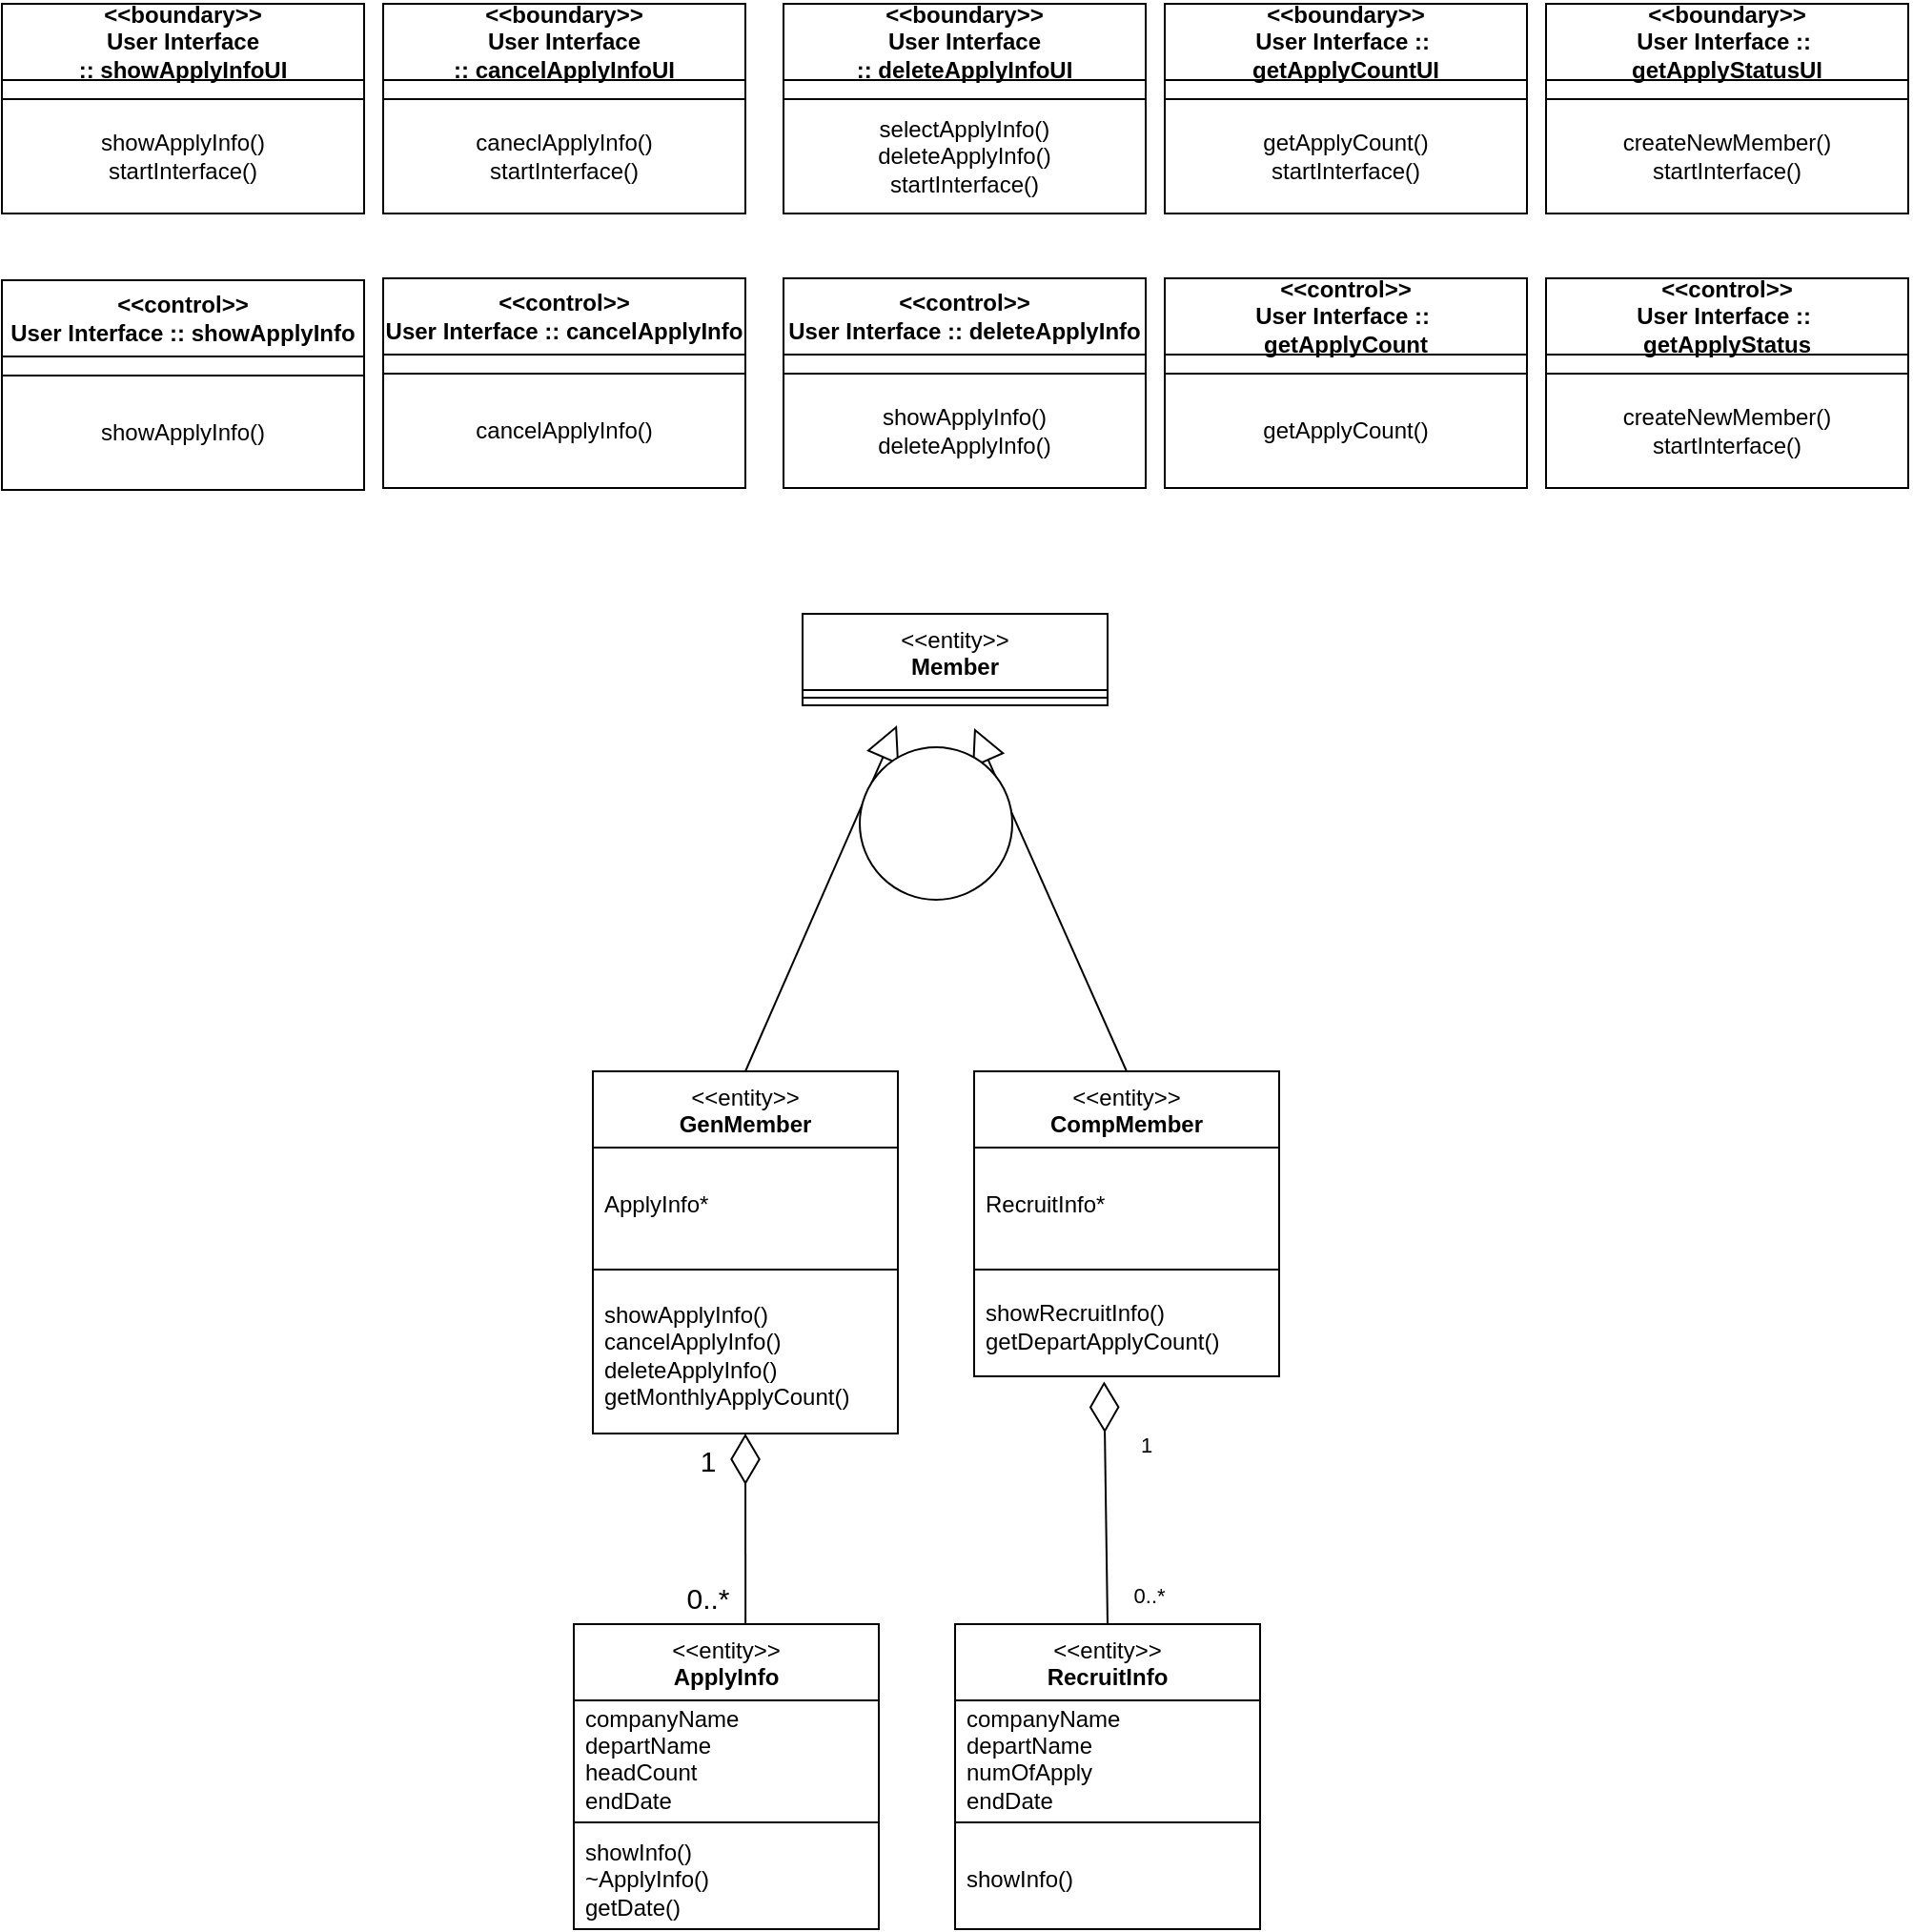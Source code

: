 <mxfile version="21.2.9" type="github" pages="10">
  <diagram id="pO3MdKgrZuAGYdT4maOJ" name="class_diagram">
    <mxGraphModel dx="232" dy="627" grid="1" gridSize="10" guides="1" tooltips="1" connect="1" arrows="1" fold="1" page="1" pageScale="1" pageWidth="827" pageHeight="1169" math="0" shadow="0">
      <root>
        <mxCell id="0" />
        <mxCell id="1" parent="0" />
        <mxCell id="WtkBcKNU89IFa_I_xYE9-1" value="&amp;lt;&amp;lt;boundary&amp;gt;&amp;gt;&lt;br&gt;User Interface ::&amp;nbsp;&lt;b style=&quot;border-color: var(--border-color);&quot;&gt;showApplyInfo&lt;/b&gt;UI" style="swimlane;fontStyle=1;align=center;verticalAlign=middle;childLayout=stackLayout;horizontal=1;startSize=40;horizontalStack=0;resizeParent=1;resizeParentMax=0;resizeLast=0;collapsible=0;marginBottom=0;html=1;whiteSpace=wrap;" parent="1" vertex="1">
          <mxGeometry x="1080" y="220" width="190" height="110" as="geometry" />
        </mxCell>
        <mxCell id="WtkBcKNU89IFa_I_xYE9-2" value="" style="endArrow=none;html=1;rounded=0;" parent="WtkBcKNU89IFa_I_xYE9-1" edge="1">
          <mxGeometry width="50" height="50" relative="1" as="geometry">
            <mxPoint y="50" as="sourcePoint" />
            <mxPoint x="190" y="50" as="targetPoint" />
          </mxGeometry>
        </mxCell>
        <mxCell id="WtkBcKNU89IFa_I_xYE9-3" value="&lt;h1&gt;&lt;br&gt;&lt;/h1&gt;" style="text;html=1;strokeColor=none;fillColor=none;spacing=5;spacingTop=-20;whiteSpace=wrap;overflow=hidden;rounded=0;" parent="WtkBcKNU89IFa_I_xYE9-1" vertex="1">
          <mxGeometry y="40" width="190" height="10" as="geometry" />
        </mxCell>
        <mxCell id="WtkBcKNU89IFa_I_xYE9-4" style="edgeStyle=orthogonalEdgeStyle;rounded=0;orthogonalLoop=1;jettySize=auto;html=1;exitX=0.5;exitY=1;exitDx=0;exitDy=0;" parent="WtkBcKNU89IFa_I_xYE9-1" source="WtkBcKNU89IFa_I_xYE9-3" target="WtkBcKNU89IFa_I_xYE9-3" edge="1">
          <mxGeometry relative="1" as="geometry" />
        </mxCell>
        <mxCell id="WtkBcKNU89IFa_I_xYE9-5" value="showApplyInfo()&lt;br&gt;startInterface()" style="text;html=1;strokeColor=none;fillColor=none;align=center;verticalAlign=middle;whiteSpace=wrap;rounded=0;" parent="WtkBcKNU89IFa_I_xYE9-1" vertex="1">
          <mxGeometry y="50" width="190" height="60" as="geometry" />
        </mxCell>
        <mxCell id="Mex1V11Ur9scai3FmJi1-1" value="&amp;lt;&amp;lt;boundary&amp;gt;&amp;gt;&lt;br&gt;User Interface ::&amp;nbsp;&lt;b style=&quot;border-color: var(--border-color);&quot;&gt;cancelApplyInfo&lt;/b&gt;UI" style="swimlane;fontStyle=1;align=center;verticalAlign=middle;childLayout=stackLayout;horizontal=1;startSize=40;horizontalStack=0;resizeParent=1;resizeParentMax=0;resizeLast=0;collapsible=0;marginBottom=0;html=1;whiteSpace=wrap;" parent="1" vertex="1">
          <mxGeometry x="1280" y="220" width="190" height="110" as="geometry" />
        </mxCell>
        <mxCell id="Mex1V11Ur9scai3FmJi1-2" value="" style="endArrow=none;html=1;rounded=0;" parent="Mex1V11Ur9scai3FmJi1-1" edge="1">
          <mxGeometry width="50" height="50" relative="1" as="geometry">
            <mxPoint y="50" as="sourcePoint" />
            <mxPoint x="190" y="50" as="targetPoint" />
          </mxGeometry>
        </mxCell>
        <mxCell id="Mex1V11Ur9scai3FmJi1-3" value="&lt;h1&gt;&lt;br&gt;&lt;/h1&gt;" style="text;html=1;strokeColor=none;fillColor=none;spacing=5;spacingTop=-20;whiteSpace=wrap;overflow=hidden;rounded=0;" parent="Mex1V11Ur9scai3FmJi1-1" vertex="1">
          <mxGeometry y="40" width="190" height="10" as="geometry" />
        </mxCell>
        <mxCell id="Mex1V11Ur9scai3FmJi1-4" style="edgeStyle=orthogonalEdgeStyle;rounded=0;orthogonalLoop=1;jettySize=auto;html=1;exitX=0.5;exitY=1;exitDx=0;exitDy=0;" parent="Mex1V11Ur9scai3FmJi1-1" source="Mex1V11Ur9scai3FmJi1-3" target="Mex1V11Ur9scai3FmJi1-3" edge="1">
          <mxGeometry relative="1" as="geometry" />
        </mxCell>
        <mxCell id="Mex1V11Ur9scai3FmJi1-5" value="caneclApplyInfo()&lt;br&gt;startInterface()" style="text;html=1;strokeColor=none;fillColor=none;align=center;verticalAlign=middle;whiteSpace=wrap;rounded=0;" parent="Mex1V11Ur9scai3FmJi1-1" vertex="1">
          <mxGeometry y="50" width="190" height="60" as="geometry" />
        </mxCell>
        <mxCell id="yf_7f9Sgfpxl0LVMcvd6-1" value="&amp;lt;&amp;lt;boundary&amp;gt;&amp;gt;&lt;br&gt;User Interface ::&amp;nbsp;&lt;b style=&quot;border-color: var(--border-color);&quot;&gt;deleteApplyInfo&lt;/b&gt;UI" style="swimlane;fontStyle=1;align=center;verticalAlign=middle;childLayout=stackLayout;horizontal=1;startSize=40;horizontalStack=0;resizeParent=1;resizeParentMax=0;resizeLast=0;collapsible=0;marginBottom=0;html=1;whiteSpace=wrap;" parent="1" vertex="1">
          <mxGeometry x="1490" y="220" width="190" height="110" as="geometry" />
        </mxCell>
        <mxCell id="yf_7f9Sgfpxl0LVMcvd6-2" value="" style="endArrow=none;html=1;rounded=0;" parent="yf_7f9Sgfpxl0LVMcvd6-1" edge="1">
          <mxGeometry width="50" height="50" relative="1" as="geometry">
            <mxPoint y="50" as="sourcePoint" />
            <mxPoint x="190" y="50" as="targetPoint" />
          </mxGeometry>
        </mxCell>
        <mxCell id="yf_7f9Sgfpxl0LVMcvd6-3" value="&lt;h1&gt;&lt;br&gt;&lt;/h1&gt;" style="text;html=1;strokeColor=none;fillColor=none;spacing=5;spacingTop=-20;whiteSpace=wrap;overflow=hidden;rounded=0;" parent="yf_7f9Sgfpxl0LVMcvd6-1" vertex="1">
          <mxGeometry y="40" width="190" height="10" as="geometry" />
        </mxCell>
        <mxCell id="yf_7f9Sgfpxl0LVMcvd6-4" style="edgeStyle=orthogonalEdgeStyle;rounded=0;orthogonalLoop=1;jettySize=auto;html=1;exitX=0.5;exitY=1;exitDx=0;exitDy=0;" parent="yf_7f9Sgfpxl0LVMcvd6-1" source="yf_7f9Sgfpxl0LVMcvd6-3" target="yf_7f9Sgfpxl0LVMcvd6-3" edge="1">
          <mxGeometry relative="1" as="geometry" />
        </mxCell>
        <mxCell id="yf_7f9Sgfpxl0LVMcvd6-5" value="selectApplyInfo()&lt;br style=&quot;border-color: var(--border-color);&quot;&gt;deleteApplyInfo()&lt;br style=&quot;border-color: var(--border-color);&quot;&gt;startInterface()" style="text;html=1;strokeColor=none;fillColor=none;align=center;verticalAlign=middle;whiteSpace=wrap;rounded=0;" parent="yf_7f9Sgfpxl0LVMcvd6-1" vertex="1">
          <mxGeometry y="50" width="190" height="60" as="geometry" />
        </mxCell>
        <mxCell id="yf_7f9Sgfpxl0LVMcvd6-6" value="&amp;lt;&amp;lt;boundary&amp;gt;&amp;gt;&lt;br&gt;User Interface ::&amp;nbsp;&lt;br&gt;&lt;b style=&quot;border-color: var(--border-color);&quot;&gt;getApplyCount&lt;/b&gt;UI" style="swimlane;fontStyle=1;align=center;verticalAlign=middle;childLayout=stackLayout;horizontal=1;startSize=40;horizontalStack=0;resizeParent=1;resizeParentMax=0;resizeLast=0;collapsible=0;marginBottom=0;html=1;whiteSpace=wrap;" parent="1" vertex="1">
          <mxGeometry x="1690" y="220" width="190" height="110" as="geometry" />
        </mxCell>
        <mxCell id="yf_7f9Sgfpxl0LVMcvd6-7" value="" style="endArrow=none;html=1;rounded=0;" parent="yf_7f9Sgfpxl0LVMcvd6-6" edge="1">
          <mxGeometry width="50" height="50" relative="1" as="geometry">
            <mxPoint y="50" as="sourcePoint" />
            <mxPoint x="190" y="50" as="targetPoint" />
          </mxGeometry>
        </mxCell>
        <mxCell id="yf_7f9Sgfpxl0LVMcvd6-8" value="&lt;h1&gt;&lt;br&gt;&lt;/h1&gt;" style="text;html=1;strokeColor=none;fillColor=none;spacing=5;spacingTop=-20;whiteSpace=wrap;overflow=hidden;rounded=0;" parent="yf_7f9Sgfpxl0LVMcvd6-6" vertex="1">
          <mxGeometry y="40" width="190" height="10" as="geometry" />
        </mxCell>
        <mxCell id="yf_7f9Sgfpxl0LVMcvd6-9" style="edgeStyle=orthogonalEdgeStyle;rounded=0;orthogonalLoop=1;jettySize=auto;html=1;exitX=0.5;exitY=1;exitDx=0;exitDy=0;" parent="yf_7f9Sgfpxl0LVMcvd6-6" source="yf_7f9Sgfpxl0LVMcvd6-8" target="yf_7f9Sgfpxl0LVMcvd6-8" edge="1">
          <mxGeometry relative="1" as="geometry" />
        </mxCell>
        <mxCell id="yf_7f9Sgfpxl0LVMcvd6-10" value="getApplyCount()&lt;br&gt;startInterface()" style="text;html=1;strokeColor=none;fillColor=none;align=center;verticalAlign=middle;whiteSpace=wrap;rounded=0;" parent="yf_7f9Sgfpxl0LVMcvd6-6" vertex="1">
          <mxGeometry y="50" width="190" height="60" as="geometry" />
        </mxCell>
        <mxCell id="9Z2GTSBWnuTWCutttVg3-2" value="&amp;lt;&amp;lt;boundary&amp;gt;&amp;gt;&lt;br&gt;User Interface ::&amp;nbsp;&lt;br&gt;&lt;b style=&quot;border-color: var(--border-color);&quot;&gt;getApplyStatus&lt;/b&gt;UI" style="swimlane;fontStyle=1;align=center;verticalAlign=middle;childLayout=stackLayout;horizontal=1;startSize=40;horizontalStack=0;resizeParent=1;resizeParentMax=0;resizeLast=0;collapsible=0;marginBottom=0;html=1;whiteSpace=wrap;" parent="1" vertex="1">
          <mxGeometry x="1890" y="220" width="190" height="110" as="geometry" />
        </mxCell>
        <mxCell id="9Z2GTSBWnuTWCutttVg3-3" value="" style="endArrow=none;html=1;rounded=0;" parent="9Z2GTSBWnuTWCutttVg3-2" edge="1">
          <mxGeometry width="50" height="50" relative="1" as="geometry">
            <mxPoint y="50" as="sourcePoint" />
            <mxPoint x="190" y="50" as="targetPoint" />
          </mxGeometry>
        </mxCell>
        <mxCell id="9Z2GTSBWnuTWCutttVg3-4" value="&lt;h1&gt;&lt;br&gt;&lt;/h1&gt;" style="text;html=1;strokeColor=none;fillColor=none;spacing=5;spacingTop=-20;whiteSpace=wrap;overflow=hidden;rounded=0;" parent="9Z2GTSBWnuTWCutttVg3-2" vertex="1">
          <mxGeometry y="40" width="190" height="10" as="geometry" />
        </mxCell>
        <mxCell id="9Z2GTSBWnuTWCutttVg3-5" style="edgeStyle=orthogonalEdgeStyle;rounded=0;orthogonalLoop=1;jettySize=auto;html=1;exitX=0.5;exitY=1;exitDx=0;exitDy=0;" parent="9Z2GTSBWnuTWCutttVg3-2" source="9Z2GTSBWnuTWCutttVg3-4" target="9Z2GTSBWnuTWCutttVg3-4" edge="1">
          <mxGeometry relative="1" as="geometry" />
        </mxCell>
        <mxCell id="9Z2GTSBWnuTWCutttVg3-6" value="createNewMember()&lt;br&gt;startInterface()" style="text;html=1;strokeColor=none;fillColor=none;align=center;verticalAlign=middle;whiteSpace=wrap;rounded=0;" parent="9Z2GTSBWnuTWCutttVg3-2" vertex="1">
          <mxGeometry y="50" width="190" height="60" as="geometry" />
        </mxCell>
        <mxCell id="Y0QEt7UJyjL08IKQHozE-1" value="&amp;lt;&amp;lt;entity&amp;gt;&amp;gt;&lt;br&gt;&lt;b&gt;Member&lt;/b&gt;" style="swimlane;fontStyle=0;align=center;verticalAlign=top;childLayout=stackLayout;horizontal=1;startSize=40;horizontalStack=0;resizeParent=1;resizeParentMax=0;resizeLast=0;collapsible=0;marginBottom=0;html=1;whiteSpace=wrap;" parent="1" vertex="1">
          <mxGeometry x="1500" y="540" width="160" height="48" as="geometry" />
        </mxCell>
        <mxCell id="Y0QEt7UJyjL08IKQHozE-3" value="" style="line;strokeWidth=1;fillColor=none;align=left;verticalAlign=middle;spacingTop=-1;spacingLeft=3;spacingRight=3;rotatable=0;labelPosition=right;points=[];portConstraint=eastwest;" parent="Y0QEt7UJyjL08IKQHozE-1" vertex="1">
          <mxGeometry y="40" width="160" height="8" as="geometry" />
        </mxCell>
        <mxCell id="Y0QEt7UJyjL08IKQHozE-5" value="&amp;lt;&amp;lt;entity&amp;gt;&amp;gt;&lt;br&gt;&lt;b&gt;GenMember&lt;/b&gt;" style="swimlane;fontStyle=0;align=center;verticalAlign=top;childLayout=stackLayout;horizontal=1;startSize=40;horizontalStack=0;resizeParent=1;resizeParentMax=0;resizeLast=0;collapsible=0;marginBottom=0;html=1;whiteSpace=wrap;" parent="1" vertex="1">
          <mxGeometry x="1390" y="780" width="160" height="190" as="geometry" />
        </mxCell>
        <mxCell id="Y0QEt7UJyjL08IKQHozE-6" value="ApplyInfo*&lt;br&gt;" style="text;html=1;strokeColor=none;fillColor=none;align=left;verticalAlign=middle;spacingLeft=4;spacingRight=4;overflow=hidden;rotatable=0;points=[[0,0.5],[1,0.5]];portConstraint=eastwest;whiteSpace=wrap;" parent="Y0QEt7UJyjL08IKQHozE-5" vertex="1">
          <mxGeometry y="40" width="160" height="60" as="geometry" />
        </mxCell>
        <mxCell id="Y0QEt7UJyjL08IKQHozE-7" value="" style="line;strokeWidth=1;fillColor=none;align=left;verticalAlign=middle;spacingTop=-1;spacingLeft=3;spacingRight=3;rotatable=0;labelPosition=right;points=[];portConstraint=eastwest;" parent="Y0QEt7UJyjL08IKQHozE-5" vertex="1">
          <mxGeometry y="100" width="160" height="8" as="geometry" />
        </mxCell>
        <mxCell id="Y0QEt7UJyjL08IKQHozE-8" value="showApplyInfo()&lt;br&gt;cancelApplyInfo()&lt;br&gt;deleteApplyInfo()&lt;br&gt;getMonthlyApplyCount()" style="text;html=1;strokeColor=none;fillColor=none;align=left;verticalAlign=middle;spacingLeft=4;spacingRight=4;overflow=hidden;rotatable=0;points=[[0,0.5],[1,0.5]];portConstraint=eastwest;whiteSpace=wrap;" parent="Y0QEt7UJyjL08IKQHozE-5" vertex="1">
          <mxGeometry y="108" width="160" height="82" as="geometry" />
        </mxCell>
        <mxCell id="Y0QEt7UJyjL08IKQHozE-9" value="&amp;lt;&amp;lt;entity&amp;gt;&amp;gt;&lt;br&gt;&lt;b&gt;CompMember&lt;/b&gt;" style="swimlane;fontStyle=0;align=center;verticalAlign=top;childLayout=stackLayout;horizontal=1;startSize=40;horizontalStack=0;resizeParent=1;resizeParentMax=0;resizeLast=0;collapsible=0;marginBottom=0;html=1;whiteSpace=wrap;" parent="1" vertex="1">
          <mxGeometry x="1590" y="780" width="160" height="160" as="geometry" />
        </mxCell>
        <mxCell id="Y0QEt7UJyjL08IKQHozE-10" value="RecruitInfo*" style="text;html=1;strokeColor=none;fillColor=none;align=left;verticalAlign=middle;spacingLeft=4;spacingRight=4;overflow=hidden;rotatable=0;points=[[0,0.5],[1,0.5]];portConstraint=eastwest;whiteSpace=wrap;" parent="Y0QEt7UJyjL08IKQHozE-9" vertex="1">
          <mxGeometry y="40" width="160" height="60" as="geometry" />
        </mxCell>
        <mxCell id="Y0QEt7UJyjL08IKQHozE-11" value="" style="line;strokeWidth=1;fillColor=none;align=left;verticalAlign=middle;spacingTop=-1;spacingLeft=3;spacingRight=3;rotatable=0;labelPosition=right;points=[];portConstraint=eastwest;" parent="Y0QEt7UJyjL08IKQHozE-9" vertex="1">
          <mxGeometry y="100" width="160" height="8" as="geometry" />
        </mxCell>
        <mxCell id="Y0QEt7UJyjL08IKQHozE-12" value="showRecruitInfo()&lt;br&gt;getDepartApplyCount()" style="text;html=1;strokeColor=none;fillColor=none;align=left;verticalAlign=middle;spacingLeft=4;spacingRight=4;overflow=hidden;rotatable=0;points=[[0,0.5],[1,0.5]];portConstraint=eastwest;whiteSpace=wrap;" parent="Y0QEt7UJyjL08IKQHozE-9" vertex="1">
          <mxGeometry y="108" width="160" height="52" as="geometry" />
        </mxCell>
        <mxCell id="Y0QEt7UJyjL08IKQHozE-13" value="" style="endArrow=block;endSize=16;endFill=0;html=1;rounded=0;exitX=0.5;exitY=0;exitDx=0;exitDy=0;entryX=0.372;entryY=0.976;entryDx=0;entryDy=0;entryPerimeter=0;" parent="1" source="Y0QEt7UJyjL08IKQHozE-5" edge="1">
          <mxGeometry width="160" relative="1" as="geometry">
            <mxPoint x="1550" y="770" as="sourcePoint" />
            <mxPoint x="1549.52" y="598.512" as="targetPoint" />
          </mxGeometry>
        </mxCell>
        <mxCell id="Y0QEt7UJyjL08IKQHozE-14" value="" style="endArrow=block;endSize=16;endFill=0;html=1;rounded=0;exitX=0.5;exitY=0;exitDx=0;exitDy=0;entryX=0.625;entryY=1;entryDx=0;entryDy=0;entryPerimeter=0;" parent="1" source="Y0QEt7UJyjL08IKQHozE-9" edge="1">
          <mxGeometry width="160" relative="1" as="geometry">
            <mxPoint x="1690" y="640" as="sourcePoint" />
            <mxPoint x="1590" y="600" as="targetPoint" />
            <Array as="points" />
          </mxGeometry>
        </mxCell>
        <mxCell id="zgVNyb772J8b74xou4hm-1" value="&amp;lt;&amp;lt;entity&amp;gt;&amp;gt;&lt;br&gt;&lt;b&gt;RecruitInfo&lt;/b&gt;" style="swimlane;fontStyle=0;align=center;verticalAlign=top;childLayout=stackLayout;horizontal=1;startSize=40;horizontalStack=0;resizeParent=1;resizeParentMax=0;resizeLast=0;collapsible=0;marginBottom=0;html=1;whiteSpace=wrap;" parent="1" vertex="1">
          <mxGeometry x="1580" y="1070" width="160" height="160" as="geometry" />
        </mxCell>
        <mxCell id="zgVNyb772J8b74xou4hm-2" value="companyName&lt;br&gt;departName&lt;br&gt;numOfApply&lt;br&gt;endDate" style="text;html=1;strokeColor=none;fillColor=none;align=left;verticalAlign=middle;spacingLeft=4;spacingRight=4;overflow=hidden;rotatable=0;points=[[0,0.5],[1,0.5]];portConstraint=eastwest;whiteSpace=wrap;" parent="zgVNyb772J8b74xou4hm-1" vertex="1">
          <mxGeometry y="40" width="160" height="60" as="geometry" />
        </mxCell>
        <mxCell id="zgVNyb772J8b74xou4hm-3" value="" style="line;strokeWidth=1;fillColor=none;align=left;verticalAlign=middle;spacingTop=-1;spacingLeft=3;spacingRight=3;rotatable=0;labelPosition=right;points=[];portConstraint=eastwest;" parent="zgVNyb772J8b74xou4hm-1" vertex="1">
          <mxGeometry y="100" width="160" height="8" as="geometry" />
        </mxCell>
        <mxCell id="zgVNyb772J8b74xou4hm-4" value="showInfo()" style="text;html=1;strokeColor=none;fillColor=none;align=left;verticalAlign=middle;spacingLeft=4;spacingRight=4;overflow=hidden;rotatable=0;points=[[0,0.5],[1,0.5]];portConstraint=eastwest;whiteSpace=wrap;" parent="zgVNyb772J8b74xou4hm-1" vertex="1">
          <mxGeometry y="108" width="160" height="52" as="geometry" />
        </mxCell>
        <mxCell id="Z35v7WAChhQf6CAPm1-N-5" value="&amp;lt;&amp;lt;entity&amp;gt;&amp;gt;&lt;br&gt;&lt;b&gt;ApplyInfo&lt;/b&gt;" style="swimlane;fontStyle=0;align=center;verticalAlign=top;childLayout=stackLayout;horizontal=1;startSize=40;horizontalStack=0;resizeParent=1;resizeParentMax=0;resizeLast=0;collapsible=0;marginBottom=0;html=1;whiteSpace=wrap;" parent="1" vertex="1">
          <mxGeometry x="1380" y="1070" width="160" height="160" as="geometry" />
        </mxCell>
        <mxCell id="Z35v7WAChhQf6CAPm1-N-6" value="companyName&lt;br&gt;departName&lt;br&gt;headCount&lt;br&gt;endDate" style="text;html=1;strokeColor=none;fillColor=none;align=left;verticalAlign=middle;spacingLeft=4;spacingRight=4;overflow=hidden;rotatable=0;points=[[0,0.5],[1,0.5]];portConstraint=eastwest;whiteSpace=wrap;" parent="Z35v7WAChhQf6CAPm1-N-5" vertex="1">
          <mxGeometry y="40" width="160" height="60" as="geometry" />
        </mxCell>
        <mxCell id="Z35v7WAChhQf6CAPm1-N-7" value="" style="line;strokeWidth=1;fillColor=none;align=left;verticalAlign=middle;spacingTop=-1;spacingLeft=3;spacingRight=3;rotatable=0;labelPosition=right;points=[];portConstraint=eastwest;" parent="Z35v7WAChhQf6CAPm1-N-5" vertex="1">
          <mxGeometry y="100" width="160" height="8" as="geometry" />
        </mxCell>
        <mxCell id="Z35v7WAChhQf6CAPm1-N-8" value="showInfo()&lt;br&gt;~ApplyInfo()&lt;br&gt;getDate()" style="text;html=1;strokeColor=none;fillColor=none;align=left;verticalAlign=middle;spacingLeft=4;spacingRight=4;overflow=hidden;rotatable=0;points=[[0,0.5],[1,0.5]];portConstraint=eastwest;whiteSpace=wrap;" parent="Z35v7WAChhQf6CAPm1-N-5" vertex="1">
          <mxGeometry y="108" width="160" height="52" as="geometry" />
        </mxCell>
        <mxCell id="6_NXuu7yeNAMnzyCHxg2-11" value="&amp;lt;&amp;lt;control&amp;gt;&amp;gt;&lt;br&gt;User Interface ::&amp;nbsp;&lt;b style=&quot;border-color: var(--border-color);&quot;&gt;cancelApplyInfo&lt;/b&gt;" style="swimlane;fontStyle=1;align=center;verticalAlign=middle;childLayout=stackLayout;horizontal=1;startSize=40;horizontalStack=0;resizeParent=1;resizeParentMax=0;resizeLast=0;collapsible=0;marginBottom=0;html=1;whiteSpace=wrap;" parent="1" vertex="1">
          <mxGeometry x="1280" y="364" width="190" height="110" as="geometry" />
        </mxCell>
        <mxCell id="6_NXuu7yeNAMnzyCHxg2-12" value="" style="endArrow=none;html=1;rounded=0;" parent="6_NXuu7yeNAMnzyCHxg2-11" edge="1">
          <mxGeometry width="50" height="50" relative="1" as="geometry">
            <mxPoint y="50" as="sourcePoint" />
            <mxPoint x="190" y="50" as="targetPoint" />
          </mxGeometry>
        </mxCell>
        <mxCell id="6_NXuu7yeNAMnzyCHxg2-13" value="&lt;h1&gt;&lt;br&gt;&lt;/h1&gt;" style="text;html=1;strokeColor=none;fillColor=none;spacing=5;spacingTop=-20;whiteSpace=wrap;overflow=hidden;rounded=0;" parent="6_NXuu7yeNAMnzyCHxg2-11" vertex="1">
          <mxGeometry y="40" width="190" height="10" as="geometry" />
        </mxCell>
        <mxCell id="6_NXuu7yeNAMnzyCHxg2-14" style="edgeStyle=orthogonalEdgeStyle;rounded=0;orthogonalLoop=1;jettySize=auto;html=1;exitX=0.5;exitY=1;exitDx=0;exitDy=0;" parent="6_NXuu7yeNAMnzyCHxg2-11" source="6_NXuu7yeNAMnzyCHxg2-13" target="6_NXuu7yeNAMnzyCHxg2-13" edge="1">
          <mxGeometry relative="1" as="geometry" />
        </mxCell>
        <mxCell id="6_NXuu7yeNAMnzyCHxg2-15" value="cancelApplyInfo()" style="text;html=1;strokeColor=none;fillColor=none;align=center;verticalAlign=middle;whiteSpace=wrap;rounded=0;" parent="6_NXuu7yeNAMnzyCHxg2-11" vertex="1">
          <mxGeometry y="50" width="190" height="60" as="geometry" />
        </mxCell>
        <mxCell id="6_NXuu7yeNAMnzyCHxg2-16" value="&amp;lt;&amp;lt;control&amp;gt;&amp;gt;&lt;br&gt;User Interface ::&amp;nbsp;&lt;b style=&quot;border-color: var(--border-color);&quot;&gt;deleteApplyInfo&lt;/b&gt;" style="swimlane;fontStyle=1;align=center;verticalAlign=middle;childLayout=stackLayout;horizontal=1;startSize=40;horizontalStack=0;resizeParent=1;resizeParentMax=0;resizeLast=0;collapsible=0;marginBottom=0;html=1;whiteSpace=wrap;" parent="1" vertex="1">
          <mxGeometry x="1490" y="364" width="190" height="110" as="geometry" />
        </mxCell>
        <mxCell id="6_NXuu7yeNAMnzyCHxg2-17" value="" style="endArrow=none;html=1;rounded=0;" parent="6_NXuu7yeNAMnzyCHxg2-16" edge="1">
          <mxGeometry width="50" height="50" relative="1" as="geometry">
            <mxPoint y="50" as="sourcePoint" />
            <mxPoint x="190" y="50" as="targetPoint" />
          </mxGeometry>
        </mxCell>
        <mxCell id="6_NXuu7yeNAMnzyCHxg2-18" value="&lt;h1&gt;&lt;br&gt;&lt;/h1&gt;" style="text;html=1;strokeColor=none;fillColor=none;spacing=5;spacingTop=-20;whiteSpace=wrap;overflow=hidden;rounded=0;" parent="6_NXuu7yeNAMnzyCHxg2-16" vertex="1">
          <mxGeometry y="40" width="190" height="10" as="geometry" />
        </mxCell>
        <mxCell id="6_NXuu7yeNAMnzyCHxg2-19" style="edgeStyle=orthogonalEdgeStyle;rounded=0;orthogonalLoop=1;jettySize=auto;html=1;exitX=0.5;exitY=1;exitDx=0;exitDy=0;" parent="6_NXuu7yeNAMnzyCHxg2-16" source="6_NXuu7yeNAMnzyCHxg2-18" target="6_NXuu7yeNAMnzyCHxg2-18" edge="1">
          <mxGeometry relative="1" as="geometry" />
        </mxCell>
        <mxCell id="6_NXuu7yeNAMnzyCHxg2-20" value="showApplyInfo()&lt;br style=&quot;border-color: var(--border-color);&quot;&gt;deleteApplyInfo()" style="text;html=1;strokeColor=none;fillColor=none;align=center;verticalAlign=middle;whiteSpace=wrap;rounded=0;" parent="6_NXuu7yeNAMnzyCHxg2-16" vertex="1">
          <mxGeometry y="50" width="190" height="60" as="geometry" />
        </mxCell>
        <mxCell id="6_NXuu7yeNAMnzyCHxg2-21" value="&amp;lt;&amp;lt;control&amp;gt;&amp;gt;&lt;br&gt;User Interface ::&amp;nbsp;&lt;br&gt;&lt;b style=&quot;border-color: var(--border-color);&quot;&gt;getApplyCount&lt;/b&gt;" style="swimlane;fontStyle=1;align=center;verticalAlign=middle;childLayout=stackLayout;horizontal=1;startSize=40;horizontalStack=0;resizeParent=1;resizeParentMax=0;resizeLast=0;collapsible=0;marginBottom=0;html=1;whiteSpace=wrap;" parent="1" vertex="1">
          <mxGeometry x="1690" y="364" width="190" height="110" as="geometry" />
        </mxCell>
        <mxCell id="6_NXuu7yeNAMnzyCHxg2-22" value="" style="endArrow=none;html=1;rounded=0;" parent="6_NXuu7yeNAMnzyCHxg2-21" edge="1">
          <mxGeometry width="50" height="50" relative="1" as="geometry">
            <mxPoint y="50" as="sourcePoint" />
            <mxPoint x="190" y="50" as="targetPoint" />
          </mxGeometry>
        </mxCell>
        <mxCell id="6_NXuu7yeNAMnzyCHxg2-23" value="&lt;h1&gt;&lt;br&gt;&lt;/h1&gt;" style="text;html=1;strokeColor=none;fillColor=none;spacing=5;spacingTop=-20;whiteSpace=wrap;overflow=hidden;rounded=0;" parent="6_NXuu7yeNAMnzyCHxg2-21" vertex="1">
          <mxGeometry y="40" width="190" height="10" as="geometry" />
        </mxCell>
        <mxCell id="6_NXuu7yeNAMnzyCHxg2-24" style="edgeStyle=orthogonalEdgeStyle;rounded=0;orthogonalLoop=1;jettySize=auto;html=1;exitX=0.5;exitY=1;exitDx=0;exitDy=0;" parent="6_NXuu7yeNAMnzyCHxg2-21" source="6_NXuu7yeNAMnzyCHxg2-23" target="6_NXuu7yeNAMnzyCHxg2-23" edge="1">
          <mxGeometry relative="1" as="geometry" />
        </mxCell>
        <mxCell id="6_NXuu7yeNAMnzyCHxg2-25" value="getApplyCount()" style="text;html=1;strokeColor=none;fillColor=none;align=center;verticalAlign=middle;whiteSpace=wrap;rounded=0;" parent="6_NXuu7yeNAMnzyCHxg2-21" vertex="1">
          <mxGeometry y="50" width="190" height="60" as="geometry" />
        </mxCell>
        <mxCell id="6_NXuu7yeNAMnzyCHxg2-26" value="&amp;lt;&amp;lt;control&amp;gt;&amp;gt;&lt;br&gt;User Interface ::&amp;nbsp;&lt;br&gt;&lt;b style=&quot;border-color: var(--border-color);&quot;&gt;getApplyStatus&lt;/b&gt;" style="swimlane;fontStyle=1;align=center;verticalAlign=middle;childLayout=stackLayout;horizontal=1;startSize=40;horizontalStack=0;resizeParent=1;resizeParentMax=0;resizeLast=0;collapsible=0;marginBottom=0;html=1;whiteSpace=wrap;" parent="1" vertex="1">
          <mxGeometry x="1890" y="364" width="190" height="110" as="geometry" />
        </mxCell>
        <mxCell id="6_NXuu7yeNAMnzyCHxg2-27" value="" style="endArrow=none;html=1;rounded=0;" parent="6_NXuu7yeNAMnzyCHxg2-26" edge="1">
          <mxGeometry width="50" height="50" relative="1" as="geometry">
            <mxPoint y="50" as="sourcePoint" />
            <mxPoint x="190" y="50" as="targetPoint" />
          </mxGeometry>
        </mxCell>
        <mxCell id="6_NXuu7yeNAMnzyCHxg2-28" value="&lt;h1&gt;&lt;br&gt;&lt;/h1&gt;" style="text;html=1;strokeColor=none;fillColor=none;spacing=5;spacingTop=-20;whiteSpace=wrap;overflow=hidden;rounded=0;" parent="6_NXuu7yeNAMnzyCHxg2-26" vertex="1">
          <mxGeometry y="40" width="190" height="10" as="geometry" />
        </mxCell>
        <mxCell id="6_NXuu7yeNAMnzyCHxg2-29" style="edgeStyle=orthogonalEdgeStyle;rounded=0;orthogonalLoop=1;jettySize=auto;html=1;exitX=0.5;exitY=1;exitDx=0;exitDy=0;" parent="6_NXuu7yeNAMnzyCHxg2-26" source="6_NXuu7yeNAMnzyCHxg2-28" target="6_NXuu7yeNAMnzyCHxg2-28" edge="1">
          <mxGeometry relative="1" as="geometry" />
        </mxCell>
        <mxCell id="6_NXuu7yeNAMnzyCHxg2-30" value="createNewMember()&lt;br&gt;startInterface()" style="text;html=1;strokeColor=none;fillColor=none;align=center;verticalAlign=middle;whiteSpace=wrap;rounded=0;" parent="6_NXuu7yeNAMnzyCHxg2-26" vertex="1">
          <mxGeometry y="50" width="190" height="60" as="geometry" />
        </mxCell>
        <mxCell id="6_NXuu7yeNAMnzyCHxg2-31" value="&amp;lt;&amp;lt;control&amp;gt;&amp;gt;&lt;br&gt;User Interface ::&amp;nbsp;&lt;b style=&quot;border-color: var(--border-color);&quot;&gt;showApplyInfo&lt;/b&gt;" style="swimlane;fontStyle=1;align=center;verticalAlign=middle;childLayout=stackLayout;horizontal=1;startSize=40;horizontalStack=0;resizeParent=1;resizeParentMax=0;resizeLast=0;collapsible=0;marginBottom=0;html=1;whiteSpace=wrap;" parent="1" vertex="1">
          <mxGeometry x="1080" y="365" width="190" height="110" as="geometry" />
        </mxCell>
        <mxCell id="6_NXuu7yeNAMnzyCHxg2-32" value="" style="endArrow=none;html=1;rounded=0;" parent="6_NXuu7yeNAMnzyCHxg2-31" edge="1">
          <mxGeometry width="50" height="50" relative="1" as="geometry">
            <mxPoint y="50" as="sourcePoint" />
            <mxPoint x="190" y="50" as="targetPoint" />
          </mxGeometry>
        </mxCell>
        <mxCell id="6_NXuu7yeNAMnzyCHxg2-33" value="&lt;h1&gt;&lt;br&gt;&lt;/h1&gt;" style="text;html=1;strokeColor=none;fillColor=none;spacing=5;spacingTop=-20;whiteSpace=wrap;overflow=hidden;rounded=0;" parent="6_NXuu7yeNAMnzyCHxg2-31" vertex="1">
          <mxGeometry y="40" width="190" height="10" as="geometry" />
        </mxCell>
        <mxCell id="6_NXuu7yeNAMnzyCHxg2-34" style="edgeStyle=orthogonalEdgeStyle;rounded=0;orthogonalLoop=1;jettySize=auto;html=1;exitX=0.5;exitY=1;exitDx=0;exitDy=0;" parent="6_NXuu7yeNAMnzyCHxg2-31" source="6_NXuu7yeNAMnzyCHxg2-33" target="6_NXuu7yeNAMnzyCHxg2-33" edge="1">
          <mxGeometry relative="1" as="geometry" />
        </mxCell>
        <mxCell id="6_NXuu7yeNAMnzyCHxg2-35" value="showApplyInfo()" style="text;html=1;strokeColor=none;fillColor=none;align=center;verticalAlign=middle;whiteSpace=wrap;rounded=0;" parent="6_NXuu7yeNAMnzyCHxg2-31" vertex="1">
          <mxGeometry y="50" width="190" height="60" as="geometry" />
        </mxCell>
        <mxCell id="6_NXuu7yeNAMnzyCHxg2-39" value="1&lt;br&gt;&lt;br&gt;&lt;br&gt;&lt;br&gt;&lt;br&gt;&amp;nbsp;&lt;br&gt;&amp;nbsp;0..*" style="endArrow=diamondThin;endFill=0;endSize=24;html=1;rounded=0;entryX=0.426;entryY=1.052;entryDx=0;entryDy=0;entryPerimeter=0;exitX=0.5;exitY=0;exitDx=0;exitDy=0;" parent="1" source="zgVNyb772J8b74xou4hm-1" target="Y0QEt7UJyjL08IKQHozE-12" edge="1">
          <mxGeometry x="-0.153" y="-21" width="160" relative="1" as="geometry">
            <mxPoint x="1870" y="801" as="sourcePoint" />
            <mxPoint x="1630" y="1160" as="targetPoint" />
            <mxPoint as="offset" />
          </mxGeometry>
        </mxCell>
        <mxCell id="6_NXuu7yeNAMnzyCHxg2-40" value="&lt;span style=&quot;font-size: 15px;&quot;&gt;1&lt;br&gt;&lt;br&gt;&lt;br&gt;&lt;br&gt;0..*&lt;br&gt;&lt;/span&gt;" style="endArrow=diamondThin;endFill=0;endSize=24;html=1;rounded=0;entryX=0.5;entryY=1;entryDx=0;entryDy=0;entryPerimeter=0;exitX=0.563;exitY=0;exitDx=0;exitDy=0;exitPerimeter=0;" parent="1" source="Z35v7WAChhQf6CAPm1-N-5" target="Y0QEt7UJyjL08IKQHozE-8" edge="1">
          <mxGeometry x="0.0" y="20" width="160" relative="1" as="geometry">
            <mxPoint x="1460" y="1070" as="sourcePoint" />
            <mxPoint x="1390" y="807.63" as="targetPoint" />
            <mxPoint as="offset" />
          </mxGeometry>
        </mxCell>
        <mxCell id="0u_lHNaBbC3mg5ev8nrS-1" value="" style="ellipse;whiteSpace=wrap;html=1;" parent="1" vertex="1">
          <mxGeometry x="1530" y="610" width="80" height="80" as="geometry" />
        </mxCell>
      </root>
    </mxGraphModel>
  </diagram>
  <diagram id="C5RBs43oDa-KdzZeNtuy" name="communication_diagram">
    <mxGraphModel dx="993" dy="588" grid="1" gridSize="10" guides="1" tooltips="1" connect="1" arrows="0" fold="1" page="1" pageScale="1" pageWidth="827" pageHeight="1169" math="0" shadow="0">
      <root>
        <mxCell id="WIyWlLk6GJQsqaUBKTNV-0" />
        <mxCell id="WIyWlLk6GJQsqaUBKTNV-1" parent="WIyWlLk6GJQsqaUBKTNV-0" />
        <mxCell id="v9MNAWKx4OD48_1WIx0f-0" value="&lt;b&gt;sd&amp;nbsp; showApplyInfo&lt;/b&gt;" style="shape=umlFrame;whiteSpace=wrap;html=1;pointerEvents=0;recursiveResize=0;container=1;collapsible=0;width=160;" parent="WIyWlLk6GJQsqaUBKTNV-1" vertex="1">
          <mxGeometry x="80" y="50" width="810" height="320" as="geometry" />
        </mxCell>
        <mxCell id="v9MNAWKx4OD48_1WIx0f-1" value="GenMember" style="shape=umlActor;verticalLabelPosition=bottom;verticalAlign=top;html=1;outlineConnect=0;" parent="v9MNAWKx4OD48_1WIx0f-0" vertex="1">
          <mxGeometry x="20" y="96.25" width="26" height="42.5" as="geometry" />
        </mxCell>
        <mxCell id="v9MNAWKx4OD48_1WIx0f-2" value=":&lt;b style=&quot;border-color: var(--border-color);&quot;&gt;showApplyInfo&lt;/b&gt;UI" style="fontStyle=1;whiteSpace=wrap;html=1;" parent="v9MNAWKx4OD48_1WIx0f-0" vertex="1">
          <mxGeometry x="113" y="102.5" width="140" height="30" as="geometry" />
        </mxCell>
        <mxCell id="v9MNAWKx4OD48_1WIx0f-3" value=":GenMember" style="fontStyle=1;whiteSpace=wrap;html=1;" parent="v9MNAWKx4OD48_1WIx0f-0" vertex="1">
          <mxGeometry x="643" y="102.5" width="140" height="30" as="geometry" />
        </mxCell>
        <mxCell id="v9MNAWKx4OD48_1WIx0f-4" value=":&lt;b style=&quot;border-color: var(--border-color);&quot;&gt;showApplyInfo&lt;/b&gt;" style="fontStyle=1;whiteSpace=wrap;html=1;" parent="v9MNAWKx4OD48_1WIx0f-0" vertex="1">
          <mxGeometry x="363" y="102.5" width="140" height="30" as="geometry" />
        </mxCell>
        <mxCell id="v9MNAWKx4OD48_1WIx0f-5" value="" style="endArrow=none;startArrow=none;endFill=0;startFill=0;endSize=8;html=1;verticalAlign=bottom;labelBackgroundColor=none;strokeWidth=3;rounded=0;" parent="v9MNAWKx4OD48_1WIx0f-0" edge="1">
          <mxGeometry width="160" relative="1" as="geometry">
            <mxPoint x="53" y="117" as="sourcePoint" />
            <mxPoint x="113" y="117" as="targetPoint" />
          </mxGeometry>
        </mxCell>
        <mxCell id="v9MNAWKx4OD48_1WIx0f-6" value="" style="endArrow=none;startArrow=none;endFill=0;startFill=0;endSize=8;html=1;verticalAlign=bottom;labelBackgroundColor=none;strokeWidth=3;rounded=0;entryX=0;entryY=0.5;entryDx=0;entryDy=0;" parent="v9MNAWKx4OD48_1WIx0f-0" target="v9MNAWKx4OD48_1WIx0f-4" edge="1">
          <mxGeometry width="160" relative="1" as="geometry">
            <mxPoint x="253" y="117" as="sourcePoint" />
            <mxPoint x="360" y="117" as="targetPoint" />
          </mxGeometry>
        </mxCell>
        <mxCell id="v9MNAWKx4OD48_1WIx0f-7" value="" style="endArrow=none;startArrow=none;endFill=0;startFill=0;endSize=8;html=1;verticalAlign=bottom;labelBackgroundColor=none;strokeWidth=3;rounded=0;entryX=0;entryY=0.5;entryDx=0;entryDy=0;" parent="v9MNAWKx4OD48_1WIx0f-0" target="v9MNAWKx4OD48_1WIx0f-3" edge="1">
          <mxGeometry width="160" relative="1" as="geometry">
            <mxPoint x="503" y="117" as="sourcePoint" />
            <mxPoint x="610" y="120" as="targetPoint" />
          </mxGeometry>
        </mxCell>
        <mxCell id="v9MNAWKx4OD48_1WIx0f-8" value="" style="html=1;verticalAlign=bottom;labelBackgroundColor=none;endArrow=block;endFill=1;rounded=0;" parent="v9MNAWKx4OD48_1WIx0f-0" edge="1">
          <mxGeometry width="160" relative="1" as="geometry">
            <mxPoint x="60" y="92" as="sourcePoint" />
            <mxPoint x="104" y="92" as="targetPoint" />
          </mxGeometry>
        </mxCell>
        <mxCell id="v9MNAWKx4OD48_1WIx0f-9" value="" style="html=1;verticalAlign=bottom;labelBackgroundColor=none;endArrow=block;endFill=1;rounded=0;" parent="v9MNAWKx4OD48_1WIx0f-0" edge="1">
          <mxGeometry width="160" relative="1" as="geometry">
            <mxPoint x="260" y="93" as="sourcePoint" />
            <mxPoint x="357" y="93" as="targetPoint" />
          </mxGeometry>
        </mxCell>
        <mxCell id="v9MNAWKx4OD48_1WIx0f-10" value="" style="html=1;verticalAlign=bottom;labelBackgroundColor=none;endArrow=block;endFill=1;rounded=0;" parent="v9MNAWKx4OD48_1WIx0f-0" edge="1">
          <mxGeometry width="160" relative="1" as="geometry">
            <mxPoint x="529" y="93" as="sourcePoint" />
            <mxPoint x="626" y="93" as="targetPoint" />
          </mxGeometry>
        </mxCell>
        <mxCell id="v9MNAWKx4OD48_1WIx0f-11" value="" style="html=1;verticalAlign=bottom;labelBackgroundColor=none;endArrow=block;endFill=1;rounded=0;" parent="v9MNAWKx4OD48_1WIx0f-0" edge="1">
          <mxGeometry width="160" relative="1" as="geometry">
            <mxPoint x="359" y="147.5" as="sourcePoint" />
            <mxPoint x="259" y="147.5" as="targetPoint" />
          </mxGeometry>
        </mxCell>
        <mxCell id="v9MNAWKx4OD48_1WIx0f-12" value="1 : startInterface()" style="text;html=1;strokeColor=none;fillColor=none;align=center;verticalAlign=middle;whiteSpace=wrap;rounded=0;" parent="v9MNAWKx4OD48_1WIx0f-0" vertex="1">
          <mxGeometry x="240" y="147.5" width="150" height="30" as="geometry" />
        </mxCell>
        <mxCell id="v9MNAWKx4OD48_1WIx0f-13" value="2. showApplyInfo()" style="text;html=1;strokeColor=none;fillColor=none;align=center;verticalAlign=middle;whiteSpace=wrap;rounded=0;" parent="v9MNAWKx4OD48_1WIx0f-0" vertex="1">
          <mxGeometry x="11" y="61.5" width="150" height="30" as="geometry" />
        </mxCell>
        <mxCell id="v9MNAWKx4OD48_1WIx0f-14" value="2.1 : showApplyInfo()" style="text;html=1;strokeColor=none;fillColor=none;align=center;verticalAlign=middle;whiteSpace=wrap;rounded=0;" parent="v9MNAWKx4OD48_1WIx0f-0" vertex="1">
          <mxGeometry x="232" y="62.5" width="150" height="30" as="geometry" />
        </mxCell>
        <mxCell id="v9MNAWKx4OD48_1WIx0f-15" value="2.1.1 : *[For all ApplyInfos]:&lt;br&gt;&amp;nbsp; showApplyInfo()" style="text;html=1;strokeColor=none;fillColor=none;align=center;verticalAlign=middle;whiteSpace=wrap;rounded=0;" parent="v9MNAWKx4OD48_1WIx0f-0" vertex="1">
          <mxGeometry x="503" y="50" width="213" height="30" as="geometry" />
        </mxCell>
        <mxCell id="8-KSaYpjSv80zVt3J8YJ-5" value=":ApplyInfo" style="fontStyle=1;whiteSpace=wrap;html=1;" parent="v9MNAWKx4OD48_1WIx0f-0" vertex="1">
          <mxGeometry x="470" y="250" width="140" height="30" as="geometry" />
        </mxCell>
        <mxCell id="8-KSaYpjSv80zVt3J8YJ-6" value="" style="endArrow=none;startArrow=none;endFill=0;startFill=0;endSize=8;html=1;verticalAlign=bottom;labelBackgroundColor=none;strokeWidth=3;rounded=0;entryX=0.556;entryY=0.989;entryDx=0;entryDy=0;exitX=1;exitY=0.5;exitDx=0;exitDy=0;entryPerimeter=0;" parent="v9MNAWKx4OD48_1WIx0f-0" source="8-KSaYpjSv80zVt3J8YJ-5" target="v9MNAWKx4OD48_1WIx0f-3" edge="1">
          <mxGeometry width="160" relative="1" as="geometry">
            <mxPoint x="513" y="127" as="sourcePoint" />
            <mxPoint x="653" y="128" as="targetPoint" />
          </mxGeometry>
        </mxCell>
        <mxCell id="8-KSaYpjSv80zVt3J8YJ-7" value="2.1.2 :&amp;nbsp; showInfo()" style="text;html=1;strokeColor=none;fillColor=none;align=center;verticalAlign=middle;whiteSpace=wrap;rounded=0;" parent="v9MNAWKx4OD48_1WIx0f-0" vertex="1">
          <mxGeometry x="470" y="180" width="213" height="30" as="geometry" />
        </mxCell>
        <mxCell id="8-KSaYpjSv80zVt3J8YJ-11" value="" style="html=1;verticalAlign=bottom;labelBackgroundColor=none;endArrow=block;endFill=1;rounded=0;" parent="v9MNAWKx4OD48_1WIx0f-0" edge="1">
          <mxGeometry width="160" relative="1" as="geometry">
            <mxPoint x="690" y="150" as="sourcePoint" />
            <mxPoint x="609" y="240" as="targetPoint" />
          </mxGeometry>
        </mxCell>
        <mxCell id="32dVbN9FPulj1okTG_6h-0" value="&lt;b&gt;sd&amp;nbsp; cancelApplyInfo&lt;/b&gt;" style="shape=umlFrame;whiteSpace=wrap;html=1;pointerEvents=0;recursiveResize=0;container=1;collapsible=0;width=160;" parent="WIyWlLk6GJQsqaUBKTNV-1" vertex="1">
          <mxGeometry x="67" y="460" width="810" height="360" as="geometry" />
        </mxCell>
        <mxCell id="32dVbN9FPulj1okTG_6h-2" value=":cancelApplyInfoUI" style="fontStyle=1;whiteSpace=wrap;html=1;" parent="32dVbN9FPulj1okTG_6h-0" vertex="1">
          <mxGeometry x="113" y="130.5" width="140" height="30" as="geometry" />
        </mxCell>
        <mxCell id="32dVbN9FPulj1okTG_6h-3" value=":ApplyInfo" style="fontStyle=1;whiteSpace=wrap;html=1;" parent="32dVbN9FPulj1okTG_6h-0" vertex="1">
          <mxGeometry x="650" y="130.5" width="140" height="30" as="geometry" />
        </mxCell>
        <mxCell id="32dVbN9FPulj1okTG_6h-4" value=":cancelApplyInfo" style="fontStyle=1;whiteSpace=wrap;html=1;" parent="32dVbN9FPulj1okTG_6h-0" vertex="1">
          <mxGeometry x="363" y="130.5" width="140" height="30" as="geometry" />
        </mxCell>
        <mxCell id="32dVbN9FPulj1okTG_6h-5" value="" style="endArrow=none;startArrow=none;endFill=0;startFill=0;endSize=8;html=1;verticalAlign=bottom;labelBackgroundColor=none;strokeWidth=3;rounded=0;exitX=0.5;exitY=0.5;exitDx=0;exitDy=0;exitPerimeter=0;" parent="32dVbN9FPulj1okTG_6h-0" source="32dVbN9FPulj1okTG_6h-1" edge="1">
          <mxGeometry width="160" relative="1" as="geometry">
            <mxPoint x="-57" y="143.25" as="sourcePoint" />
            <mxPoint x="113" y="149" as="targetPoint" />
          </mxGeometry>
        </mxCell>
        <mxCell id="32dVbN9FPulj1okTG_6h-6" value="" style="endArrow=none;startArrow=none;endFill=0;startFill=0;endSize=8;html=1;verticalAlign=bottom;labelBackgroundColor=none;strokeWidth=3;rounded=0;entryX=0;entryY=0.5;entryDx=0;entryDy=0;" parent="32dVbN9FPulj1okTG_6h-0" target="32dVbN9FPulj1okTG_6h-4" edge="1">
          <mxGeometry width="160" relative="1" as="geometry">
            <mxPoint x="253" y="145" as="sourcePoint" />
            <mxPoint x="360" y="145" as="targetPoint" />
          </mxGeometry>
        </mxCell>
        <mxCell id="32dVbN9FPulj1okTG_6h-8" value="" style="html=1;verticalAlign=bottom;labelBackgroundColor=none;endArrow=block;endFill=1;rounded=0;" parent="32dVbN9FPulj1okTG_6h-0" edge="1">
          <mxGeometry width="160" relative="1" as="geometry">
            <mxPoint x="60" y="123" as="sourcePoint" />
            <mxPoint x="104" y="123" as="targetPoint" />
          </mxGeometry>
        </mxCell>
        <mxCell id="32dVbN9FPulj1okTG_6h-9" value="" style="html=1;verticalAlign=bottom;labelBackgroundColor=none;endArrow=block;endFill=1;rounded=0;" parent="32dVbN9FPulj1okTG_6h-0" edge="1">
          <mxGeometry width="160" relative="1" as="geometry">
            <mxPoint x="260" y="121" as="sourcePoint" />
            <mxPoint x="357" y="121" as="targetPoint" />
          </mxGeometry>
        </mxCell>
        <mxCell id="32dVbN9FPulj1okTG_6h-11" value="" style="html=1;verticalAlign=bottom;labelBackgroundColor=none;endArrow=block;endFill=1;rounded=0;" parent="32dVbN9FPulj1okTG_6h-0" edge="1">
          <mxGeometry width="160" relative="1" as="geometry">
            <mxPoint x="359" y="175.5" as="sourcePoint" />
            <mxPoint x="259" y="175.5" as="targetPoint" />
          </mxGeometry>
        </mxCell>
        <mxCell id="32dVbN9FPulj1okTG_6h-12" value="2 : startInterface()" style="text;html=1;strokeColor=none;fillColor=none;align=center;verticalAlign=middle;whiteSpace=wrap;rounded=0;" parent="32dVbN9FPulj1okTG_6h-0" vertex="1">
          <mxGeometry x="240" y="175.5" width="150" height="30" as="geometry" />
        </mxCell>
        <mxCell id="32dVbN9FPulj1okTG_6h-15" value="1.1 :&amp;nbsp;&amp;nbsp; showInfo()" style="text;html=1;strokeColor=none;fillColor=none;align=center;verticalAlign=middle;whiteSpace=wrap;rounded=0;" parent="32dVbN9FPulj1okTG_6h-0" vertex="1">
          <mxGeometry x="560" y="220" width="213" height="30" as="geometry" />
        </mxCell>
        <mxCell id="TVP5Dkz4fo6Apxjhaw1c-0" value=":GenMember" style="fontStyle=1;whiteSpace=wrap;html=1;" parent="32dVbN9FPulj1okTG_6h-0" vertex="1">
          <mxGeometry x="363" y="280" width="140" height="30" as="geometry" />
        </mxCell>
        <mxCell id="TVP5Dkz4fo6Apxjhaw1c-1" value="" style="endArrow=none;startArrow=none;endFill=0;startFill=0;endSize=8;html=1;verticalAlign=bottom;labelBackgroundColor=none;strokeWidth=3;rounded=0;exitX=0.5;exitY=1;exitDx=0;exitDy=0;entryX=0.5;entryY=0;entryDx=0;entryDy=0;" parent="32dVbN9FPulj1okTG_6h-0" source="32dVbN9FPulj1okTG_6h-4" target="TVP5Dkz4fo6Apxjhaw1c-0" edge="1">
          <mxGeometry width="160" relative="1" as="geometry">
            <mxPoint x="513" y="155" as="sourcePoint" />
            <mxPoint x="653" y="156" as="targetPoint" />
          </mxGeometry>
        </mxCell>
        <mxCell id="TVP5Dkz4fo6Apxjhaw1c-6" value="" style="endArrow=classic;html=1;rounded=0;" parent="32dVbN9FPulj1okTG_6h-0" edge="1">
          <mxGeometry width="50" height="50" relative="1" as="geometry">
            <mxPoint x="405" y="190" as="sourcePoint" />
            <mxPoint x="405" y="270" as="targetPoint" />
          </mxGeometry>
        </mxCell>
        <mxCell id="TVP5Dkz4fo6Apxjhaw1c-7" value="" style="endArrow=none;startArrow=none;endFill=0;startFill=0;endSize=8;html=1;verticalAlign=bottom;labelBackgroundColor=none;strokeWidth=3;rounded=0;entryX=0;entryY=0.5;entryDx=0;entryDy=0;exitX=1;exitY=0.5;exitDx=0;exitDy=0;" parent="32dVbN9FPulj1okTG_6h-0" source="TVP5Dkz4fo6Apxjhaw1c-0" target="32dVbN9FPulj1okTG_6h-3" edge="1">
          <mxGeometry width="160" relative="1" as="geometry">
            <mxPoint x="513" y="155" as="sourcePoint" />
            <mxPoint x="653" y="156" as="targetPoint" />
          </mxGeometry>
        </mxCell>
        <mxCell id="TVP5Dkz4fo6Apxjhaw1c-10" value="" style="endArrow=classic;html=1;rounded=0;" parent="32dVbN9FPulj1okTG_6h-0" edge="1">
          <mxGeometry width="50" height="50" relative="1" as="geometry">
            <mxPoint x="530" y="290" as="sourcePoint" />
            <mxPoint x="650" y="166.75" as="targetPoint" />
          </mxGeometry>
        </mxCell>
        <mxCell id="TVP5Dkz4fo6Apxjhaw1c-11" value="3.1 : cancelApplyInfo()" style="text;html=1;strokeColor=none;fillColor=none;align=center;verticalAlign=middle;whiteSpace=wrap;rounded=0;" parent="32dVbN9FPulj1okTG_6h-0" vertex="1">
          <mxGeometry x="223.5" y="90.5" width="129" height="30" as="geometry" />
        </mxCell>
        <mxCell id="3bbCbc91G1w3xhPeP-k8-7" value="3. caneclApplyInfo()" style="text;html=1;strokeColor=none;fillColor=none;align=center;verticalAlign=middle;whiteSpace=wrap;rounded=0;" parent="32dVbN9FPulj1okTG_6h-0" vertex="1">
          <mxGeometry x="10" y="89.5" width="150" height="30" as="geometry" />
        </mxCell>
        <mxCell id="nDM4E79Ai6eWKxgkg_vV-4" value="3.1.1 : cancelApplyInfo()" style="text;html=1;strokeColor=none;fillColor=none;align=center;verticalAlign=middle;whiteSpace=wrap;rounded=0;" parent="32dVbN9FPulj1okTG_6h-0" vertex="1">
          <mxGeometry x="216" y="260" width="138" height="30" as="geometry" />
        </mxCell>
        <mxCell id="faNC96-Vti86lUYYy2Z2-0" value="1 : *[For&amp;nbsp; all ApplyInfos]:&lt;br&gt;&amp;nbsp; showApplyInfo()" style="text;html=1;strokeColor=none;fillColor=none;align=center;verticalAlign=middle;whiteSpace=wrap;rounded=0;" parent="32dVbN9FPulj1okTG_6h-0" vertex="1">
          <mxGeometry x="190" y="227" width="213" height="30" as="geometry" />
        </mxCell>
        <mxCell id="32dVbN9FPulj1okTG_6h-1" value="GenMember" style="shape=umlActor;verticalLabelPosition=bottom;verticalAlign=top;html=1;outlineConnect=0;" parent="32dVbN9FPulj1okTG_6h-0" vertex="1">
          <mxGeometry x="20.5" y="130.5" width="26" height="42.5" as="geometry" />
        </mxCell>
        <mxCell id="3kyWbOLpl89_C35X-8MW-0" value="3.1.2 : [close==false]&lt;br&gt;&amp;nbsp; ~ApplyInfo()" style="text;html=1;strokeColor=none;fillColor=none;align=center;verticalAlign=middle;whiteSpace=wrap;rounded=0;" vertex="1" parent="32dVbN9FPulj1okTG_6h-0">
          <mxGeometry x="531.5" y="250" width="270" height="30" as="geometry" />
        </mxCell>
        <mxCell id="Ppqg-7xlHpnQXwgLYHRT-0" value="&lt;b&gt;sd&amp;nbsp; deleteApplyInfo&lt;/b&gt;" style="shape=umlFrame;whiteSpace=wrap;html=1;pointerEvents=0;recursiveResize=0;container=1;collapsible=0;width=160;" parent="WIyWlLk6GJQsqaUBKTNV-1" vertex="1">
          <mxGeometry x="67" y="917" width="823" height="360" as="geometry" />
        </mxCell>
        <mxCell id="Ppqg-7xlHpnQXwgLYHRT-1" value="GenMember" style="shape=umlActor;verticalLabelPosition=bottom;verticalAlign=top;html=1;outlineConnect=0;" parent="Ppqg-7xlHpnQXwgLYHRT-0" vertex="1">
          <mxGeometry x="20" y="124.25" width="26" height="42.5" as="geometry" />
        </mxCell>
        <mxCell id="Ppqg-7xlHpnQXwgLYHRT-2" value=":deleteApplyInfoUI" style="fontStyle=1;whiteSpace=wrap;html=1;" parent="Ppqg-7xlHpnQXwgLYHRT-0" vertex="1">
          <mxGeometry x="113" y="130.5" width="140" height="30" as="geometry" />
        </mxCell>
        <mxCell id="Ppqg-7xlHpnQXwgLYHRT-3" value=":ApplyInfo" style="fontStyle=1;whiteSpace=wrap;html=1;" parent="Ppqg-7xlHpnQXwgLYHRT-0" vertex="1">
          <mxGeometry x="670" y="130.5" width="140" height="30" as="geometry" />
        </mxCell>
        <mxCell id="Ppqg-7xlHpnQXwgLYHRT-4" value=":deleteApplyInfo" style="fontStyle=1;whiteSpace=wrap;html=1;" parent="Ppqg-7xlHpnQXwgLYHRT-0" vertex="1">
          <mxGeometry x="363" y="130.5" width="140" height="30" as="geometry" />
        </mxCell>
        <mxCell id="Ppqg-7xlHpnQXwgLYHRT-5" value="" style="endArrow=none;startArrow=none;endFill=0;startFill=0;endSize=8;html=1;verticalAlign=bottom;labelBackgroundColor=none;strokeWidth=3;rounded=0;" parent="Ppqg-7xlHpnQXwgLYHRT-0" edge="1">
          <mxGeometry width="160" relative="1" as="geometry">
            <mxPoint x="53" y="145" as="sourcePoint" />
            <mxPoint x="113" y="145" as="targetPoint" />
          </mxGeometry>
        </mxCell>
        <mxCell id="Ppqg-7xlHpnQXwgLYHRT-6" value="" style="endArrow=none;startArrow=none;endFill=0;startFill=0;endSize=8;html=1;verticalAlign=bottom;labelBackgroundColor=none;strokeWidth=3;rounded=0;entryX=0;entryY=0.5;entryDx=0;entryDy=0;" parent="Ppqg-7xlHpnQXwgLYHRT-0" target="Ppqg-7xlHpnQXwgLYHRT-4" edge="1">
          <mxGeometry width="160" relative="1" as="geometry">
            <mxPoint x="253" y="145" as="sourcePoint" />
            <mxPoint x="360" y="145" as="targetPoint" />
          </mxGeometry>
        </mxCell>
        <mxCell id="Ppqg-7xlHpnQXwgLYHRT-7" value="" style="html=1;verticalAlign=bottom;labelBackgroundColor=none;endArrow=block;endFill=1;rounded=0;" parent="Ppqg-7xlHpnQXwgLYHRT-0" edge="1">
          <mxGeometry width="160" relative="1" as="geometry">
            <mxPoint x="60" y="123" as="sourcePoint" />
            <mxPoint x="104" y="123" as="targetPoint" />
          </mxGeometry>
        </mxCell>
        <mxCell id="Ppqg-7xlHpnQXwgLYHRT-8" value="" style="html=1;verticalAlign=bottom;labelBackgroundColor=none;endArrow=block;endFill=1;rounded=0;" parent="Ppqg-7xlHpnQXwgLYHRT-0" edge="1">
          <mxGeometry width="160" relative="1" as="geometry">
            <mxPoint x="260" y="121" as="sourcePoint" />
            <mxPoint x="357" y="121" as="targetPoint" />
          </mxGeometry>
        </mxCell>
        <mxCell id="Ppqg-7xlHpnQXwgLYHRT-9" value="" style="html=1;verticalAlign=bottom;labelBackgroundColor=none;endArrow=block;endFill=1;rounded=0;" parent="Ppqg-7xlHpnQXwgLYHRT-0" edge="1">
          <mxGeometry width="160" relative="1" as="geometry">
            <mxPoint x="359" y="175.5" as="sourcePoint" />
            <mxPoint x="259" y="175.5" as="targetPoint" />
          </mxGeometry>
        </mxCell>
        <mxCell id="Ppqg-7xlHpnQXwgLYHRT-10" value="1 : startInterface()" style="text;html=1;strokeColor=none;fillColor=none;align=center;verticalAlign=middle;whiteSpace=wrap;rounded=0;" parent="Ppqg-7xlHpnQXwgLYHRT-0" vertex="1">
          <mxGeometry x="240" y="175.5" width="150" height="30" as="geometry" />
        </mxCell>
        <mxCell id="Ppqg-7xlHpnQXwgLYHRT-12" value="2.1 : showApplyInfo()" style="text;html=1;strokeColor=none;fillColor=none;align=center;verticalAlign=middle;whiteSpace=wrap;rounded=0;" parent="Ppqg-7xlHpnQXwgLYHRT-0" vertex="1">
          <mxGeometry x="220" y="61.5" width="150" height="30" as="geometry" />
        </mxCell>
        <mxCell id="Ppqg-7xlHpnQXwgLYHRT-14" value="2. selectApplyInfo()" style="text;html=1;strokeColor=none;fillColor=none;align=center;verticalAlign=middle;whiteSpace=wrap;rounded=0;" parent="Ppqg-7xlHpnQXwgLYHRT-0" vertex="1">
          <mxGeometry x="21.5" y="61.5" width="129" height="30" as="geometry" />
        </mxCell>
        <mxCell id="Ppqg-7xlHpnQXwgLYHRT-15" value="3. deleteApplyInfo()" style="text;html=1;strokeColor=none;fillColor=none;align=center;verticalAlign=middle;whiteSpace=wrap;rounded=0;" parent="Ppqg-7xlHpnQXwgLYHRT-0" vertex="1">
          <mxGeometry x="11" y="89.5" width="150" height="30" as="geometry" />
        </mxCell>
        <mxCell id="Ppqg-7xlHpnQXwgLYHRT-16" value=":GenMember" style="fontStyle=1;whiteSpace=wrap;html=1;" parent="Ppqg-7xlHpnQXwgLYHRT-0" vertex="1">
          <mxGeometry x="359.5" y="310" width="140" height="30" as="geometry" />
        </mxCell>
        <mxCell id="Ppqg-7xlHpnQXwgLYHRT-17" value="" style="endArrow=none;startArrow=none;endFill=0;startFill=0;endSize=8;html=1;verticalAlign=bottom;labelBackgroundColor=none;strokeWidth=3;rounded=0;exitX=0.5;exitY=1;exitDx=0;exitDy=0;entryX=0.5;entryY=0;entryDx=0;entryDy=0;" parent="Ppqg-7xlHpnQXwgLYHRT-0" source="Ppqg-7xlHpnQXwgLYHRT-4" target="Ppqg-7xlHpnQXwgLYHRT-16" edge="1">
          <mxGeometry width="160" relative="1" as="geometry">
            <mxPoint x="513" y="155" as="sourcePoint" />
            <mxPoint x="653" y="156" as="targetPoint" />
          </mxGeometry>
        </mxCell>
        <mxCell id="Ppqg-7xlHpnQXwgLYHRT-20" value="" style="endArrow=none;startArrow=none;endFill=0;startFill=0;endSize=8;html=1;verticalAlign=bottom;labelBackgroundColor=none;strokeWidth=3;rounded=0;entryX=0;entryY=0.5;entryDx=0;entryDy=0;exitX=1;exitY=0.5;exitDx=0;exitDy=0;" parent="Ppqg-7xlHpnQXwgLYHRT-0" source="Ppqg-7xlHpnQXwgLYHRT-16" target="Ppqg-7xlHpnQXwgLYHRT-3" edge="1">
          <mxGeometry width="160" relative="1" as="geometry">
            <mxPoint x="513" y="155" as="sourcePoint" />
            <mxPoint x="653" y="156" as="targetPoint" />
          </mxGeometry>
        </mxCell>
        <mxCell id="uep05S_DBsHA7j4f1mKk-22" value="3.1 : deleteApplyInfo()" style="text;html=1;strokeColor=none;fillColor=none;align=center;verticalAlign=middle;whiteSpace=wrap;rounded=0;" parent="Ppqg-7xlHpnQXwgLYHRT-0" vertex="1">
          <mxGeometry x="230.5" y="89.5" width="129" height="30" as="geometry" />
        </mxCell>
        <mxCell id="uep05S_DBsHA7j4f1mKk-28" value="3.1.2 : [close==true]&lt;br&gt;&amp;nbsp; ~ApplyInfo()" style="text;html=1;strokeColor=none;fillColor=none;align=center;verticalAlign=middle;whiteSpace=wrap;rounded=0;" parent="Ppqg-7xlHpnQXwgLYHRT-0" vertex="1">
          <mxGeometry x="552" y="262" width="270" height="30" as="geometry" />
        </mxCell>
        <mxCell id="3bbCbc91G1w3xhPeP-k8-4" value="" style="endArrow=classic;html=1;rounded=0;" parent="Ppqg-7xlHpnQXwgLYHRT-0" edge="1">
          <mxGeometry width="50" height="50" relative="1" as="geometry">
            <mxPoint x="559" y="290" as="sourcePoint" />
            <mxPoint x="649" y="190" as="targetPoint" />
          </mxGeometry>
        </mxCell>
        <mxCell id="nDM4E79Ai6eWKxgkg_vV-0" value="3.1.1 : deleteApplyInfo()" style="text;html=1;strokeColor=none;fillColor=none;align=center;verticalAlign=middle;whiteSpace=wrap;rounded=0;" parent="Ppqg-7xlHpnQXwgLYHRT-0" vertex="1">
          <mxGeometry x="227" y="262" width="138" height="30" as="geometry" />
        </mxCell>
        <mxCell id="faNC96-Vti86lUYYy2Z2-1" value="2.1.2 :&amp;nbsp; showInfo()" style="text;html=1;strokeColor=none;fillColor=none;align=center;verticalAlign=middle;whiteSpace=wrap;rounded=0;" parent="Ppqg-7xlHpnQXwgLYHRT-0" vertex="1">
          <mxGeometry x="575" y="232" width="213" height="30" as="geometry" />
        </mxCell>
        <mxCell id="faNC96-Vti86lUYYy2Z2-2" value="2.1.1 : *[For all ApplyInfos]:&lt;br&gt;&amp;nbsp; showApplyInfo()" style="text;html=1;strokeColor=none;fillColor=none;align=center;verticalAlign=middle;whiteSpace=wrap;rounded=0;" parent="Ppqg-7xlHpnQXwgLYHRT-0" vertex="1">
          <mxGeometry x="200" y="232" width="213" height="30" as="geometry" />
        </mxCell>
        <mxCell id="ztcmLR0k12IKxnh8X_NW-0" value="&lt;b&gt;sd&amp;nbsp; getRecruitStatus&lt;/b&gt;" style="shape=umlFrame;whiteSpace=wrap;html=1;pointerEvents=0;recursiveResize=0;container=1;collapsible=0;width=160;" parent="WIyWlLk6GJQsqaUBKTNV-1" vertex="1">
          <mxGeometry x="60" y="1780" width="820" height="350" as="geometry" />
        </mxCell>
        <mxCell id="ztcmLR0k12IKxnh8X_NW-1" value="CompMember" style="shape=umlActor;verticalLabelPosition=bottom;verticalAlign=top;html=1;outlineConnect=0;" parent="ztcmLR0k12IKxnh8X_NW-0" vertex="1">
          <mxGeometry x="26" y="124.25" width="26" height="42.5" as="geometry" />
        </mxCell>
        <mxCell id="ztcmLR0k12IKxnh8X_NW-2" value=":&lt;b style=&quot;border-color: var(--border-color);&quot;&gt;getApplyStatusUI&lt;/b&gt;" style="fontStyle=1;whiteSpace=wrap;html=1;" parent="ztcmLR0k12IKxnh8X_NW-0" vertex="1">
          <mxGeometry x="113" y="130.5" width="140" height="30" as="geometry" />
        </mxCell>
        <mxCell id="ztcmLR0k12IKxnh8X_NW-4" value=":&lt;b style=&quot;border-color: var(--border-color);&quot;&gt;getApplyStatus&lt;/b&gt;" style="fontStyle=1;whiteSpace=wrap;html=1;" parent="ztcmLR0k12IKxnh8X_NW-0" vertex="1">
          <mxGeometry x="363" y="130.5" width="140" height="30" as="geometry" />
        </mxCell>
        <mxCell id="ztcmLR0k12IKxnh8X_NW-5" value="" style="endArrow=none;startArrow=none;endFill=0;startFill=0;endSize=8;html=1;verticalAlign=bottom;labelBackgroundColor=none;strokeWidth=3;rounded=0;" parent="ztcmLR0k12IKxnh8X_NW-0" edge="1">
          <mxGeometry width="160" relative="1" as="geometry">
            <mxPoint x="53" y="145" as="sourcePoint" />
            <mxPoint x="113" y="145" as="targetPoint" />
          </mxGeometry>
        </mxCell>
        <mxCell id="ztcmLR0k12IKxnh8X_NW-6" value="" style="endArrow=none;startArrow=none;endFill=0;startFill=0;endSize=8;html=1;verticalAlign=bottom;labelBackgroundColor=none;strokeWidth=3;rounded=0;entryX=0;entryY=0.5;entryDx=0;entryDy=0;" parent="ztcmLR0k12IKxnh8X_NW-0" target="ztcmLR0k12IKxnh8X_NW-4" edge="1">
          <mxGeometry width="160" relative="1" as="geometry">
            <mxPoint x="253" y="145" as="sourcePoint" />
            <mxPoint x="360" y="145" as="targetPoint" />
          </mxGeometry>
        </mxCell>
        <mxCell id="ztcmLR0k12IKxnh8X_NW-7" value="" style="html=1;verticalAlign=bottom;labelBackgroundColor=none;endArrow=block;endFill=1;rounded=0;" parent="ztcmLR0k12IKxnh8X_NW-0" edge="1">
          <mxGeometry width="160" relative="1" as="geometry">
            <mxPoint x="60" y="123" as="sourcePoint" />
            <mxPoint x="104" y="123" as="targetPoint" />
          </mxGeometry>
        </mxCell>
        <mxCell id="ztcmLR0k12IKxnh8X_NW-8" value="" style="html=1;verticalAlign=bottom;labelBackgroundColor=none;endArrow=block;endFill=1;rounded=0;" parent="ztcmLR0k12IKxnh8X_NW-0" edge="1">
          <mxGeometry width="160" relative="1" as="geometry">
            <mxPoint x="260" y="121" as="sourcePoint" />
            <mxPoint x="357" y="121" as="targetPoint" />
          </mxGeometry>
        </mxCell>
        <mxCell id="ztcmLR0k12IKxnh8X_NW-9" value="" style="html=1;verticalAlign=bottom;labelBackgroundColor=none;endArrow=block;endFill=1;rounded=0;" parent="ztcmLR0k12IKxnh8X_NW-0" edge="1">
          <mxGeometry width="160" relative="1" as="geometry">
            <mxPoint x="359" y="175.5" as="sourcePoint" />
            <mxPoint x="259" y="175.5" as="targetPoint" />
          </mxGeometry>
        </mxCell>
        <mxCell id="ztcmLR0k12IKxnh8X_NW-10" value="1 : startInterface()" style="text;html=1;strokeColor=none;fillColor=none;align=center;verticalAlign=middle;whiteSpace=wrap;rounded=0;" parent="ztcmLR0k12IKxnh8X_NW-0" vertex="1">
          <mxGeometry x="240" y="175.5" width="150" height="30" as="geometry" />
        </mxCell>
        <mxCell id="ztcmLR0k12IKxnh8X_NW-11" value="2. getRecruitStatus()" style="text;html=1;strokeColor=none;fillColor=none;align=center;verticalAlign=middle;whiteSpace=wrap;rounded=0;" parent="ztcmLR0k12IKxnh8X_NW-0" vertex="1">
          <mxGeometry x="11" y="80" width="150" height="30" as="geometry" />
        </mxCell>
        <mxCell id="ztcmLR0k12IKxnh8X_NW-12" value="2.1 : getRecruitStatus()" style="text;html=1;strokeColor=none;fillColor=none;align=center;verticalAlign=middle;whiteSpace=wrap;rounded=0;" parent="ztcmLR0k12IKxnh8X_NW-0" vertex="1">
          <mxGeometry x="230" y="80" width="150" height="30" as="geometry" />
        </mxCell>
        <mxCell id="ztcmLR0k12IKxnh8X_NW-16" value=":CompMember" style="fontStyle=1;whiteSpace=wrap;html=1;" parent="ztcmLR0k12IKxnh8X_NW-0" vertex="1">
          <mxGeometry x="660" y="130.5" width="140" height="30" as="geometry" />
        </mxCell>
        <mxCell id="ztcmLR0k12IKxnh8X_NW-17" value="" style="endArrow=none;startArrow=none;endFill=0;startFill=0;endSize=8;html=1;verticalAlign=bottom;labelBackgroundColor=none;strokeWidth=3;rounded=0;exitX=1;exitY=0.5;exitDx=0;exitDy=0;" parent="ztcmLR0k12IKxnh8X_NW-0" source="ztcmLR0k12IKxnh8X_NW-4" target="ztcmLR0k12IKxnh8X_NW-16" edge="1">
          <mxGeometry width="160" relative="1" as="geometry">
            <mxPoint x="513" y="155" as="sourcePoint" />
            <mxPoint x="653" y="156" as="targetPoint" />
          </mxGeometry>
        </mxCell>
        <mxCell id="ztcmLR0k12IKxnh8X_NW-18" value="2.1.1 :&amp;nbsp;getDepartApplyCount()" style="text;html=1;strokeColor=none;fillColor=none;align=center;verticalAlign=middle;whiteSpace=wrap;rounded=0;" parent="ztcmLR0k12IKxnh8X_NW-0" vertex="1">
          <mxGeometry x="510" y="80" width="180" height="30" as="geometry" />
        </mxCell>
        <mxCell id="WhYDCEKqLV0uuV27hQcL-0" value="" style="html=1;verticalAlign=bottom;labelBackgroundColor=none;endArrow=block;endFill=1;rounded=0;" parent="ztcmLR0k12IKxnh8X_NW-0" edge="1">
          <mxGeometry width="160" relative="1" as="geometry">
            <mxPoint x="540" y="124.25" as="sourcePoint" />
            <mxPoint x="637" y="124.25" as="targetPoint" />
          </mxGeometry>
        </mxCell>
        <mxCell id="9C4PtWMEHHzoRTAmqusf-0" value=":RecruitInfo" style="fontStyle=1;whiteSpace=wrap;html=1;" parent="ztcmLR0k12IKxnh8X_NW-0" vertex="1">
          <mxGeometry x="483" y="293" width="140" height="30" as="geometry" />
        </mxCell>
        <mxCell id="9C4PtWMEHHzoRTAmqusf-2" value="" style="endArrow=none;startArrow=none;endFill=0;startFill=0;endSize=8;html=1;verticalAlign=bottom;labelBackgroundColor=none;strokeWidth=3;rounded=0;exitX=0.5;exitY=0;exitDx=0;exitDy=0;entryX=0.5;entryY=1;entryDx=0;entryDy=0;" parent="ztcmLR0k12IKxnh8X_NW-0" source="9C4PtWMEHHzoRTAmqusf-0" target="ztcmLR0k12IKxnh8X_NW-4" edge="1">
          <mxGeometry width="160" relative="1" as="geometry">
            <mxPoint x="513" y="156" as="sourcePoint" />
            <mxPoint x="670" y="156" as="targetPoint" />
          </mxGeometry>
        </mxCell>
        <mxCell id="9C4PtWMEHHzoRTAmqusf-3" value="2.1.1 :&amp;nbsp;getDepartApplyCount()" style="text;html=1;strokeColor=none;fillColor=none;align=center;verticalAlign=middle;whiteSpace=wrap;rounded=0;" parent="ztcmLR0k12IKxnh8X_NW-0" vertex="1">
          <mxGeometry x="510" y="80" width="180" height="30" as="geometry" />
        </mxCell>
        <mxCell id="9C4PtWMEHHzoRTAmqusf-5" value="2.1.1 :&amp;nbsp;getDepartApplyCount()" style="text;html=1;strokeColor=none;fillColor=none;align=center;verticalAlign=middle;whiteSpace=wrap;rounded=0;" parent="ztcmLR0k12IKxnh8X_NW-0" vertex="1">
          <mxGeometry x="510" y="80" width="180" height="30" as="geometry" />
        </mxCell>
        <mxCell id="9C4PtWMEHHzoRTAmqusf-7" value="2.1.2 :&amp;nbsp;getRecruitCount()" style="text;html=1;strokeColor=none;fillColor=none;align=center;verticalAlign=middle;whiteSpace=wrap;rounded=0;" parent="ztcmLR0k12IKxnh8X_NW-0" vertex="1">
          <mxGeometry x="333" y="230" width="180" height="30" as="geometry" />
        </mxCell>
        <mxCell id="uep05S_DBsHA7j4f1mKk-30" value="&lt;b&gt;sd&amp;nbsp; getApplyCount&lt;/b&gt;" style="shape=umlFrame;whiteSpace=wrap;html=1;pointerEvents=0;recursiveResize=0;container=1;collapsible=0;width=160;" parent="WIyWlLk6GJQsqaUBKTNV-1" vertex="1">
          <mxGeometry x="67" y="1347" width="810" height="343" as="geometry" />
        </mxCell>
        <mxCell id="uep05S_DBsHA7j4f1mKk-31" value="GenMember" style="shape=umlActor;verticalLabelPosition=bottom;verticalAlign=top;html=1;outlineConnect=0;" parent="uep05S_DBsHA7j4f1mKk-30" vertex="1">
          <mxGeometry x="20" y="124.25" width="26" height="42.5" as="geometry" />
        </mxCell>
        <mxCell id="uep05S_DBsHA7j4f1mKk-32" value=":&lt;b style=&quot;border-color: var(--border-color);&quot;&gt;getApplyCount&lt;/b&gt;UI" style="fontStyle=1;whiteSpace=wrap;html=1;" parent="uep05S_DBsHA7j4f1mKk-30" vertex="1">
          <mxGeometry x="113" y="130.5" width="140" height="30" as="geometry" />
        </mxCell>
        <mxCell id="uep05S_DBsHA7j4f1mKk-34" value=":&lt;b style=&quot;border-color: var(--border-color);&quot;&gt;getApplyCount&lt;/b&gt;" style="fontStyle=1;whiteSpace=wrap;html=1;" parent="uep05S_DBsHA7j4f1mKk-30" vertex="1">
          <mxGeometry x="363" y="130.5" width="140" height="30" as="geometry" />
        </mxCell>
        <mxCell id="uep05S_DBsHA7j4f1mKk-35" value="" style="endArrow=none;startArrow=none;endFill=0;startFill=0;endSize=8;html=1;verticalAlign=bottom;labelBackgroundColor=none;strokeWidth=3;rounded=0;" parent="uep05S_DBsHA7j4f1mKk-30" edge="1">
          <mxGeometry width="160" relative="1" as="geometry">
            <mxPoint x="53" y="145" as="sourcePoint" />
            <mxPoint x="113" y="145" as="targetPoint" />
          </mxGeometry>
        </mxCell>
        <mxCell id="uep05S_DBsHA7j4f1mKk-36" value="" style="endArrow=none;startArrow=none;endFill=0;startFill=0;endSize=8;html=1;verticalAlign=bottom;labelBackgroundColor=none;strokeWidth=3;rounded=0;entryX=0;entryY=0.5;entryDx=0;entryDy=0;" parent="uep05S_DBsHA7j4f1mKk-30" target="uep05S_DBsHA7j4f1mKk-34" edge="1">
          <mxGeometry width="160" relative="1" as="geometry">
            <mxPoint x="253" y="145" as="sourcePoint" />
            <mxPoint x="360" y="145" as="targetPoint" />
          </mxGeometry>
        </mxCell>
        <mxCell id="uep05S_DBsHA7j4f1mKk-37" value="" style="html=1;verticalAlign=bottom;labelBackgroundColor=none;endArrow=block;endFill=1;rounded=0;" parent="uep05S_DBsHA7j4f1mKk-30" edge="1">
          <mxGeometry width="160" relative="1" as="geometry">
            <mxPoint x="60" y="123" as="sourcePoint" />
            <mxPoint x="104" y="123" as="targetPoint" />
          </mxGeometry>
        </mxCell>
        <mxCell id="uep05S_DBsHA7j4f1mKk-38" value="" style="html=1;verticalAlign=bottom;labelBackgroundColor=none;endArrow=block;endFill=1;rounded=0;" parent="uep05S_DBsHA7j4f1mKk-30" edge="1">
          <mxGeometry width="160" relative="1" as="geometry">
            <mxPoint x="260" y="121" as="sourcePoint" />
            <mxPoint x="357" y="121" as="targetPoint" />
          </mxGeometry>
        </mxCell>
        <mxCell id="uep05S_DBsHA7j4f1mKk-39" value="" style="html=1;verticalAlign=bottom;labelBackgroundColor=none;endArrow=block;endFill=1;rounded=0;" parent="uep05S_DBsHA7j4f1mKk-30" edge="1">
          <mxGeometry width="160" relative="1" as="geometry">
            <mxPoint x="359" y="175.5" as="sourcePoint" />
            <mxPoint x="259" y="175.5" as="targetPoint" />
          </mxGeometry>
        </mxCell>
        <mxCell id="uep05S_DBsHA7j4f1mKk-40" value="1 : startInterface()" style="text;html=1;strokeColor=none;fillColor=none;align=center;verticalAlign=middle;whiteSpace=wrap;rounded=0;" parent="uep05S_DBsHA7j4f1mKk-30" vertex="1">
          <mxGeometry x="240" y="175.5" width="150" height="30" as="geometry" />
        </mxCell>
        <mxCell id="uep05S_DBsHA7j4f1mKk-41" value="2. getApplyCount()" style="text;html=1;strokeColor=none;fillColor=none;align=center;verticalAlign=middle;whiteSpace=wrap;rounded=0;" parent="uep05S_DBsHA7j4f1mKk-30" vertex="1">
          <mxGeometry x="11" y="80" width="150" height="30" as="geometry" />
        </mxCell>
        <mxCell id="uep05S_DBsHA7j4f1mKk-42" value="2.1 : getApplyCount()" style="text;html=1;strokeColor=none;fillColor=none;align=center;verticalAlign=middle;whiteSpace=wrap;rounded=0;" parent="uep05S_DBsHA7j4f1mKk-30" vertex="1">
          <mxGeometry x="230" y="80" width="150" height="30" as="geometry" />
        </mxCell>
        <mxCell id="uep05S_DBsHA7j4f1mKk-43" value=":GenMember" style="fontStyle=1;whiteSpace=wrap;html=1;" parent="uep05S_DBsHA7j4f1mKk-30" vertex="1">
          <mxGeometry x="630" y="130.5" width="140" height="30" as="geometry" />
        </mxCell>
        <mxCell id="uep05S_DBsHA7j4f1mKk-44" value="" style="endArrow=none;startArrow=none;endFill=0;startFill=0;endSize=8;html=1;verticalAlign=bottom;labelBackgroundColor=none;strokeWidth=3;rounded=0;exitX=1;exitY=0.5;exitDx=0;exitDy=0;entryX=0;entryY=0.5;entryDx=0;entryDy=0;" parent="uep05S_DBsHA7j4f1mKk-30" source="uep05S_DBsHA7j4f1mKk-34" target="uep05S_DBsHA7j4f1mKk-43" edge="1">
          <mxGeometry width="160" relative="1" as="geometry">
            <mxPoint x="513" y="155" as="sourcePoint" />
            <mxPoint x="653" y="156" as="targetPoint" />
          </mxGeometry>
        </mxCell>
        <mxCell id="uep05S_DBsHA7j4f1mKk-45" value="2.1.1 :&amp;nbsp;getMonthlyApplyCount()" style="text;html=1;strokeColor=none;fillColor=none;align=center;verticalAlign=middle;whiteSpace=wrap;rounded=0;" parent="uep05S_DBsHA7j4f1mKk-30" vertex="1">
          <mxGeometry x="470" y="80" width="170" height="30" as="geometry" />
        </mxCell>
        <mxCell id="3bbCbc91G1w3xhPeP-k8-3" value="" style="html=1;verticalAlign=bottom;labelBackgroundColor=none;endArrow=block;endFill=1;rounded=0;" parent="uep05S_DBsHA7j4f1mKk-30" edge="1">
          <mxGeometry width="160" relative="1" as="geometry">
            <mxPoint x="503" y="120" as="sourcePoint" />
            <mxPoint x="600" y="120" as="targetPoint" />
          </mxGeometry>
        </mxCell>
        <mxCell id="9C4PtWMEHHzoRTAmqusf-9" value=":ApplyInfo" style="fontStyle=1;whiteSpace=wrap;html=1;" parent="uep05S_DBsHA7j4f1mKk-30" vertex="1">
          <mxGeometry x="362" y="287" width="140" height="30" as="geometry" />
        </mxCell>
        <mxCell id="9C4PtWMEHHzoRTAmqusf-11" value="" style="endArrow=none;startArrow=none;endFill=0;startFill=0;endSize=8;html=1;verticalAlign=bottom;labelBackgroundColor=none;strokeWidth=3;rounded=0;exitX=1;exitY=0.5;exitDx=0;exitDy=0;entryX=0;entryY=0.5;entryDx=0;entryDy=0;" parent="uep05S_DBsHA7j4f1mKk-30" source="uep05S_DBsHA7j4f1mKk-34" target="uep05S_DBsHA7j4f1mKk-43" edge="1">
          <mxGeometry width="160" relative="1" as="geometry">
            <mxPoint x="570" y="1493" as="sourcePoint" />
            <mxPoint x="697" y="1493" as="targetPoint" />
            <Array as="points">
              <mxPoint x="573" y="146" />
            </Array>
          </mxGeometry>
        </mxCell>
        <mxCell id="9C4PtWMEHHzoRTAmqusf-13" value="" style="endArrow=none;startArrow=none;endFill=0;startFill=0;endSize=8;html=1;verticalAlign=bottom;labelBackgroundColor=none;strokeWidth=3;rounded=0;exitX=1;exitY=0.5;exitDx=0;exitDy=0;entryX=0;entryY=0.5;entryDx=0;entryDy=0;" parent="uep05S_DBsHA7j4f1mKk-30" source="uep05S_DBsHA7j4f1mKk-34" target="uep05S_DBsHA7j4f1mKk-43" edge="1">
          <mxGeometry width="160" relative="1" as="geometry">
            <mxPoint x="570" y="1493" as="sourcePoint" />
            <mxPoint x="697" y="1493" as="targetPoint" />
            <Array as="points">
              <mxPoint x="543" y="146" />
              <mxPoint x="573" y="146" />
            </Array>
          </mxGeometry>
        </mxCell>
        <mxCell id="9C4PtWMEHHzoRTAmqusf-17" value="" style="endArrow=none;startArrow=none;endFill=0;startFill=0;endSize=8;html=1;verticalAlign=bottom;labelBackgroundColor=none;strokeWidth=3;rounded=0;entryX=0.5;entryY=1;entryDx=0;entryDy=0;exitX=0.5;exitY=0;exitDx=0;exitDy=0;" parent="uep05S_DBsHA7j4f1mKk-30" edge="1">
          <mxGeometry width="160" relative="1" as="geometry">
            <mxPoint x="432" y="290" as="sourcePoint" />
            <mxPoint x="433.0" y="163.5" as="targetPoint" />
            <Array as="points">
              <mxPoint x="433" y="246" />
              <mxPoint x="433" y="216" />
            </Array>
          </mxGeometry>
        </mxCell>
        <mxCell id="9C4PtWMEHHzoRTAmqusf-18" value="" style="endArrow=classic;html=1;rounded=0;" parent="uep05S_DBsHA7j4f1mKk-30" edge="1">
          <mxGeometry width="50" height="50" relative="1" as="geometry">
            <mxPoint x="404.23" y="205.5" as="sourcePoint" />
            <mxPoint x="404.23" y="275.5" as="targetPoint" />
          </mxGeometry>
        </mxCell>
        <mxCell id="9C4PtWMEHHzoRTAmqusf-20" value="2.1.2 : getDate()" style="text;html=1;strokeColor=none;fillColor=none;align=center;verticalAlign=middle;whiteSpace=wrap;rounded=0;" parent="uep05S_DBsHA7j4f1mKk-30" vertex="1">
          <mxGeometry x="240" y="223" width="170" height="30" as="geometry" />
        </mxCell>
        <mxCell id="Ppqg-7xlHpnQXwgLYHRT-19" value="" style="endArrow=classic;html=1;rounded=0;" parent="WIyWlLk6GJQsqaUBKTNV-1" edge="1">
          <mxGeometry width="50" height="50" relative="1" as="geometry">
            <mxPoint x="477" y="1140" as="sourcePoint" />
            <mxPoint x="477" y="1210" as="targetPoint" />
          </mxGeometry>
        </mxCell>
      </root>
    </mxGraphModel>
  </diagram>
  <diagram id="wL2AEEkQhq6CDNCG7Moh" name="use-case">
    <mxGraphModel dx="1442" dy="1343" grid="1" gridSize="10" guides="1" tooltips="1" connect="1" arrows="1" fold="1" page="1" pageScale="1" pageWidth="827" pageHeight="1169" math="0" shadow="0">
      <root>
        <mxCell id="0" />
        <mxCell id="1" parent="0" />
        <mxCell id="RAxm5hEx4ZDFFcpkZdSz-1" value="일반 회원" style="shape=umlActor;verticalLabelPosition=bottom;verticalAlign=top;html=1;outlineConnect=0;" parent="1" vertex="1">
          <mxGeometry x="1440" y="150" width="30" height="60" as="geometry" />
        </mxCell>
        <mxCell id="RAxm5hEx4ZDFFcpkZdSz-2" value="회사 회원" style="shape=umlActor;verticalLabelPosition=bottom;verticalAlign=top;html=1;outlineConnect=0;" parent="1" vertex="1">
          <mxGeometry x="1440" y="437" width="30" height="60" as="geometry" />
        </mxCell>
        <mxCell id="RAxm5hEx4ZDFFcpkZdSz-3" value="지원정보조회" style="ellipse;whiteSpace=wrap;html=1;" parent="1" vertex="1">
          <mxGeometry x="1690" y="123" width="100" height="40" as="geometry" />
        </mxCell>
        <mxCell id="RAxm5hEx4ZDFFcpkZdSz-4" value="" style="endArrow=none;html=1;rounded=0;entryX=0;entryY=0.5;entryDx=0;entryDy=0;exitX=1;exitY=0.333;exitDx=0;exitDy=0;exitPerimeter=0;" parent="1" source="RAxm5hEx4ZDFFcpkZdSz-1" target="RAxm5hEx4ZDFFcpkZdSz-3" edge="1">
          <mxGeometry width="50" height="50" relative="1" as="geometry">
            <mxPoint x="1480" y="180" as="sourcePoint" />
            <mxPoint x="1860" y="210" as="targetPoint" />
          </mxGeometry>
        </mxCell>
        <mxCell id="RAxm5hEx4ZDFFcpkZdSz-5" value="" style="endArrow=none;html=1;rounded=0;entryX=0;entryY=0.5;entryDx=0;entryDy=0;exitX=1;exitY=0.333;exitDx=0;exitDy=0;exitPerimeter=0;" parent="1" source="RAxm5hEx4ZDFFcpkZdSz-1" target="RAxm5hEx4ZDFFcpkZdSz-10" edge="1">
          <mxGeometry width="50" height="50" relative="1" as="geometry">
            <mxPoint x="1480" y="180" as="sourcePoint" />
            <mxPoint x="1700" y="183" as="targetPoint" />
          </mxGeometry>
        </mxCell>
        <mxCell id="RAxm5hEx4ZDFFcpkZdSz-6" value="&lt;채용 정보 시스템&gt;" style="swimlane;startSize=0;" parent="1" vertex="1">
          <mxGeometry x="1390" y="80" width="670" height="480" as="geometry" />
        </mxCell>
        <mxCell id="RAxm5hEx4ZDFFcpkZdSz-7" value="지원자 통계 정보&lt;br&gt;보기" style="ellipse;whiteSpace=wrap;html=1;" parent="RAxm5hEx4ZDFFcpkZdSz-6" vertex="1">
          <mxGeometry x="301" y="370" width="100" height="40" as="geometry" />
        </mxCell>
        <mxCell id="RAxm5hEx4ZDFFcpkZdSz-8" value="지원 취소" style="ellipse;whiteSpace=wrap;html=1;" parent="RAxm5hEx4ZDFFcpkZdSz-6" vertex="1">
          <mxGeometry x="301" y="127" width="109" height="40" as="geometry" />
        </mxCell>
        <mxCell id="RAxm5hEx4ZDFFcpkZdSz-9" value="지원 횟수 정보&lt;br&gt;보기" style="ellipse;whiteSpace=wrap;html=1;" parent="RAxm5hEx4ZDFFcpkZdSz-6" vertex="1">
          <mxGeometry x="298" y="312" width="100" height="40" as="geometry" />
        </mxCell>
        <mxCell id="RAxm5hEx4ZDFFcpkZdSz-10" value="지원정보삭제" style="ellipse;whiteSpace=wrap;html=1;" parent="RAxm5hEx4ZDFFcpkZdSz-6" vertex="1">
          <mxGeometry x="301" y="231" width="100" height="40" as="geometry" />
        </mxCell>
        <mxCell id="RAxm5hEx4ZDFFcpkZdSz-13" value="" style="endArrow=none;html=1;rounded=0;exitX=1;exitY=0.333;exitDx=0;exitDy=0;exitPerimeter=0;entryX=0;entryY=0.5;entryDx=0;entryDy=0;" parent="1" source="RAxm5hEx4ZDFFcpkZdSz-1" target="RAxm5hEx4ZDFFcpkZdSz-9" edge="1">
          <mxGeometry width="50" height="50" relative="1" as="geometry">
            <mxPoint x="1780" y="290" as="sourcePoint" />
            <mxPoint x="1830" y="240" as="targetPoint" />
          </mxGeometry>
        </mxCell>
        <mxCell id="RAxm5hEx4ZDFFcpkZdSz-14" value="" style="endArrow=none;html=1;rounded=0;entryX=0;entryY=0.5;entryDx=0;entryDy=0;exitX=0.5;exitY=0.5;exitDx=0;exitDy=0;exitPerimeter=0;" parent="1" source="RAxm5hEx4ZDFFcpkZdSz-2" target="RAxm5hEx4ZDFFcpkZdSz-7" edge="1">
          <mxGeometry width="50" height="50" relative="1" as="geometry">
            <mxPoint x="1470" y="467" as="sourcePoint" />
            <mxPoint x="1830" y="240" as="targetPoint" />
          </mxGeometry>
        </mxCell>
        <mxCell id="RAxm5hEx4ZDFFcpkZdSz-15" value="" style="endArrow=none;html=1;rounded=0;entryX=0;entryY=0.5;entryDx=0;entryDy=0;" parent="1" target="RAxm5hEx4ZDFFcpkZdSz-8" edge="1">
          <mxGeometry width="50" height="50" relative="1" as="geometry">
            <mxPoint x="1470" y="170" as="sourcePoint" />
            <mxPoint x="1740" y="240" as="targetPoint" />
          </mxGeometry>
        </mxCell>
        <mxCell id="HPPWfbeI_V-7teOw8s9w-16" value="지원자 통계 정보&lt;br&gt;보기" style="ellipse;whiteSpace=wrap;html=1;" vertex="1" parent="1">
          <mxGeometry x="1690" y="450" width="100" height="40" as="geometry" />
        </mxCell>
      </root>
    </mxGraphModel>
  </diagram>
  <diagram id="quaVgwkGoA2jKqrZ-SeY" name="페이지-4">
    <mxGraphModel dx="937" dy="1044" grid="1" gridSize="10" guides="1" tooltips="1" connect="1" arrows="1" fold="1" page="1" pageScale="1" pageWidth="827" pageHeight="1169" math="0" shadow="0">
      <root>
        <mxCell id="0" />
        <mxCell id="1" parent="0" />
        <mxCell id="4Tq8_MWI5V9u4m2heQZ3-1" value="" style="rounded=0;whiteSpace=wrap;html=1;" vertex="1" parent="1">
          <mxGeometry x="1550" y="480" width="700" height="1000" as="geometry" />
        </mxCell>
        <mxCell id="4Tq8_MWI5V9u4m2heQZ3-2" value="" style="rounded=0;whiteSpace=wrap;html=1;" vertex="1" parent="1">
          <mxGeometry x="1750" y="1186.5" width="300" height="263.5" as="geometry" />
        </mxCell>
        <mxCell id="4Tq8_MWI5V9u4m2heQZ3-3" value="" style="rounded=0;whiteSpace=wrap;html=1;" vertex="1" parent="1">
          <mxGeometry x="1580" y="800" width="650" height="380" as="geometry" />
        </mxCell>
        <mxCell id="4Tq8_MWI5V9u4m2heQZ3-4" value="" style="rounded=0;whiteSpace=wrap;html=1;" vertex="1" parent="1">
          <mxGeometry x="1794" y="490" width="120" height="280" as="geometry" />
        </mxCell>
        <mxCell id="4Tq8_MWI5V9u4m2heQZ3-5" value="사용자" style="shape=umlActor;verticalLabelPosition=bottom;verticalAlign=top;html=1;" vertex="1" parent="1">
          <mxGeometry x="1490" y="550" width="30" height="60" as="geometry" />
        </mxCell>
        <mxCell id="4Tq8_MWI5V9u4m2heQZ3-6" value="&lt;font style=&quot;font-size: 12px;&quot;&gt;회원가입&lt;/font&gt;" style="ellipse;whiteSpace=wrap;html=1;" vertex="1" parent="1">
          <mxGeometry x="1814" y="550" width="80" height="40" as="geometry" />
        </mxCell>
        <mxCell id="4Tq8_MWI5V9u4m2heQZ3-7" value="" style="endArrow=none;html=1;rounded=0;exitX=1;exitY=0.333;exitDx=0;exitDy=0;exitPerimeter=0;entryX=0;entryY=0.5;entryDx=0;entryDy=0;" edge="1" parent="1" source="4Tq8_MWI5V9u4m2heQZ3-5" target="4Tq8_MWI5V9u4m2heQZ3-6">
          <mxGeometry width="50" height="50" relative="1" as="geometry">
            <mxPoint x="1790" y="1250" as="sourcePoint" />
            <mxPoint x="1840" y="1200" as="targetPoint" />
          </mxGeometry>
        </mxCell>
        <mxCell id="4Tq8_MWI5V9u4m2heQZ3-8" value="회사 회원" style="shape=umlActor;verticalLabelPosition=bottom;verticalAlign=top;html=1;outlineConnect=0;" vertex="1" parent="1">
          <mxGeometry x="1470" y="875" width="30" height="60" as="geometry" />
        </mxCell>
        <mxCell id="4Tq8_MWI5V9u4m2heQZ3-9" value="&lt;font style=&quot;font-size: 12px;&quot;&gt;채용 정보 등록&lt;/font&gt;" style="ellipse;whiteSpace=wrap;html=1;" vertex="1" parent="1">
          <mxGeometry x="1600" y="815" width="110" height="60" as="geometry" />
        </mxCell>
        <mxCell id="4Tq8_MWI5V9u4m2heQZ3-10" value="&lt;font style=&quot;font-size: 12px;&quot;&gt;특정 채용 정보 상세 조회&lt;/font&gt;" style="ellipse;whiteSpace=wrap;html=1;" vertex="1" parent="1">
          <mxGeometry x="1811.5" y="1030" width="140" height="80" as="geometry" />
        </mxCell>
        <mxCell id="4Tq8_MWI5V9u4m2heQZ3-11" value="&lt;font style=&quot;font-size: 12px;&quot;&gt;마감된 채용 정보 내역 조회&lt;/font&gt;" style="ellipse;whiteSpace=wrap;html=1;" vertex="1" parent="1">
          <mxGeometry x="1590" y="1115" width="150" height="60" as="geometry" />
        </mxCell>
        <mxCell id="4Tq8_MWI5V9u4m2heQZ3-12" value="" style="endArrow=none;html=1;rounded=0;entryX=0;entryY=0.5;entryDx=0;entryDy=0;exitX=1;exitY=0.333;exitDx=0;exitDy=0;exitPerimeter=0;" edge="1" parent="1" source="4Tq8_MWI5V9u4m2heQZ3-8" target="4Tq8_MWI5V9u4m2heQZ3-9">
          <mxGeometry width="50" height="50" relative="1" as="geometry">
            <mxPoint x="1530" y="1070" as="sourcePoint" />
            <mxPoint x="1560" y="1020" as="targetPoint" />
          </mxGeometry>
        </mxCell>
        <mxCell id="4Tq8_MWI5V9u4m2heQZ3-13" value="" style="endArrow=none;html=1;rounded=0;entryX=0;entryY=0.5;entryDx=0;entryDy=0;exitX=1;exitY=0.333;exitDx=0;exitDy=0;exitPerimeter=0;" edge="1" parent="1" source="4Tq8_MWI5V9u4m2heQZ3-8" target="4Tq8_MWI5V9u4m2heQZ3-11">
          <mxGeometry width="50" height="50" relative="1" as="geometry">
            <mxPoint x="1540" y="1100" as="sourcePoint" />
            <mxPoint x="1600" y="1050" as="targetPoint" />
          </mxGeometry>
        </mxCell>
        <mxCell id="4Tq8_MWI5V9u4m2heQZ3-14" value="&lt;font style=&quot;font-size: 12px;&quot;&gt;채용 정보 리스트 조회&lt;/font&gt;" style="ellipse;whiteSpace=wrap;html=1;" vertex="1" parent="1">
          <mxGeometry x="1600" y="875" width="120" height="60" as="geometry" />
        </mxCell>
        <mxCell id="4Tq8_MWI5V9u4m2heQZ3-15" value="&amp;lt;&amp;lt;include&amp;gt;&amp;gt;" style="endArrow=open;endSize=12;dashed=1;html=1;rounded=0;exitX=1;exitY=0.5;exitDx=0;exitDy=0;entryX=0;entryY=0.5;entryDx=0;entryDy=0;" edge="1" parent="1" source="4Tq8_MWI5V9u4m2heQZ3-18" target="4Tq8_MWI5V9u4m2heQZ3-10">
          <mxGeometry x="-0.065" y="25" width="160" relative="1" as="geometry">
            <mxPoint x="1790" y="1170" as="sourcePoint" />
            <mxPoint x="1720" y="1150" as="targetPoint" />
            <mxPoint as="offset" />
          </mxGeometry>
        </mxCell>
        <mxCell id="4Tq8_MWI5V9u4m2heQZ3-16" value="" style="endArrow=none;html=1;rounded=0;exitX=1;exitY=0.333;exitDx=0;exitDy=0;exitPerimeter=0;entryX=0;entryY=0.5;entryDx=0;entryDy=0;" edge="1" parent="1" source="4Tq8_MWI5V9u4m2heQZ3-8" target="4Tq8_MWI5V9u4m2heQZ3-14">
          <mxGeometry width="50" height="50" relative="1" as="geometry">
            <mxPoint x="1520" y="1080" as="sourcePoint" />
            <mxPoint x="1590" y="1060" as="targetPoint" />
          </mxGeometry>
        </mxCell>
        <mxCell id="4Tq8_MWI5V9u4m2heQZ3-17" value="&lt;font style=&quot;font-size: 12px;&quot;&gt;항목 수정&lt;/font&gt;" style="ellipse;whiteSpace=wrap;html=1;" vertex="1" parent="1">
          <mxGeometry x="1595" y="995" width="120" height="60" as="geometry" />
        </mxCell>
        <mxCell id="4Tq8_MWI5V9u4m2heQZ3-18" value="&lt;font style=&quot;font-size: 12px;&quot;&gt;채용 정보 삭제&lt;/font&gt;" style="ellipse;whiteSpace=wrap;html=1;" vertex="1" parent="1">
          <mxGeometry x="1595" y="935" width="120" height="60" as="geometry" />
        </mxCell>
        <mxCell id="4Tq8_MWI5V9u4m2heQZ3-19" value="&lt;font style=&quot;font-size: 12px;&quot;&gt;채용 조기 마감&lt;/font&gt;" style="ellipse;whiteSpace=wrap;html=1;" vertex="1" parent="1">
          <mxGeometry x="1595" y="1055" width="120" height="60" as="geometry" />
        </mxCell>
        <mxCell id="4Tq8_MWI5V9u4m2heQZ3-20" value="&amp;lt;&amp;lt;include&amp;gt;&amp;gt;" style="endArrow=open;endSize=12;dashed=1;html=1;rounded=0;exitX=1;exitY=0.5;exitDx=0;exitDy=0;entryX=0;entryY=0.5;entryDx=0;entryDy=0;" edge="1" parent="1" source="4Tq8_MWI5V9u4m2heQZ3-17" target="4Tq8_MWI5V9u4m2heQZ3-10">
          <mxGeometry x="-0.333" y="-14" width="160" relative="1" as="geometry">
            <mxPoint x="1715" y="1190" as="sourcePoint" />
            <mxPoint x="1910" y="1320" as="targetPoint" />
            <mxPoint as="offset" />
          </mxGeometry>
        </mxCell>
        <mxCell id="4Tq8_MWI5V9u4m2heQZ3-21" value="&amp;lt;&amp;lt;include&amp;gt;&amp;gt;" style="endArrow=open;endSize=12;dashed=1;html=1;rounded=0;exitX=1;exitY=0.5;exitDx=0;exitDy=0;entryX=0;entryY=0.5;entryDx=0;entryDy=0;" edge="1" parent="1" source="4Tq8_MWI5V9u4m2heQZ3-19" target="4Tq8_MWI5V9u4m2heQZ3-10">
          <mxGeometry x="-0.195" y="-22" width="160" relative="1" as="geometry">
            <mxPoint x="1725" y="1200" as="sourcePoint" />
            <mxPoint x="1920" y="1330" as="targetPoint" />
            <mxPoint as="offset" />
          </mxGeometry>
        </mxCell>
        <mxCell id="4Tq8_MWI5V9u4m2heQZ3-22" value="" style="endArrow=none;html=1;rounded=0;entryX=0;entryY=0.5;entryDx=0;entryDy=0;exitX=1;exitY=0.333;exitDx=0;exitDy=0;exitPerimeter=0;" edge="1" parent="1" source="4Tq8_MWI5V9u4m2heQZ3-8" target="4Tq8_MWI5V9u4m2heQZ3-18">
          <mxGeometry width="50" height="50" relative="1" as="geometry">
            <mxPoint x="1500" y="1140" as="sourcePoint" />
            <mxPoint x="1870" y="1220" as="targetPoint" />
          </mxGeometry>
        </mxCell>
        <mxCell id="4Tq8_MWI5V9u4m2heQZ3-23" value="" style="endArrow=none;html=1;rounded=0;entryX=0;entryY=0.5;entryDx=0;entryDy=0;exitX=1;exitY=0.333;exitDx=0;exitDy=0;exitPerimeter=0;" edge="1" parent="1" source="4Tq8_MWI5V9u4m2heQZ3-8" target="4Tq8_MWI5V9u4m2heQZ3-17">
          <mxGeometry width="50" height="50" relative="1" as="geometry">
            <mxPoint x="1500" y="1140" as="sourcePoint" />
            <mxPoint x="1870" y="1220" as="targetPoint" />
          </mxGeometry>
        </mxCell>
        <mxCell id="4Tq8_MWI5V9u4m2heQZ3-24" value="" style="endArrow=none;html=1;rounded=0;entryX=0;entryY=0.5;entryDx=0;entryDy=0;exitX=1;exitY=0.333;exitDx=0;exitDy=0;exitPerimeter=0;" edge="1" parent="1" source="4Tq8_MWI5V9u4m2heQZ3-8" target="4Tq8_MWI5V9u4m2heQZ3-19">
          <mxGeometry width="50" height="50" relative="1" as="geometry">
            <mxPoint x="1500" y="1140" as="sourcePoint" />
            <mxPoint x="1870" y="1220" as="targetPoint" />
          </mxGeometry>
        </mxCell>
        <mxCell id="4Tq8_MWI5V9u4m2heQZ3-25" value="일반 회원" style="shape=umlActor;verticalLabelPosition=bottom;verticalAlign=top;html=1;outlineConnect=0;" vertex="1" parent="1">
          <mxGeometry x="2270" y="1100" width="30" height="60" as="geometry" />
        </mxCell>
        <mxCell id="4Tq8_MWI5V9u4m2heQZ3-26" value="&lt;span style=&quot;color: rgb(0, 0, 0); font-family: Helvetica; font-style: normal; font-variant-ligatures: normal; font-variant-caps: normal; font-weight: 400; letter-spacing: normal; orphans: 2; text-align: center; text-indent: 0px; text-transform: none; widows: 2; word-spacing: 0px; -webkit-text-stroke-width: 0px; background-color: rgb(251, 251, 251); text-decoration-thickness: initial; text-decoration-style: initial; text-decoration-color: initial; float: none; display: inline !important;&quot;&gt;&lt;font style=&quot;font-size: 12px;&quot;&gt;업무 검색&lt;/font&gt;&lt;/span&gt;" style="ellipse;whiteSpace=wrap;html=1;" vertex="1" parent="1">
          <mxGeometry x="2095" y="1020" width="114" height="50" as="geometry" />
        </mxCell>
        <mxCell id="4Tq8_MWI5V9u4m2heQZ3-27" value="&lt;span style=&quot;color: rgb(0, 0, 0); font-family: Helvetica; font-style: normal; font-variant-ligatures: normal; font-variant-caps: normal; font-weight: 400; letter-spacing: normal; orphans: 2; text-align: center; text-indent: 0px; text-transform: none; widows: 2; word-spacing: 0px; -webkit-text-stroke-width: 0px; background-color: rgb(251, 251, 251); text-decoration-thickness: initial; text-decoration-style: initial; text-decoration-color: initial; float: none; display: inline !important;&quot;&gt;&lt;font style=&quot;font-size: 12px;&quot;&gt;상세 정보 조회&lt;/font&gt;&lt;/span&gt;" style="ellipse;whiteSpace=wrap;html=1;" vertex="1" parent="1">
          <mxGeometry x="2093" y="1070" width="118" height="50" as="geometry" />
        </mxCell>
        <mxCell id="4Tq8_MWI5V9u4m2heQZ3-28" value="&lt;font style=&quot;font-size: 12px;&quot;&gt;회사 이름 검색&lt;/font&gt;" style="ellipse;whiteSpace=wrap;html=1;" vertex="1" parent="1">
          <mxGeometry x="2091" y="970" width="118" height="50" as="geometry" />
        </mxCell>
        <mxCell id="4Tq8_MWI5V9u4m2heQZ3-29" value="" style="endArrow=none;html=1;rounded=0;entryX=1;entryY=0.5;entryDx=0;entryDy=0;exitX=0;exitY=0.333;exitDx=0;exitDy=0;exitPerimeter=0;" edge="1" parent="1" source="4Tq8_MWI5V9u4m2heQZ3-25" target="4Tq8_MWI5V9u4m2heQZ3-28">
          <mxGeometry width="50" height="50" relative="1" as="geometry">
            <mxPoint x="1860" y="1440" as="sourcePoint" />
            <mxPoint x="1910" y="1390" as="targetPoint" />
          </mxGeometry>
        </mxCell>
        <mxCell id="4Tq8_MWI5V9u4m2heQZ3-30" value="" style="endArrow=none;html=1;rounded=0;entryX=1;entryY=0.5;entryDx=0;entryDy=0;exitX=0;exitY=0.333;exitDx=0;exitDy=0;exitPerimeter=0;" edge="1" parent="1" source="4Tq8_MWI5V9u4m2heQZ3-25" target="4Tq8_MWI5V9u4m2heQZ3-26">
          <mxGeometry width="50" height="50" relative="1" as="geometry">
            <mxPoint x="1860" y="1440" as="sourcePoint" />
            <mxPoint x="2280" y="1280" as="targetPoint" />
          </mxGeometry>
        </mxCell>
        <mxCell id="4Tq8_MWI5V9u4m2heQZ3-31" value="" style="endArrow=none;html=1;rounded=0;exitX=0;exitY=0.333;exitDx=0;exitDy=0;exitPerimeter=0;entryX=1;entryY=0.5;entryDx=0;entryDy=0;" edge="1" parent="1" source="4Tq8_MWI5V9u4m2heQZ3-25" target="4Tq8_MWI5V9u4m2heQZ3-27">
          <mxGeometry width="50" height="50" relative="1" as="geometry">
            <mxPoint x="1870" y="1440" as="sourcePoint" />
            <mxPoint x="2290" y="1290" as="targetPoint" />
          </mxGeometry>
        </mxCell>
        <mxCell id="4Tq8_MWI5V9u4m2heQZ3-32" value="&lt;span style=&quot;color: rgb(0, 0, 0); font-family: Helvetica; font-style: normal; font-variant-ligatures: normal; font-variant-caps: normal; font-weight: 400; letter-spacing: normal; orphans: 2; text-align: center; text-indent: 0px; text-transform: none; widows: 2; word-spacing: 0px; -webkit-text-stroke-width: 0px; background-color: rgb(251, 251, 251); text-decoration-thickness: initial; text-decoration-style: initial; text-decoration-color: initial; float: none; display: inline !important;&quot;&gt;&lt;font style=&quot;font-size: 12px;&quot;&gt;지원&lt;/font&gt;&lt;/span&gt;" style="ellipse;whiteSpace=wrap;html=1;" vertex="1" parent="1">
          <mxGeometry x="2089" y="920" width="120" height="50" as="geometry" />
        </mxCell>
        <mxCell id="4Tq8_MWI5V9u4m2heQZ3-33" value="" style="endArrow=none;html=1;rounded=0;entryX=1;entryY=0.5;entryDx=0;entryDy=0;exitX=0;exitY=0.333;exitDx=0;exitDy=0;exitPerimeter=0;" edge="1" parent="1" source="4Tq8_MWI5V9u4m2heQZ3-25" target="4Tq8_MWI5V9u4m2heQZ3-32">
          <mxGeometry width="50" height="50" relative="1" as="geometry">
            <mxPoint x="1865" y="1440" as="sourcePoint" />
            <mxPoint x="2285" y="1430" as="targetPoint" />
          </mxGeometry>
        </mxCell>
        <mxCell id="4Tq8_MWI5V9u4m2heQZ3-34" value="기차 예약 시스템" style="shape=umlActor;verticalLabelPosition=bottom;verticalAlign=top;html=1;outlineConnect=0;" vertex="1" parent="1">
          <mxGeometry x="2360" y="815" width="30" height="60" as="geometry" />
        </mxCell>
        <mxCell id="4Tq8_MWI5V9u4m2heQZ3-35" value="&lt;span style=&quot;color: rgb(0, 0, 0); font-family: Helvetica; font-style: normal; font-variant-ligatures: normal; font-variant-caps: normal; font-weight: 400; letter-spacing: normal; orphans: 2; text-align: center; text-indent: 0px; text-transform: none; widows: 2; word-spacing: 0px; -webkit-text-stroke-width: 0px; background-color: rgb(251, 251, 251); text-decoration-thickness: initial; text-decoration-style: initial; text-decoration-color: initial; float: none; display: inline !important;&quot;&gt;&lt;font style=&quot;font-size: 12px;&quot;&gt;기차 예약&lt;/font&gt;&lt;/span&gt;" style="ellipse;whiteSpace=wrap;html=1;" vertex="1" parent="1">
          <mxGeometry x="2101" y="810" width="96" height="50" as="geometry" />
        </mxCell>
        <mxCell id="4Tq8_MWI5V9u4m2heQZ3-36" value="&lt;font style=&quot;font-size: 12px;&quot;&gt;채용 리스트 조회&lt;/font&gt;" style="ellipse;whiteSpace=wrap;html=1;" vertex="1" parent="1">
          <mxGeometry x="1862.5" y="930" width="120" height="60" as="geometry" />
        </mxCell>
        <mxCell id="4Tq8_MWI5V9u4m2heQZ3-37" value="&lt;font style=&quot;font-size: 12px;&quot;&gt;마감일 기준 정렬&lt;/font&gt;" style="ellipse;whiteSpace=wrap;html=1;" vertex="1" parent="1">
          <mxGeometry x="1866.25" y="820" width="110" height="50" as="geometry" />
        </mxCell>
        <mxCell id="4Tq8_MWI5V9u4m2heQZ3-38" value="&amp;lt;&amp;lt;extend&amp;gt;&amp;gt;" style="endArrow=open;endSize=12;dashed=1;html=1;rounded=0;exitX=0.5;exitY=1;exitDx=0;exitDy=0;entryX=0.5;entryY=0;entryDx=0;entryDy=0;" edge="1" parent="1" source="4Tq8_MWI5V9u4m2heQZ3-37" target="4Tq8_MWI5V9u4m2heQZ3-36">
          <mxGeometry x="-0.439" y="34" width="160" relative="1" as="geometry">
            <mxPoint x="1905" y="1100" as="sourcePoint" />
            <mxPoint x="1860" y="990" as="targetPoint" />
            <mxPoint as="offset" />
          </mxGeometry>
        </mxCell>
        <mxCell id="4Tq8_MWI5V9u4m2heQZ3-39" value="&amp;lt;&amp;lt;include&amp;gt;&amp;gt;" style="endArrow=open;endSize=12;dashed=1;html=1;rounded=0;exitX=0;exitY=0.5;exitDx=0;exitDy=0;entryX=1;entryY=0.5;entryDx=0;entryDy=0;" edge="1" parent="1" source="4Tq8_MWI5V9u4m2heQZ3-28" target="4Tq8_MWI5V9u4m2heQZ3-36">
          <mxGeometry x="-0.233" y="-17" width="160" relative="1" as="geometry">
            <mxPoint x="1915" y="1110" as="sourcePoint" />
            <mxPoint x="2020" y="1170" as="targetPoint" />
            <mxPoint as="offset" />
          </mxGeometry>
        </mxCell>
        <mxCell id="4Tq8_MWI5V9u4m2heQZ3-40" value="&amp;lt;&amp;lt;include&amp;gt;&amp;gt;" style="endArrow=open;endSize=12;dashed=1;html=1;rounded=0;exitX=0;exitY=0.5;exitDx=0;exitDy=0;entryX=1;entryY=0.5;entryDx=0;entryDy=0;" edge="1" parent="1" source="4Tq8_MWI5V9u4m2heQZ3-26" target="4Tq8_MWI5V9u4m2heQZ3-36">
          <mxGeometry x="-0.136" y="13" width="160" relative="1" as="geometry">
            <mxPoint x="1925" y="1120" as="sourcePoint" />
            <mxPoint x="2030" y="1180" as="targetPoint" />
            <mxPoint x="-1" as="offset" />
          </mxGeometry>
        </mxCell>
        <mxCell id="4Tq8_MWI5V9u4m2heQZ3-41" value="&amp;lt;&amp;lt;extend&amp;gt;&amp;gt;" style="endArrow=open;endSize=12;dashed=1;html=1;rounded=0;entryX=0.5;entryY=0;entryDx=0;entryDy=0;exitX=0.5;exitY=1;exitDx=0;exitDy=0;" edge="1" parent="1" source="4Tq8_MWI5V9u4m2heQZ3-35" target="4Tq8_MWI5V9u4m2heQZ3-32">
          <mxGeometry x="-0.111" y="30" width="160" relative="1" as="geometry">
            <mxPoint x="2111" y="870" as="sourcePoint" />
            <mxPoint x="2160" y="1435" as="targetPoint" />
            <mxPoint as="offset" />
          </mxGeometry>
        </mxCell>
        <mxCell id="4Tq8_MWI5V9u4m2heQZ3-42" value="지원정보조회" style="ellipse;whiteSpace=wrap;html=1;" vertex="1" parent="1">
          <mxGeometry x="1910" y="1196.5" width="100" height="40" as="geometry" />
        </mxCell>
        <mxCell id="4Tq8_MWI5V9u4m2heQZ3-43" value="" style="endArrow=none;html=1;rounded=0;entryX=1;entryY=0.5;entryDx=0;entryDy=0;exitX=0;exitY=0.333;exitDx=0;exitDy=0;exitPerimeter=0;" edge="1" parent="1" source="4Tq8_MWI5V9u4m2heQZ3-25" target="4Tq8_MWI5V9u4m2heQZ3-42">
          <mxGeometry width="50" height="50" relative="1" as="geometry">
            <mxPoint x="1670" y="1390" as="sourcePoint" />
            <mxPoint x="2050" y="1420" as="targetPoint" />
          </mxGeometry>
        </mxCell>
        <mxCell id="4Tq8_MWI5V9u4m2heQZ3-44" value="" style="endArrow=none;html=1;rounded=0;entryX=1;entryY=0.5;entryDx=0;entryDy=0;exitX=0;exitY=0.333;exitDx=0;exitDy=0;exitPerimeter=0;" edge="1" parent="1" source="4Tq8_MWI5V9u4m2heQZ3-25" target="4Tq8_MWI5V9u4m2heQZ3-51">
          <mxGeometry width="50" height="50" relative="1" as="geometry">
            <mxPoint x="1670" y="1390" as="sourcePoint" />
            <mxPoint x="1890" y="1393" as="targetPoint" />
          </mxGeometry>
        </mxCell>
        <mxCell id="4Tq8_MWI5V9u4m2heQZ3-45" value="지원 정보 삭제 시스템" style="shape=umlActor;verticalLabelPosition=bottom;verticalAlign=top;html=1;outlineConnect=0;" vertex="1" parent="1">
          <mxGeometry x="1799" y="1330" width="30" height="60" as="geometry" />
        </mxCell>
        <mxCell id="4Tq8_MWI5V9u4m2heQZ3-46" value="지원취소 이메일 통보 시스템" style="shape=umlActor;verticalLabelPosition=bottom;verticalAlign=top;html=1;outlineConnect=0;" vertex="1" parent="1">
          <mxGeometry x="1490" y="1280" width="30" height="60" as="geometry" />
        </mxCell>
        <mxCell id="4Tq8_MWI5V9u4m2heQZ3-47" value="지원 취소" style="ellipse;whiteSpace=wrap;html=1;" vertex="1" parent="1">
          <mxGeometry x="1900" y="1243" width="132.5" height="40" as="geometry" />
        </mxCell>
        <mxCell id="4Tq8_MWI5V9u4m2heQZ3-48" value="" style="endArrow=classic;html=1;rounded=0;entryX=0.5;entryY=0.5;entryDx=0;entryDy=0;entryPerimeter=0;exitX=0;exitY=0.5;exitDx=0;exitDy=0;" edge="1" parent="1" source="4Tq8_MWI5V9u4m2heQZ3-47" target="4Tq8_MWI5V9u4m2heQZ3-46">
          <mxGeometry width="50" height="50" relative="1" as="geometry">
            <mxPoint x="2229.86" y="1513.575" as="sourcePoint" />
            <mxPoint x="2050" y="1420" as="targetPoint" />
          </mxGeometry>
        </mxCell>
        <mxCell id="4Tq8_MWI5V9u4m2heQZ3-49" value="" style="endArrow=classic;html=1;rounded=0;entryX=0.5;entryY=0;entryDx=0;entryDy=0;exitX=0;exitY=0.5;exitDx=0;exitDy=0;entryPerimeter=0;" edge="1" parent="1" source="4Tq8_MWI5V9u4m2heQZ3-47" target="4Tq8_MWI5V9u4m2heQZ3-45">
          <mxGeometry width="50" height="50" relative="1" as="geometry">
            <mxPoint x="2180" y="1493" as="sourcePoint" />
            <mxPoint x="2179" y="1600" as="targetPoint" />
          </mxGeometry>
        </mxCell>
        <mxCell id="4Tq8_MWI5V9u4m2heQZ3-50" value="지원한 채용 정보 통계" style="ellipse;whiteSpace=wrap;html=1;" vertex="1" parent="1">
          <mxGeometry x="1905" y="1340" width="122.5" height="50" as="geometry" />
        </mxCell>
        <mxCell id="4Tq8_MWI5V9u4m2heQZ3-51" value="지원정보삭제" style="ellipse;whiteSpace=wrap;html=1;" vertex="1" parent="1">
          <mxGeometry x="1900" y="1290" width="132.5" height="41" as="geometry" />
        </mxCell>
        <mxCell id="4Tq8_MWI5V9u4m2heQZ3-52" value="" style="endArrow=classic;html=1;rounded=0;entryX=0;entryY=0.5;entryDx=0;entryDy=0;exitX=0.5;exitY=0.5;exitDx=0;exitDy=0;exitPerimeter=0;" edge="1" parent="1" source="4Tq8_MWI5V9u4m2heQZ3-45" target="4Tq8_MWI5V9u4m2heQZ3-51">
          <mxGeometry width="50" height="50" relative="1" as="geometry">
            <mxPoint x="2000" y="1447" as="sourcePoint" />
            <mxPoint x="2085" y="1480" as="targetPoint" />
          </mxGeometry>
        </mxCell>
        <mxCell id="4Tq8_MWI5V9u4m2heQZ3-53" value="" style="endArrow=classic;html=1;rounded=0;exitX=1;exitY=0.5;exitDx=0;exitDy=0;entryX=0;entryY=1;entryDx=0;entryDy=0;entryPerimeter=0;" edge="1" parent="1" source="4Tq8_MWI5V9u4m2heQZ3-47" target="4Tq8_MWI5V9u4m2heQZ3-34">
          <mxGeometry width="50" height="50" relative="1" as="geometry">
            <mxPoint x="2000" y="1600" as="sourcePoint" />
            <mxPoint x="2375" y="890" as="targetPoint" />
            <Array as="points">
              <mxPoint x="2360" y="1263" />
            </Array>
          </mxGeometry>
        </mxCell>
        <mxCell id="4Tq8_MWI5V9u4m2heQZ3-54" value="" style="endArrow=none;html=1;rounded=0;exitX=0;exitY=0.333;exitDx=0;exitDy=0;exitPerimeter=0;entryX=1;entryY=0.5;entryDx=0;entryDy=0;" edge="1" parent="1" source="4Tq8_MWI5V9u4m2heQZ3-25" target="4Tq8_MWI5V9u4m2heQZ3-50">
          <mxGeometry width="50" height="50" relative="1" as="geometry">
            <mxPoint x="1970" y="1500" as="sourcePoint" />
            <mxPoint x="2020" y="1450" as="targetPoint" />
          </mxGeometry>
        </mxCell>
        <mxCell id="4Tq8_MWI5V9u4m2heQZ3-55" value="" style="endArrow=none;html=1;rounded=0;entryX=1;entryY=0;entryDx=0;entryDy=0;exitX=0;exitY=0.333;exitDx=0;exitDy=0;exitPerimeter=0;" edge="1" parent="1" source="4Tq8_MWI5V9u4m2heQZ3-25" target="4Tq8_MWI5V9u4m2heQZ3-47">
          <mxGeometry width="50" height="50" relative="1" as="geometry">
            <mxPoint x="1660" y="1380" as="sourcePoint" />
            <mxPoint x="1930" y="1450" as="targetPoint" />
          </mxGeometry>
        </mxCell>
        <mxCell id="4Tq8_MWI5V9u4m2heQZ3-56" value="매월 말일 통계 정보&amp;nbsp;&lt;br&gt;메일 발송 시스템" style="shape=umlActor;verticalLabelPosition=bottom;verticalAlign=top;html=1;outlineConnect=0;" vertex="1" parent="1">
          <mxGeometry x="2300" y="1335" width="30" height="60" as="geometry" />
        </mxCell>
        <mxCell id="4Tq8_MWI5V9u4m2heQZ3-57" value="등록한 채용 정보 통계" style="ellipse;whiteSpace=wrap;html=1;" vertex="1" parent="1">
          <mxGeometry x="1760" y="1190" width="120" height="53" as="geometry" />
        </mxCell>
        <mxCell id="4Tq8_MWI5V9u4m2heQZ3-58" value="" style="endArrow=none;html=1;rounded=0;exitX=1;exitY=0.333;exitDx=0;exitDy=0;exitPerimeter=0;entryX=0;entryY=0.5;entryDx=0;entryDy=0;" edge="1" parent="1" source="4Tq8_MWI5V9u4m2heQZ3-8" target="4Tq8_MWI5V9u4m2heQZ3-57">
          <mxGeometry width="50" height="50" relative="1" as="geometry">
            <mxPoint x="1700" y="1320" as="sourcePoint" />
            <mxPoint x="1485" y="1410" as="targetPoint" />
            <Array as="points">
              <mxPoint x="1500" y="1220" />
            </Array>
          </mxGeometry>
        </mxCell>
        <mxCell id="4Tq8_MWI5V9u4m2heQZ3-59" value="회원" style="shape=umlActor;verticalLabelPosition=bottom;verticalAlign=top;html=1;" vertex="1" parent="1">
          <mxGeometry x="1500" y="690" width="30" height="60" as="geometry" />
        </mxCell>
        <mxCell id="4Tq8_MWI5V9u4m2heQZ3-60" value="" style="endArrow=block;html=1;rounded=0;align=center;verticalAlign=bottom;endFill=0;labelBackgroundColor=none;endSize=8;exitX=0.5;exitY=0;exitDx=0;exitDy=0;exitPerimeter=0;entryX=0;entryY=0.333;entryDx=0;entryDy=0;entryPerimeter=0;" edge="1" parent="1" source="4Tq8_MWI5V9u4m2heQZ3-8" target="4Tq8_MWI5V9u4m2heQZ3-59">
          <mxGeometry x="1" y="142" relative="1" as="geometry">
            <mxPoint x="1450" y="1230" as="sourcePoint" />
            <mxPoint x="1490" y="760" as="targetPoint" />
            <mxPoint x="110" y="52" as="offset" />
            <Array as="points">
              <mxPoint x="1485" y="710" />
            </Array>
          </mxGeometry>
        </mxCell>
        <mxCell id="4Tq8_MWI5V9u4m2heQZ3-61" value="" style="endArrow=block;html=1;rounded=0;align=center;verticalAlign=bottom;endFill=0;labelBackgroundColor=none;endSize=8;exitX=0.5;exitY=0;exitDx=0;exitDy=0;exitPerimeter=0;entryX=0.5;entryY=0.5;entryDx=0;entryDy=0;entryPerimeter=0;" edge="1" parent="1" source="4Tq8_MWI5V9u4m2heQZ3-25" target="4Tq8_MWI5V9u4m2heQZ3-59">
          <mxGeometry x="1" y="142" relative="1" as="geometry">
            <mxPoint x="1495" y="1130" as="sourcePoint" />
            <mxPoint x="1690" y="720" as="targetPoint" />
            <mxPoint x="110" y="52" as="offset" />
            <Array as="points">
              <mxPoint x="2290" y="780" />
              <mxPoint x="1600" y="780" />
            </Array>
          </mxGeometry>
        </mxCell>
        <mxCell id="4Tq8_MWI5V9u4m2heQZ3-62" value="" style="endArrow=none;html=1;rounded=0;exitX=1;exitY=0.333;exitDx=0;exitDy=0;exitPerimeter=0;entryX=0;entryY=0.5;entryDx=0;entryDy=0;" edge="1" parent="1" source="4Tq8_MWI5V9u4m2heQZ3-59" target="4Tq8_MWI5V9u4m2heQZ3-63">
          <mxGeometry width="50" height="50" relative="1" as="geometry">
            <mxPoint x="1740" y="710" as="sourcePoint" />
            <mxPoint x="1810" y="640" as="targetPoint" />
          </mxGeometry>
        </mxCell>
        <mxCell id="4Tq8_MWI5V9u4m2heQZ3-63" value="로그인" style="ellipse;whiteSpace=wrap;html=1;" vertex="1" parent="1">
          <mxGeometry x="1811.5" y="610" width="85" height="40" as="geometry" />
        </mxCell>
        <mxCell id="4Tq8_MWI5V9u4m2heQZ3-64" value="로그아웃" style="ellipse;whiteSpace=wrap;html=1;" vertex="1" parent="1">
          <mxGeometry x="1811.5" y="660" width="85" height="40" as="geometry" />
        </mxCell>
        <mxCell id="4Tq8_MWI5V9u4m2heQZ3-65" value="회원탈퇴" style="ellipse;whiteSpace=wrap;html=1;" vertex="1" parent="1">
          <mxGeometry x="1811.5" y="720" width="85" height="40" as="geometry" />
        </mxCell>
        <mxCell id="4Tq8_MWI5V9u4m2heQZ3-66" value="" style="endArrow=none;html=1;rounded=0;exitX=1;exitY=0.333;exitDx=0;exitDy=0;exitPerimeter=0;entryX=0;entryY=0.5;entryDx=0;entryDy=0;" edge="1" parent="1" source="4Tq8_MWI5V9u4m2heQZ3-59" target="4Tq8_MWI5V9u4m2heQZ3-64">
          <mxGeometry width="50" height="50" relative="1" as="geometry">
            <mxPoint x="1720" y="720" as="sourcePoint" />
            <mxPoint x="1822" y="640" as="targetPoint" />
          </mxGeometry>
        </mxCell>
        <mxCell id="4Tq8_MWI5V9u4m2heQZ3-67" value="" style="endArrow=none;html=1;rounded=0;exitX=1;exitY=0.333;exitDx=0;exitDy=0;exitPerimeter=0;entryX=0;entryY=0.5;entryDx=0;entryDy=0;" edge="1" parent="1" source="4Tq8_MWI5V9u4m2heQZ3-59" target="4Tq8_MWI5V9u4m2heQZ3-65">
          <mxGeometry width="50" height="50" relative="1" as="geometry">
            <mxPoint x="1730" y="730" as="sourcePoint" />
            <mxPoint x="1832" y="650" as="targetPoint" />
          </mxGeometry>
        </mxCell>
        <mxCell id="4Tq8_MWI5V9u4m2heQZ3-68" value="&lt;font style=&quot;font-size: 14px;&quot;&gt;회원 관리 시스템&lt;/font&gt;" style="text;html=1;strokeColor=none;fillColor=none;align=center;verticalAlign=middle;whiteSpace=wrap;rounded=0;" vertex="1" parent="1">
          <mxGeometry x="1824" y="500" width="66" height="30" as="geometry" />
        </mxCell>
        <mxCell id="4Tq8_MWI5V9u4m2heQZ3-69" value="&lt;font style=&quot;font-size: 14px;&quot;&gt;채용 관리 &lt;br&gt;시스템&lt;/font&gt;" style="text;html=1;strokeColor=none;fillColor=none;align=center;verticalAlign=middle;whiteSpace=wrap;rounded=0;" vertex="1" parent="1">
          <mxGeometry x="1750" y="820" width="100" height="30" as="geometry" />
        </mxCell>
        <mxCell id="4Tq8_MWI5V9u4m2heQZ3-70" value="&lt;font style=&quot;font-size: 14px;&quot;&gt;지원 관리 &lt;br&gt;시스템&lt;/font&gt;" style="text;html=1;strokeColor=none;fillColor=none;align=center;verticalAlign=middle;whiteSpace=wrap;rounded=0;" vertex="1" parent="1">
          <mxGeometry x="1946.5" y="1415" width="86" height="30" as="geometry" />
        </mxCell>
        <mxCell id="4Tq8_MWI5V9u4m2heQZ3-71" value="&lt;font style=&quot;font-size: 16px;&quot;&gt;채용 정보 &lt;br&gt;관리 시스템&lt;/font&gt;" style="text;html=1;strokeColor=none;fillColor=none;align=center;verticalAlign=middle;whiteSpace=wrap;rounded=0;" vertex="1" parent="1">
          <mxGeometry x="1560" y="490" width="110" height="30" as="geometry" />
        </mxCell>
        <mxCell id="4Tq8_MWI5V9u4m2heQZ3-72" value="" style="endArrow=classic;html=1;rounded=0;" edge="1" parent="1" source="4Tq8_MWI5V9u4m2heQZ3-2">
          <mxGeometry width="50" height="50" relative="1" as="geometry">
            <mxPoint x="2000" y="1430" as="sourcePoint" />
            <mxPoint x="2050" y="1380" as="targetPoint" />
          </mxGeometry>
        </mxCell>
        <mxCell id="4Tq8_MWI5V9u4m2heQZ3-73" value="" style="endArrow=classic;html=1;rounded=0;entryX=0;entryY=0.333;entryDx=0;entryDy=0;entryPerimeter=0;exitX=1;exitY=0.5;exitDx=0;exitDy=0;" edge="1" parent="1" source="4Tq8_MWI5V9u4m2heQZ3-50" target="4Tq8_MWI5V9u4m2heQZ3-56">
          <mxGeometry width="50" height="50" relative="1" as="geometry">
            <mxPoint x="2000" y="1430" as="sourcePoint" />
            <mxPoint x="2050" y="1380" as="targetPoint" />
          </mxGeometry>
        </mxCell>
        <mxCell id="4Tq8_MWI5V9u4m2heQZ3-74" style="edgeStyle=orthogonalEdgeStyle;rounded=0;orthogonalLoop=1;jettySize=auto;html=1;exitX=0.5;exitY=1;exitDx=0;exitDy=0;" edge="1" parent="1" source="4Tq8_MWI5V9u4m2heQZ3-2" target="4Tq8_MWI5V9u4m2heQZ3-2">
          <mxGeometry relative="1" as="geometry" />
        </mxCell>
        <mxCell id="4Tq8_MWI5V9u4m2heQZ3-75" value="" style="endArrow=classic;html=1;rounded=0;exitX=0.5;exitY=1;exitDx=0;exitDy=0;entryX=0.5;entryY=0.5;entryDx=0;entryDy=0;entryPerimeter=0;" edge="1" parent="1" source="4Tq8_MWI5V9u4m2heQZ3-57" target="4Tq8_MWI5V9u4m2heQZ3-56">
          <mxGeometry width="50" height="50" relative="1" as="geometry">
            <mxPoint x="1811.5" y="1260" as="sourcePoint" />
            <mxPoint x="1861.5" y="1210" as="targetPoint" />
            <Array as="points">
              <mxPoint x="1900" y="1420" />
            </Array>
          </mxGeometry>
        </mxCell>
        <mxCell id="4Tq8_MWI5V9u4m2heQZ3-76" value="&amp;lt;&amp;lt;extend&amp;gt;&amp;gt;" style="endArrow=open;endSize=12;dashed=1;html=1;rounded=0;exitX=1;exitY=0.5;exitDx=0;exitDy=0;entryX=0;entryY=0.5;entryDx=0;entryDy=0;" edge="1" parent="1" source="4Tq8_MWI5V9u4m2heQZ3-77" target="4Tq8_MWI5V9u4m2heQZ3-27">
          <mxGeometry x="-0.438" y="32" width="160" relative="1" as="geometry">
            <mxPoint x="1931" y="880" as="sourcePoint" />
            <mxPoint x="2020" y="1080" as="targetPoint" />
            <mxPoint x="-1" as="offset" />
          </mxGeometry>
        </mxCell>
        <mxCell id="4Tq8_MWI5V9u4m2heQZ3-77" value="유사 채용 정보 추천" style="ellipse;whiteSpace=wrap;html=1;" vertex="1" parent="1">
          <mxGeometry x="1940" y="1110" width="110" height="50" as="geometry" />
        </mxCell>
        <mxCell id="4Tq8_MWI5V9u4m2heQZ3-78" value="" style="endArrow=classic;html=1;rounded=0;entryX=0;entryY=0.333;entryDx=0;entryDy=0;entryPerimeter=0;exitX=1;exitY=0.5;exitDx=0;exitDy=0;" edge="1" parent="1" source="4Tq8_MWI5V9u4m2heQZ3-35" target="4Tq8_MWI5V9u4m2heQZ3-34">
          <mxGeometry width="50" height="50" relative="1" as="geometry">
            <mxPoint x="2290" y="875" as="sourcePoint" />
            <mxPoint x="2340" y="825" as="targetPoint" />
          </mxGeometry>
        </mxCell>
      </root>
    </mxGraphModel>
  </diagram>
  <diagram id="TWG5d-Dr1VCn5kWVbG3x" name="페이지-5">
    <mxGraphModel dx="-860" dy="470" grid="1" gridSize="10" guides="1" tooltips="1" connect="1" arrows="1" fold="1" page="1" pageScale="1" pageWidth="827" pageHeight="1169" math="0" shadow="0">
      <root>
        <mxCell id="0" />
        <mxCell id="1" parent="0" />
        <mxCell id="AfzE2mUC1e7LRtfwk-mh-1" value="&lt;b&gt;sd&amp;nbsp; &lt;/b&gt;login" style="shape=umlFrame;whiteSpace=wrap;html=1;pointerEvents=0;recursiveResize=0;container=1;collapsible=0;width=160;" parent="1" vertex="1">
          <mxGeometry x="1850" y="1220" width="810" height="230" as="geometry" />
        </mxCell>
        <mxCell id="AfzE2mUC1e7LRtfwk-mh-2" value="Member" style="shape=umlActor;verticalLabelPosition=bottom;verticalAlign=top;html=1;outlineConnect=0;" parent="AfzE2mUC1e7LRtfwk-mh-1" vertex="1">
          <mxGeometry x="20" y="96.25" width="26" height="42.5" as="geometry" />
        </mxCell>
        <mxCell id="AfzE2mUC1e7LRtfwk-mh-3" value=":LoginUI" style="fontStyle=1;whiteSpace=wrap;html=1;" parent="AfzE2mUC1e7LRtfwk-mh-1" vertex="1">
          <mxGeometry x="113" y="102.5" width="140" height="30" as="geometry" />
        </mxCell>
        <mxCell id="AfzE2mUC1e7LRtfwk-mh-4" value=":Member" style="fontStyle=1;whiteSpace=wrap;html=1;" parent="AfzE2mUC1e7LRtfwk-mh-1" vertex="1">
          <mxGeometry x="643" y="102.5" width="140" height="30" as="geometry" />
        </mxCell>
        <mxCell id="AfzE2mUC1e7LRtfwk-mh-5" value=":Login" style="fontStyle=1;whiteSpace=wrap;html=1;" parent="AfzE2mUC1e7LRtfwk-mh-1" vertex="1">
          <mxGeometry x="363" y="102.5" width="140" height="30" as="geometry" />
        </mxCell>
        <mxCell id="AfzE2mUC1e7LRtfwk-mh-6" value="" style="endArrow=none;startArrow=none;endFill=0;startFill=0;endSize=8;html=1;verticalAlign=bottom;labelBackgroundColor=none;strokeWidth=3;rounded=0;" parent="AfzE2mUC1e7LRtfwk-mh-1" edge="1">
          <mxGeometry width="160" relative="1" as="geometry">
            <mxPoint x="53" y="117" as="sourcePoint" />
            <mxPoint x="113" y="117" as="targetPoint" />
          </mxGeometry>
        </mxCell>
        <mxCell id="AfzE2mUC1e7LRtfwk-mh-7" value="" style="endArrow=none;startArrow=none;endFill=0;startFill=0;endSize=8;html=1;verticalAlign=bottom;labelBackgroundColor=none;strokeWidth=3;rounded=0;entryX=0;entryY=0.5;entryDx=0;entryDy=0;" parent="AfzE2mUC1e7LRtfwk-mh-1" target="AfzE2mUC1e7LRtfwk-mh-5" edge="1">
          <mxGeometry width="160" relative="1" as="geometry">
            <mxPoint x="253" y="117" as="sourcePoint" />
            <mxPoint x="360" y="117" as="targetPoint" />
          </mxGeometry>
        </mxCell>
        <mxCell id="AfzE2mUC1e7LRtfwk-mh-8" value="" style="endArrow=none;startArrow=none;endFill=0;startFill=0;endSize=8;html=1;verticalAlign=bottom;labelBackgroundColor=none;strokeWidth=3;rounded=0;entryX=0;entryY=0.5;entryDx=0;entryDy=0;" parent="AfzE2mUC1e7LRtfwk-mh-1" target="AfzE2mUC1e7LRtfwk-mh-4" edge="1">
          <mxGeometry width="160" relative="1" as="geometry">
            <mxPoint x="503" y="117" as="sourcePoint" />
            <mxPoint x="610" y="120" as="targetPoint" />
          </mxGeometry>
        </mxCell>
        <mxCell id="AfzE2mUC1e7LRtfwk-mh-9" value="" style="html=1;verticalAlign=bottom;labelBackgroundColor=none;endArrow=block;endFill=1;rounded=0;" parent="AfzE2mUC1e7LRtfwk-mh-1" edge="1">
          <mxGeometry width="160" relative="1" as="geometry">
            <mxPoint x="60" y="92" as="sourcePoint" />
            <mxPoint x="104" y="92" as="targetPoint" />
          </mxGeometry>
        </mxCell>
        <mxCell id="AfzE2mUC1e7LRtfwk-mh-10" value="" style="html=1;verticalAlign=bottom;labelBackgroundColor=none;endArrow=block;endFill=1;rounded=0;" parent="AfzE2mUC1e7LRtfwk-mh-1" edge="1">
          <mxGeometry width="160" relative="1" as="geometry">
            <mxPoint x="260" y="93" as="sourcePoint" />
            <mxPoint x="357" y="93" as="targetPoint" />
          </mxGeometry>
        </mxCell>
        <mxCell id="AfzE2mUC1e7LRtfwk-mh-11" value="" style="html=1;verticalAlign=bottom;labelBackgroundColor=none;endArrow=block;endFill=1;rounded=0;" parent="AfzE2mUC1e7LRtfwk-mh-1" edge="1">
          <mxGeometry width="160" relative="1" as="geometry">
            <mxPoint x="529" y="93" as="sourcePoint" />
            <mxPoint x="626" y="93" as="targetPoint" />
          </mxGeometry>
        </mxCell>
        <mxCell id="AfzE2mUC1e7LRtfwk-mh-12" value="" style="html=1;verticalAlign=bottom;labelBackgroundColor=none;endArrow=block;endFill=1;rounded=0;" parent="AfzE2mUC1e7LRtfwk-mh-1" edge="1">
          <mxGeometry width="160" relative="1" as="geometry">
            <mxPoint x="359" y="147.5" as="sourcePoint" />
            <mxPoint x="259" y="147.5" as="targetPoint" />
          </mxGeometry>
        </mxCell>
        <mxCell id="AfzE2mUC1e7LRtfwk-mh-13" value="1 : startInterface()" style="text;html=1;strokeColor=none;fillColor=none;align=center;verticalAlign=middle;whiteSpace=wrap;rounded=0;" parent="AfzE2mUC1e7LRtfwk-mh-1" vertex="1">
          <mxGeometry x="240" y="147.5" width="150" height="30" as="geometry" />
        </mxCell>
        <mxCell id="AfzE2mUC1e7LRtfwk-mh-14" value="2 : tryLogin()" style="text;html=1;strokeColor=none;fillColor=none;align=center;verticalAlign=middle;whiteSpace=wrap;rounded=0;" parent="AfzE2mUC1e7LRtfwk-mh-1" vertex="1">
          <mxGeometry x="13" y="57.5" width="150" height="30" as="geometry" />
        </mxCell>
        <mxCell id="AfzE2mUC1e7LRtfwk-mh-15" value="2.1 : tryLogin()" style="text;html=1;strokeColor=none;fillColor=none;align=center;verticalAlign=middle;whiteSpace=wrap;rounded=0;" parent="AfzE2mUC1e7LRtfwk-mh-1" vertex="1">
          <mxGeometry x="232" y="57.5" width="150" height="30" as="geometry" />
        </mxCell>
        <mxCell id="AfzE2mUC1e7LRtfwk-mh-16" value="2.1.1 : checkValidation()" style="text;html=1;strokeColor=none;fillColor=none;align=center;verticalAlign=middle;whiteSpace=wrap;rounded=0;" parent="AfzE2mUC1e7LRtfwk-mh-1" vertex="1">
          <mxGeometry x="507" y="57.5" width="150" height="30" as="geometry" />
        </mxCell>
        <mxCell id="AfzE2mUC1e7LRtfwk-mh-17" value="&lt;b&gt;sd&amp;nbsp; &lt;/b&gt;add new member" style="shape=umlFrame;whiteSpace=wrap;html=1;pointerEvents=0;recursiveResize=0;container=1;collapsible=0;width=160;" parent="1" vertex="1">
          <mxGeometry x="1853" y="600" width="1160" height="340" as="geometry" />
        </mxCell>
        <mxCell id="AfzE2mUC1e7LRtfwk-mh-18" value="Guest" style="shape=umlActor;verticalLabelPosition=bottom;verticalAlign=top;html=1;outlineConnect=0;" parent="AfzE2mUC1e7LRtfwk-mh-17" vertex="1">
          <mxGeometry x="30" y="154.5" width="26" height="42.5" as="geometry" />
        </mxCell>
        <mxCell id="AfzE2mUC1e7LRtfwk-mh-19" value=":AddMemberUI" style="fontStyle=1;whiteSpace=wrap;html=1;" parent="AfzE2mUC1e7LRtfwk-mh-17" vertex="1">
          <mxGeometry x="123" y="154.5" width="140" height="30" as="geometry" />
        </mxCell>
        <mxCell id="AfzE2mUC1e7LRtfwk-mh-20" value=":Member" style="fontStyle=1;whiteSpace=wrap;html=1;" parent="AfzE2mUC1e7LRtfwk-mh-17" vertex="1">
          <mxGeometry x="610" y="154.5" width="140" height="30" as="geometry" />
        </mxCell>
        <mxCell id="AfzE2mUC1e7LRtfwk-mh-21" value=":AddMember" style="fontStyle=1;whiteSpace=wrap;html=1;" parent="AfzE2mUC1e7LRtfwk-mh-17" vertex="1">
          <mxGeometry x="373" y="154.5" width="140" height="30" as="geometry" />
        </mxCell>
        <mxCell id="AfzE2mUC1e7LRtfwk-mh-22" value="newCompMem:CompMember" style="fontStyle=1;whiteSpace=wrap;html=1;" parent="AfzE2mUC1e7LRtfwk-mh-17" vertex="1">
          <mxGeometry x="930" y="260" width="173" height="30" as="geometry" />
        </mxCell>
        <mxCell id="AfzE2mUC1e7LRtfwk-mh-23" value="" style="html=1;verticalAlign=bottom;labelBackgroundColor=none;endArrow=block;endFill=1;rounded=0;" parent="AfzE2mUC1e7LRtfwk-mh-17" edge="1">
          <mxGeometry width="160" relative="1" as="geometry">
            <mxPoint x="70" y="144" as="sourcePoint" />
            <mxPoint x="114" y="144" as="targetPoint" />
          </mxGeometry>
        </mxCell>
        <mxCell id="AfzE2mUC1e7LRtfwk-mh-24" value="" style="html=1;verticalAlign=bottom;labelBackgroundColor=none;endArrow=block;endFill=1;rounded=0;" parent="AfzE2mUC1e7LRtfwk-mh-17" edge="1">
          <mxGeometry width="160" relative="1" as="geometry">
            <mxPoint x="270" y="145" as="sourcePoint" />
            <mxPoint x="367" y="145" as="targetPoint" />
          </mxGeometry>
        </mxCell>
        <mxCell id="AfzE2mUC1e7LRtfwk-mh-25" value="" style="html=1;verticalAlign=bottom;labelBackgroundColor=none;endArrow=block;endFill=1;rounded=0;" parent="AfzE2mUC1e7LRtfwk-mh-17" edge="1">
          <mxGeometry width="160" relative="1" as="geometry">
            <mxPoint x="369" y="199.5" as="sourcePoint" />
            <mxPoint x="269" y="199.5" as="targetPoint" />
          </mxGeometry>
        </mxCell>
        <mxCell id="AfzE2mUC1e7LRtfwk-mh-26" value="1 : startInterface()" style="text;html=1;strokeColor=none;fillColor=none;align=center;verticalAlign=middle;whiteSpace=wrap;rounded=0;" parent="AfzE2mUC1e7LRtfwk-mh-17" vertex="1">
          <mxGeometry x="250" y="199.5" width="150" height="30" as="geometry" />
        </mxCell>
        <mxCell id="AfzE2mUC1e7LRtfwk-mh-27" value="2 : createNewMember()" style="text;html=1;strokeColor=none;fillColor=none;align=center;verticalAlign=middle;whiteSpace=wrap;rounded=0;" parent="AfzE2mUC1e7LRtfwk-mh-17" vertex="1">
          <mxGeometry x="30" y="109.5" width="150" height="30" as="geometry" />
        </mxCell>
        <mxCell id="AfzE2mUC1e7LRtfwk-mh-28" value="2.1 : &lt;br&gt;[memType == True] addNewGeneralMember()&lt;br&gt;[memType == False] addNewCompanyMember()" style="text;html=1;strokeColor=none;fillColor=none;align=center;verticalAlign=middle;whiteSpace=wrap;rounded=0;" parent="AfzE2mUC1e7LRtfwk-mh-17" vertex="1">
          <mxGeometry x="203" y="100" width="267" height="30" as="geometry" />
        </mxCell>
        <mxCell id="AfzE2mUC1e7LRtfwk-mh-29" value="2.1.1.1 : &lt;br&gt;[memType == True]createGeneralMember()" style="text;html=1;strokeColor=none;fillColor=none;align=center;verticalAlign=middle;whiteSpace=wrap;rounded=0;" parent="AfzE2mUC1e7LRtfwk-mh-17" vertex="1">
          <mxGeometry x="620" y="50" width="250" height="30" as="geometry" />
        </mxCell>
        <mxCell id="AfzE2mUC1e7LRtfwk-mh-30" value="" style="endArrow=none;html=1;rounded=0;entryX=0;entryY=0.5;entryDx=0;entryDy=0;exitX=1;exitY=0.333;exitDx=0;exitDy=0;exitPerimeter=0;" parent="AfzE2mUC1e7LRtfwk-mh-17" source="AfzE2mUC1e7LRtfwk-mh-18" target="AfzE2mUC1e7LRtfwk-mh-19" edge="1">
          <mxGeometry width="50" height="50" relative="1" as="geometry">
            <mxPoint x="83" y="172" as="sourcePoint" />
            <mxPoint x="113" y="152" as="targetPoint" />
          </mxGeometry>
        </mxCell>
        <mxCell id="AfzE2mUC1e7LRtfwk-mh-31" value="" style="endArrow=none;html=1;rounded=0;entryX=0;entryY=0.5;entryDx=0;entryDy=0;exitX=1;exitY=0.333;exitDx=0;exitDy=0;exitPerimeter=0;" parent="AfzE2mUC1e7LRtfwk-mh-17" target="AfzE2mUC1e7LRtfwk-mh-21" edge="1">
          <mxGeometry width="50" height="50" relative="1" as="geometry">
            <mxPoint x="263" y="169" as="sourcePoint" />
            <mxPoint x="330" y="170" as="targetPoint" />
          </mxGeometry>
        </mxCell>
        <mxCell id="AfzE2mUC1e7LRtfwk-mh-32" value="" style="endArrow=none;html=1;rounded=0;entryX=0;entryY=0.5;entryDx=0;entryDy=0;exitX=1;exitY=0.5;exitDx=0;exitDy=0;" parent="AfzE2mUC1e7LRtfwk-mh-17" source="AfzE2mUC1e7LRtfwk-mh-21" target="AfzE2mUC1e7LRtfwk-mh-20" edge="1">
          <mxGeometry width="50" height="50" relative="1" as="geometry">
            <mxPoint x="533" y="169" as="sourcePoint" />
            <mxPoint x="600" y="170" as="targetPoint" />
          </mxGeometry>
        </mxCell>
        <mxCell id="AfzE2mUC1e7LRtfwk-mh-33" value="newGenMem:GenMember" style="fontStyle=1;whiteSpace=wrap;html=1;" parent="AfzE2mUC1e7LRtfwk-mh-17" vertex="1">
          <mxGeometry x="930" y="50" width="163" height="30" as="geometry" />
        </mxCell>
        <mxCell id="AfzE2mUC1e7LRtfwk-mh-34" value="" style="endArrow=none;html=1;rounded=0;exitX=1;exitY=0.5;exitDx=0;exitDy=0;entryX=0;entryY=0.5;entryDx=0;entryDy=0;" parent="AfzE2mUC1e7LRtfwk-mh-17" source="AfzE2mUC1e7LRtfwk-mh-20" target="AfzE2mUC1e7LRtfwk-mh-33" edge="1">
          <mxGeometry width="50" height="50" relative="1" as="geometry">
            <mxPoint x="713" y="184.5" as="sourcePoint" />
            <mxPoint x="713" y="271.5" as="targetPoint" />
          </mxGeometry>
        </mxCell>
        <mxCell id="AfzE2mUC1e7LRtfwk-mh-35" value="" style="endArrow=none;html=1;rounded=0;exitX=1;exitY=0.5;exitDx=0;exitDy=0;entryX=0;entryY=0.5;entryDx=0;entryDy=0;" parent="AfzE2mUC1e7LRtfwk-mh-17" source="AfzE2mUC1e7LRtfwk-mh-20" target="AfzE2mUC1e7LRtfwk-mh-22" edge="1">
          <mxGeometry width="50" height="50" relative="1" as="geometry">
            <mxPoint x="824" y="294.5" as="sourcePoint" />
            <mxPoint x="920" y="294.5" as="targetPoint" />
          </mxGeometry>
        </mxCell>
        <mxCell id="AfzE2mUC1e7LRtfwk-mh-36" value="2.1.1 : &lt;br&gt;[memType == True] addNewGeneralMember()&lt;br style=&quot;border-color: var(--border-color);&quot;&gt;[memType == False] addNewCompanyMember(" style="text;html=1;strokeColor=none;fillColor=none;align=center;verticalAlign=middle;whiteSpace=wrap;rounded=0;" parent="AfzE2mUC1e7LRtfwk-mh-17" vertex="1">
          <mxGeometry x="470" y="100" width="300" height="30" as="geometry" />
        </mxCell>
        <mxCell id="AfzE2mUC1e7LRtfwk-mh-37" value="" style="endArrow=classic;html=1;rounded=0;exitX=1;exitY=0.5;exitDx=0;exitDy=0;" parent="AfzE2mUC1e7LRtfwk-mh-17" edge="1">
          <mxGeometry width="50" height="50" relative="1" as="geometry">
            <mxPoint x="768" y="142" as="sourcePoint" />
            <mxPoint x="912" y="59" as="targetPoint" />
          </mxGeometry>
        </mxCell>
        <mxCell id="AfzE2mUC1e7LRtfwk-mh-38" value="" style="endArrow=classic;html=1;rounded=0;entryX=0;entryY=0.5;entryDx=0;entryDy=0;" parent="AfzE2mUC1e7LRtfwk-mh-17" edge="1">
          <mxGeometry width="50" height="50" relative="1" as="geometry">
            <mxPoint x="757" y="190" as="sourcePoint" />
            <mxPoint x="916" y="288" as="targetPoint" />
          </mxGeometry>
        </mxCell>
        <mxCell id="AfzE2mUC1e7LRtfwk-mh-39" value="2.1.1.1 : &lt;br&gt;[memType == False]createCompanyMember()" style="text;html=1;strokeColor=none;fillColor=none;align=center;verticalAlign=middle;whiteSpace=wrap;rounded=0;" parent="AfzE2mUC1e7LRtfwk-mh-17" vertex="1">
          <mxGeometry x="590" y="240" width="250" height="30" as="geometry" />
        </mxCell>
        <mxCell id="AfzE2mUC1e7LRtfwk-mh-40" value="" style="html=1;verticalAlign=bottom;labelBackgroundColor=none;endArrow=block;endFill=1;rounded=0;" parent="AfzE2mUC1e7LRtfwk-mh-17" edge="1">
          <mxGeometry width="160" relative="1" as="geometry">
            <mxPoint x="514" y="143.5" as="sourcePoint" />
            <mxPoint x="611" y="143.5" as="targetPoint" />
          </mxGeometry>
        </mxCell>
        <mxCell id="AfzE2mUC1e7LRtfwk-mh-41" value="&lt;b&gt;sd&amp;nbsp; &lt;/b&gt;delete member" style="shape=umlFrame;whiteSpace=wrap;html=1;pointerEvents=0;recursiveResize=0;container=1;collapsible=0;width=160;" parent="1" vertex="1">
          <mxGeometry x="1850" y="960" width="810" height="230" as="geometry" />
        </mxCell>
        <mxCell id="AfzE2mUC1e7LRtfwk-mh-42" value="Member" style="shape=umlActor;verticalLabelPosition=bottom;verticalAlign=top;html=1;outlineConnect=0;" parent="AfzE2mUC1e7LRtfwk-mh-41" vertex="1">
          <mxGeometry x="20" y="96.25" width="26" height="42.5" as="geometry" />
        </mxCell>
        <mxCell id="AfzE2mUC1e7LRtfwk-mh-43" value=": DeleteMemberUI" style="fontStyle=1;whiteSpace=wrap;html=1;" parent="AfzE2mUC1e7LRtfwk-mh-41" vertex="1">
          <mxGeometry x="113" y="102.5" width="140" height="30" as="geometry" />
        </mxCell>
        <mxCell id="AfzE2mUC1e7LRtfwk-mh-44" value=":Member" style="fontStyle=1;whiteSpace=wrap;html=1;" parent="AfzE2mUC1e7LRtfwk-mh-41" vertex="1">
          <mxGeometry x="643" y="102.5" width="140" height="30" as="geometry" />
        </mxCell>
        <mxCell id="AfzE2mUC1e7LRtfwk-mh-45" value=":DeleteMember" style="fontStyle=1;whiteSpace=wrap;html=1;" parent="AfzE2mUC1e7LRtfwk-mh-41" vertex="1">
          <mxGeometry x="363" y="102.5" width="140" height="30" as="geometry" />
        </mxCell>
        <mxCell id="AfzE2mUC1e7LRtfwk-mh-46" value="" style="endArrow=none;startArrow=none;endFill=0;startFill=0;endSize=8;html=1;verticalAlign=bottom;labelBackgroundColor=none;strokeWidth=3;rounded=0;" parent="AfzE2mUC1e7LRtfwk-mh-41" edge="1">
          <mxGeometry width="160" relative="1" as="geometry">
            <mxPoint x="53" y="117" as="sourcePoint" />
            <mxPoint x="113" y="117" as="targetPoint" />
          </mxGeometry>
        </mxCell>
        <mxCell id="AfzE2mUC1e7LRtfwk-mh-47" value="" style="endArrow=none;startArrow=none;endFill=0;startFill=0;endSize=8;html=1;verticalAlign=bottom;labelBackgroundColor=none;strokeWidth=3;rounded=0;entryX=0;entryY=0.5;entryDx=0;entryDy=0;" parent="AfzE2mUC1e7LRtfwk-mh-41" target="AfzE2mUC1e7LRtfwk-mh-45" edge="1">
          <mxGeometry width="160" relative="1" as="geometry">
            <mxPoint x="253" y="117" as="sourcePoint" />
            <mxPoint x="360" y="117" as="targetPoint" />
          </mxGeometry>
        </mxCell>
        <mxCell id="AfzE2mUC1e7LRtfwk-mh-48" value="" style="endArrow=none;startArrow=none;endFill=0;startFill=0;endSize=8;html=1;verticalAlign=bottom;labelBackgroundColor=none;strokeWidth=3;rounded=0;entryX=0;entryY=0.5;entryDx=0;entryDy=0;" parent="AfzE2mUC1e7LRtfwk-mh-41" target="AfzE2mUC1e7LRtfwk-mh-44" edge="1">
          <mxGeometry width="160" relative="1" as="geometry">
            <mxPoint x="503" y="117" as="sourcePoint" />
            <mxPoint x="610" y="120" as="targetPoint" />
          </mxGeometry>
        </mxCell>
        <mxCell id="AfzE2mUC1e7LRtfwk-mh-49" value="" style="html=1;verticalAlign=bottom;labelBackgroundColor=none;endArrow=block;endFill=1;rounded=0;" parent="AfzE2mUC1e7LRtfwk-mh-41" edge="1">
          <mxGeometry width="160" relative="1" as="geometry">
            <mxPoint x="60" y="92" as="sourcePoint" />
            <mxPoint x="104" y="92" as="targetPoint" />
          </mxGeometry>
        </mxCell>
        <mxCell id="AfzE2mUC1e7LRtfwk-mh-50" value="" style="html=1;verticalAlign=bottom;labelBackgroundColor=none;endArrow=block;endFill=1;rounded=0;" parent="AfzE2mUC1e7LRtfwk-mh-41" edge="1">
          <mxGeometry width="160" relative="1" as="geometry">
            <mxPoint x="260" y="93" as="sourcePoint" />
            <mxPoint x="357" y="93" as="targetPoint" />
          </mxGeometry>
        </mxCell>
        <mxCell id="AfzE2mUC1e7LRtfwk-mh-51" value="" style="html=1;verticalAlign=bottom;labelBackgroundColor=none;endArrow=block;endFill=1;rounded=0;" parent="AfzE2mUC1e7LRtfwk-mh-41" edge="1">
          <mxGeometry width="160" relative="1" as="geometry">
            <mxPoint x="529" y="93" as="sourcePoint" />
            <mxPoint x="626" y="93" as="targetPoint" />
          </mxGeometry>
        </mxCell>
        <mxCell id="AfzE2mUC1e7LRtfwk-mh-52" value="" style="html=1;verticalAlign=bottom;labelBackgroundColor=none;endArrow=block;endFill=1;rounded=0;" parent="AfzE2mUC1e7LRtfwk-mh-41" edge="1">
          <mxGeometry width="160" relative="1" as="geometry">
            <mxPoint x="359" y="147.5" as="sourcePoint" />
            <mxPoint x="259" y="147.5" as="targetPoint" />
          </mxGeometry>
        </mxCell>
        <mxCell id="AfzE2mUC1e7LRtfwk-mh-53" value="1 : startInterface()" style="text;html=1;strokeColor=none;fillColor=none;align=center;verticalAlign=middle;whiteSpace=wrap;rounded=0;" parent="AfzE2mUC1e7LRtfwk-mh-41" vertex="1">
          <mxGeometry x="240" y="147.5" width="150" height="30" as="geometry" />
        </mxCell>
        <mxCell id="AfzE2mUC1e7LRtfwk-mh-54" value="2 : tryDelete()" style="text;html=1;strokeColor=none;fillColor=none;align=center;verticalAlign=middle;whiteSpace=wrap;rounded=0;" parent="AfzE2mUC1e7LRtfwk-mh-41" vertex="1">
          <mxGeometry x="11" y="61.5" width="150" height="30" as="geometry" />
        </mxCell>
        <mxCell id="AfzE2mUC1e7LRtfwk-mh-55" value="2.1 : deleteMemberAuth()" style="text;html=1;strokeColor=none;fillColor=none;align=center;verticalAlign=middle;whiteSpace=wrap;rounded=0;" parent="AfzE2mUC1e7LRtfwk-mh-41" vertex="1">
          <mxGeometry x="232" y="62.5" width="150" height="30" as="geometry" />
        </mxCell>
        <mxCell id="AfzE2mUC1e7LRtfwk-mh-56" value="2.1.1 : deleteMemberAuth" style="text;html=1;strokeColor=none;fillColor=none;align=center;verticalAlign=middle;whiteSpace=wrap;rounded=0;" parent="AfzE2mUC1e7LRtfwk-mh-41" vertex="1">
          <mxGeometry x="507" y="61.5" width="150" height="30" as="geometry" />
        </mxCell>
        <mxCell id="AfzE2mUC1e7LRtfwk-mh-57" value="&lt;b&gt;sd&amp;nbsp;&lt;/b&gt; logout" style="shape=umlFrame;whiteSpace=wrap;html=1;pointerEvents=0;recursiveResize=0;container=1;collapsible=0;width=160;" parent="1" vertex="1">
          <mxGeometry x="1850" y="1480" width="810" height="230" as="geometry" />
        </mxCell>
        <mxCell id="AfzE2mUC1e7LRtfwk-mh-58" value="Member" style="shape=umlActor;verticalLabelPosition=bottom;verticalAlign=top;html=1;outlineConnect=0;" parent="AfzE2mUC1e7LRtfwk-mh-57" vertex="1">
          <mxGeometry x="20" y="96.25" width="26" height="42.5" as="geometry" />
        </mxCell>
        <mxCell id="AfzE2mUC1e7LRtfwk-mh-59" value=":LogoutUI" style="fontStyle=1;whiteSpace=wrap;html=1;" parent="AfzE2mUC1e7LRtfwk-mh-57" vertex="1">
          <mxGeometry x="113" y="102.5" width="140" height="30" as="geometry" />
        </mxCell>
        <mxCell id="AfzE2mUC1e7LRtfwk-mh-60" value=":Logout" style="fontStyle=1;whiteSpace=wrap;html=1;" parent="AfzE2mUC1e7LRtfwk-mh-57" vertex="1">
          <mxGeometry x="363" y="102.5" width="140" height="30" as="geometry" />
        </mxCell>
        <mxCell id="AfzE2mUC1e7LRtfwk-mh-61" value="" style="endArrow=none;startArrow=none;endFill=0;startFill=0;endSize=8;html=1;verticalAlign=bottom;labelBackgroundColor=none;strokeWidth=3;rounded=0;" parent="AfzE2mUC1e7LRtfwk-mh-57" edge="1">
          <mxGeometry width="160" relative="1" as="geometry">
            <mxPoint x="53" y="117" as="sourcePoint" />
            <mxPoint x="113" y="117" as="targetPoint" />
          </mxGeometry>
        </mxCell>
        <mxCell id="AfzE2mUC1e7LRtfwk-mh-62" value="" style="endArrow=none;startArrow=none;endFill=0;startFill=0;endSize=8;html=1;verticalAlign=bottom;labelBackgroundColor=none;strokeWidth=3;rounded=0;entryX=0;entryY=0.5;entryDx=0;entryDy=0;" parent="AfzE2mUC1e7LRtfwk-mh-57" target="AfzE2mUC1e7LRtfwk-mh-60" edge="1">
          <mxGeometry width="160" relative="1" as="geometry">
            <mxPoint x="253" y="117" as="sourcePoint" />
            <mxPoint x="360" y="117" as="targetPoint" />
          </mxGeometry>
        </mxCell>
        <mxCell id="AfzE2mUC1e7LRtfwk-mh-63" value="" style="html=1;verticalAlign=bottom;labelBackgroundColor=none;endArrow=block;endFill=1;rounded=0;" parent="AfzE2mUC1e7LRtfwk-mh-57" edge="1">
          <mxGeometry width="160" relative="1" as="geometry">
            <mxPoint x="60" y="92" as="sourcePoint" />
            <mxPoint x="104" y="92" as="targetPoint" />
          </mxGeometry>
        </mxCell>
        <mxCell id="AfzE2mUC1e7LRtfwk-mh-64" value="" style="html=1;verticalAlign=bottom;labelBackgroundColor=none;endArrow=block;endFill=1;rounded=0;" parent="AfzE2mUC1e7LRtfwk-mh-57" edge="1">
          <mxGeometry width="160" relative="1" as="geometry">
            <mxPoint x="260" y="93" as="sourcePoint" />
            <mxPoint x="357" y="93" as="targetPoint" />
          </mxGeometry>
        </mxCell>
        <mxCell id="AfzE2mUC1e7LRtfwk-mh-65" value="" style="html=1;verticalAlign=bottom;labelBackgroundColor=none;endArrow=block;endFill=1;rounded=0;" parent="AfzE2mUC1e7LRtfwk-mh-57" edge="1">
          <mxGeometry width="160" relative="1" as="geometry">
            <mxPoint x="359" y="147.5" as="sourcePoint" />
            <mxPoint x="259" y="147.5" as="targetPoint" />
          </mxGeometry>
        </mxCell>
        <mxCell id="AfzE2mUC1e7LRtfwk-mh-66" value="1 : startInterface()" style="text;html=1;strokeColor=none;fillColor=none;align=center;verticalAlign=middle;whiteSpace=wrap;rounded=0;" parent="AfzE2mUC1e7LRtfwk-mh-57" vertex="1">
          <mxGeometry x="240" y="147.5" width="150" height="30" as="geometry" />
        </mxCell>
        <mxCell id="AfzE2mUC1e7LRtfwk-mh-67" value="2 : tryLogout()" style="text;html=1;strokeColor=none;fillColor=none;align=center;verticalAlign=middle;whiteSpace=wrap;rounded=0;" parent="AfzE2mUC1e7LRtfwk-mh-57" vertex="1">
          <mxGeometry x="20" y="57.5" width="150" height="30" as="geometry" />
        </mxCell>
        <mxCell id="AfzE2mUC1e7LRtfwk-mh-68" value="2.1 : tryLogout()" style="text;html=1;strokeColor=none;fillColor=none;align=center;verticalAlign=middle;whiteSpace=wrap;rounded=0;" parent="AfzE2mUC1e7LRtfwk-mh-57" vertex="1">
          <mxGeometry x="232" y="57.5" width="150" height="30" as="geometry" />
        </mxCell>
        <mxCell id="AfzE2mUC1e7LRtfwk-mh-69" value="" style="endArrow=none;html=1;rounded=0;exitX=1;exitY=0.333;exitDx=0;exitDy=0;exitPerimeter=0;entryX=0;entryY=0.5;entryDx=0;entryDy=0;strokeWidth=2;" parent="1" source="AfzE2mUC1e7LRtfwk-mh-89" target="AfzE2mUC1e7LRtfwk-mh-70" edge="1">
          <mxGeometry width="50" height="50" relative="1" as="geometry">
            <mxPoint x="2615" y="2091" as="sourcePoint" />
            <mxPoint x="2325" y="2041" as="targetPoint" />
          </mxGeometry>
        </mxCell>
        <mxCell id="AfzE2mUC1e7LRtfwk-mh-70" value=":AddRecruitmentUI" style="rounded=0;whiteSpace=wrap;html=1;" parent="1" vertex="1">
          <mxGeometry x="2425" y="2001" width="120" height="60" as="geometry" />
        </mxCell>
        <mxCell id="AfzE2mUC1e7LRtfwk-mh-71" value="" style="endArrow=none;html=1;rounded=0;exitX=1;exitY=0.5;exitDx=0;exitDy=0;entryX=0;entryY=0.5;entryDx=0;entryDy=0;strokeWidth=2;" parent="1" source="AfzE2mUC1e7LRtfwk-mh-70" target="AfzE2mUC1e7LRtfwk-mh-72" edge="1">
          <mxGeometry width="50" height="50" relative="1" as="geometry">
            <mxPoint x="2615" y="2091" as="sourcePoint" />
            <mxPoint x="2665" y="2041" as="targetPoint" />
          </mxGeometry>
        </mxCell>
        <mxCell id="AfzE2mUC1e7LRtfwk-mh-72" value=":AddRecruitment" style="rounded=0;whiteSpace=wrap;html=1;" parent="1" vertex="1">
          <mxGeometry x="2705" y="2001" width="120" height="60" as="geometry" />
        </mxCell>
        <mxCell id="AfzE2mUC1e7LRtfwk-mh-73" value="" style="endArrow=classic;html=1;rounded=0;" parent="1" edge="1">
          <mxGeometry width="50" height="50" relative="1" as="geometry">
            <mxPoint x="2290" y="2021" as="sourcePoint" />
            <mxPoint x="2360" y="2021" as="targetPoint" />
          </mxGeometry>
        </mxCell>
        <mxCell id="AfzE2mUC1e7LRtfwk-mh-74" value="2.1: addNewRecruitment()" style="text;html=1;strokeColor=none;fillColor=none;align=center;verticalAlign=middle;whiteSpace=wrap;rounded=0;" parent="1" vertex="1">
          <mxGeometry x="2555" y="1981" width="150" height="30" as="geometry" />
        </mxCell>
        <mxCell id="AfzE2mUC1e7LRtfwk-mh-75" value="2: createNewRecruitment()" style="text;html=1;strokeColor=none;fillColor=none;align=center;verticalAlign=middle;whiteSpace=wrap;rounded=0;" parent="1" vertex="1">
          <mxGeometry x="2255" y="1981" width="160" height="30" as="geometry" />
        </mxCell>
        <mxCell id="AfzE2mUC1e7LRtfwk-mh-76" value="" style="endArrow=classic;html=1;rounded=0;" parent="1" edge="1">
          <mxGeometry width="50" height="50" relative="1" as="geometry">
            <mxPoint x="2585" y="2021" as="sourcePoint" />
            <mxPoint x="2655" y="2021" as="targetPoint" />
          </mxGeometry>
        </mxCell>
        <mxCell id="AfzE2mUC1e7LRtfwk-mh-77" value="" style="endArrow=none;html=1;rounded=0;exitX=0.5;exitY=1;exitDx=0;exitDy=0;entryX=0.5;entryY=0;entryDx=0;entryDy=0;strokeWidth=2;" parent="1" source="AfzE2mUC1e7LRtfwk-mh-72" target="AfzE2mUC1e7LRtfwk-mh-78" edge="1">
          <mxGeometry width="50" height="50" relative="1" as="geometry">
            <mxPoint x="2565" y="2111" as="sourcePoint" />
            <mxPoint x="2725" y="2111" as="targetPoint" />
          </mxGeometry>
        </mxCell>
        <mxCell id="AfzE2mUC1e7LRtfwk-mh-78" value=":CompanyMember" style="rounded=0;whiteSpace=wrap;html=1;" parent="1" vertex="1">
          <mxGeometry x="2545" y="2201" width="120" height="60" as="geometry" />
        </mxCell>
        <mxCell id="AfzE2mUC1e7LRtfwk-mh-79" value="" style="endArrow=classic;html=1;rounded=0;" parent="1" edge="1">
          <mxGeometry width="50" height="50" relative="1" as="geometry">
            <mxPoint x="2745" y="2101" as="sourcePoint" />
            <mxPoint x="2685" y="2151" as="targetPoint" />
          </mxGeometry>
        </mxCell>
        <mxCell id="AfzE2mUC1e7LRtfwk-mh-80" value="2.1.1: addNewRecruitment()" style="text;html=1;strokeColor=none;fillColor=none;align=center;verticalAlign=middle;whiteSpace=wrap;rounded=0;" parent="1" vertex="1">
          <mxGeometry x="2725" y="2121" width="160" height="30" as="geometry" />
        </mxCell>
        <mxCell id="AfzE2mUC1e7LRtfwk-mh-81" value="" style="endArrow=none;html=1;rounded=0;exitX=0;exitY=0.5;exitDx=0;exitDy=0;entryX=1;entryY=0.5;entryDx=0;entryDy=0;strokeWidth=2;" parent="1" source="AfzE2mUC1e7LRtfwk-mh-82" target="AfzE2mUC1e7LRtfwk-mh-78" edge="1">
          <mxGeometry width="50" height="50" relative="1" as="geometry">
            <mxPoint x="2775" y="2071" as="sourcePoint" />
            <mxPoint x="2615" y="2211" as="targetPoint" />
          </mxGeometry>
        </mxCell>
        <mxCell id="AfzE2mUC1e7LRtfwk-mh-82" value="newRecruit:Recruitment" style="rounded=0;whiteSpace=wrap;html=1;" parent="1" vertex="1">
          <mxGeometry x="2855" y="2201" width="160" height="60" as="geometry" />
        </mxCell>
        <mxCell id="AfzE2mUC1e7LRtfwk-mh-83" value="" style="endArrow=classic;html=1;rounded=0;" parent="1" source="AfzE2mUC1e7LRtfwk-mh-85" edge="1">
          <mxGeometry width="50" height="50" relative="1" as="geometry">
            <mxPoint x="2730" y="2221" as="sourcePoint" />
            <mxPoint x="2800" y="2221" as="targetPoint" />
          </mxGeometry>
        </mxCell>
        <mxCell id="AfzE2mUC1e7LRtfwk-mh-84" value="" style="endArrow=classic;html=1;rounded=0;" parent="1" target="AfzE2mUC1e7LRtfwk-mh-85" edge="1">
          <mxGeometry width="50" height="50" relative="1" as="geometry">
            <mxPoint x="2730" y="2221" as="sourcePoint" />
            <mxPoint x="2800" y="2221" as="targetPoint" />
          </mxGeometry>
        </mxCell>
        <mxCell id="AfzE2mUC1e7LRtfwk-mh-85" value="2.1.1.1: addNewRecruitment()" style="text;html=1;strokeColor=none;fillColor=none;align=center;verticalAlign=middle;whiteSpace=wrap;rounded=0;" parent="1" vertex="1">
          <mxGeometry x="2690" y="2191" width="150" height="30" as="geometry" />
        </mxCell>
        <mxCell id="AfzE2mUC1e7LRtfwk-mh-86" value="" style="endArrow=classic;html=1;rounded=0;" parent="1" edge="1">
          <mxGeometry width="50" height="50" relative="1" as="geometry">
            <mxPoint x="2725" y="2221" as="sourcePoint" />
            <mxPoint x="2795" y="2221" as="targetPoint" />
          </mxGeometry>
        </mxCell>
        <mxCell id="AfzE2mUC1e7LRtfwk-mh-87" value="&lt;b&gt;sd&lt;/b&gt; Add new recruitment" style="shape=umlFrame;whiteSpace=wrap;html=1;pointerEvents=0;recursiveResize=0;container=1;collapsible=0;width=160;" parent="1" vertex="1">
          <mxGeometry x="2200" y="1951" width="975" height="330" as="geometry" />
        </mxCell>
        <mxCell id="AfzE2mUC1e7LRtfwk-mh-88" value="1: startInterface()" style="text;html=1;strokeColor=none;fillColor=none;align=center;verticalAlign=middle;whiteSpace=wrap;rounded=0;" parent="AfzE2mUC1e7LRtfwk-mh-87" vertex="1">
          <mxGeometry x="355" y="100" width="150" height="30" as="geometry" />
        </mxCell>
        <mxCell id="AfzE2mUC1e7LRtfwk-mh-89" value="CompanyMember" style="shape=umlActor;verticalLabelPosition=bottom;verticalAlign=top;html=1;outlineConnect=0;" parent="AfzE2mUC1e7LRtfwk-mh-87" vertex="1">
          <mxGeometry x="35" y="60" width="30" height="60" as="geometry" />
        </mxCell>
        <mxCell id="AfzE2mUC1e7LRtfwk-mh-90" value="&lt;b&gt;sd &lt;/b&gt;show recruitment list" style="shape=umlFrame;whiteSpace=wrap;html=1;pointerEvents=0;recursiveResize=0;container=1;collapsible=0;width=160;" parent="1" vertex="1">
          <mxGeometry x="2200" y="2331" width="975" height="320" as="geometry" />
        </mxCell>
        <mxCell id="AfzE2mUC1e7LRtfwk-mh-91" value="companyMember" style="shape=umlActor;verticalLabelPosition=bottom;verticalAlign=top;html=1;outlineConnect=0;" parent="AfzE2mUC1e7LRtfwk-mh-90" vertex="1">
          <mxGeometry x="35" y="90" width="30" height="60" as="geometry" />
        </mxCell>
        <mxCell id="AfzE2mUC1e7LRtfwk-mh-92" value="" style="endArrow=none;html=1;rounded=0;entryX=1;entryY=0.333;entryDx=0;entryDy=0;strokeWidth=2;entryPerimeter=0;exitX=0;exitY=0.5;exitDx=0;exitDy=0;" parent="AfzE2mUC1e7LRtfwk-mh-90" source="AfzE2mUC1e7LRtfwk-mh-93" target="AfzE2mUC1e7LRtfwk-mh-91" edge="1">
          <mxGeometry width="50" height="50" relative="1" as="geometry">
            <mxPoint x="245" y="110" as="sourcePoint" />
            <mxPoint x="55" y="110" as="targetPoint" />
          </mxGeometry>
        </mxCell>
        <mxCell id="AfzE2mUC1e7LRtfwk-mh-93" value=":recruitmentInfoUI" style="rounded=0;whiteSpace=wrap;html=1;" parent="AfzE2mUC1e7LRtfwk-mh-90" vertex="1">
          <mxGeometry x="225" y="80" width="120" height="60" as="geometry" />
        </mxCell>
        <mxCell id="AfzE2mUC1e7LRtfwk-mh-94" value="2: selectRecruitmentList()&lt;br&gt;3: selectRecruitmentInfo()" style="text;html=1;strokeColor=none;fillColor=none;align=center;verticalAlign=middle;whiteSpace=wrap;rounded=0;" parent="AfzE2mUC1e7LRtfwk-mh-90" vertex="1">
          <mxGeometry x="75" y="60" width="140" height="30" as="geometry" />
        </mxCell>
        <mxCell id="AfzE2mUC1e7LRtfwk-mh-95" value="" style="endArrow=classic;html=1;rounded=0;" parent="AfzE2mUC1e7LRtfwk-mh-90" edge="1">
          <mxGeometry width="50" height="50" relative="1" as="geometry">
            <mxPoint x="95" y="100" as="sourcePoint" />
            <mxPoint x="165" y="100" as="targetPoint" />
          </mxGeometry>
        </mxCell>
        <mxCell id="AfzE2mUC1e7LRtfwk-mh-96" value=":showRecruitmentInfo" style="rounded=0;whiteSpace=wrap;html=1;" parent="AfzE2mUC1e7LRtfwk-mh-90" vertex="1">
          <mxGeometry x="515" y="80" width="120" height="60" as="geometry" />
        </mxCell>
        <mxCell id="AfzE2mUC1e7LRtfwk-mh-97" value="" style="endArrow=none;html=1;rounded=0;entryX=0;entryY=0.5;entryDx=0;entryDy=0;strokeWidth=2;exitX=1;exitY=0.5;exitDx=0;exitDy=0;" parent="AfzE2mUC1e7LRtfwk-mh-90" source="AfzE2mUC1e7LRtfwk-mh-93" target="AfzE2mUC1e7LRtfwk-mh-96" edge="1">
          <mxGeometry width="50" height="50" relative="1" as="geometry">
            <mxPoint x="385" y="110" as="sourcePoint" />
            <mxPoint x="475" y="109.5" as="targetPoint" />
          </mxGeometry>
        </mxCell>
        <mxCell id="AfzE2mUC1e7LRtfwk-mh-98" value="2.1: showRecruitmentList()&lt;br&gt;3.1: showRecruitmentInfo()" style="text;html=1;strokeColor=none;fillColor=none;align=center;verticalAlign=middle;whiteSpace=wrap;rounded=0;" parent="AfzE2mUC1e7LRtfwk-mh-90" vertex="1">
          <mxGeometry x="355" y="60" width="150" height="30" as="geometry" />
        </mxCell>
        <mxCell id="AfzE2mUC1e7LRtfwk-mh-99" value="" style="endArrow=classic;html=1;rounded=0;" parent="AfzE2mUC1e7LRtfwk-mh-90" edge="1">
          <mxGeometry width="50" height="50" relative="1" as="geometry">
            <mxPoint x="395" y="99" as="sourcePoint" />
            <mxPoint x="465" y="99" as="targetPoint" />
          </mxGeometry>
        </mxCell>
        <mxCell id="AfzE2mUC1e7LRtfwk-mh-100" value="" style="endArrow=classic;html=1;rounded=0;" parent="AfzE2mUC1e7LRtfwk-mh-90" edge="1">
          <mxGeometry width="50" height="50" relative="1" as="geometry">
            <mxPoint x="465" y="130" as="sourcePoint" />
            <mxPoint x="395" y="130" as="targetPoint" />
          </mxGeometry>
        </mxCell>
        <mxCell id="AfzE2mUC1e7LRtfwk-mh-101" value="1: startInterface()" style="text;html=1;strokeColor=none;fillColor=none;align=center;verticalAlign=middle;whiteSpace=wrap;rounded=0;" parent="AfzE2mUC1e7LRtfwk-mh-90" vertex="1">
          <mxGeometry x="355" y="130" width="150" height="30" as="geometry" />
        </mxCell>
        <mxCell id="AfzE2mUC1e7LRtfwk-mh-102" value="" style="endArrow=none;html=1;rounded=0;strokeWidth=2;exitX=0.5;exitY=1;exitDx=0;exitDy=0;entryX=0.5;entryY=0;entryDx=0;entryDy=0;" parent="AfzE2mUC1e7LRtfwk-mh-90" source="AfzE2mUC1e7LRtfwk-mh-96" target="AfzE2mUC1e7LRtfwk-mh-103" edge="1">
          <mxGeometry width="50" height="50" relative="1" as="geometry">
            <mxPoint x="575" y="140" as="sourcePoint" />
            <mxPoint x="415" y="280" as="targetPoint" />
          </mxGeometry>
        </mxCell>
        <mxCell id="AfzE2mUC1e7LRtfwk-mh-103" value=":Recruitment" style="rounded=0;whiteSpace=wrap;html=1;" parent="AfzE2mUC1e7LRtfwk-mh-90" vertex="1">
          <mxGeometry x="415" y="240" width="120" height="60" as="geometry" />
        </mxCell>
        <mxCell id="AfzE2mUC1e7LRtfwk-mh-104" value="2.1.1.1: *[For registerer == companyMember]&lt;br&gt;listRecruitment()" style="text;html=1;strokeColor=none;fillColor=none;align=center;verticalAlign=middle;whiteSpace=wrap;rounded=0;" parent="AfzE2mUC1e7LRtfwk-mh-90" vertex="1">
          <mxGeometry x="575" y="160" width="245" height="30" as="geometry" />
        </mxCell>
        <mxCell id="AfzE2mUC1e7LRtfwk-mh-105" value="" style="endArrow=classic;html=1;rounded=0;" parent="AfzE2mUC1e7LRtfwk-mh-90" edge="1">
          <mxGeometry width="50" height="50" relative="1" as="geometry">
            <mxPoint x="565" y="170" as="sourcePoint" />
            <mxPoint x="505" y="230" as="targetPoint" />
          </mxGeometry>
        </mxCell>
        <mxCell id="AfzE2mUC1e7LRtfwk-mh-106" value="3.1.1:&amp;nbsp;getRecruitmentDetails()" style="text;html=1;strokeColor=none;fillColor=none;align=center;verticalAlign=middle;whiteSpace=wrap;rounded=0;" parent="AfzE2mUC1e7LRtfwk-mh-90" vertex="1">
          <mxGeometry x="565" y="190" width="235" height="30" as="geometry" />
        </mxCell>
        <mxCell id="AfzE2mUC1e7LRtfwk-mh-107" value="" style="endArrow=none;html=1;rounded=0;strokeWidth=2;exitX=1;exitY=0.5;exitDx=0;exitDy=0;entryX=0;entryY=0.5;entryDx=0;entryDy=0;" parent="AfzE2mUC1e7LRtfwk-mh-90" source="AfzE2mUC1e7LRtfwk-mh-96" target="AfzE2mUC1e7LRtfwk-mh-108" edge="1">
          <mxGeometry width="50" height="50" relative="1" as="geometry">
            <mxPoint x="585" y="150" as="sourcePoint" />
            <mxPoint x="485" y="250" as="targetPoint" />
          </mxGeometry>
        </mxCell>
        <mxCell id="AfzE2mUC1e7LRtfwk-mh-108" value=":companyMember" style="rounded=0;whiteSpace=wrap;html=1;" parent="AfzE2mUC1e7LRtfwk-mh-90" vertex="1">
          <mxGeometry x="795" y="80" width="160" height="60" as="geometry" />
        </mxCell>
        <mxCell id="AfzE2mUC1e7LRtfwk-mh-109" value="2.1.1: getCompanyMember" style="text;html=1;strokeColor=none;fillColor=none;align=center;verticalAlign=middle;whiteSpace=wrap;rounded=0;" parent="AfzE2mUC1e7LRtfwk-mh-90" vertex="1">
          <mxGeometry x="635" y="60" width="160" height="30" as="geometry" />
        </mxCell>
        <mxCell id="AfzE2mUC1e7LRtfwk-mh-110" value="" style="endArrow=classic;html=1;rounded=0;" parent="AfzE2mUC1e7LRtfwk-mh-90" edge="1">
          <mxGeometry width="50" height="50" relative="1" as="geometry">
            <mxPoint x="680" y="100" as="sourcePoint" />
            <mxPoint x="750" y="100" as="targetPoint" />
          </mxGeometry>
        </mxCell>
        <mxCell id="AfzE2mUC1e7LRtfwk-mh-111" value="&lt;b&gt;sd &lt;/b&gt;modify recruitment" style="shape=umlFrame;whiteSpace=wrap;html=1;pointerEvents=0;recursiveResize=0;container=1;collapsible=0;width=160;" parent="1" vertex="1">
          <mxGeometry x="2200" y="2681" width="975" height="320" as="geometry" />
        </mxCell>
        <mxCell id="AfzE2mUC1e7LRtfwk-mh-112" value="companyMember" style="shape=umlActor;verticalLabelPosition=bottom;verticalAlign=top;html=1;outlineConnect=0;" parent="AfzE2mUC1e7LRtfwk-mh-111" vertex="1">
          <mxGeometry x="35" y="90" width="30" height="60" as="geometry" />
        </mxCell>
        <mxCell id="AfzE2mUC1e7LRtfwk-mh-113" value="" style="endArrow=none;html=1;rounded=0;entryX=1;entryY=0.333;entryDx=0;entryDy=0;strokeWidth=2;entryPerimeter=0;exitX=0;exitY=0.5;exitDx=0;exitDy=0;" parent="AfzE2mUC1e7LRtfwk-mh-111" source="AfzE2mUC1e7LRtfwk-mh-114" target="AfzE2mUC1e7LRtfwk-mh-112" edge="1">
          <mxGeometry width="50" height="50" relative="1" as="geometry">
            <mxPoint x="225" y="110" as="sourcePoint" />
            <mxPoint x="95" y="110" as="targetPoint" />
          </mxGeometry>
        </mxCell>
        <mxCell id="AfzE2mUC1e7LRtfwk-mh-114" value=":modifyRecruitmentUI" style="rounded=0;whiteSpace=wrap;html=1;" parent="AfzE2mUC1e7LRtfwk-mh-111" vertex="1">
          <mxGeometry x="225" y="80" width="120" height="60" as="geometry" />
        </mxCell>
        <mxCell id="AfzE2mUC1e7LRtfwk-mh-115" value=":modifyRecruitment" style="rounded=0;whiteSpace=wrap;html=1;" parent="AfzE2mUC1e7LRtfwk-mh-111" vertex="1">
          <mxGeometry x="515" y="80" width="120" height="60" as="geometry" />
        </mxCell>
        <mxCell id="AfzE2mUC1e7LRtfwk-mh-116" value="" style="endArrow=none;html=1;rounded=0;entryX=0;entryY=0.5;entryDx=0;entryDy=0;strokeWidth=2;exitX=1;exitY=0.5;exitDx=0;exitDy=0;" parent="AfzE2mUC1e7LRtfwk-mh-111" source="AfzE2mUC1e7LRtfwk-mh-114" target="AfzE2mUC1e7LRtfwk-mh-115" edge="1">
          <mxGeometry width="50" height="50" relative="1" as="geometry">
            <mxPoint x="345" y="109.5" as="sourcePoint" />
            <mxPoint x="515" y="109.5" as="targetPoint" />
          </mxGeometry>
        </mxCell>
        <mxCell id="AfzE2mUC1e7LRtfwk-mh-117" value="" style="endArrow=none;html=1;rounded=0;entryX=0.5;entryY=0;entryDx=0;entryDy=0;strokeWidth=2;exitX=0.5;exitY=1;exitDx=0;exitDy=0;" parent="AfzE2mUC1e7LRtfwk-mh-111" source="AfzE2mUC1e7LRtfwk-mh-115" target="AfzE2mUC1e7LRtfwk-mh-118" edge="1">
          <mxGeometry width="50" height="50" relative="1" as="geometry">
            <mxPoint x="595" y="200" as="sourcePoint" />
            <mxPoint x="435" y="200" as="targetPoint" />
          </mxGeometry>
        </mxCell>
        <mxCell id="AfzE2mUC1e7LRtfwk-mh-118" value=":Recruitment" style="rounded=0;whiteSpace=wrap;html=1;" parent="AfzE2mUC1e7LRtfwk-mh-111" vertex="1">
          <mxGeometry x="515" y="230" width="120" height="60" as="geometry" />
        </mxCell>
        <mxCell id="AfzE2mUC1e7LRtfwk-mh-119" value="" style="endArrow=classic;html=1;rounded=0;" parent="AfzE2mUC1e7LRtfwk-mh-111" edge="1">
          <mxGeometry width="50" height="50" relative="1" as="geometry">
            <mxPoint x="595" y="150" as="sourcePoint" />
            <mxPoint x="595" y="210" as="targetPoint" />
          </mxGeometry>
        </mxCell>
        <mxCell id="AfzE2mUC1e7LRtfwk-mh-120" value="" style="endArrow=classic;html=1;rounded=0;" parent="AfzE2mUC1e7LRtfwk-mh-111" edge="1">
          <mxGeometry width="50" height="50" relative="1" as="geometry">
            <mxPoint x="115" y="90" as="sourcePoint" />
            <mxPoint x="185" y="90" as="targetPoint" />
          </mxGeometry>
        </mxCell>
        <mxCell id="AfzE2mUC1e7LRtfwk-mh-121" value="1: selectModifyRecruitment()&lt;br&gt;2: insertModifyRecruitment()" style="text;html=1;strokeColor=none;fillColor=none;align=center;verticalAlign=middle;whiteSpace=wrap;rounded=0;" parent="AfzE2mUC1e7LRtfwk-mh-111" vertex="1">
          <mxGeometry x="65" y="50" width="160" height="30" as="geometry" />
        </mxCell>
        <mxCell id="AfzE2mUC1e7LRtfwk-mh-122" value="" style="endArrow=classic;html=1;rounded=0;" parent="AfzE2mUC1e7LRtfwk-mh-111" edge="1">
          <mxGeometry width="50" height="50" relative="1" as="geometry">
            <mxPoint x="400" y="90" as="sourcePoint" />
            <mxPoint x="470" y="90" as="targetPoint" />
          </mxGeometry>
        </mxCell>
        <mxCell id="AfzE2mUC1e7LRtfwk-mh-123" value="1.1: showModifyRecruitment()&lt;br&gt;2.1: modifyRecruitment()" style="text;html=1;strokeColor=none;fillColor=none;align=center;verticalAlign=middle;whiteSpace=wrap;rounded=0;" parent="AfzE2mUC1e7LRtfwk-mh-111" vertex="1">
          <mxGeometry x="360" y="50" width="165" height="30" as="geometry" />
        </mxCell>
        <mxCell id="AfzE2mUC1e7LRtfwk-mh-124" value="1.1.1: showModifyRecruitment()&lt;br&gt;2.1.1: modifyRecruitment()" style="text;html=1;strokeColor=none;fillColor=none;align=center;verticalAlign=middle;whiteSpace=wrap;rounded=0;" parent="AfzE2mUC1e7LRtfwk-mh-111" vertex="1">
          <mxGeometry x="605" y="160" width="175" height="30" as="geometry" />
        </mxCell>
        <mxCell id="AfzE2mUC1e7LRtfwk-mh-125" value="" style="endArrow=classic;html=1;rounded=0;" parent="1" edge="1">
          <mxGeometry width="50" height="50" relative="1" as="geometry">
            <mxPoint x="2655" y="2046" as="sourcePoint" />
            <mxPoint x="2585" y="2046" as="targetPoint" />
          </mxGeometry>
        </mxCell>
        <mxCell id="AfzE2mUC1e7LRtfwk-mh-126" value="&lt;b&gt;sd &lt;/b&gt;delete recruitment" style="shape=umlFrame;whiteSpace=wrap;html=1;pointerEvents=0;recursiveResize=0;container=1;collapsible=0;width=160;" parent="1" vertex="1">
          <mxGeometry x="2200" y="3031" width="975" height="320" as="geometry" />
        </mxCell>
        <mxCell id="AfzE2mUC1e7LRtfwk-mh-127" value="companyMember" style="shape=umlActor;verticalLabelPosition=bottom;verticalAlign=top;html=1;outlineConnect=0;" parent="AfzE2mUC1e7LRtfwk-mh-126" vertex="1">
          <mxGeometry x="35" y="90" width="30" height="60" as="geometry" />
        </mxCell>
        <mxCell id="AfzE2mUC1e7LRtfwk-mh-128" value="" style="endArrow=none;html=1;rounded=0;entryX=1;entryY=0.333;entryDx=0;entryDy=0;strokeWidth=2;entryPerimeter=0;exitX=0;exitY=0.5;exitDx=0;exitDy=0;" parent="AfzE2mUC1e7LRtfwk-mh-126" source="AfzE2mUC1e7LRtfwk-mh-129" target="AfzE2mUC1e7LRtfwk-mh-127" edge="1">
          <mxGeometry width="50" height="50" relative="1" as="geometry">
            <mxPoint x="225" y="110" as="sourcePoint" />
            <mxPoint x="95" y="110" as="targetPoint" />
          </mxGeometry>
        </mxCell>
        <mxCell id="AfzE2mUC1e7LRtfwk-mh-129" value=":deleteRecruitmentUI" style="rounded=0;whiteSpace=wrap;html=1;" parent="AfzE2mUC1e7LRtfwk-mh-126" vertex="1">
          <mxGeometry x="225" y="80" width="120" height="60" as="geometry" />
        </mxCell>
        <mxCell id="AfzE2mUC1e7LRtfwk-mh-130" value=":deleteRecruitment" style="rounded=0;whiteSpace=wrap;html=1;" parent="AfzE2mUC1e7LRtfwk-mh-126" vertex="1">
          <mxGeometry x="515" y="80" width="120" height="60" as="geometry" />
        </mxCell>
        <mxCell id="AfzE2mUC1e7LRtfwk-mh-131" value="" style="endArrow=none;html=1;rounded=0;entryX=0;entryY=0.5;entryDx=0;entryDy=0;strokeWidth=2;exitX=1;exitY=0.5;exitDx=0;exitDy=0;" parent="AfzE2mUC1e7LRtfwk-mh-126" source="AfzE2mUC1e7LRtfwk-mh-129" target="AfzE2mUC1e7LRtfwk-mh-130" edge="1">
          <mxGeometry width="50" height="50" relative="1" as="geometry">
            <mxPoint x="345" y="109.5" as="sourcePoint" />
            <mxPoint x="515" y="109.5" as="targetPoint" />
          </mxGeometry>
        </mxCell>
        <mxCell id="AfzE2mUC1e7LRtfwk-mh-132" value="" style="endArrow=none;html=1;rounded=0;entryX=0.5;entryY=1;entryDx=0;entryDy=0;strokeWidth=2;exitX=0.5;exitY=0;exitDx=0;exitDy=0;" parent="AfzE2mUC1e7LRtfwk-mh-126" source="AfzE2mUC1e7LRtfwk-mh-133" target="AfzE2mUC1e7LRtfwk-mh-130" edge="1">
          <mxGeometry width="50" height="50" relative="1" as="geometry">
            <mxPoint x="595" y="200" as="sourcePoint" />
            <mxPoint x="435" y="200" as="targetPoint" />
          </mxGeometry>
        </mxCell>
        <mxCell id="AfzE2mUC1e7LRtfwk-mh-133" value=":Recruitment" style="rounded=0;whiteSpace=wrap;html=1;" parent="AfzE2mUC1e7LRtfwk-mh-126" vertex="1">
          <mxGeometry x="515" y="230" width="120" height="60" as="geometry" />
        </mxCell>
        <mxCell id="AfzE2mUC1e7LRtfwk-mh-134" value="" style="endArrow=classic;html=1;rounded=0;" parent="AfzE2mUC1e7LRtfwk-mh-126" edge="1">
          <mxGeometry width="50" height="50" relative="1" as="geometry">
            <mxPoint x="595" y="150" as="sourcePoint" />
            <mxPoint x="595" y="210" as="targetPoint" />
          </mxGeometry>
        </mxCell>
        <mxCell id="AfzE2mUC1e7LRtfwk-mh-135" value="1: selectDeleteRecruitment()" style="text;html=1;strokeColor=none;fillColor=none;align=center;verticalAlign=middle;whiteSpace=wrap;rounded=0;" parent="AfzE2mUC1e7LRtfwk-mh-126" vertex="1">
          <mxGeometry x="65" y="70" width="160" height="30" as="geometry" />
        </mxCell>
        <mxCell id="AfzE2mUC1e7LRtfwk-mh-136" value="1.1: DeleteRecruitment()" style="text;html=1;strokeColor=none;fillColor=none;align=center;verticalAlign=middle;whiteSpace=wrap;rounded=0;" parent="AfzE2mUC1e7LRtfwk-mh-126" vertex="1">
          <mxGeometry x="355" y="70" width="160" height="30" as="geometry" />
        </mxCell>
        <mxCell id="AfzE2mUC1e7LRtfwk-mh-137" value="1.1.1: DeleteRecruitment()" style="text;html=1;strokeColor=none;fillColor=none;align=center;verticalAlign=middle;whiteSpace=wrap;rounded=0;" parent="AfzE2mUC1e7LRtfwk-mh-126" vertex="1">
          <mxGeometry x="595" y="160" width="160" height="30" as="geometry" />
        </mxCell>
        <mxCell id="AfzE2mUC1e7LRtfwk-mh-138" value="" style="endArrow=classic;html=1;rounded=0;" parent="AfzE2mUC1e7LRtfwk-mh-126" edge="1">
          <mxGeometry width="50" height="50" relative="1" as="geometry">
            <mxPoint x="95" y="99" as="sourcePoint" />
            <mxPoint x="165" y="99" as="targetPoint" />
          </mxGeometry>
        </mxCell>
        <mxCell id="AfzE2mUC1e7LRtfwk-mh-139" value="" style="endArrow=classic;html=1;rounded=0;" parent="AfzE2mUC1e7LRtfwk-mh-126" edge="1">
          <mxGeometry width="50" height="50" relative="1" as="geometry">
            <mxPoint x="400" y="99" as="sourcePoint" />
            <mxPoint x="470" y="99" as="targetPoint" />
          </mxGeometry>
        </mxCell>
        <mxCell id="AfzE2mUC1e7LRtfwk-mh-140" value="&lt;b&gt;sd &lt;/b&gt;close recruitment" style="shape=umlFrame;whiteSpace=wrap;html=1;pointerEvents=0;recursiveResize=0;container=1;collapsible=0;width=160;" parent="1" vertex="1">
          <mxGeometry x="2200" y="3391" width="975" height="320" as="geometry" />
        </mxCell>
        <mxCell id="AfzE2mUC1e7LRtfwk-mh-141" value="companyMember" style="shape=umlActor;verticalLabelPosition=bottom;verticalAlign=top;html=1;outlineConnect=0;" parent="AfzE2mUC1e7LRtfwk-mh-140" vertex="1">
          <mxGeometry x="35" y="90" width="30" height="60" as="geometry" />
        </mxCell>
        <mxCell id="AfzE2mUC1e7LRtfwk-mh-142" value="" style="endArrow=none;html=1;rounded=0;entryX=1;entryY=0.333;entryDx=0;entryDy=0;strokeWidth=2;entryPerimeter=0;exitX=0;exitY=0.5;exitDx=0;exitDy=0;" parent="AfzE2mUC1e7LRtfwk-mh-140" source="AfzE2mUC1e7LRtfwk-mh-143" target="AfzE2mUC1e7LRtfwk-mh-141" edge="1">
          <mxGeometry width="50" height="50" relative="1" as="geometry">
            <mxPoint x="225" y="110" as="sourcePoint" />
            <mxPoint x="95" y="110" as="targetPoint" />
          </mxGeometry>
        </mxCell>
        <mxCell id="AfzE2mUC1e7LRtfwk-mh-143" value=":closeRecruitmentUI" style="rounded=0;whiteSpace=wrap;html=1;" parent="AfzE2mUC1e7LRtfwk-mh-140" vertex="1">
          <mxGeometry x="225" y="80" width="120" height="60" as="geometry" />
        </mxCell>
        <mxCell id="AfzE2mUC1e7LRtfwk-mh-144" value=":closeRecruitment" style="rounded=0;whiteSpace=wrap;html=1;" parent="AfzE2mUC1e7LRtfwk-mh-140" vertex="1">
          <mxGeometry x="515" y="80" width="120" height="60" as="geometry" />
        </mxCell>
        <mxCell id="AfzE2mUC1e7LRtfwk-mh-145" value="" style="endArrow=none;html=1;rounded=0;entryX=0;entryY=0.5;entryDx=0;entryDy=0;strokeWidth=2;exitX=1;exitY=0.5;exitDx=0;exitDy=0;" parent="AfzE2mUC1e7LRtfwk-mh-140" source="AfzE2mUC1e7LRtfwk-mh-143" target="AfzE2mUC1e7LRtfwk-mh-144" edge="1">
          <mxGeometry width="50" height="50" relative="1" as="geometry">
            <mxPoint x="345" y="109.5" as="sourcePoint" />
            <mxPoint x="515" y="109.5" as="targetPoint" />
          </mxGeometry>
        </mxCell>
        <mxCell id="AfzE2mUC1e7LRtfwk-mh-146" value="" style="endArrow=none;html=1;rounded=0;entryX=0.5;entryY=1;entryDx=0;entryDy=0;strokeWidth=2;exitX=0.5;exitY=0;exitDx=0;exitDy=0;" parent="AfzE2mUC1e7LRtfwk-mh-140" source="AfzE2mUC1e7LRtfwk-mh-147" target="AfzE2mUC1e7LRtfwk-mh-144" edge="1">
          <mxGeometry width="50" height="50" relative="1" as="geometry">
            <mxPoint x="595" y="200" as="sourcePoint" />
            <mxPoint x="435" y="200" as="targetPoint" />
          </mxGeometry>
        </mxCell>
        <mxCell id="AfzE2mUC1e7LRtfwk-mh-147" value=":Recruitment" style="rounded=0;whiteSpace=wrap;html=1;" parent="AfzE2mUC1e7LRtfwk-mh-140" vertex="1">
          <mxGeometry x="515" y="230" width="120" height="60" as="geometry" />
        </mxCell>
        <mxCell id="AfzE2mUC1e7LRtfwk-mh-148" value="" style="endArrow=classic;html=1;rounded=0;" parent="AfzE2mUC1e7LRtfwk-mh-140" edge="1">
          <mxGeometry width="50" height="50" relative="1" as="geometry">
            <mxPoint x="105" y="100" as="sourcePoint" />
            <mxPoint x="175" y="100" as="targetPoint" />
          </mxGeometry>
        </mxCell>
        <mxCell id="AfzE2mUC1e7LRtfwk-mh-149" value="" style="endArrow=classic;html=1;rounded=0;" parent="AfzE2mUC1e7LRtfwk-mh-140" edge="1">
          <mxGeometry width="50" height="50" relative="1" as="geometry">
            <mxPoint x="395" y="100" as="sourcePoint" />
            <mxPoint x="465" y="100" as="targetPoint" />
          </mxGeometry>
        </mxCell>
        <mxCell id="AfzE2mUC1e7LRtfwk-mh-150" value="" style="endArrow=classic;html=1;rounded=0;" parent="AfzE2mUC1e7LRtfwk-mh-140" edge="1">
          <mxGeometry width="50" height="50" relative="1" as="geometry">
            <mxPoint x="595" y="150" as="sourcePoint" />
            <mxPoint x="595" y="210" as="targetPoint" />
          </mxGeometry>
        </mxCell>
        <mxCell id="AfzE2mUC1e7LRtfwk-mh-151" value="1: selectCloseRecruitment()" style="text;html=1;strokeColor=none;fillColor=none;align=center;verticalAlign=middle;whiteSpace=wrap;rounded=0;" parent="AfzE2mUC1e7LRtfwk-mh-140" vertex="1">
          <mxGeometry x="65" y="70" width="160" height="30" as="geometry" />
        </mxCell>
        <mxCell id="AfzE2mUC1e7LRtfwk-mh-152" value="1.1: CloseRecruitment()" style="text;html=1;strokeColor=none;fillColor=none;align=center;verticalAlign=middle;whiteSpace=wrap;rounded=0;" parent="AfzE2mUC1e7LRtfwk-mh-140" vertex="1">
          <mxGeometry x="355" y="70" width="155" height="30" as="geometry" />
        </mxCell>
        <mxCell id="AfzE2mUC1e7LRtfwk-mh-153" value="1.1.1: CloseRecruitment()" style="text;html=1;strokeColor=none;fillColor=none;align=center;verticalAlign=middle;whiteSpace=wrap;rounded=0;" parent="AfzE2mUC1e7LRtfwk-mh-140" vertex="1">
          <mxGeometry x="595" y="170" width="160" height="30" as="geometry" />
        </mxCell>
        <mxCell id="AfzE2mUC1e7LRtfwk-mh-154" value="&lt;b&gt;sd &lt;/b&gt;show&lt;b&gt;&amp;nbsp;&lt;/b&gt;closed recruitment list" style="shape=umlFrame;whiteSpace=wrap;html=1;pointerEvents=0;recursiveResize=0;container=1;collapsible=0;width=175;height=30;" parent="1" vertex="1">
          <mxGeometry x="2200" y="3751" width="975" height="320" as="geometry" />
        </mxCell>
        <mxCell id="AfzE2mUC1e7LRtfwk-mh-155" value="companyMember" style="shape=umlActor;verticalLabelPosition=bottom;verticalAlign=top;html=1;outlineConnect=0;" parent="AfzE2mUC1e7LRtfwk-mh-154" vertex="1">
          <mxGeometry x="35" y="90" width="30" height="60" as="geometry" />
        </mxCell>
        <mxCell id="AfzE2mUC1e7LRtfwk-mh-156" value="" style="endArrow=none;html=1;rounded=0;entryX=1;entryY=0.333;entryDx=0;entryDy=0;strokeWidth=2;entryPerimeter=0;exitX=0;exitY=0.5;exitDx=0;exitDy=0;" parent="AfzE2mUC1e7LRtfwk-mh-154" source="AfzE2mUC1e7LRtfwk-mh-157" target="AfzE2mUC1e7LRtfwk-mh-155" edge="1">
          <mxGeometry width="50" height="50" relative="1" as="geometry">
            <mxPoint x="225" y="110" as="sourcePoint" />
            <mxPoint x="95" y="110" as="targetPoint" />
          </mxGeometry>
        </mxCell>
        <mxCell id="AfzE2mUC1e7LRtfwk-mh-157" value=":closedRecruitmentListUI" style="rounded=0;whiteSpace=wrap;html=1;" parent="AfzE2mUC1e7LRtfwk-mh-154" vertex="1">
          <mxGeometry x="225" y="80" width="145" height="60" as="geometry" />
        </mxCell>
        <mxCell id="AfzE2mUC1e7LRtfwk-mh-158" value=":closedRecruitmentList" style="rounded=0;whiteSpace=wrap;html=1;" parent="AfzE2mUC1e7LRtfwk-mh-154" vertex="1">
          <mxGeometry x="545" y="80" width="135" height="60" as="geometry" />
        </mxCell>
        <mxCell id="AfzE2mUC1e7LRtfwk-mh-159" value="" style="endArrow=none;html=1;rounded=0;entryX=0;entryY=0.5;entryDx=0;entryDy=0;strokeWidth=2;exitX=1;exitY=0.5;exitDx=0;exitDy=0;" parent="AfzE2mUC1e7LRtfwk-mh-154" source="AfzE2mUC1e7LRtfwk-mh-157" target="AfzE2mUC1e7LRtfwk-mh-158" edge="1">
          <mxGeometry width="50" height="50" relative="1" as="geometry">
            <mxPoint x="345" y="109.5" as="sourcePoint" />
            <mxPoint x="515" y="109.5" as="targetPoint" />
          </mxGeometry>
        </mxCell>
        <mxCell id="AfzE2mUC1e7LRtfwk-mh-160" value="" style="endArrow=none;html=1;rounded=0;entryX=0.5;entryY=1;entryDx=0;entryDy=0;strokeWidth=2;exitX=0.5;exitY=0;exitDx=0;exitDy=0;" parent="AfzE2mUC1e7LRtfwk-mh-154" source="AfzE2mUC1e7LRtfwk-mh-161" target="AfzE2mUC1e7LRtfwk-mh-158" edge="1">
          <mxGeometry width="50" height="50" relative="1" as="geometry">
            <mxPoint x="595" y="200" as="sourcePoint" />
            <mxPoint x="435" y="200" as="targetPoint" />
          </mxGeometry>
        </mxCell>
        <mxCell id="AfzE2mUC1e7LRtfwk-mh-161" value=":Recruitment" style="rounded=0;whiteSpace=wrap;html=1;" parent="AfzE2mUC1e7LRtfwk-mh-154" vertex="1">
          <mxGeometry x="552.5" y="240" width="120" height="60" as="geometry" />
        </mxCell>
        <mxCell id="AfzE2mUC1e7LRtfwk-mh-162" value="2: selectClosedRecruitmentList()" style="text;html=1;strokeColor=none;fillColor=none;align=center;verticalAlign=middle;whiteSpace=wrap;rounded=0;" parent="AfzE2mUC1e7LRtfwk-mh-154" vertex="1">
          <mxGeometry x="45" y="60" width="185" height="30" as="geometry" />
        </mxCell>
        <mxCell id="AfzE2mUC1e7LRtfwk-mh-163" value="" style="endArrow=classic;html=1;rounded=0;" parent="AfzE2mUC1e7LRtfwk-mh-154" edge="1">
          <mxGeometry width="50" height="50" relative="1" as="geometry">
            <mxPoint x="475" y="130" as="sourcePoint" />
            <mxPoint x="405" y="130" as="targetPoint" />
          </mxGeometry>
        </mxCell>
        <mxCell id="AfzE2mUC1e7LRtfwk-mh-164" value="1: startInterface()" style="text;html=1;strokeColor=none;fillColor=none;align=center;verticalAlign=middle;whiteSpace=wrap;rounded=0;" parent="AfzE2mUC1e7LRtfwk-mh-154" vertex="1">
          <mxGeometry x="365" y="130" width="150" height="30" as="geometry" />
        </mxCell>
        <mxCell id="AfzE2mUC1e7LRtfwk-mh-165" value="2.1: showClosedRecruitmentList()" style="text;html=1;strokeColor=none;fillColor=none;align=center;verticalAlign=middle;whiteSpace=wrap;rounded=0;" parent="AfzE2mUC1e7LRtfwk-mh-154" vertex="1">
          <mxGeometry x="362.5" y="60" width="190" height="30" as="geometry" />
        </mxCell>
        <mxCell id="AfzE2mUC1e7LRtfwk-mh-166" value="" style="endArrow=classic;html=1;rounded=0;" parent="AfzE2mUC1e7LRtfwk-mh-154" edge="1">
          <mxGeometry width="50" height="50" relative="1" as="geometry">
            <mxPoint x="415" y="100" as="sourcePoint" />
            <mxPoint x="485" y="100" as="targetPoint" />
          </mxGeometry>
        </mxCell>
        <mxCell id="AfzE2mUC1e7LRtfwk-mh-167" value="" style="endArrow=classic;html=1;rounded=0;" parent="AfzE2mUC1e7LRtfwk-mh-154" edge="1">
          <mxGeometry width="50" height="50" relative="1" as="geometry">
            <mxPoint x="95" y="100" as="sourcePoint" />
            <mxPoint x="165" y="100" as="targetPoint" />
          </mxGeometry>
        </mxCell>
        <mxCell id="AfzE2mUC1e7LRtfwk-mh-168" value="2.1.1: *[For currentTime&amp;gt;deadline]&lt;br&gt;getClosedRecruitmentDetails()" style="text;html=1;strokeColor=none;fillColor=none;align=center;verticalAlign=middle;whiteSpace=wrap;rounded=0;" parent="AfzE2mUC1e7LRtfwk-mh-154" vertex="1">
          <mxGeometry x="625" y="160" width="195" height="30" as="geometry" />
        </mxCell>
        <mxCell id="AfzE2mUC1e7LRtfwk-mh-169" value="&lt;&lt;boundary&gt;&gt;&#xa;UserInterface&#xa;:: addRecruitmentUI" style="swimlane;fontStyle=3;align=center;verticalAlign=top;childLayout=stackLayout;horizontal=1;startSize=60;horizontalStack=0;resizeParent=1;resizeLast=0;collapsible=1;marginBottom=0;rounded=0;shadow=0;strokeWidth=1;" parent="1" vertex="1">
          <mxGeometry x="3280" y="2722" width="160" height="172" as="geometry">
            <mxRectangle x="30" y="70" width="160" height="26" as="alternateBounds" />
          </mxGeometry>
        </mxCell>
        <mxCell id="AfzE2mUC1e7LRtfwk-mh-170" value="createNewRecruitment()" style="text;align=left;verticalAlign=top;spacingLeft=4;spacingRight=4;overflow=hidden;rotatable=0;points=[[0,0.5],[1,0.5]];portConstraint=eastwest;" parent="AfzE2mUC1e7LRtfwk-mh-169" vertex="1">
          <mxGeometry y="60" width="160" height="26" as="geometry" />
        </mxCell>
        <mxCell id="AfzE2mUC1e7LRtfwk-mh-171" value="startInterface()" style="text;align=left;verticalAlign=top;spacingLeft=4;spacingRight=4;overflow=hidden;rotatable=0;points=[[0,0.5],[1,0.5]];portConstraint=eastwest;rounded=0;shadow=0;html=0;" parent="AfzE2mUC1e7LRtfwk-mh-169" vertex="1">
          <mxGeometry y="86" width="160" height="26" as="geometry" />
        </mxCell>
        <mxCell id="AfzE2mUC1e7LRtfwk-mh-172" value="&lt;&lt;boundary&gt;&gt;&#xa;UserInterface&#xa;:: modifyRecruitmentUI" style="swimlane;fontStyle=3;align=center;verticalAlign=top;childLayout=stackLayout;horizontal=1;startSize=60;horizontalStack=0;resizeParent=1;resizeLast=0;collapsible=1;marginBottom=0;rounded=0;shadow=0;strokeWidth=1;" parent="1" vertex="1">
          <mxGeometry x="3664" y="2722" width="160" height="172" as="geometry">
            <mxRectangle x="230" y="140" width="160" height="26" as="alternateBounds" />
          </mxGeometry>
        </mxCell>
        <mxCell id="AfzE2mUC1e7LRtfwk-mh-173" value="selectModifyRecruitment()" style="text;align=left;verticalAlign=top;spacingLeft=4;spacingRight=4;overflow=hidden;rotatable=0;points=[[0,0.5],[1,0.5]];portConstraint=eastwest;" parent="AfzE2mUC1e7LRtfwk-mh-172" vertex="1">
          <mxGeometry y="60" width="160" height="26" as="geometry" />
        </mxCell>
        <mxCell id="AfzE2mUC1e7LRtfwk-mh-174" value="insertModifyRecruitment()" style="text;align=left;verticalAlign=top;spacingLeft=4;spacingRight=4;overflow=hidden;rotatable=0;points=[[0,0.5],[1,0.5]];portConstraint=eastwest;rounded=0;shadow=0;html=0;" parent="AfzE2mUC1e7LRtfwk-mh-172" vertex="1">
          <mxGeometry y="86" width="160" height="26" as="geometry" />
        </mxCell>
        <mxCell id="AfzE2mUC1e7LRtfwk-mh-175" value="&lt;&lt;boundary&gt;&gt;&#xa;UserInterface&#xa;:: recruitmentInfoUI" style="swimlane;fontStyle=3;align=center;verticalAlign=top;childLayout=stackLayout;horizontal=1;startSize=60;horizontalStack=0;resizeParent=1;resizeLast=0;collapsible=1;marginBottom=0;rounded=0;shadow=0;strokeWidth=1;" parent="1" vertex="1">
          <mxGeometry x="3470" y="2722" width="160" height="172" as="geometry">
            <mxRectangle x="230" y="140" width="160" height="26" as="alternateBounds" />
          </mxGeometry>
        </mxCell>
        <mxCell id="AfzE2mUC1e7LRtfwk-mh-176" value="selectRecruitmentList()" style="text;align=left;verticalAlign=top;spacingLeft=4;spacingRight=4;overflow=hidden;rotatable=0;points=[[0,0.5],[1,0.5]];portConstraint=eastwest;" parent="AfzE2mUC1e7LRtfwk-mh-175" vertex="1">
          <mxGeometry y="60" width="160" height="26" as="geometry" />
        </mxCell>
        <mxCell id="AfzE2mUC1e7LRtfwk-mh-177" value="selectRecruitmentInfo()" style="text;align=left;verticalAlign=top;spacingLeft=4;spacingRight=4;overflow=hidden;rotatable=0;points=[[0,0.5],[1,0.5]];portConstraint=eastwest;rounded=0;shadow=0;html=0;" parent="AfzE2mUC1e7LRtfwk-mh-175" vertex="1">
          <mxGeometry y="86" width="160" height="26" as="geometry" />
        </mxCell>
        <mxCell id="AfzE2mUC1e7LRtfwk-mh-178" value="startInterface()" style="text;html=1;strokeColor=none;fillColor=none;align=center;verticalAlign=middle;whiteSpace=wrap;rounded=0;" parent="AfzE2mUC1e7LRtfwk-mh-175" vertex="1">
          <mxGeometry y="112" width="160" height="30" as="geometry" />
        </mxCell>
        <mxCell id="AfzE2mUC1e7LRtfwk-mh-179" value="&lt;&lt;boundary&gt;&gt;&#xa;UserInterface&#xa;:: deleteRecruitmentUI" style="swimlane;fontStyle=3;align=center;verticalAlign=top;childLayout=stackLayout;horizontal=1;startSize=60;horizontalStack=0;resizeParent=1;resizeLast=0;collapsible=1;marginBottom=0;rounded=0;shadow=0;strokeWidth=1;" parent="1" vertex="1">
          <mxGeometry x="3860" y="2722" width="160" height="172" as="geometry">
            <mxRectangle x="230" y="140" width="160" height="26" as="alternateBounds" />
          </mxGeometry>
        </mxCell>
        <mxCell id="AfzE2mUC1e7LRtfwk-mh-180" value="selectDeleteRecruitment()" style="text;align=left;verticalAlign=top;spacingLeft=4;spacingRight=4;overflow=hidden;rotatable=0;points=[[0,0.5],[1,0.5]];portConstraint=eastwest;" parent="AfzE2mUC1e7LRtfwk-mh-179" vertex="1">
          <mxGeometry y="60" width="160" height="26" as="geometry" />
        </mxCell>
        <mxCell id="AfzE2mUC1e7LRtfwk-mh-181" value="&lt;&lt;boundary&gt;&gt;&#xa;UserInterface&#xa;:: closeRecruitmentUI" style="swimlane;fontStyle=3;align=center;verticalAlign=top;childLayout=stackLayout;horizontal=1;startSize=60;horizontalStack=0;resizeParent=1;resizeLast=0;collapsible=1;marginBottom=0;rounded=0;shadow=0;strokeWidth=1;" parent="1" vertex="1">
          <mxGeometry x="4050" y="2722" width="160" height="172" as="geometry">
            <mxRectangle x="230" y="140" width="160" height="26" as="alternateBounds" />
          </mxGeometry>
        </mxCell>
        <mxCell id="AfzE2mUC1e7LRtfwk-mh-182" value="selectCloseRecruitment()" style="text;align=left;verticalAlign=top;spacingLeft=4;spacingRight=4;overflow=hidden;rotatable=0;points=[[0,0.5],[1,0.5]];portConstraint=eastwest;" parent="AfzE2mUC1e7LRtfwk-mh-181" vertex="1">
          <mxGeometry y="60" width="160" height="26" as="geometry" />
        </mxCell>
        <mxCell id="AfzE2mUC1e7LRtfwk-mh-183" value="&lt;&lt;boundary&gt;&gt;&#xa;UserInterface&#xa;:: closedRecruitmentListUI" style="swimlane;fontStyle=3;align=center;verticalAlign=top;childLayout=stackLayout;horizontal=1;startSize=60;horizontalStack=0;resizeParent=1;resizeLast=0;collapsible=1;marginBottom=0;rounded=0;shadow=0;strokeWidth=1;" parent="1" vertex="1">
          <mxGeometry x="4240" y="2722" width="180" height="172" as="geometry">
            <mxRectangle x="230" y="140" width="160" height="26" as="alternateBounds" />
          </mxGeometry>
        </mxCell>
        <mxCell id="AfzE2mUC1e7LRtfwk-mh-184" value="selectClosedRecruitmentList()" style="text;align=left;verticalAlign=top;spacingLeft=4;spacingRight=4;overflow=hidden;rotatable=0;points=[[0,0.5],[1,0.5]];portConstraint=eastwest;" parent="AfzE2mUC1e7LRtfwk-mh-183" vertex="1">
          <mxGeometry y="60" width="180" height="26" as="geometry" />
        </mxCell>
        <mxCell id="AfzE2mUC1e7LRtfwk-mh-185" value="startInterface()" style="text;align=left;verticalAlign=top;spacingLeft=4;spacingRight=4;overflow=hidden;rotatable=0;points=[[0,0.5],[1,0.5]];portConstraint=eastwest;rounded=0;shadow=0;html=0;" parent="AfzE2mUC1e7LRtfwk-mh-183" vertex="1">
          <mxGeometry y="86" width="180" height="26" as="geometry" />
        </mxCell>
        <mxCell id="AfzE2mUC1e7LRtfwk-mh-186" value="&lt;&lt;control&gt;&gt;&#xa;Control&#xa;:: addRecruitment" style="swimlane;fontStyle=3;align=center;verticalAlign=top;childLayout=stackLayout;horizontal=1;startSize=60;horizontalStack=0;resizeParent=1;resizeLast=0;collapsible=1;marginBottom=0;rounded=0;shadow=0;strokeWidth=1;" parent="1" vertex="1">
          <mxGeometry x="3280" y="2932" width="160" height="190" as="geometry">
            <mxRectangle x="30" y="70" width="160" height="26" as="alternateBounds" />
          </mxGeometry>
        </mxCell>
        <mxCell id="AfzE2mUC1e7LRtfwk-mh-187" value="addNewRecruitment()" style="text;align=left;verticalAlign=top;spacingLeft=4;spacingRight=4;overflow=hidden;rotatable=0;points=[[0,0.5],[1,0.5]];portConstraint=eastwest;" parent="AfzE2mUC1e7LRtfwk-mh-186" vertex="1">
          <mxGeometry y="60" width="160" height="26" as="geometry" />
        </mxCell>
        <mxCell id="AfzE2mUC1e7LRtfwk-mh-188" value="&lt;&lt;control&gt;&gt;&#xa;Control&#xa;:: showRecruitmentInfo" style="swimlane;fontStyle=3;align=center;verticalAlign=top;childLayout=stackLayout;horizontal=1;startSize=60;horizontalStack=0;resizeParent=1;resizeLast=0;collapsible=1;marginBottom=0;rounded=0;shadow=0;strokeWidth=1;" parent="1" vertex="1">
          <mxGeometry x="3472" y="2932" width="160" height="190" as="geometry">
            <mxRectangle x="30" y="70" width="160" height="26" as="alternateBounds" />
          </mxGeometry>
        </mxCell>
        <mxCell id="AfzE2mUC1e7LRtfwk-mh-189" value="showRecruitmentList()" style="text;align=left;verticalAlign=top;spacingLeft=4;spacingRight=4;overflow=hidden;rotatable=0;points=[[0,0.5],[1,0.5]];portConstraint=eastwest;" parent="AfzE2mUC1e7LRtfwk-mh-188" vertex="1">
          <mxGeometry y="60" width="160" height="26" as="geometry" />
        </mxCell>
        <mxCell id="AfzE2mUC1e7LRtfwk-mh-190" value="showRecruitmentInfo()&#xa;" style="text;align=left;verticalAlign=top;spacingLeft=4;spacingRight=4;overflow=hidden;rotatable=0;points=[[0,0.5],[1,0.5]];portConstraint=eastwest;" parent="AfzE2mUC1e7LRtfwk-mh-188" vertex="1">
          <mxGeometry y="86" width="160" height="26" as="geometry" />
        </mxCell>
        <mxCell id="AfzE2mUC1e7LRtfwk-mh-191" value="getCompanyMember()" style="text;align=left;verticalAlign=top;spacingLeft=4;spacingRight=4;overflow=hidden;rotatable=0;points=[[0,0.5],[1,0.5]];portConstraint=eastwest;" parent="AfzE2mUC1e7LRtfwk-mh-188" vertex="1">
          <mxGeometry y="112" width="160" height="26" as="geometry" />
        </mxCell>
        <mxCell id="AfzE2mUC1e7LRtfwk-mh-192" value="listRecruitment()" style="text;align=left;verticalAlign=top;spacingLeft=4;spacingRight=4;overflow=hidden;rotatable=0;points=[[0,0.5],[1,0.5]];portConstraint=eastwest;" parent="AfzE2mUC1e7LRtfwk-mh-188" vertex="1">
          <mxGeometry y="138" width="160" height="26" as="geometry" />
        </mxCell>
        <mxCell id="AfzE2mUC1e7LRtfwk-mh-193" value="getRecruitmentDetails()" style="text;align=left;verticalAlign=top;spacingLeft=4;spacingRight=4;overflow=hidden;rotatable=0;points=[[0,0.5],[1,0.5]];portConstraint=eastwest;" parent="AfzE2mUC1e7LRtfwk-mh-188" vertex="1">
          <mxGeometry y="164" width="160" height="26" as="geometry" />
        </mxCell>
        <mxCell id="AfzE2mUC1e7LRtfwk-mh-194" value="&lt;&lt;control&gt;&gt;&#xa;Control&#xa;:: modifyRecruitment" style="swimlane;fontStyle=3;align=center;verticalAlign=top;childLayout=stackLayout;horizontal=1;startSize=60;horizontalStack=0;resizeParent=1;resizeLast=0;collapsible=1;marginBottom=0;rounded=0;shadow=0;strokeWidth=1;" parent="1" vertex="1">
          <mxGeometry x="3664" y="2932" width="160" height="190" as="geometry">
            <mxRectangle x="30" y="70" width="160" height="26" as="alternateBounds" />
          </mxGeometry>
        </mxCell>
        <mxCell id="AfzE2mUC1e7LRtfwk-mh-195" value="showModifyRecruitment()" style="text;align=left;verticalAlign=top;spacingLeft=4;spacingRight=4;overflow=hidden;rotatable=0;points=[[0,0.5],[1,0.5]];portConstraint=eastwest;" parent="AfzE2mUC1e7LRtfwk-mh-194" vertex="1">
          <mxGeometry y="60" width="160" height="26" as="geometry" />
        </mxCell>
        <mxCell id="AfzE2mUC1e7LRtfwk-mh-196" value="modifyRecruitment()" style="text;align=left;verticalAlign=top;spacingLeft=4;spacingRight=4;overflow=hidden;rotatable=0;points=[[0,0.5],[1,0.5]];portConstraint=eastwest;" parent="AfzE2mUC1e7LRtfwk-mh-194" vertex="1">
          <mxGeometry y="86" width="160" height="26" as="geometry" />
        </mxCell>
        <mxCell id="AfzE2mUC1e7LRtfwk-mh-197" value="&lt;&lt;control&gt;&gt;&#xa;Control&#xa;:: deleteRecruitment" style="swimlane;fontStyle=3;align=center;verticalAlign=top;childLayout=stackLayout;horizontal=1;startSize=60;horizontalStack=0;resizeParent=1;resizeLast=0;collapsible=1;marginBottom=0;rounded=0;shadow=0;strokeWidth=1;" parent="1" vertex="1">
          <mxGeometry x="3860" y="2932" width="160" height="190" as="geometry">
            <mxRectangle x="30" y="70" width="160" height="26" as="alternateBounds" />
          </mxGeometry>
        </mxCell>
        <mxCell id="AfzE2mUC1e7LRtfwk-mh-198" value="DeleteRecruitment()" style="text;align=left;verticalAlign=top;spacingLeft=4;spacingRight=4;overflow=hidden;rotatable=0;points=[[0,0.5],[1,0.5]];portConstraint=eastwest;" parent="AfzE2mUC1e7LRtfwk-mh-197" vertex="1">
          <mxGeometry y="60" width="160" height="26" as="geometry" />
        </mxCell>
        <mxCell id="AfzE2mUC1e7LRtfwk-mh-199" value="&lt;&lt;control&gt;&gt;&#xa;Control&#xa;:: closeRecruitment" style="swimlane;fontStyle=3;align=center;verticalAlign=top;childLayout=stackLayout;horizontal=1;startSize=60;horizontalStack=0;resizeParent=1;resizeLast=0;collapsible=1;marginBottom=0;rounded=0;shadow=0;strokeWidth=1;" parent="1" vertex="1">
          <mxGeometry x="4050" y="2932" width="160" height="190" as="geometry">
            <mxRectangle x="30" y="70" width="160" height="26" as="alternateBounds" />
          </mxGeometry>
        </mxCell>
        <mxCell id="AfzE2mUC1e7LRtfwk-mh-200" value="CloseRecruitment()" style="text;align=left;verticalAlign=top;spacingLeft=4;spacingRight=4;overflow=hidden;rotatable=0;points=[[0,0.5],[1,0.5]];portConstraint=eastwest;" parent="AfzE2mUC1e7LRtfwk-mh-199" vertex="1">
          <mxGeometry y="60" width="160" height="26" as="geometry" />
        </mxCell>
        <mxCell id="AfzE2mUC1e7LRtfwk-mh-201" value="&lt;&lt;control&gt;&gt;&#xa;Control&#xa;:: closedRecruitmentList" style="swimlane;fontStyle=3;align=center;verticalAlign=top;childLayout=stackLayout;horizontal=1;startSize=60;horizontalStack=0;resizeParent=1;resizeLast=0;collapsible=1;marginBottom=0;rounded=0;shadow=0;strokeWidth=1;" parent="1" vertex="1">
          <mxGeometry x="4240" y="2932" width="180" height="190" as="geometry">
            <mxRectangle x="30" y="70" width="160" height="26" as="alternateBounds" />
          </mxGeometry>
        </mxCell>
        <mxCell id="AfzE2mUC1e7LRtfwk-mh-202" value="showClosedRecruitmentList()" style="text;align=left;verticalAlign=top;spacingLeft=4;spacingRight=4;overflow=hidden;rotatable=0;points=[[0,0.5],[1,0.5]];portConstraint=eastwest;" parent="AfzE2mUC1e7LRtfwk-mh-201" vertex="1">
          <mxGeometry y="60" width="180" height="26" as="geometry" />
        </mxCell>
        <mxCell id="AfzE2mUC1e7LRtfwk-mh-203" value="getClosedRecruitmentDetails()" style="text;align=left;verticalAlign=top;spacingLeft=4;spacingRight=4;overflow=hidden;rotatable=0;points=[[0,0.5],[1,0.5]];portConstraint=eastwest;" parent="AfzE2mUC1e7LRtfwk-mh-201" vertex="1">
          <mxGeometry y="86" width="180" height="26" as="geometry" />
        </mxCell>
        <mxCell id="AfzE2mUC1e7LRtfwk-mh-204" value="&amp;lt;&amp;lt;entity&amp;gt;&amp;gt;&lt;br&gt;&lt;b&gt;Recruitment&lt;/b&gt;" style="swimlane;fontStyle=0;align=center;verticalAlign=top;childLayout=stackLayout;horizontal=1;startSize=40;horizontalStack=0;resizeParent=1;resizeParentMax=0;resizeLast=0;collapsible=0;marginBottom=0;html=1;whiteSpace=wrap;" parent="1" vertex="1">
          <mxGeometry x="3470" y="3202" width="160" height="170" as="geometry" />
        </mxCell>
        <mxCell id="AfzE2mUC1e7LRtfwk-mh-205" value="&lt;br&gt;task&lt;br&gt;numPeople&lt;br&gt;deadline" style="text;html=1;strokeColor=none;fillColor=none;align=left;verticalAlign=middle;spacingLeft=4;spacingRight=4;overflow=hidden;rotatable=0;points=[[0,0.5],[1,0.5]];portConstraint=eastwest;whiteSpace=wrap;" parent="AfzE2mUC1e7LRtfwk-mh-204" vertex="1">
          <mxGeometry y="40" width="160" height="60" as="geometry" />
        </mxCell>
        <mxCell id="AfzE2mUC1e7LRtfwk-mh-206" value="" style="line;strokeWidth=1;fillColor=none;align=left;verticalAlign=middle;spacingTop=-1;spacingLeft=3;spacingRight=3;rotatable=0;labelPosition=right;points=[];portConstraint=eastwest;" parent="AfzE2mUC1e7LRtfwk-mh-204" vertex="1">
          <mxGeometry y="100" width="160" height="8" as="geometry" />
        </mxCell>
        <mxCell id="AfzE2mUC1e7LRtfwk-mh-207" value="addNewGeneralMember()&lt;br&gt;addNewCompanyMember()&lt;br&gt;checkValidation()&lt;br&gt;deleteMemberAuth()" style="text;html=1;strokeColor=none;fillColor=none;align=left;verticalAlign=middle;spacingLeft=4;spacingRight=4;overflow=hidden;rotatable=0;points=[[0,0.5],[1,0.5]];portConstraint=eastwest;whiteSpace=wrap;" parent="AfzE2mUC1e7LRtfwk-mh-204" vertex="1">
          <mxGeometry y="108" width="160" height="62" as="geometry" />
        </mxCell>
        <mxCell id="AfzE2mUC1e7LRtfwk-mh-208" value="&amp;lt;&amp;lt;entity&amp;gt;&amp;gt;&lt;br&gt;&lt;b&gt;companyMember&lt;/b&gt;" style="swimlane;fontStyle=0;align=center;verticalAlign=top;childLayout=stackLayout;horizontal=1;startSize=40;horizontalStack=0;resizeParent=1;resizeParentMax=0;resizeLast=0;collapsible=0;marginBottom=0;html=1;whiteSpace=wrap;" parent="1" vertex="1">
          <mxGeometry x="3760" y="3202" width="160" height="170" as="geometry" />
        </mxCell>
        <mxCell id="AfzE2mUC1e7LRtfwk-mh-209" value="&lt;br&gt;task&lt;br&gt;numPeople&lt;br&gt;deadline" style="text;html=1;strokeColor=none;fillColor=none;align=left;verticalAlign=middle;spacingLeft=4;spacingRight=4;overflow=hidden;rotatable=0;points=[[0,0.5],[1,0.5]];portConstraint=eastwest;whiteSpace=wrap;" parent="AfzE2mUC1e7LRtfwk-mh-208" vertex="1">
          <mxGeometry y="40" width="160" height="60" as="geometry" />
        </mxCell>
        <mxCell id="AfzE2mUC1e7LRtfwk-mh-210" value="" style="line;strokeWidth=1;fillColor=none;align=left;verticalAlign=middle;spacingTop=-1;spacingLeft=3;spacingRight=3;rotatable=0;labelPosition=right;points=[];portConstraint=eastwest;" parent="AfzE2mUC1e7LRtfwk-mh-208" vertex="1">
          <mxGeometry y="100" width="160" height="8" as="geometry" />
        </mxCell>
        <mxCell id="AfzE2mUC1e7LRtfwk-mh-211" value="addNewGeneralMember()&lt;br&gt;addNewCompanyMember()&lt;br&gt;checkValidation()&lt;br&gt;deleteMemberAuth()" style="text;html=1;strokeColor=none;fillColor=none;align=left;verticalAlign=middle;spacingLeft=4;spacingRight=4;overflow=hidden;rotatable=0;points=[[0,0.5],[1,0.5]];portConstraint=eastwest;whiteSpace=wrap;" parent="AfzE2mUC1e7LRtfwk-mh-208" vertex="1">
          <mxGeometry y="108" width="160" height="62" as="geometry" />
        </mxCell>
        <mxCell id="AfzE2mUC1e7LRtfwk-mh-212" value="1" style="text;html=1;strokeColor=none;fillColor=none;align=center;verticalAlign=middle;whiteSpace=wrap;rounded=0;" parent="1" vertex="1">
          <mxGeometry x="3710" y="3242" width="30" height="30" as="geometry" />
        </mxCell>
        <mxCell id="AfzE2mUC1e7LRtfwk-mh-213" value="" style="endArrow=diamondThin;endFill=0;endSize=24;html=1;rounded=0;entryX=0;entryY=0.5;entryDx=0;entryDy=0;exitX=1;exitY=0.5;exitDx=0;exitDy=0;" parent="1" source="AfzE2mUC1e7LRtfwk-mh-205" target="AfzE2mUC1e7LRtfwk-mh-209" edge="1">
          <mxGeometry width="160" relative="1" as="geometry">
            <mxPoint x="3740" y="3462" as="sourcePoint" />
            <mxPoint x="3900" y="3462" as="targetPoint" />
          </mxGeometry>
        </mxCell>
        <mxCell id="AfzE2mUC1e7LRtfwk-mh-214" value="0..*" style="text;html=1;strokeColor=none;fillColor=none;align=center;verticalAlign=middle;whiteSpace=wrap;rounded=0;" parent="1" vertex="1">
          <mxGeometry x="3630" y="3242" width="30" height="30" as="geometry" />
        </mxCell>
        <mxCell id="mweEG2abS1G9sOlM6URe-1" value="&amp;lt;&amp;lt;control&amp;gt;&amp;gt;&lt;br&gt;Control :: Logout" style="swimlane;fontStyle=1;align=center;verticalAlign=middle;childLayout=stackLayout;horizontal=1;startSize=29;horizontalStack=0;resizeParent=1;resizeParentMax=0;resizeLast=0;collapsible=0;marginBottom=0;html=1;whiteSpace=wrap;" parent="1" vertex="1">
          <mxGeometry x="3170" y="1120" width="190" height="80" as="geometry" />
        </mxCell>
        <mxCell id="mweEG2abS1G9sOlM6URe-2" value="" style="endArrow=none;html=1;rounded=0;" parent="mweEG2abS1G9sOlM6URe-1" edge="1">
          <mxGeometry width="50" height="50" relative="1" as="geometry">
            <mxPoint y="39" as="sourcePoint" />
            <mxPoint x="190" y="40" as="targetPoint" />
          </mxGeometry>
        </mxCell>
        <mxCell id="mweEG2abS1G9sOlM6URe-3" value="tryLogin()" style="text;html=1;strokeColor=none;fillColor=none;align=center;verticalAlign=middle;whiteSpace=wrap;rounded=0;" parent="mweEG2abS1G9sOlM6URe-1" vertex="1">
          <mxGeometry y="29" width="190" height="51" as="geometry" />
        </mxCell>
        <mxCell id="mweEG2abS1G9sOlM6URe-4" value="&amp;lt;&amp;lt;boundary&amp;gt;&amp;gt;&lt;br&gt;User Interface :: LogoutUI&amp;nbsp;" style="swimlane;fontStyle=1;align=center;verticalAlign=middle;childLayout=stackLayout;horizontal=1;startSize=40;horizontalStack=0;resizeParent=1;resizeParentMax=0;resizeLast=0;collapsible=0;marginBottom=0;html=1;whiteSpace=wrap;" parent="1" vertex="1">
          <mxGeometry x="3170" y="990" width="190" height="100" as="geometry" />
        </mxCell>
        <mxCell id="mweEG2abS1G9sOlM6URe-5" value="" style="endArrow=none;html=1;rounded=0;" parent="mweEG2abS1G9sOlM6URe-4" edge="1">
          <mxGeometry width="50" height="50" relative="1" as="geometry">
            <mxPoint y="50" as="sourcePoint" />
            <mxPoint x="190" y="50" as="targetPoint" />
          </mxGeometry>
        </mxCell>
        <mxCell id="mweEG2abS1G9sOlM6URe-6" value="tryLogout()&lt;br&gt;startInterface()" style="text;html=1;strokeColor=none;fillColor=none;align=center;verticalAlign=middle;whiteSpace=wrap;rounded=0;" parent="mweEG2abS1G9sOlM6URe-4" vertex="1">
          <mxGeometry y="40" width="190" height="60" as="geometry" />
        </mxCell>
        <mxCell id="mweEG2abS1G9sOlM6URe-7" value="&amp;lt;&amp;lt;control&amp;gt;&amp;gt;&lt;br&gt;Control :: Login" style="swimlane;fontStyle=1;align=center;verticalAlign=middle;childLayout=stackLayout;horizontal=1;startSize=29;horizontalStack=0;resizeParent=1;resizeParentMax=0;resizeLast=0;collapsible=0;marginBottom=0;html=1;whiteSpace=wrap;" parent="1" vertex="1">
          <mxGeometry x="2940" y="1120" width="190" height="80" as="geometry" />
        </mxCell>
        <mxCell id="mweEG2abS1G9sOlM6URe-8" value="" style="endArrow=none;html=1;rounded=0;" parent="mweEG2abS1G9sOlM6URe-7" edge="1">
          <mxGeometry width="50" height="50" relative="1" as="geometry">
            <mxPoint y="39" as="sourcePoint" />
            <mxPoint x="190" y="40" as="targetPoint" />
          </mxGeometry>
        </mxCell>
        <mxCell id="mweEG2abS1G9sOlM6URe-9" value="tryLogin()" style="text;html=1;strokeColor=none;fillColor=none;align=center;verticalAlign=middle;whiteSpace=wrap;rounded=0;" parent="mweEG2abS1G9sOlM6URe-7" vertex="1">
          <mxGeometry y="29" width="190" height="51" as="geometry" />
        </mxCell>
        <mxCell id="mweEG2abS1G9sOlM6URe-10" value="&amp;lt;&amp;lt;boundary&amp;gt;&amp;gt;&lt;br&gt;User Interface :: LoginUI" style="swimlane;fontStyle=1;align=center;verticalAlign=middle;childLayout=stackLayout;horizontal=1;startSize=40;horizontalStack=0;resizeParent=1;resizeParentMax=0;resizeLast=0;collapsible=0;marginBottom=0;html=1;whiteSpace=wrap;" parent="1" vertex="1">
          <mxGeometry x="2940" y="990" width="190" height="100" as="geometry" />
        </mxCell>
        <mxCell id="mweEG2abS1G9sOlM6URe-11" value="" style="endArrow=none;html=1;rounded=0;" parent="mweEG2abS1G9sOlM6URe-10" edge="1">
          <mxGeometry width="50" height="50" relative="1" as="geometry">
            <mxPoint y="50" as="sourcePoint" />
            <mxPoint x="190" y="50" as="targetPoint" />
          </mxGeometry>
        </mxCell>
        <mxCell id="mweEG2abS1G9sOlM6URe-12" value="tryLogin()&lt;br&gt;startInterface()" style="text;html=1;strokeColor=none;fillColor=none;align=center;verticalAlign=middle;whiteSpace=wrap;rounded=0;" parent="mweEG2abS1G9sOlM6URe-10" vertex="1">
          <mxGeometry y="40" width="190" height="60" as="geometry" />
        </mxCell>
        <mxCell id="mweEG2abS1G9sOlM6URe-13" style="edgeStyle=orthogonalEdgeStyle;rounded=0;orthogonalLoop=1;jettySize=auto;html=1;exitX=0.5;exitY=1;exitDx=0;exitDy=0;" parent="mweEG2abS1G9sOlM6URe-10" source="mweEG2abS1G9sOlM6URe-12" target="mweEG2abS1G9sOlM6URe-12" edge="1">
          <mxGeometry relative="1" as="geometry" />
        </mxCell>
        <mxCell id="mweEG2abS1G9sOlM6URe-14" value="&amp;lt;&amp;lt;control&amp;gt;&amp;gt;&lt;br&gt;Control :: AddMember" style="swimlane;fontStyle=1;align=center;verticalAlign=middle;childLayout=stackLayout;horizontal=1;startSize=29;horizontalStack=0;resizeParent=1;resizeParentMax=0;resizeLast=0;collapsible=0;marginBottom=0;html=1;whiteSpace=wrap;" parent="1" vertex="1">
          <mxGeometry x="2940" y="830" width="190" height="110" as="geometry" />
        </mxCell>
        <mxCell id="mweEG2abS1G9sOlM6URe-15" value="" style="endArrow=none;html=1;rounded=0;" parent="mweEG2abS1G9sOlM6URe-14" edge="1">
          <mxGeometry width="50" height="50" relative="1" as="geometry">
            <mxPoint y="39" as="sourcePoint" />
            <mxPoint x="190" y="40" as="targetPoint" />
          </mxGeometry>
        </mxCell>
        <mxCell id="mweEG2abS1G9sOlM6URe-16" value="addNewGeneralMember()&lt;br&gt;addNewCompanyMember()&lt;br&gt;" style="text;html=1;strokeColor=none;fillColor=none;align=center;verticalAlign=middle;whiteSpace=wrap;rounded=0;" parent="mweEG2abS1G9sOlM6URe-14" vertex="1">
          <mxGeometry y="29" width="190" height="81" as="geometry" />
        </mxCell>
        <mxCell id="mweEG2abS1G9sOlM6URe-17" value="&amp;lt;&amp;lt;boundary&amp;gt;&amp;gt;&lt;br&gt;User Interface :: AddMemberUI&amp;nbsp;" style="swimlane;fontStyle=1;align=center;verticalAlign=middle;childLayout=stackLayout;horizontal=1;startSize=40;horizontalStack=0;resizeParent=1;resizeParentMax=0;resizeLast=0;collapsible=0;marginBottom=0;html=1;whiteSpace=wrap;" parent="1" vertex="1">
          <mxGeometry x="2940" y="700" width="190" height="110" as="geometry" />
        </mxCell>
        <mxCell id="mweEG2abS1G9sOlM6URe-18" value="" style="endArrow=none;html=1;rounded=0;" parent="mweEG2abS1G9sOlM6URe-17" edge="1">
          <mxGeometry width="50" height="50" relative="1" as="geometry">
            <mxPoint y="50" as="sourcePoint" />
            <mxPoint x="190" y="50" as="targetPoint" />
          </mxGeometry>
        </mxCell>
        <mxCell id="mweEG2abS1G9sOlM6URe-19" value="&lt;h1&gt;&lt;br&gt;&lt;/h1&gt;" style="text;html=1;strokeColor=none;fillColor=none;spacing=5;spacingTop=-20;whiteSpace=wrap;overflow=hidden;rounded=0;" parent="mweEG2abS1G9sOlM6URe-17" vertex="1">
          <mxGeometry y="40" width="190" height="10" as="geometry" />
        </mxCell>
        <mxCell id="mweEG2abS1G9sOlM6URe-20" style="edgeStyle=orthogonalEdgeStyle;rounded=0;orthogonalLoop=1;jettySize=auto;html=1;exitX=0.5;exitY=1;exitDx=0;exitDy=0;" parent="mweEG2abS1G9sOlM6URe-17" source="mweEG2abS1G9sOlM6URe-19" target="mweEG2abS1G9sOlM6URe-19" edge="1">
          <mxGeometry relative="1" as="geometry" />
        </mxCell>
        <mxCell id="mweEG2abS1G9sOlM6URe-21" value="createNewMember()&lt;br&gt;startInterface()" style="text;html=1;strokeColor=none;fillColor=none;align=center;verticalAlign=middle;whiteSpace=wrap;rounded=0;" parent="mweEG2abS1G9sOlM6URe-17" vertex="1">
          <mxGeometry y="50" width="190" height="60" as="geometry" />
        </mxCell>
        <mxCell id="mweEG2abS1G9sOlM6URe-22" value="&amp;lt;&amp;lt;control&amp;gt;&amp;gt;&lt;br&gt;Control :: DeleteMember" style="swimlane;fontStyle=1;align=center;verticalAlign=middle;childLayout=stackLayout;horizontal=1;startSize=29;horizontalStack=0;resizeParent=1;resizeParentMax=0;resizeLast=0;collapsible=0;marginBottom=0;html=1;whiteSpace=wrap;" parent="1" vertex="1">
          <mxGeometry x="3170" y="830" width="210" height="80" as="geometry" />
        </mxCell>
        <mxCell id="mweEG2abS1G9sOlM6URe-23" value="" style="endArrow=none;html=1;rounded=0;" parent="mweEG2abS1G9sOlM6URe-22" edge="1">
          <mxGeometry width="50" height="50" relative="1" as="geometry">
            <mxPoint y="39" as="sourcePoint" />
            <mxPoint x="190" y="40" as="targetPoint" />
          </mxGeometry>
        </mxCell>
        <mxCell id="mweEG2abS1G9sOlM6URe-24" value="deleteMemberAuth()" style="text;html=1;strokeColor=none;fillColor=none;align=center;verticalAlign=middle;whiteSpace=wrap;rounded=0;" parent="mweEG2abS1G9sOlM6URe-22" vertex="1">
          <mxGeometry y="29" width="210" height="51" as="geometry" />
        </mxCell>
        <mxCell id="mweEG2abS1G9sOlM6URe-25" value="&amp;lt;&amp;lt;boundary&amp;gt;&amp;gt;&lt;br&gt;User Interface :: DeleteMemberUI&amp;nbsp;" style="swimlane;fontStyle=1;align=center;verticalAlign=middle;childLayout=stackLayout;horizontal=1;startSize=40;horizontalStack=0;resizeParent=1;resizeParentMax=0;resizeLast=0;collapsible=0;marginBottom=0;html=1;whiteSpace=wrap;" parent="1" vertex="1">
          <mxGeometry x="3170" y="700" width="210" height="100" as="geometry" />
        </mxCell>
        <mxCell id="mweEG2abS1G9sOlM6URe-26" value="" style="endArrow=none;html=1;rounded=0;" parent="mweEG2abS1G9sOlM6URe-25" edge="1">
          <mxGeometry width="50" height="50" relative="1" as="geometry">
            <mxPoint y="50" as="sourcePoint" />
            <mxPoint x="210" y="50" as="targetPoint" />
          </mxGeometry>
        </mxCell>
        <mxCell id="mweEG2abS1G9sOlM6URe-27" value="tryDelete()&lt;br&gt;startInterface()" style="text;html=1;strokeColor=none;fillColor=none;align=center;verticalAlign=middle;whiteSpace=wrap;rounded=0;" parent="mweEG2abS1G9sOlM6URe-25" vertex="1">
          <mxGeometry y="40" width="210" height="60" as="geometry" />
        </mxCell>
        <mxCell id="mweEG2abS1G9sOlM6URe-28" value="&amp;lt;&amp;lt;entity&amp;gt;&amp;gt;&lt;br&gt;&lt;b&gt;Member&lt;/b&gt;" style="swimlane;fontStyle=0;align=center;verticalAlign=top;childLayout=stackLayout;horizontal=1;startSize=40;horizontalStack=0;resizeParent=1;resizeParentMax=0;resizeLast=0;collapsible=0;marginBottom=0;html=1;whiteSpace=wrap;" parent="1" vertex="1">
          <mxGeometry x="3150" y="1260" width="160" height="170" as="geometry" />
        </mxCell>
        <mxCell id="mweEG2abS1G9sOlM6URe-29" value="phoneNumper&lt;br&gt;address&lt;br&gt;id&lt;br&gt;password" style="text;html=1;strokeColor=none;fillColor=none;align=left;verticalAlign=middle;spacingLeft=4;spacingRight=4;overflow=hidden;rotatable=0;points=[[0,0.5],[1,0.5]];portConstraint=eastwest;whiteSpace=wrap;" parent="mweEG2abS1G9sOlM6URe-28" vertex="1">
          <mxGeometry y="40" width="160" height="60" as="geometry" />
        </mxCell>
        <mxCell id="mweEG2abS1G9sOlM6URe-30" value="" style="line;strokeWidth=1;fillColor=none;align=left;verticalAlign=middle;spacingTop=-1;spacingLeft=3;spacingRight=3;rotatable=0;labelPosition=right;points=[];portConstraint=eastwest;" parent="mweEG2abS1G9sOlM6URe-28" vertex="1">
          <mxGeometry y="100" width="160" height="8" as="geometry" />
        </mxCell>
        <mxCell id="mweEG2abS1G9sOlM6URe-31" value="addNewGeneralMember()&lt;br&gt;addNewCompanyMember()&lt;br&gt;checkValidation()&lt;br&gt;deleteMemberAuth()" style="text;html=1;strokeColor=none;fillColor=none;align=left;verticalAlign=middle;spacingLeft=4;spacingRight=4;overflow=hidden;rotatable=0;points=[[0,0.5],[1,0.5]];portConstraint=eastwest;whiteSpace=wrap;" parent="mweEG2abS1G9sOlM6URe-28" vertex="1">
          <mxGeometry y="108" width="160" height="62" as="geometry" />
        </mxCell>
        <mxCell id="mweEG2abS1G9sOlM6URe-32" value="&amp;lt;&amp;lt;entity&amp;gt;&amp;gt;&lt;br&gt;&lt;b&gt;GenMember&lt;/b&gt;" style="swimlane;fontStyle=0;align=center;verticalAlign=top;childLayout=stackLayout;horizontal=1;startSize=40;horizontalStack=0;resizeParent=1;resizeParentMax=0;resizeLast=0;collapsible=0;marginBottom=0;html=1;whiteSpace=wrap;" parent="1" vertex="1">
          <mxGeometry x="3050" y="1610" width="160" height="160" as="geometry" />
        </mxCell>
        <mxCell id="mweEG2abS1G9sOlM6URe-33" value="name&lt;br&gt;socialNum" style="text;html=1;strokeColor=none;fillColor=none;align=left;verticalAlign=middle;spacingLeft=4;spacingRight=4;overflow=hidden;rotatable=0;points=[[0,0.5],[1,0.5]];portConstraint=eastwest;whiteSpace=wrap;" parent="mweEG2abS1G9sOlM6URe-32" vertex="1">
          <mxGeometry y="40" width="160" height="60" as="geometry" />
        </mxCell>
        <mxCell id="mweEG2abS1G9sOlM6URe-34" value="" style="line;strokeWidth=1;fillColor=none;align=left;verticalAlign=middle;spacingTop=-1;spacingLeft=3;spacingRight=3;rotatable=0;labelPosition=right;points=[];portConstraint=eastwest;" parent="mweEG2abS1G9sOlM6URe-32" vertex="1">
          <mxGeometry y="100" width="160" height="8" as="geometry" />
        </mxCell>
        <mxCell id="mweEG2abS1G9sOlM6URe-35" value="createGeneralNumber()" style="text;html=1;strokeColor=none;fillColor=none;align=left;verticalAlign=middle;spacingLeft=4;spacingRight=4;overflow=hidden;rotatable=0;points=[[0,0.5],[1,0.5]];portConstraint=eastwest;whiteSpace=wrap;" parent="mweEG2abS1G9sOlM6URe-32" vertex="1">
          <mxGeometry y="108" width="160" height="52" as="geometry" />
        </mxCell>
        <mxCell id="mweEG2abS1G9sOlM6URe-36" value="&amp;lt;&amp;lt;entity&amp;gt;&amp;gt;&lt;br&gt;&lt;b&gt;CompMember&lt;/b&gt;" style="swimlane;fontStyle=0;align=center;verticalAlign=top;childLayout=stackLayout;horizontal=1;startSize=40;horizontalStack=0;resizeParent=1;resizeParentMax=0;resizeLast=0;collapsible=0;marginBottom=0;html=1;whiteSpace=wrap;" parent="1" vertex="1">
          <mxGeometry x="3250" y="1610" width="160" height="160" as="geometry" />
        </mxCell>
        <mxCell id="mweEG2abS1G9sOlM6URe-37" value="companyName&lt;br&gt;businessNum&lt;br&gt;businessField" style="text;html=1;strokeColor=none;fillColor=none;align=left;verticalAlign=middle;spacingLeft=4;spacingRight=4;overflow=hidden;rotatable=0;points=[[0,0.5],[1,0.5]];portConstraint=eastwest;whiteSpace=wrap;" parent="mweEG2abS1G9sOlM6URe-36" vertex="1">
          <mxGeometry y="40" width="160" height="60" as="geometry" />
        </mxCell>
        <mxCell id="mweEG2abS1G9sOlM6URe-38" value="" style="line;strokeWidth=1;fillColor=none;align=left;verticalAlign=middle;spacingTop=-1;spacingLeft=3;spacingRight=3;rotatable=0;labelPosition=right;points=[];portConstraint=eastwest;" parent="mweEG2abS1G9sOlM6URe-36" vertex="1">
          <mxGeometry y="100" width="160" height="8" as="geometry" />
        </mxCell>
        <mxCell id="mweEG2abS1G9sOlM6URe-39" value="createCompanyNumber()" style="text;html=1;strokeColor=none;fillColor=none;align=left;verticalAlign=middle;spacingLeft=4;spacingRight=4;overflow=hidden;rotatable=0;points=[[0,0.5],[1,0.5]];portConstraint=eastwest;whiteSpace=wrap;" parent="mweEG2abS1G9sOlM6URe-36" vertex="1">
          <mxGeometry y="108" width="160" height="52" as="geometry" />
        </mxCell>
        <mxCell id="mweEG2abS1G9sOlM6URe-40" value="" style="endArrow=block;endSize=16;endFill=0;html=1;rounded=0;exitX=0.5;exitY=0;exitDx=0;exitDy=0;entryX=0.372;entryY=0.976;entryDx=0;entryDy=0;entryPerimeter=0;" parent="1" source="mweEG2abS1G9sOlM6URe-32" target="mweEG2abS1G9sOlM6URe-31" edge="1">
          <mxGeometry width="160" relative="1" as="geometry">
            <mxPoint x="3210" y="1600" as="sourcePoint" />
            <mxPoint x="3220" y="1440" as="targetPoint" />
          </mxGeometry>
        </mxCell>
        <mxCell id="mweEG2abS1G9sOlM6URe-41" value="" style="endArrow=block;endSize=16;endFill=0;html=1;rounded=0;exitX=0.5;exitY=0;exitDx=0;exitDy=0;entryX=0.625;entryY=1;entryDx=0;entryDy=0;entryPerimeter=0;" parent="1" source="mweEG2abS1G9sOlM6URe-36" target="mweEG2abS1G9sOlM6URe-31" edge="1">
          <mxGeometry width="160" relative="1" as="geometry">
            <mxPoint x="3350" y="1470" as="sourcePoint" />
            <mxPoint x="3220" y="1430" as="targetPoint" />
            <Array as="points" />
          </mxGeometry>
        </mxCell>
        <mxCell id="Vm6EGXcWO_QRG4RMdzL6-1" value="일반 회원" style="shape=umlActor;verticalLabelPosition=bottom;verticalAlign=top;html=1;outlineConnect=0;" parent="1" vertex="1">
          <mxGeometry x="3001" y="4510" width="30" height="60" as="geometry" />
        </mxCell>
        <mxCell id="Vm6EGXcWO_QRG4RMdzL6-2" value="" style="endArrow=none;html=1;rounded=0;" parent="1" edge="1">
          <mxGeometry width="50" height="50" relative="1" as="geometry">
            <mxPoint x="3031" y="4532" as="sourcePoint" />
            <mxPoint x="3151" y="4530" as="targetPoint" />
          </mxGeometry>
        </mxCell>
        <mxCell id="Vm6EGXcWO_QRG4RMdzL6-3" value=":SearchUI" style="html=1;whiteSpace=wrap;" parent="1" vertex="1">
          <mxGeometry x="3151" y="4502" width="110" height="50" as="geometry" />
        </mxCell>
        <mxCell id="Vm6EGXcWO_QRG4RMdzL6-4" value=":Search" style="html=1;whiteSpace=wrap;" parent="1" vertex="1">
          <mxGeometry x="3381" y="4510" width="110" height="50" as="geometry" />
        </mxCell>
        <mxCell id="Vm6EGXcWO_QRG4RMdzL6-5" value="" style="endArrow=none;html=1;rounded=0;" parent="1" edge="1">
          <mxGeometry width="50" height="50" relative="1" as="geometry">
            <mxPoint x="3261" y="4528" as="sourcePoint" />
            <mxPoint x="3381" y="4526" as="targetPoint" />
          </mxGeometry>
        </mxCell>
        <mxCell id="Vm6EGXcWO_QRG4RMdzL6-6" value="회사 이름 검색" style="shape=umlFrame;whiteSpace=wrap;html=1;pointerEvents=0;width=90;height=30;" parent="1" vertex="1">
          <mxGeometry x="2991" y="4440" width="700" height="360" as="geometry" />
        </mxCell>
        <mxCell id="Vm6EGXcWO_QRG4RMdzL6-7" value=":Recruitment&amp;nbsp;" style="html=1;whiteSpace=wrap;" parent="1" vertex="1">
          <mxGeometry x="3381" y="4690" width="110" height="50" as="geometry" />
        </mxCell>
        <mxCell id="Vm6EGXcWO_QRG4RMdzL6-8" value="" style="endArrow=none;html=1;rounded=0;exitX=0.5;exitY=0;exitDx=0;exitDy=0;entryX=0.5;entryY=1;entryDx=0;entryDy=0;" parent="1" source="Vm6EGXcWO_QRG4RMdzL6-7" target="Vm6EGXcWO_QRG4RMdzL6-4" edge="1">
          <mxGeometry width="50" height="50" relative="1" as="geometry">
            <mxPoint x="3261" y="4690" as="sourcePoint" />
            <mxPoint x="3402" y="4560" as="targetPoint" />
          </mxGeometry>
        </mxCell>
        <mxCell id="Vm6EGXcWO_QRG4RMdzL6-9" value="" style="endArrow=classic;html=1;rounded=0;" parent="1" edge="1">
          <mxGeometry width="50" height="50" relative="1" as="geometry">
            <mxPoint x="3231" y="4680" as="sourcePoint" />
            <mxPoint x="3231" y="4680" as="targetPoint" />
          </mxGeometry>
        </mxCell>
        <mxCell id="Vm6EGXcWO_QRG4RMdzL6-10" value="" style="endArrow=classic;html=1;rounded=0;" parent="1" edge="1">
          <mxGeometry width="50" height="50" relative="1" as="geometry">
            <mxPoint x="3421" y="4585" as="sourcePoint" />
            <mxPoint x="3421" y="4651" as="targetPoint" />
          </mxGeometry>
        </mxCell>
        <mxCell id="Vm6EGXcWO_QRG4RMdzL6-11" value="2.1.1 *[For companyName == input &amp;amp;&amp;amp; currentTime &amp;lt; deadLine]:&lt;br&gt;&amp;nbsp;getRecruitment()" style="text;html=1;align=center;verticalAlign=middle;resizable=0;points=[];autosize=1;strokeColor=none;fillColor=none;" parent="1" vertex="1">
          <mxGeometry x="3051" y="4595" width="370" height="40" as="geometry" />
        </mxCell>
        <mxCell id="Vm6EGXcWO_QRG4RMdzL6-12" value="" style="endArrow=classic;html=1;rounded=0;" parent="1" edge="1">
          <mxGeometry width="50" height="50" relative="1" as="geometry">
            <mxPoint x="3366" y="4540" as="sourcePoint" />
            <mxPoint x="3281" y="4540" as="targetPoint" />
            <Array as="points">
              <mxPoint x="3311" y="4540" />
            </Array>
          </mxGeometry>
        </mxCell>
        <mxCell id="Vm6EGXcWO_QRG4RMdzL6-13" value="1 startInterface()" style="text;html=1;align=center;verticalAlign=middle;resizable=0;points=[];autosize=1;strokeColor=none;fillColor=none;" parent="1" vertex="1">
          <mxGeometry x="3271" y="4540" width="110" height="30" as="geometry" />
        </mxCell>
        <mxCell id="Vm6EGXcWO_QRG4RMdzL6-14" value="" style="endArrow=classic;html=1;rounded=0;" parent="1" edge="1">
          <mxGeometry width="50" height="50" relative="1" as="geometry">
            <mxPoint x="3051" y="4520" as="sourcePoint" />
            <mxPoint x="3136" y="4520" as="targetPoint" />
            <Array as="points">
              <mxPoint x="3081" y="4520" />
            </Array>
          </mxGeometry>
        </mxCell>
        <mxCell id="Vm6EGXcWO_QRG4RMdzL6-15" value="2 searchRecruitmentByCompanyName()" style="text;html=1;align=center;verticalAlign=middle;resizable=0;points=[];autosize=1;strokeColor=none;fillColor=none;" parent="1" vertex="1">
          <mxGeometry x="2986" y="4472" width="240" height="30" as="geometry" />
        </mxCell>
        <mxCell id="Vm6EGXcWO_QRG4RMdzL6-16" value="2.1 showRecruitmentByCompanyName()" style="text;html=1;align=center;verticalAlign=middle;resizable=0;points=[];autosize=1;strokeColor=none;fillColor=none;" parent="1" vertex="1">
          <mxGeometry x="3221" y="4480" width="240" height="30" as="geometry" />
        </mxCell>
        <mxCell id="Vm6EGXcWO_QRG4RMdzL6-17" value="" style="endArrow=classic;html=1;rounded=0;" parent="1" edge="1">
          <mxGeometry width="50" height="50" relative="1" as="geometry">
            <mxPoint x="3281" y="4515" as="sourcePoint" />
            <mxPoint x="3366" y="4515" as="targetPoint" />
            <Array as="points">
              <mxPoint x="3311" y="4515" />
            </Array>
          </mxGeometry>
        </mxCell>
        <mxCell id="Vm6EGXcWO_QRG4RMdzL6-18" value="일반 회원" style="shape=umlActor;verticalLabelPosition=bottom;verticalAlign=top;html=1;outlineConnect=0;" parent="1" vertex="1">
          <mxGeometry x="2991" y="4951" width="30" height="60" as="geometry" />
        </mxCell>
        <mxCell id="Vm6EGXcWO_QRG4RMdzL6-19" value="" style="endArrow=none;html=1;rounded=0;" parent="1" edge="1">
          <mxGeometry width="50" height="50" relative="1" as="geometry">
            <mxPoint x="3021" y="4973" as="sourcePoint" />
            <mxPoint x="3141" y="4971" as="targetPoint" />
          </mxGeometry>
        </mxCell>
        <mxCell id="Vm6EGXcWO_QRG4RMdzL6-20" value=":SearchUI" style="html=1;whiteSpace=wrap;" parent="1" vertex="1">
          <mxGeometry x="3141" y="4943" width="110" height="50" as="geometry" />
        </mxCell>
        <mxCell id="Vm6EGXcWO_QRG4RMdzL6-21" value=":Search" style="html=1;whiteSpace=wrap;" parent="1" vertex="1">
          <mxGeometry x="3371" y="4951" width="110" height="50" as="geometry" />
        </mxCell>
        <mxCell id="Vm6EGXcWO_QRG4RMdzL6-22" value="" style="endArrow=none;html=1;rounded=0;" parent="1" edge="1">
          <mxGeometry width="50" height="50" relative="1" as="geometry">
            <mxPoint x="3251" y="4969" as="sourcePoint" />
            <mxPoint x="3371" y="4967" as="targetPoint" />
          </mxGeometry>
        </mxCell>
        <mxCell id="Vm6EGXcWO_QRG4RMdzL6-23" value="업무 검색" style="shape=umlFrame;whiteSpace=wrap;html=1;pointerEvents=0;width=90;height=30;" parent="1" vertex="1">
          <mxGeometry x="2981" y="4881" width="700" height="360" as="geometry" />
        </mxCell>
        <mxCell id="Vm6EGXcWO_QRG4RMdzL6-24" value=":Recruitment&amp;nbsp;" style="html=1;whiteSpace=wrap;" parent="1" vertex="1">
          <mxGeometry x="3371" y="5133.5" width="110" height="50" as="geometry" />
        </mxCell>
        <mxCell id="Vm6EGXcWO_QRG4RMdzL6-25" value="" style="endArrow=none;html=1;rounded=0;exitX=0.5;exitY=0;exitDx=0;exitDy=0;" parent="1" source="Vm6EGXcWO_QRG4RMdzL6-24" target="Vm6EGXcWO_QRG4RMdzL6-21" edge="1">
          <mxGeometry width="50" height="50" relative="1" as="geometry">
            <mxPoint x="3251" y="5131" as="sourcePoint" />
            <mxPoint x="3392" y="5001" as="targetPoint" />
          </mxGeometry>
        </mxCell>
        <mxCell id="Vm6EGXcWO_QRG4RMdzL6-26" value="" style="endArrow=classic;html=1;rounded=0;" parent="1" edge="1">
          <mxGeometry width="50" height="50" relative="1" as="geometry">
            <mxPoint x="3221" y="5121" as="sourcePoint" />
            <mxPoint x="3221" y="5121" as="targetPoint" />
          </mxGeometry>
        </mxCell>
        <mxCell id="Vm6EGXcWO_QRG4RMdzL6-27" value="" style="endArrow=classic;html=1;rounded=0;" parent="1" edge="1">
          <mxGeometry width="50" height="50" relative="1" as="geometry">
            <mxPoint x="3411" y="5026" as="sourcePoint" />
            <mxPoint x="3411" y="5111" as="targetPoint" />
          </mxGeometry>
        </mxCell>
        <mxCell id="Vm6EGXcWO_QRG4RMdzL6-28" value="" style="endArrow=classic;html=1;rounded=0;" parent="1" edge="1">
          <mxGeometry width="50" height="50" relative="1" as="geometry">
            <mxPoint x="3356" y="4981" as="sourcePoint" />
            <mxPoint x="3271" y="4981" as="targetPoint" />
            <Array as="points">
              <mxPoint x="3301" y="4981" />
            </Array>
          </mxGeometry>
        </mxCell>
        <mxCell id="Vm6EGXcWO_QRG4RMdzL6-29" value="1 startInterface()" style="text;html=1;align=center;verticalAlign=middle;resizable=0;points=[];autosize=1;strokeColor=none;fillColor=none;" parent="1" vertex="1">
          <mxGeometry x="3261" y="4981" width="110" height="30" as="geometry" />
        </mxCell>
        <mxCell id="Vm6EGXcWO_QRG4RMdzL6-30" value="" style="endArrow=classic;html=1;rounded=0;" parent="1" edge="1">
          <mxGeometry width="50" height="50" relative="1" as="geometry">
            <mxPoint x="3041" y="4961" as="sourcePoint" />
            <mxPoint x="3126" y="4961" as="targetPoint" />
            <Array as="points">
              <mxPoint x="3071" y="4961" />
            </Array>
          </mxGeometry>
        </mxCell>
        <mxCell id="Vm6EGXcWO_QRG4RMdzL6-31" value="2 searchRecruitmentByWork()" style="text;html=1;align=center;verticalAlign=middle;resizable=0;points=[];autosize=1;strokeColor=none;fillColor=none;" parent="1" vertex="1">
          <mxGeometry x="2991" y="4921" width="180" height="30" as="geometry" />
        </mxCell>
        <mxCell id="Vm6EGXcWO_QRG4RMdzL6-32" value="2.1 showRecruitmentByWork()" style="text;html=1;align=center;verticalAlign=middle;resizable=0;points=[];autosize=1;strokeColor=none;fillColor=none;" parent="1" vertex="1">
          <mxGeometry x="3226" y="4921" width="190" height="30" as="geometry" />
        </mxCell>
        <mxCell id="Vm6EGXcWO_QRG4RMdzL6-33" value="" style="endArrow=classic;html=1;rounded=0;" parent="1" edge="1">
          <mxGeometry width="50" height="50" relative="1" as="geometry">
            <mxPoint x="3271" y="4956" as="sourcePoint" />
            <mxPoint x="3356" y="4956" as="targetPoint" />
            <Array as="points">
              <mxPoint x="3301" y="4956" />
            </Array>
          </mxGeometry>
        </mxCell>
        <mxCell id="Vm6EGXcWO_QRG4RMdzL6-34" value="일반 회원" style="shape=umlActor;verticalLabelPosition=bottom;verticalAlign=top;html=1;outlineConnect=0;" parent="1" vertex="1">
          <mxGeometry x="2981" y="5451" width="30" height="60" as="geometry" />
        </mxCell>
        <mxCell id="Vm6EGXcWO_QRG4RMdzL6-35" value="" style="endArrow=none;html=1;rounded=0;" parent="1" edge="1">
          <mxGeometry width="50" height="50" relative="1" as="geometry">
            <mxPoint x="3011" y="5473" as="sourcePoint" />
            <mxPoint x="3131" y="5471" as="targetPoint" />
          </mxGeometry>
        </mxCell>
        <mxCell id="Vm6EGXcWO_QRG4RMdzL6-36" value=":RecruitmentUI" style="html=1;whiteSpace=wrap;" parent="1" vertex="1">
          <mxGeometry x="3131" y="5443" width="110" height="50" as="geometry" />
        </mxCell>
        <mxCell id="Vm6EGXcWO_QRG4RMdzL6-37" value=":RecruitmentDetail" style="html=1;whiteSpace=wrap;" parent="1" vertex="1">
          <mxGeometry x="3361" y="5451" width="110" height="50" as="geometry" />
        </mxCell>
        <mxCell id="Vm6EGXcWO_QRG4RMdzL6-38" value="" style="endArrow=none;html=1;rounded=0;" parent="1" edge="1">
          <mxGeometry width="50" height="50" relative="1" as="geometry">
            <mxPoint x="3241" y="5469" as="sourcePoint" />
            <mxPoint x="3361" y="5467" as="targetPoint" />
          </mxGeometry>
        </mxCell>
        <mxCell id="Vm6EGXcWO_QRG4RMdzL6-39" value="상세 정보" style="shape=umlFrame;whiteSpace=wrap;html=1;pointerEvents=0;width=90;height=30;" parent="1" vertex="1">
          <mxGeometry x="2971" y="5381" width="700" height="360" as="geometry" />
        </mxCell>
        <mxCell id="Vm6EGXcWO_QRG4RMdzL6-40" value=":Recruitment&amp;nbsp;" style="html=1;whiteSpace=wrap;" parent="1" vertex="1">
          <mxGeometry x="3361" y="5631" width="110" height="50" as="geometry" />
        </mxCell>
        <mxCell id="Vm6EGXcWO_QRG4RMdzL6-41" value="" style="endArrow=none;html=1;rounded=0;exitX=0.5;exitY=0;exitDx=0;exitDy=0;entryX=0.5;entryY=1;entryDx=0;entryDy=0;" parent="1" source="Vm6EGXcWO_QRG4RMdzL6-40" target="Vm6EGXcWO_QRG4RMdzL6-37" edge="1">
          <mxGeometry width="50" height="50" relative="1" as="geometry">
            <mxPoint x="3241" y="5631" as="sourcePoint" />
            <mxPoint x="3382" y="5501" as="targetPoint" />
          </mxGeometry>
        </mxCell>
        <mxCell id="Vm6EGXcWO_QRG4RMdzL6-42" value="" style="endArrow=classic;html=1;rounded=0;" parent="1" edge="1">
          <mxGeometry width="50" height="50" relative="1" as="geometry">
            <mxPoint x="3331" y="5581" as="sourcePoint" />
            <mxPoint x="3331" y="5581" as="targetPoint" />
          </mxGeometry>
        </mxCell>
        <mxCell id="Vm6EGXcWO_QRG4RMdzL6-43" value="" style="endArrow=classic;html=1;rounded=0;" parent="1" edge="1">
          <mxGeometry width="50" height="50" relative="1" as="geometry">
            <mxPoint x="3391" y="5530" as="sourcePoint" />
            <mxPoint x="3391" y="5611" as="targetPoint" />
          </mxGeometry>
        </mxCell>
        <mxCell id="Vm6EGXcWO_QRG4RMdzL6-44" value="1 *[For all&amp;nbsp;Recruitments]: getRecruitment()" style="text;html=1;align=center;verticalAlign=middle;resizable=0;points=[];autosize=1;strokeColor=none;fillColor=none;" parent="1" vertex="1">
          <mxGeometry x="3151" y="5561" width="250" height="30" as="geometry" />
        </mxCell>
        <mxCell id="Vm6EGXcWO_QRG4RMdzL6-45" value="" style="endArrow=classic;html=1;rounded=0;" parent="1" edge="1">
          <mxGeometry width="50" height="50" relative="1" as="geometry">
            <mxPoint x="3346" y="5481" as="sourcePoint" />
            <mxPoint x="3261" y="5481" as="targetPoint" />
            <Array as="points">
              <mxPoint x="3291" y="5481" />
            </Array>
          </mxGeometry>
        </mxCell>
        <mxCell id="Vm6EGXcWO_QRG4RMdzL6-46" value="2 startInterface()" style="text;html=1;align=center;verticalAlign=middle;resizable=0;points=[];autosize=1;strokeColor=none;fillColor=none;" parent="1" vertex="1">
          <mxGeometry x="3251" y="5481" width="110" height="30" as="geometry" />
        </mxCell>
        <mxCell id="Vm6EGXcWO_QRG4RMdzL6-47" value="" style="endArrow=classic;html=1;rounded=0;" parent="1" edge="1">
          <mxGeometry width="50" height="50" relative="1" as="geometry">
            <mxPoint x="3031" y="5461" as="sourcePoint" />
            <mxPoint x="3116" y="5461" as="targetPoint" />
            <Array as="points">
              <mxPoint x="3061" y="5461" />
            </Array>
          </mxGeometry>
        </mxCell>
        <mxCell id="Vm6EGXcWO_QRG4RMdzL6-48" value="3 selectRecruitment()" style="text;html=1;align=center;verticalAlign=middle;resizable=0;points=[];autosize=1;strokeColor=none;fillColor=none;" parent="1" vertex="1">
          <mxGeometry x="3001" y="5421" width="140" height="30" as="geometry" />
        </mxCell>
        <mxCell id="Vm6EGXcWO_QRG4RMdzL6-49" value="3.1 showRecruitmentDetail()" style="text;html=1;align=center;verticalAlign=middle;resizable=0;points=[];autosize=1;strokeColor=none;fillColor=none;" parent="1" vertex="1">
          <mxGeometry x="3226" y="5421" width="170" height="30" as="geometry" />
        </mxCell>
        <mxCell id="Vm6EGXcWO_QRG4RMdzL6-50" value="" style="endArrow=classic;html=1;rounded=0;" parent="1" edge="1">
          <mxGeometry width="50" height="50" relative="1" as="geometry">
            <mxPoint x="3261" y="5456" as="sourcePoint" />
            <mxPoint x="3346" y="5456" as="targetPoint" />
            <Array as="points">
              <mxPoint x="3291" y="5456" />
            </Array>
          </mxGeometry>
        </mxCell>
        <mxCell id="Vm6EGXcWO_QRG4RMdzL6-51" value="3.1.1 getRecruitmentDetail()" style="text;html=1;align=center;verticalAlign=middle;resizable=0;points=[];autosize=1;strokeColor=none;fillColor=none;" parent="1" vertex="1">
          <mxGeometry x="3191" y="5541" width="170" height="30" as="geometry" />
        </mxCell>
        <mxCell id="Vm6EGXcWO_QRG4RMdzL6-52" value="일반 회원" style="shape=umlActor;verticalLabelPosition=bottom;verticalAlign=top;html=1;outlineConnect=0;" parent="1" vertex="1">
          <mxGeometry x="2986" y="5891" width="30" height="60" as="geometry" />
        </mxCell>
        <mxCell id="Vm6EGXcWO_QRG4RMdzL6-53" value="" style="endArrow=none;html=1;rounded=0;" parent="1" edge="1">
          <mxGeometry width="50" height="50" relative="1" as="geometry">
            <mxPoint x="3016" y="5913" as="sourcePoint" />
            <mxPoint x="3136" y="5911" as="targetPoint" />
          </mxGeometry>
        </mxCell>
        <mxCell id="Vm6EGXcWO_QRG4RMdzL6-54" value=":ApplyUI" style="html=1;whiteSpace=wrap;" parent="1" vertex="1">
          <mxGeometry x="3136" y="5883" width="110" height="50" as="geometry" />
        </mxCell>
        <mxCell id="Vm6EGXcWO_QRG4RMdzL6-55" value=":ApplyCompany" style="html=1;whiteSpace=wrap;" parent="1" vertex="1">
          <mxGeometry x="3366" y="5891" width="110" height="50" as="geometry" />
        </mxCell>
        <mxCell id="Vm6EGXcWO_QRG4RMdzL6-56" value="" style="endArrow=none;html=1;rounded=0;" parent="1" edge="1">
          <mxGeometry width="50" height="50" relative="1" as="geometry">
            <mxPoint x="3246" y="5909" as="sourcePoint" />
            <mxPoint x="3366" y="5907" as="targetPoint" />
          </mxGeometry>
        </mxCell>
        <mxCell id="Vm6EGXcWO_QRG4RMdzL6-57" value="지원" style="shape=umlFrame;whiteSpace=wrap;html=1;pointerEvents=0;width=90;height=30;" parent="1" vertex="1">
          <mxGeometry x="2976" y="5821" width="700" height="360" as="geometry" />
        </mxCell>
        <mxCell id="Vm6EGXcWO_QRG4RMdzL6-58" value=":Recruitment&amp;nbsp;" style="html=1;whiteSpace=wrap;" parent="1" vertex="1">
          <mxGeometry x="3291" y="6081" width="110" height="50" as="geometry" />
        </mxCell>
        <mxCell id="Vm6EGXcWO_QRG4RMdzL6-59" value="" style="endArrow=none;html=1;rounded=0;exitX=0.5;exitY=0;exitDx=0;exitDy=0;entryX=0.5;entryY=1;entryDx=0;entryDy=0;" parent="1" source="Vm6EGXcWO_QRG4RMdzL6-58" target="Vm6EGXcWO_QRG4RMdzL6-55" edge="1">
          <mxGeometry width="50" height="50" relative="1" as="geometry">
            <mxPoint x="3246" y="6071" as="sourcePoint" />
            <mxPoint x="3387" y="5941" as="targetPoint" />
          </mxGeometry>
        </mxCell>
        <mxCell id="Vm6EGXcWO_QRG4RMdzL6-60" value="" style="endArrow=classic;html=1;rounded=0;" parent="1" edge="1">
          <mxGeometry width="50" height="50" relative="1" as="geometry">
            <mxPoint x="3406" y="6071" as="sourcePoint" />
            <mxPoint x="3406" y="6071" as="targetPoint" />
          </mxGeometry>
        </mxCell>
        <mxCell id="Vm6EGXcWO_QRG4RMdzL6-61" value="" style="endArrow=classic;html=1;rounded=0;" parent="1" edge="1">
          <mxGeometry width="50" height="50" relative="1" as="geometry">
            <mxPoint x="3381" y="5971" as="sourcePoint" />
            <mxPoint x="3346" y="6043.5" as="targetPoint" />
          </mxGeometry>
        </mxCell>
        <mxCell id="Vm6EGXcWO_QRG4RMdzL6-62" value="" style="endArrow=classic;html=1;rounded=0;" parent="1" edge="1">
          <mxGeometry width="50" height="50" relative="1" as="geometry">
            <mxPoint x="3351" y="5921" as="sourcePoint" />
            <mxPoint x="3266" y="5921" as="targetPoint" />
            <Array as="points">
              <mxPoint x="3296" y="5921" />
            </Array>
          </mxGeometry>
        </mxCell>
        <mxCell id="Vm6EGXcWO_QRG4RMdzL6-63" value="2 startInterface()" style="text;html=1;align=center;verticalAlign=middle;resizable=0;points=[];autosize=1;strokeColor=none;fillColor=none;" parent="1" vertex="1">
          <mxGeometry x="3256" y="5921" width="110" height="30" as="geometry" />
        </mxCell>
        <mxCell id="Vm6EGXcWO_QRG4RMdzL6-64" value="" style="endArrow=classic;html=1;rounded=0;" parent="1" edge="1">
          <mxGeometry width="50" height="50" relative="1" as="geometry">
            <mxPoint x="3036" y="5901" as="sourcePoint" />
            <mxPoint x="3121" y="5901" as="targetPoint" />
            <Array as="points">
              <mxPoint x="3066" y="5901" />
            </Array>
          </mxGeometry>
        </mxCell>
        <mxCell id="Vm6EGXcWO_QRG4RMdzL6-65" value="3 apply()" style="text;html=1;align=center;verticalAlign=middle;resizable=0;points=[];autosize=1;strokeColor=none;fillColor=none;" parent="1" vertex="1">
          <mxGeometry x="3046" y="5871" width="70" height="30" as="geometry" />
        </mxCell>
        <mxCell id="Vm6EGXcWO_QRG4RMdzL6-66" value="3.1 applyCompany()" style="text;html=1;align=center;verticalAlign=middle;resizable=0;points=[];autosize=1;strokeColor=none;fillColor=none;" parent="1" vertex="1">
          <mxGeometry x="3251" y="5861" width="130" height="30" as="geometry" />
        </mxCell>
        <mxCell id="Vm6EGXcWO_QRG4RMdzL6-67" value="" style="endArrow=classic;html=1;rounded=0;" parent="1" edge="1">
          <mxGeometry width="50" height="50" relative="1" as="geometry">
            <mxPoint x="3266" y="5896" as="sourcePoint" />
            <mxPoint x="3351" y="5896" as="targetPoint" />
            <Array as="points">
              <mxPoint x="3296" y="5896" />
            </Array>
          </mxGeometry>
        </mxCell>
        <mxCell id="Vm6EGXcWO_QRG4RMdzL6-68" value="1 getRecruitmentDetail()" style="text;html=1;align=center;verticalAlign=middle;resizable=0;points=[];autosize=1;strokeColor=none;fillColor=none;" parent="1" vertex="1">
          <mxGeometry x="3226" y="5973.5" width="150" height="30" as="geometry" />
        </mxCell>
        <mxCell id="Vm6EGXcWO_QRG4RMdzL6-69" value="2.1.1 *[For work == input &amp;amp;&amp;amp; currentTime &amp;lt; deadLine]:&lt;br&gt;&amp;nbsp;getRecruitment()" style="text;html=1;align=center;verticalAlign=middle;resizable=0;points=[];autosize=1;strokeColor=none;fillColor=none;" parent="1" vertex="1">
          <mxGeometry x="3071" y="5051" width="310" height="40" as="geometry" />
        </mxCell>
        <mxCell id="Vm6EGXcWO_QRG4RMdzL6-70" value="newApply:Apply&amp;nbsp;" style="html=1;whiteSpace=wrap;" parent="1" vertex="1">
          <mxGeometry x="3511" y="6081" width="110" height="50" as="geometry" />
        </mxCell>
        <mxCell id="Vm6EGXcWO_QRG4RMdzL6-71" value="" style="endArrow=none;html=1;rounded=0;exitX=0;exitY=0.5;exitDx=0;exitDy=0;" parent="1" source="Vm6EGXcWO_QRG4RMdzL6-70" target="Vm6EGXcWO_QRG4RMdzL6-58" edge="1">
          <mxGeometry width="50" height="50" relative="1" as="geometry">
            <mxPoint x="3356" y="6091" as="sourcePoint" />
            <mxPoint x="3431" y="5951" as="targetPoint" />
          </mxGeometry>
        </mxCell>
        <mxCell id="Vm6EGXcWO_QRG4RMdzL6-72" value="3.1.1 addNewApply()" style="text;html=1;align=center;verticalAlign=middle;resizable=0;points=[];autosize=1;strokeColor=none;fillColor=none;" parent="1" vertex="1">
          <mxGeometry x="3221" y="6003.5" width="140" height="30" as="geometry" />
        </mxCell>
        <mxCell id="Vm6EGXcWO_QRG4RMdzL6-73" value="" style="endArrow=classic;html=1;rounded=0;" parent="1" edge="1">
          <mxGeometry width="50" height="50" relative="1" as="geometry">
            <mxPoint x="3421" y="6091" as="sourcePoint" />
            <mxPoint x="3491" y="6091" as="targetPoint" />
          </mxGeometry>
        </mxCell>
        <mxCell id="Vm6EGXcWO_QRG4RMdzL6-74" value="3.1.1.1 Apply()" style="text;html=1;align=center;verticalAlign=middle;resizable=0;points=[];autosize=1;strokeColor=none;fillColor=none;" parent="1" vertex="1">
          <mxGeometry x="3411" y="6051" width="100" height="30" as="geometry" />
        </mxCell>
        <mxCell id="Vm6EGXcWO_QRG4RMdzL6-75" value="&lt;p style=&quot;margin:0px;margin-top:4px;text-align:center;&quot;&gt;&lt;i&gt;&amp;lt;&amp;lt;boundary&amp;gt;&amp;gt;&lt;/i&gt;&lt;br&gt;&lt;b&gt;User Interface::SearchUI&lt;/b&gt;&lt;/p&gt;&lt;p style=&quot;margin:0px;margin-left:4px;&quot;&gt;&lt;br&gt;&lt;/p&gt;&lt;hr size=&quot;1&quot;&gt;&lt;p style=&quot;margin:0px;margin-left:4px;&quot;&gt;startInterface()&lt;br&gt;searchRecruitmentByCompanyName()&lt;br&gt;&lt;/p&gt;&lt;p style=&quot;margin:0px;margin-left:4px;&quot;&gt;searchRecruitmentByWork()&lt;br&gt;&lt;/p&gt;" style="verticalAlign=top;align=left;overflow=fill;fontSize=12;fontFamily=Helvetica;html=1;whiteSpace=wrap;" parent="1" vertex="1">
          <mxGeometry x="3900" y="4350" width="220" height="140" as="geometry" />
        </mxCell>
        <mxCell id="Vm6EGXcWO_QRG4RMdzL6-76" value="&lt;p style=&quot;margin:0px;margin-top:4px;text-align:center;&quot;&gt;&lt;i&gt;&amp;lt;&amp;lt;control&amp;gt;&amp;gt;&lt;/i&gt;&lt;br&gt;&lt;b&gt;Control::Search&lt;/b&gt;&lt;/p&gt;&lt;p style=&quot;margin:0px;margin-left:4px;&quot;&gt;&lt;br&gt;&lt;/p&gt;&lt;hr size=&quot;1&quot;&gt;showRecruitmentByCompanyName&lt;span style=&quot;background-color: initial;&quot;&gt;()&lt;/span&gt;&lt;br&gt;&lt;p style=&quot;margin:0px;margin-left:4px;&quot;&gt;&amp;nbsp;showRecruitmentByWork()&lt;br&gt;&lt;/p&gt;" style="verticalAlign=top;align=left;overflow=fill;fontSize=12;fontFamily=Helvetica;html=1;whiteSpace=wrap;" parent="1" vertex="1">
          <mxGeometry x="4170" y="4350" width="240" height="140" as="geometry" />
        </mxCell>
        <mxCell id="Vm6EGXcWO_QRG4RMdzL6-77" value="&lt;p style=&quot;margin:0px;margin-top:4px;text-align:center;&quot;&gt;&lt;i&gt;&amp;lt;&amp;lt;boundary&amp;gt;&amp;gt;&lt;/i&gt;&lt;br&gt;&lt;b&gt;User Interface::RecruitmentUI&lt;/b&gt;&lt;/p&gt;&lt;hr size=&quot;1&quot;&gt;&lt;p style=&quot;margin:0px;margin-left:4px;&quot;&gt;startInterface()&lt;br&gt;&amp;nbsp;showRecruitmentDetail()&lt;br&gt;&lt;/p&gt;" style="verticalAlign=top;align=left;overflow=fill;fontSize=12;fontFamily=Helvetica;html=1;whiteSpace=wrap;" parent="1" vertex="1">
          <mxGeometry x="3910" y="4534.5" width="220" height="140" as="geometry" />
        </mxCell>
        <mxCell id="Vm6EGXcWO_QRG4RMdzL6-78" value="&lt;p style=&quot;margin:0px;margin-top:4px;text-align:center;&quot;&gt;&lt;i&gt;&amp;lt;&amp;lt;control&amp;gt;&amp;gt;&lt;/i&gt;&lt;br&gt;&lt;b&gt;Control::RecruitmentDetail&lt;/b&gt;&lt;/p&gt;&lt;hr size=&quot;1&quot;&gt;&amp;nbsp; showRecruitmentDetail()" style="verticalAlign=top;align=left;overflow=fill;fontSize=12;fontFamily=Helvetica;html=1;whiteSpace=wrap;" parent="1" vertex="1">
          <mxGeometry x="4170" y="4534.5" width="240" height="140" as="geometry" />
        </mxCell>
        <mxCell id="Vm6EGXcWO_QRG4RMdzL6-79" value="&lt;p style=&quot;margin:0px;margin-top:4px;text-align:center;&quot;&gt;&lt;i&gt;&amp;lt;&amp;lt;boundary&amp;gt;&amp;gt;&lt;/i&gt;&lt;br&gt;&lt;b&gt;User Interface::ApplyUI&lt;/b&gt;&lt;/p&gt;&lt;p style=&quot;margin:0px;margin-left:4px;&quot;&gt;&lt;br&gt;&lt;/p&gt;&lt;hr size=&quot;1&quot;&gt;&lt;p style=&quot;margin:0px;margin-left:4px;&quot;&gt;startInterface()&lt;br&gt;apply()&lt;br&gt;&lt;/p&gt;" style="verticalAlign=top;align=left;overflow=fill;fontSize=12;fontFamily=Helvetica;html=1;whiteSpace=wrap;" parent="1" vertex="1">
          <mxGeometry x="3910" y="4747" width="220" height="140" as="geometry" />
        </mxCell>
        <mxCell id="Vm6EGXcWO_QRG4RMdzL6-80" value="&lt;p style=&quot;margin:0px;margin-top:4px;text-align:center;&quot;&gt;&lt;i&gt;&amp;lt;&amp;lt;control&amp;gt;&amp;gt;&lt;/i&gt;&lt;br&gt;&lt;b&gt;Control::ApplyCompany&lt;/b&gt;&lt;/p&gt;&lt;hr size=&quot;1&quot;&gt;&amp;nbsp;applyCompany()" style="verticalAlign=top;align=left;overflow=fill;fontSize=12;fontFamily=Helvetica;html=1;whiteSpace=wrap;" parent="1" vertex="1">
          <mxGeometry x="4160" y="4747" width="240" height="140" as="geometry" />
        </mxCell>
        <mxCell id="Vm6EGXcWO_QRG4RMdzL6-81" value="&lt;p style=&quot;margin:0px;margin-top:4px;text-align:center;&quot;&gt;&lt;i&gt;&amp;lt;&amp;lt;entity&amp;gt;&amp;gt;&lt;/i&gt;&lt;br&gt;&lt;b&gt;Recruitment&lt;/b&gt;&lt;/p&gt;&lt;hr style=&quot;border-color: var(--border-color);&quot; size=&quot;1&quot;&gt;&lt;p style=&quot;border-color: var(--border-color); margin: 0px 0px 0px 4px;&quot;&gt;companyName&lt;/p&gt;&lt;p style=&quot;border-color: var(--border-color); margin: 0px 0px 0px 4px;&quot;&gt;work&lt;/p&gt;&lt;p style=&quot;border-color: var(--border-color); margin: 0px 0px 0px 4px;&quot;&gt;numberOfPeople&lt;/p&gt;&lt;p style=&quot;border-color: var(--border-color); margin: 0px 0px 0px 4px;&quot;&gt;deadline&lt;/p&gt;&lt;hr size=&quot;1&quot;&gt;&lt;p style=&quot;margin:0px;margin-left:4px;&quot;&gt;getRecruitment()&lt;br&gt;&lt;/p&gt;&lt;p style=&quot;margin:0px;margin-left:4px;&quot;&gt;getRecruitmentDetail()&lt;br&gt;&lt;/p&gt;&lt;p style=&quot;margin:0px;margin-left:4px;&quot;&gt;addNewApply()&lt;/p&gt;" style="verticalAlign=top;align=left;overflow=fill;fontSize=12;fontFamily=Helvetica;html=1;whiteSpace=wrap;" parent="1" vertex="1">
          <mxGeometry x="3860" y="4947" width="220" height="165" as="geometry" />
        </mxCell>
        <mxCell id="Vm6EGXcWO_QRG4RMdzL6-82" value="&lt;p style=&quot;margin:0px;margin-top:4px;text-align:center;&quot;&gt;&lt;i&gt;&amp;lt;&amp;lt;entity&amp;gt;&amp;gt;&lt;/i&gt;&lt;br&gt;&lt;b&gt;Apply&lt;/b&gt;&lt;/p&gt;&lt;hr style=&quot;border-color: var(--border-color);&quot; size=&quot;1&quot;&gt;&lt;p style=&quot;border-color: var(--border-color); margin: 0px 0px 0px 4px;&quot;&gt;&lt;br&gt;&lt;/p&gt;&lt;hr size=&quot;1&quot;&gt;&lt;p style=&quot;margin:0px;margin-left:4px;&quot;&gt;Apply()&lt;br&gt;&lt;/p&gt;" style="verticalAlign=top;align=left;overflow=fill;fontSize=12;fontFamily=Helvetica;html=1;whiteSpace=wrap;" parent="1" vertex="1">
          <mxGeometry x="4244" y="4949.5" width="220" height="140" as="geometry" />
        </mxCell>
        <mxCell id="Vm6EGXcWO_QRG4RMdzL6-83" value="" style="endArrow=none;html=1;edgeStyle=orthogonalEdgeStyle;rounded=0;" parent="1" edge="1">
          <mxGeometry relative="1" as="geometry">
            <mxPoint x="4081" y="5018.97" as="sourcePoint" />
            <mxPoint x="4241" y="5018.97" as="targetPoint" />
          </mxGeometry>
        </mxCell>
        <mxCell id="Vm6EGXcWO_QRG4RMdzL6-84" value="1" style="edgeLabel;resizable=0;html=1;align=left;verticalAlign=bottom;" parent="Vm6EGXcWO_QRG4RMdzL6-83" connectable="0" vertex="1">
          <mxGeometry x="-1" relative="1" as="geometry" />
        </mxCell>
        <mxCell id="Vm6EGXcWO_QRG4RMdzL6-85" value="0..1" style="edgeLabel;resizable=0;html=1;align=right;verticalAlign=bottom;" parent="Vm6EGXcWO_QRG4RMdzL6-83" connectable="0" vertex="1">
          <mxGeometry x="1" relative="1" as="geometry" />
        </mxCell>
        <mxCell id="Vm6EGXcWO_QRG4RMdzL6-86" value="일반 회원" style="shape=umlActor;verticalLabelPosition=bottom;verticalAlign=top;html=1;outlineConnect=0;" parent="1" vertex="1">
          <mxGeometry x="3840" y="5890" width="30" height="60" as="geometry" />
        </mxCell>
        <mxCell id="Vm6EGXcWO_QRG4RMdzL6-87" value="&lt;span style=&quot;color: rgb(0, 0, 0); font-family: Helvetica; font-size: 19px; font-style: normal; font-variant-ligatures: normal; font-variant-caps: normal; font-weight: 400; letter-spacing: normal; orphans: 2; text-align: center; text-indent: 0px; text-transform: none; widows: 2; word-spacing: 0px; -webkit-text-stroke-width: 0px; background-color: rgb(251, 251, 251); text-decoration-thickness: initial; text-decoration-style: initial; text-decoration-color: initial; float: none; display: inline !important;&quot;&gt;업무 검색&lt;/span&gt;" style="ellipse;whiteSpace=wrap;html=1;" parent="1" vertex="1">
          <mxGeometry x="4140" y="5852" width="120" height="80" as="geometry" />
        </mxCell>
        <mxCell id="Vm6EGXcWO_QRG4RMdzL6-88" value="&lt;span style=&quot;color: rgb(0, 0, 0); font-family: Helvetica; font-size: 19px; font-style: normal; font-variant-ligatures: normal; font-variant-caps: normal; font-weight: 400; letter-spacing: normal; orphans: 2; text-align: center; text-indent: 0px; text-transform: none; widows: 2; word-spacing: 0px; -webkit-text-stroke-width: 0px; background-color: rgb(251, 251, 251); text-decoration-thickness: initial; text-decoration-style: initial; text-decoration-color: initial; float: none; display: inline !important;&quot;&gt;상세 정보&lt;/span&gt;" style="ellipse;whiteSpace=wrap;html=1;" parent="1" vertex="1">
          <mxGeometry x="4140" y="5980" width="120" height="80" as="geometry" />
        </mxCell>
        <mxCell id="Vm6EGXcWO_QRG4RMdzL6-89" value="&lt;font style=&quot;font-size: 19px;&quot;&gt;회사 이름 검색&lt;/font&gt;" style="ellipse;whiteSpace=wrap;html=1;" parent="1" vertex="1">
          <mxGeometry x="4140" y="5700" width="120" height="80" as="geometry" />
        </mxCell>
        <mxCell id="Vm6EGXcWO_QRG4RMdzL6-90" value="" style="endArrow=none;html=1;rounded=0;entryX=0;entryY=0.5;entryDx=0;entryDy=0;" parent="1" target="Vm6EGXcWO_QRG4RMdzL6-89" edge="1">
          <mxGeometry width="50" height="50" relative="1" as="geometry">
            <mxPoint x="3870" y="5910" as="sourcePoint" />
            <mxPoint x="3920" y="5860" as="targetPoint" />
          </mxGeometry>
        </mxCell>
        <mxCell id="Vm6EGXcWO_QRG4RMdzL6-91" value="" style="endArrow=none;html=1;rounded=0;entryX=0;entryY=0.5;entryDx=0;entryDy=0;" parent="1" target="Vm6EGXcWO_QRG4RMdzL6-87" edge="1">
          <mxGeometry width="50" height="50" relative="1" as="geometry">
            <mxPoint x="3870" y="5910" as="sourcePoint" />
            <mxPoint x="4290" y="5750" as="targetPoint" />
          </mxGeometry>
        </mxCell>
        <mxCell id="Vm6EGXcWO_QRG4RMdzL6-92" value="" style="endArrow=none;html=1;rounded=0;" parent="1" target="Vm6EGXcWO_QRG4RMdzL6-88" edge="1">
          <mxGeometry width="50" height="50" relative="1" as="geometry">
            <mxPoint x="3880" y="5910" as="sourcePoint" />
            <mxPoint x="4300" y="5760" as="targetPoint" />
          </mxGeometry>
        </mxCell>
        <mxCell id="Vm6EGXcWO_QRG4RMdzL6-93" value="&lt;span style=&quot;color: rgb(0, 0, 0); font-family: Helvetica; font-size: 19px; font-style: normal; font-variant-ligatures: normal; font-variant-caps: normal; font-weight: 400; letter-spacing: normal; orphans: 2; text-align: center; text-indent: 0px; text-transform: none; widows: 2; word-spacing: 0px; -webkit-text-stroke-width: 0px; background-color: rgb(251, 251, 251); text-decoration-thickness: initial; text-decoration-style: initial; text-decoration-color: initial; float: none; display: inline !important;&quot;&gt;지원&lt;/span&gt;" style="ellipse;whiteSpace=wrap;html=1;" parent="1" vertex="1">
          <mxGeometry x="4140" y="6090" width="120" height="80" as="geometry" />
        </mxCell>
        <mxCell id="Vm6EGXcWO_QRG4RMdzL6-94" value="" style="endArrow=none;html=1;rounded=0;entryX=0.081;entryY=0.233;entryDx=0;entryDy=0;entryPerimeter=0;" parent="1" target="Vm6EGXcWO_QRG4RMdzL6-93" edge="1">
          <mxGeometry width="50" height="50" relative="1" as="geometry">
            <mxPoint x="3875" y="5910" as="sourcePoint" />
            <mxPoint x="4295" y="5900" as="targetPoint" />
          </mxGeometry>
        </mxCell>
        <mxCell id="Vm6EGXcWO_QRG4RMdzL6-95" value="&lt;font style=&quot;font-size: 19px;&quot;&gt;채용 리스트&lt;/font&gt;" style="ellipse;whiteSpace=wrap;html=1;" parent="1" vertex="1">
          <mxGeometry x="4350" y="5790" width="120" height="80" as="geometry" />
        </mxCell>
        <mxCell id="Vm6EGXcWO_QRG4RMdzL6-96" value="" style="endArrow=block;dashed=1;endFill=0;endSize=12;html=1;rounded=0;" parent="1" target="Vm6EGXcWO_QRG4RMdzL6-95" edge="1">
          <mxGeometry width="160" relative="1" as="geometry">
            <mxPoint x="4257" y="5750" as="sourcePoint" />
            <mxPoint x="4417" y="5750" as="targetPoint" />
          </mxGeometry>
        </mxCell>
        <mxCell id="Vm6EGXcWO_QRG4RMdzL6-97" value="" style="endArrow=block;dashed=1;endFill=0;endSize=12;html=1;rounded=0;" parent="1" target="Vm6EGXcWO_QRG4RMdzL6-95" edge="1">
          <mxGeometry width="160" relative="1" as="geometry">
            <mxPoint x="4260" y="5895" as="sourcePoint" />
            <mxPoint x="4366" y="5950" as="targetPoint" />
          </mxGeometry>
        </mxCell>
        <mxCell id="Vm6EGXcWO_QRG4RMdzL6-98" value="&amp;lt;&amp;lt;include&amp;gt;&amp;gt;" style="text;html=1;strokeColor=none;fillColor=none;align=center;verticalAlign=middle;whiteSpace=wrap;rounded=0;" parent="1" vertex="1">
          <mxGeometry x="4280" y="5741" width="60" height="30" as="geometry" />
        </mxCell>
        <mxCell id="Vm6EGXcWO_QRG4RMdzL6-99" value="&amp;lt;&amp;lt;include&amp;gt;&amp;gt;" style="text;html=1;strokeColor=none;fillColor=none;align=center;verticalAlign=middle;whiteSpace=wrap;rounded=0;" parent="1" vertex="1">
          <mxGeometry x="4260" y="5846" width="60" height="30" as="geometry" />
        </mxCell>
        <mxCell id="yhUOgRRYpNP9Q04niuNQ-1" value="일반 회원" style="shape=umlActor;verticalLabelPosition=bottom;verticalAlign=top;html=1;outlineConnect=0;" parent="1" vertex="1">
          <mxGeometry x="2991" y="6300" width="30" height="60" as="geometry" />
        </mxCell>
        <mxCell id="yhUOgRRYpNP9Q04niuNQ-2" value="" style="endArrow=none;html=1;rounded=0;" parent="1" edge="1">
          <mxGeometry width="50" height="50" relative="1" as="geometry">
            <mxPoint x="3021" y="6322" as="sourcePoint" />
            <mxPoint x="3141" y="6320" as="targetPoint" />
          </mxGeometry>
        </mxCell>
        <mxCell id="yhUOgRRYpNP9Q04niuNQ-3" value=":ApplyUI" style="html=1;whiteSpace=wrap;" parent="1" vertex="1">
          <mxGeometry x="3141" y="6292" width="110" height="50" as="geometry" />
        </mxCell>
        <mxCell id="yhUOgRRYpNP9Q04niuNQ-4" value=":ApplyCompany" style="html=1;whiteSpace=wrap;" parent="1" vertex="1">
          <mxGeometry x="3371" y="6300" width="110" height="50" as="geometry" />
        </mxCell>
        <mxCell id="yhUOgRRYpNP9Q04niuNQ-5" value="" style="endArrow=none;html=1;rounded=0;" parent="1" edge="1">
          <mxGeometry width="50" height="50" relative="1" as="geometry">
            <mxPoint x="3251" y="6318" as="sourcePoint" />
            <mxPoint x="3371" y="6316" as="targetPoint" />
          </mxGeometry>
        </mxCell>
        <mxCell id="yhUOgRRYpNP9Q04niuNQ-6" value="지원" style="shape=umlFrame;whiteSpace=wrap;html=1;pointerEvents=0;width=90;height=30;" parent="1" vertex="1">
          <mxGeometry x="2981" y="6230" width="700" height="360" as="geometry" />
        </mxCell>
        <mxCell id="yhUOgRRYpNP9Q04niuNQ-7" value=":Recruitment&amp;nbsp;" style="html=1;whiteSpace=wrap;" parent="1" vertex="1">
          <mxGeometry x="3296" y="6490" width="110" height="50" as="geometry" />
        </mxCell>
        <mxCell id="yhUOgRRYpNP9Q04niuNQ-8" value="" style="endArrow=none;html=1;rounded=0;exitX=0.5;exitY=0;exitDx=0;exitDy=0;entryX=0.5;entryY=1;entryDx=0;entryDy=0;" parent="1" source="yhUOgRRYpNP9Q04niuNQ-7" target="yhUOgRRYpNP9Q04niuNQ-4" edge="1">
          <mxGeometry width="50" height="50" relative="1" as="geometry">
            <mxPoint x="3251" y="6480" as="sourcePoint" />
            <mxPoint x="3392" y="6350" as="targetPoint" />
          </mxGeometry>
        </mxCell>
        <mxCell id="yhUOgRRYpNP9Q04niuNQ-9" value="" style="endArrow=classic;html=1;rounded=0;" parent="1" edge="1">
          <mxGeometry width="50" height="50" relative="1" as="geometry">
            <mxPoint x="3411" y="6480" as="sourcePoint" />
            <mxPoint x="3411" y="6480" as="targetPoint" />
          </mxGeometry>
        </mxCell>
        <mxCell id="yhUOgRRYpNP9Q04niuNQ-10" value="" style="endArrow=classic;html=1;rounded=0;" parent="1" edge="1">
          <mxGeometry width="50" height="50" relative="1" as="geometry">
            <mxPoint x="3386" y="6380" as="sourcePoint" />
            <mxPoint x="3351" y="6452.5" as="targetPoint" />
          </mxGeometry>
        </mxCell>
        <mxCell id="yhUOgRRYpNP9Q04niuNQ-11" value="" style="endArrow=classic;html=1;rounded=0;" parent="1" edge="1">
          <mxGeometry width="50" height="50" relative="1" as="geometry">
            <mxPoint x="3356" y="6330" as="sourcePoint" />
            <mxPoint x="3271" y="6330" as="targetPoint" />
            <Array as="points">
              <mxPoint x="3301" y="6330" />
            </Array>
          </mxGeometry>
        </mxCell>
        <mxCell id="yhUOgRRYpNP9Q04niuNQ-12" value="2 startInterface()" style="text;html=1;align=center;verticalAlign=middle;resizable=0;points=[];autosize=1;strokeColor=none;fillColor=none;" parent="1" vertex="1">
          <mxGeometry x="3261" y="6330" width="110" height="30" as="geometry" />
        </mxCell>
        <mxCell id="yhUOgRRYpNP9Q04niuNQ-13" value="" style="endArrow=classic;html=1;rounded=0;" parent="1" edge="1">
          <mxGeometry width="50" height="50" relative="1" as="geometry">
            <mxPoint x="3041" y="6310" as="sourcePoint" />
            <mxPoint x="3126" y="6310" as="targetPoint" />
            <Array as="points">
              <mxPoint x="3071" y="6310" />
            </Array>
          </mxGeometry>
        </mxCell>
        <mxCell id="yhUOgRRYpNP9Q04niuNQ-14" value="3 apply()" style="text;html=1;align=center;verticalAlign=middle;resizable=0;points=[];autosize=1;strokeColor=none;fillColor=none;" parent="1" vertex="1">
          <mxGeometry x="3051" y="6280" width="70" height="30" as="geometry" />
        </mxCell>
        <mxCell id="yhUOgRRYpNP9Q04niuNQ-15" value="3.1 applyCompany()" style="text;html=1;align=center;verticalAlign=middle;resizable=0;points=[];autosize=1;strokeColor=none;fillColor=none;" parent="1" vertex="1">
          <mxGeometry x="3256" y="6270" width="130" height="30" as="geometry" />
        </mxCell>
        <mxCell id="yhUOgRRYpNP9Q04niuNQ-16" value="" style="endArrow=classic;html=1;rounded=0;" parent="1" edge="1">
          <mxGeometry width="50" height="50" relative="1" as="geometry">
            <mxPoint x="3271" y="6305" as="sourcePoint" />
            <mxPoint x="3356" y="6305" as="targetPoint" />
            <Array as="points">
              <mxPoint x="3301" y="6305" />
            </Array>
          </mxGeometry>
        </mxCell>
        <mxCell id="yhUOgRRYpNP9Q04niuNQ-17" value="1 getRecruitmentDetail()" style="text;html=1;align=center;verticalAlign=middle;resizable=0;points=[];autosize=1;strokeColor=none;fillColor=none;" parent="1" vertex="1">
          <mxGeometry x="3231" y="6382.5" width="150" height="30" as="geometry" />
        </mxCell>
        <mxCell id="yhUOgRRYpNP9Q04niuNQ-18" value="newApply:Apply&amp;nbsp;" style="html=1;whiteSpace=wrap;" parent="1" vertex="1">
          <mxGeometry x="3516" y="6490" width="110" height="50" as="geometry" />
        </mxCell>
        <mxCell id="yhUOgRRYpNP9Q04niuNQ-19" value="" style="endArrow=none;html=1;rounded=0;exitX=0;exitY=0.5;exitDx=0;exitDy=0;" parent="1" source="yhUOgRRYpNP9Q04niuNQ-18" target="yhUOgRRYpNP9Q04niuNQ-7" edge="1">
          <mxGeometry width="50" height="50" relative="1" as="geometry">
            <mxPoint x="3361" y="6500" as="sourcePoint" />
            <mxPoint x="3436" y="6360" as="targetPoint" />
          </mxGeometry>
        </mxCell>
        <mxCell id="yhUOgRRYpNP9Q04niuNQ-20" value="3.1.1 addNewApply()" style="text;html=1;align=center;verticalAlign=middle;resizable=0;points=[];autosize=1;strokeColor=none;fillColor=none;" parent="1" vertex="1">
          <mxGeometry x="3226" y="6412.5" width="140" height="30" as="geometry" />
        </mxCell>
        <mxCell id="yhUOgRRYpNP9Q04niuNQ-21" value="" style="endArrow=classic;html=1;rounded=0;" parent="1" edge="1">
          <mxGeometry width="50" height="50" relative="1" as="geometry">
            <mxPoint x="3426" y="6500" as="sourcePoint" />
            <mxPoint x="3496" y="6500" as="targetPoint" />
          </mxGeometry>
        </mxCell>
        <mxCell id="yhUOgRRYpNP9Q04niuNQ-22" value="3.1.1.1 Apply()" style="text;html=1;align=center;verticalAlign=middle;resizable=0;points=[];autosize=1;strokeColor=none;fillColor=none;" parent="1" vertex="1">
          <mxGeometry x="3416" y="6460" width="100" height="30" as="geometry" />
        </mxCell>
      </root>
    </mxGraphModel>
  </diagram>
  <diagram name="class_diagram" id="sW5wOrms6_CtIKIN-w4w">
    <mxGraphModel dx="937" dy="1044" grid="1" gridSize="10" guides="1" tooltips="1" connect="1" arrows="1" fold="1" page="1" pageScale="1" pageWidth="827" pageHeight="1169" math="0" shadow="0">
      <root>
        <mxCell id="0" />
        <mxCell id="1" parent="0" />
        <mxCell id="WtkBcKNU89IFa_I_xYE9-1" value="&amp;lt;&amp;lt;boundary&amp;gt;&amp;gt;&lt;br&gt;User Interface ::&amp;nbsp;&lt;b style=&quot;border-color: var(--border-color);&quot;&gt;showApplyInfo&lt;/b&gt;UI" style="swimlane;fontStyle=1;align=center;verticalAlign=middle;childLayout=stackLayout;horizontal=1;startSize=40;horizontalStack=0;resizeParent=1;resizeParentMax=0;resizeLast=0;collapsible=0;marginBottom=0;html=1;whiteSpace=wrap;" parent="1" vertex="1">
          <mxGeometry x="870" y="220" width="190" height="110" as="geometry" />
        </mxCell>
        <mxCell id="WtkBcKNU89IFa_I_xYE9-2" value="" style="endArrow=none;html=1;rounded=0;" parent="WtkBcKNU89IFa_I_xYE9-1" edge="1">
          <mxGeometry width="50" height="50" relative="1" as="geometry">
            <mxPoint y="50" as="sourcePoint" />
            <mxPoint x="190" y="50" as="targetPoint" />
          </mxGeometry>
        </mxCell>
        <mxCell id="WtkBcKNU89IFa_I_xYE9-3" value="&lt;h1&gt;&lt;br&gt;&lt;/h1&gt;" style="text;html=1;strokeColor=none;fillColor=none;spacing=5;spacingTop=-20;whiteSpace=wrap;overflow=hidden;rounded=0;" parent="WtkBcKNU89IFa_I_xYE9-1" vertex="1">
          <mxGeometry y="40" width="190" height="10" as="geometry" />
        </mxCell>
        <mxCell id="WtkBcKNU89IFa_I_xYE9-4" style="edgeStyle=orthogonalEdgeStyle;rounded=0;orthogonalLoop=1;jettySize=auto;html=1;exitX=0.5;exitY=1;exitDx=0;exitDy=0;" parent="WtkBcKNU89IFa_I_xYE9-1" source="WtkBcKNU89IFa_I_xYE9-3" target="WtkBcKNU89IFa_I_xYE9-3" edge="1">
          <mxGeometry relative="1" as="geometry" />
        </mxCell>
        <mxCell id="WtkBcKNU89IFa_I_xYE9-5" value="showApplyInfo()&lt;br&gt;startInterface()" style="text;html=1;strokeColor=none;fillColor=none;align=center;verticalAlign=middle;whiteSpace=wrap;rounded=0;" parent="WtkBcKNU89IFa_I_xYE9-1" vertex="1">
          <mxGeometry y="50" width="190" height="60" as="geometry" />
        </mxCell>
        <mxCell id="amxBN_urfzjxhlQZRAkb-6" value="&amp;lt;&amp;lt;boundary&amp;gt;&amp;gt;&lt;br&gt;User Interface ::&amp;nbsp;&lt;b style=&quot;border-color: var(--border-color);&quot;&gt;selectApplyInfo&lt;/b&gt;UI" style="swimlane;fontStyle=1;align=center;verticalAlign=middle;childLayout=stackLayout;horizontal=1;startSize=40;horizontalStack=0;resizeParent=1;resizeParentMax=0;resizeLast=0;collapsible=0;marginBottom=0;html=1;whiteSpace=wrap;" parent="1" vertex="1">
          <mxGeometry x="1080" y="220" width="190" height="110" as="geometry" />
        </mxCell>
        <mxCell id="amxBN_urfzjxhlQZRAkb-7" value="" style="endArrow=none;html=1;rounded=0;" parent="amxBN_urfzjxhlQZRAkb-6" edge="1">
          <mxGeometry width="50" height="50" relative="1" as="geometry">
            <mxPoint y="50" as="sourcePoint" />
            <mxPoint x="190" y="50" as="targetPoint" />
          </mxGeometry>
        </mxCell>
        <mxCell id="amxBN_urfzjxhlQZRAkb-8" value="&lt;h1&gt;&lt;br&gt;&lt;/h1&gt;" style="text;html=1;strokeColor=none;fillColor=none;spacing=5;spacingTop=-20;whiteSpace=wrap;overflow=hidden;rounded=0;" parent="amxBN_urfzjxhlQZRAkb-6" vertex="1">
          <mxGeometry y="40" width="190" height="10" as="geometry" />
        </mxCell>
        <mxCell id="amxBN_urfzjxhlQZRAkb-9" style="edgeStyle=orthogonalEdgeStyle;rounded=0;orthogonalLoop=1;jettySize=auto;html=1;exitX=0.5;exitY=1;exitDx=0;exitDy=0;" parent="amxBN_urfzjxhlQZRAkb-6" source="amxBN_urfzjxhlQZRAkb-8" target="amxBN_urfzjxhlQZRAkb-8" edge="1">
          <mxGeometry relative="1" as="geometry" />
        </mxCell>
        <mxCell id="amxBN_urfzjxhlQZRAkb-10" value="showApplyInfo()&lt;br&gt;selectApplyInfo()&lt;br&gt;startInterface()" style="text;html=1;strokeColor=none;fillColor=none;align=center;verticalAlign=middle;whiteSpace=wrap;rounded=0;" parent="amxBN_urfzjxhlQZRAkb-6" vertex="1">
          <mxGeometry y="50" width="190" height="60" as="geometry" />
        </mxCell>
        <mxCell id="Mex1V11Ur9scai3FmJi1-1" value="&amp;lt;&amp;lt;boundary&amp;gt;&amp;gt;&lt;br&gt;User Interface ::&amp;nbsp;&lt;b style=&quot;border-color: var(--border-color);&quot;&gt;cancelApplyInfo&lt;/b&gt;UI" style="swimlane;fontStyle=1;align=center;verticalAlign=middle;childLayout=stackLayout;horizontal=1;startSize=40;horizontalStack=0;resizeParent=1;resizeParentMax=0;resizeLast=0;collapsible=0;marginBottom=0;html=1;whiteSpace=wrap;" parent="1" vertex="1">
          <mxGeometry x="1280" y="220" width="190" height="110" as="geometry" />
        </mxCell>
        <mxCell id="Mex1V11Ur9scai3FmJi1-2" value="" style="endArrow=none;html=1;rounded=0;" parent="Mex1V11Ur9scai3FmJi1-1" edge="1">
          <mxGeometry width="50" height="50" relative="1" as="geometry">
            <mxPoint y="50" as="sourcePoint" />
            <mxPoint x="190" y="50" as="targetPoint" />
          </mxGeometry>
        </mxCell>
        <mxCell id="Mex1V11Ur9scai3FmJi1-3" value="&lt;h1&gt;&lt;br&gt;&lt;/h1&gt;" style="text;html=1;strokeColor=none;fillColor=none;spacing=5;spacingTop=-20;whiteSpace=wrap;overflow=hidden;rounded=0;" parent="Mex1V11Ur9scai3FmJi1-1" vertex="1">
          <mxGeometry y="40" width="190" height="10" as="geometry" />
        </mxCell>
        <mxCell id="Mex1V11Ur9scai3FmJi1-4" style="edgeStyle=orthogonalEdgeStyle;rounded=0;orthogonalLoop=1;jettySize=auto;html=1;exitX=0.5;exitY=1;exitDx=0;exitDy=0;" parent="Mex1V11Ur9scai3FmJi1-1" source="Mex1V11Ur9scai3FmJi1-3" target="Mex1V11Ur9scai3FmJi1-3" edge="1">
          <mxGeometry relative="1" as="geometry" />
        </mxCell>
        <mxCell id="Mex1V11Ur9scai3FmJi1-5" value="selectApplyInfo()&lt;br&gt;caneclApplyInfo()&lt;br&gt;startInterface()" style="text;html=1;strokeColor=none;fillColor=none;align=center;verticalAlign=middle;whiteSpace=wrap;rounded=0;" parent="Mex1V11Ur9scai3FmJi1-1" vertex="1">
          <mxGeometry y="50" width="190" height="60" as="geometry" />
        </mxCell>
        <mxCell id="yf_7f9Sgfpxl0LVMcvd6-1" value="&amp;lt;&amp;lt;boundary&amp;gt;&amp;gt;&lt;br&gt;User Interface ::&amp;nbsp;&lt;b style=&quot;border-color: var(--border-color);&quot;&gt;deleteApplyInfo&lt;/b&gt;UI" style="swimlane;fontStyle=1;align=center;verticalAlign=middle;childLayout=stackLayout;horizontal=1;startSize=40;horizontalStack=0;resizeParent=1;resizeParentMax=0;resizeLast=0;collapsible=0;marginBottom=0;html=1;whiteSpace=wrap;" parent="1" vertex="1">
          <mxGeometry x="1490" y="220" width="190" height="110" as="geometry" />
        </mxCell>
        <mxCell id="yf_7f9Sgfpxl0LVMcvd6-2" value="" style="endArrow=none;html=1;rounded=0;" parent="yf_7f9Sgfpxl0LVMcvd6-1" edge="1">
          <mxGeometry width="50" height="50" relative="1" as="geometry">
            <mxPoint y="50" as="sourcePoint" />
            <mxPoint x="190" y="50" as="targetPoint" />
          </mxGeometry>
        </mxCell>
        <mxCell id="yf_7f9Sgfpxl0LVMcvd6-3" value="&lt;h1&gt;&lt;br&gt;&lt;/h1&gt;" style="text;html=1;strokeColor=none;fillColor=none;spacing=5;spacingTop=-20;whiteSpace=wrap;overflow=hidden;rounded=0;" parent="yf_7f9Sgfpxl0LVMcvd6-1" vertex="1">
          <mxGeometry y="40" width="190" height="10" as="geometry" />
        </mxCell>
        <mxCell id="yf_7f9Sgfpxl0LVMcvd6-4" style="edgeStyle=orthogonalEdgeStyle;rounded=0;orthogonalLoop=1;jettySize=auto;html=1;exitX=0.5;exitY=1;exitDx=0;exitDy=0;" parent="yf_7f9Sgfpxl0LVMcvd6-1" source="yf_7f9Sgfpxl0LVMcvd6-3" target="yf_7f9Sgfpxl0LVMcvd6-3" edge="1">
          <mxGeometry relative="1" as="geometry" />
        </mxCell>
        <mxCell id="yf_7f9Sgfpxl0LVMcvd6-5" value="selectApplyInfo()&lt;br style=&quot;border-color: var(--border-color);&quot;&gt;deleteApplyInfo()&lt;br style=&quot;border-color: var(--border-color);&quot;&gt;startInterface()" style="text;html=1;strokeColor=none;fillColor=none;align=center;verticalAlign=middle;whiteSpace=wrap;rounded=0;" parent="yf_7f9Sgfpxl0LVMcvd6-1" vertex="1">
          <mxGeometry y="50" width="190" height="60" as="geometry" />
        </mxCell>
        <mxCell id="yf_7f9Sgfpxl0LVMcvd6-6" value="&amp;lt;&amp;lt;boundary&amp;gt;&amp;gt;&lt;br&gt;User Interface ::&amp;nbsp;&lt;br&gt;&lt;b style=&quot;border-color: var(--border-color);&quot;&gt;getApplyCount&lt;/b&gt;UI" style="swimlane;fontStyle=1;align=center;verticalAlign=middle;childLayout=stackLayout;horizontal=1;startSize=40;horizontalStack=0;resizeParent=1;resizeParentMax=0;resizeLast=0;collapsible=0;marginBottom=0;html=1;whiteSpace=wrap;" parent="1" vertex="1">
          <mxGeometry x="1690" y="220" width="190" height="110" as="geometry" />
        </mxCell>
        <mxCell id="yf_7f9Sgfpxl0LVMcvd6-7" value="" style="endArrow=none;html=1;rounded=0;" parent="yf_7f9Sgfpxl0LVMcvd6-6" edge="1">
          <mxGeometry width="50" height="50" relative="1" as="geometry">
            <mxPoint y="50" as="sourcePoint" />
            <mxPoint x="190" y="50" as="targetPoint" />
          </mxGeometry>
        </mxCell>
        <mxCell id="yf_7f9Sgfpxl0LVMcvd6-8" value="&lt;h1&gt;&lt;br&gt;&lt;/h1&gt;" style="text;html=1;strokeColor=none;fillColor=none;spacing=5;spacingTop=-20;whiteSpace=wrap;overflow=hidden;rounded=0;" parent="yf_7f9Sgfpxl0LVMcvd6-6" vertex="1">
          <mxGeometry y="40" width="190" height="10" as="geometry" />
        </mxCell>
        <mxCell id="yf_7f9Sgfpxl0LVMcvd6-9" style="edgeStyle=orthogonalEdgeStyle;rounded=0;orthogonalLoop=1;jettySize=auto;html=1;exitX=0.5;exitY=1;exitDx=0;exitDy=0;" parent="yf_7f9Sgfpxl0LVMcvd6-6" source="yf_7f9Sgfpxl0LVMcvd6-8" target="yf_7f9Sgfpxl0LVMcvd6-8" edge="1">
          <mxGeometry relative="1" as="geometry" />
        </mxCell>
        <mxCell id="yf_7f9Sgfpxl0LVMcvd6-10" value="createNewMember()&lt;br&gt;startInterface()" style="text;html=1;strokeColor=none;fillColor=none;align=center;verticalAlign=middle;whiteSpace=wrap;rounded=0;" parent="yf_7f9Sgfpxl0LVMcvd6-6" vertex="1">
          <mxGeometry y="50" width="190" height="60" as="geometry" />
        </mxCell>
        <mxCell id="9Z2GTSBWnuTWCutttVg3-2" value="&amp;lt;&amp;lt;boundary&amp;gt;&amp;gt;&lt;br&gt;User Interface ::&amp;nbsp;&lt;br&gt;&lt;b style=&quot;border-color: var(--border-color);&quot;&gt;getApplyStatus&lt;/b&gt;UI" style="swimlane;fontStyle=1;align=center;verticalAlign=middle;childLayout=stackLayout;horizontal=1;startSize=40;horizontalStack=0;resizeParent=1;resizeParentMax=0;resizeLast=0;collapsible=0;marginBottom=0;html=1;whiteSpace=wrap;" parent="1" vertex="1">
          <mxGeometry x="1890" y="220" width="190" height="110" as="geometry" />
        </mxCell>
        <mxCell id="9Z2GTSBWnuTWCutttVg3-3" value="" style="endArrow=none;html=1;rounded=0;" parent="9Z2GTSBWnuTWCutttVg3-2" edge="1">
          <mxGeometry width="50" height="50" relative="1" as="geometry">
            <mxPoint y="50" as="sourcePoint" />
            <mxPoint x="190" y="50" as="targetPoint" />
          </mxGeometry>
        </mxCell>
        <mxCell id="9Z2GTSBWnuTWCutttVg3-4" value="&lt;h1&gt;&lt;br&gt;&lt;/h1&gt;" style="text;html=1;strokeColor=none;fillColor=none;spacing=5;spacingTop=-20;whiteSpace=wrap;overflow=hidden;rounded=0;" parent="9Z2GTSBWnuTWCutttVg3-2" vertex="1">
          <mxGeometry y="40" width="190" height="10" as="geometry" />
        </mxCell>
        <mxCell id="9Z2GTSBWnuTWCutttVg3-5" style="edgeStyle=orthogonalEdgeStyle;rounded=0;orthogonalLoop=1;jettySize=auto;html=1;exitX=0.5;exitY=1;exitDx=0;exitDy=0;" parent="9Z2GTSBWnuTWCutttVg3-2" source="9Z2GTSBWnuTWCutttVg3-4" target="9Z2GTSBWnuTWCutttVg3-4" edge="1">
          <mxGeometry relative="1" as="geometry" />
        </mxCell>
        <mxCell id="9Z2GTSBWnuTWCutttVg3-6" value="createNewMember()&lt;br&gt;startInterface()" style="text;html=1;strokeColor=none;fillColor=none;align=center;verticalAlign=middle;whiteSpace=wrap;rounded=0;" parent="9Z2GTSBWnuTWCutttVg3-2" vertex="1">
          <mxGeometry y="50" width="190" height="60" as="geometry" />
        </mxCell>
        <mxCell id="Y0QEt7UJyjL08IKQHozE-1" value="&amp;lt;&amp;lt;entity&amp;gt;&amp;gt;&lt;br&gt;&lt;b&gt;Member&lt;/b&gt;" style="swimlane;fontStyle=0;align=center;verticalAlign=top;childLayout=stackLayout;horizontal=1;startSize=40;horizontalStack=0;resizeParent=1;resizeParentMax=0;resizeLast=0;collapsible=0;marginBottom=0;html=1;whiteSpace=wrap;" parent="1" vertex="1">
          <mxGeometry x="1500" y="540" width="160" height="48" as="geometry" />
        </mxCell>
        <mxCell id="Y0QEt7UJyjL08IKQHozE-3" value="" style="line;strokeWidth=1;fillColor=none;align=left;verticalAlign=middle;spacingTop=-1;spacingLeft=3;spacingRight=3;rotatable=0;labelPosition=right;points=[];portConstraint=eastwest;" parent="Y0QEt7UJyjL08IKQHozE-1" vertex="1">
          <mxGeometry y="40" width="160" height="8" as="geometry" />
        </mxCell>
        <mxCell id="Y0QEt7UJyjL08IKQHozE-5" value="&amp;lt;&amp;lt;entity&amp;gt;&amp;gt;&lt;br&gt;&lt;b&gt;GenMember&lt;/b&gt;" style="swimlane;fontStyle=0;align=center;verticalAlign=top;childLayout=stackLayout;horizontal=1;startSize=40;horizontalStack=0;resizeParent=1;resizeParentMax=0;resizeLast=0;collapsible=0;marginBottom=0;html=1;whiteSpace=wrap;" parent="1" vertex="1">
          <mxGeometry x="1390" y="780" width="160" height="190" as="geometry" />
        </mxCell>
        <mxCell id="Y0QEt7UJyjL08IKQHozE-6" value="ApplyInfo*&lt;br&gt;" style="text;html=1;strokeColor=none;fillColor=none;align=left;verticalAlign=middle;spacingLeft=4;spacingRight=4;overflow=hidden;rotatable=0;points=[[0,0.5],[1,0.5]];portConstraint=eastwest;whiteSpace=wrap;" parent="Y0QEt7UJyjL08IKQHozE-5" vertex="1">
          <mxGeometry y="40" width="160" height="60" as="geometry" />
        </mxCell>
        <mxCell id="Y0QEt7UJyjL08IKQHozE-7" value="" style="line;strokeWidth=1;fillColor=none;align=left;verticalAlign=middle;spacingTop=-1;spacingLeft=3;spacingRight=3;rotatable=0;labelPosition=right;points=[];portConstraint=eastwest;" parent="Y0QEt7UJyjL08IKQHozE-5" vertex="1">
          <mxGeometry y="100" width="160" height="8" as="geometry" />
        </mxCell>
        <mxCell id="Y0QEt7UJyjL08IKQHozE-8" value="showApplyInfo()&lt;br&gt;caneclApplyInfo()&lt;br&gt;deleteApplyInfo()&lt;br&gt;getMonthlyApplyCount()" style="text;html=1;strokeColor=none;fillColor=none;align=left;verticalAlign=middle;spacingLeft=4;spacingRight=4;overflow=hidden;rotatable=0;points=[[0,0.5],[1,0.5]];portConstraint=eastwest;whiteSpace=wrap;" parent="Y0QEt7UJyjL08IKQHozE-5" vertex="1">
          <mxGeometry y="108" width="160" height="82" as="geometry" />
        </mxCell>
        <mxCell id="Y0QEt7UJyjL08IKQHozE-9" value="&amp;lt;&amp;lt;entity&amp;gt;&amp;gt;&lt;br&gt;&lt;b&gt;CompMember&lt;/b&gt;" style="swimlane;fontStyle=0;align=center;verticalAlign=top;childLayout=stackLayout;horizontal=1;startSize=40;horizontalStack=0;resizeParent=1;resizeParentMax=0;resizeLast=0;collapsible=0;marginBottom=0;html=1;whiteSpace=wrap;" parent="1" vertex="1">
          <mxGeometry x="1590" y="780" width="160" height="160" as="geometry" />
        </mxCell>
        <mxCell id="Y0QEt7UJyjL08IKQHozE-10" value="RecruitInfo*" style="text;html=1;strokeColor=none;fillColor=none;align=left;verticalAlign=middle;spacingLeft=4;spacingRight=4;overflow=hidden;rotatable=0;points=[[0,0.5],[1,0.5]];portConstraint=eastwest;whiteSpace=wrap;" parent="Y0QEt7UJyjL08IKQHozE-9" vertex="1">
          <mxGeometry y="40" width="160" height="60" as="geometry" />
        </mxCell>
        <mxCell id="Y0QEt7UJyjL08IKQHozE-11" value="" style="line;strokeWidth=1;fillColor=none;align=left;verticalAlign=middle;spacingTop=-1;spacingLeft=3;spacingRight=3;rotatable=0;labelPosition=right;points=[];portConstraint=eastwest;" parent="Y0QEt7UJyjL08IKQHozE-9" vertex="1">
          <mxGeometry y="100" width="160" height="8" as="geometry" />
        </mxCell>
        <mxCell id="Y0QEt7UJyjL08IKQHozE-12" value="showRecruitInfo()&lt;br&gt;getDepartApplyCount()" style="text;html=1;strokeColor=none;fillColor=none;align=left;verticalAlign=middle;spacingLeft=4;spacingRight=4;overflow=hidden;rotatable=0;points=[[0,0.5],[1,0.5]];portConstraint=eastwest;whiteSpace=wrap;" parent="Y0QEt7UJyjL08IKQHozE-9" vertex="1">
          <mxGeometry y="108" width="160" height="52" as="geometry" />
        </mxCell>
        <mxCell id="Y0QEt7UJyjL08IKQHozE-13" value="" style="endArrow=block;endSize=16;endFill=0;html=1;rounded=0;exitX=0.5;exitY=0;exitDx=0;exitDy=0;entryX=0.372;entryY=0.976;entryDx=0;entryDy=0;entryPerimeter=0;" parent="1" source="Y0QEt7UJyjL08IKQHozE-5" edge="1">
          <mxGeometry width="160" relative="1" as="geometry">
            <mxPoint x="1550" y="770" as="sourcePoint" />
            <mxPoint x="1549.52" y="598.512" as="targetPoint" />
          </mxGeometry>
        </mxCell>
        <mxCell id="Y0QEt7UJyjL08IKQHozE-14" value="" style="endArrow=block;endSize=16;endFill=0;html=1;rounded=0;exitX=0.5;exitY=0;exitDx=0;exitDy=0;entryX=0.625;entryY=1;entryDx=0;entryDy=0;entryPerimeter=0;" parent="1" source="Y0QEt7UJyjL08IKQHozE-9" edge="1">
          <mxGeometry width="160" relative="1" as="geometry">
            <mxPoint x="1690" y="640" as="sourcePoint" />
            <mxPoint x="1590" y="600" as="targetPoint" />
            <Array as="points" />
          </mxGeometry>
        </mxCell>
        <mxCell id="zgVNyb772J8b74xou4hm-1" value="&amp;lt;&amp;lt;entity&amp;gt;&amp;gt;&lt;br&gt;&lt;b&gt;RecruitInfo&lt;/b&gt;" style="swimlane;fontStyle=0;align=center;verticalAlign=top;childLayout=stackLayout;horizontal=1;startSize=40;horizontalStack=0;resizeParent=1;resizeParentMax=0;resizeLast=0;collapsible=0;marginBottom=0;html=1;whiteSpace=wrap;" parent="1" vertex="1">
          <mxGeometry x="1580" y="1070" width="160" height="160" as="geometry" />
        </mxCell>
        <mxCell id="zgVNyb772J8b74xou4hm-2" value="companyName&lt;br&gt;departName&lt;br&gt;numOfApply&lt;br&gt;endDate" style="text;html=1;strokeColor=none;fillColor=none;align=left;verticalAlign=middle;spacingLeft=4;spacingRight=4;overflow=hidden;rotatable=0;points=[[0,0.5],[1,0.5]];portConstraint=eastwest;whiteSpace=wrap;" parent="zgVNyb772J8b74xou4hm-1" vertex="1">
          <mxGeometry y="40" width="160" height="60" as="geometry" />
        </mxCell>
        <mxCell id="zgVNyb772J8b74xou4hm-3" value="" style="line;strokeWidth=1;fillColor=none;align=left;verticalAlign=middle;spacingTop=-1;spacingLeft=3;spacingRight=3;rotatable=0;labelPosition=right;points=[];portConstraint=eastwest;" parent="zgVNyb772J8b74xou4hm-1" vertex="1">
          <mxGeometry y="100" width="160" height="8" as="geometry" />
        </mxCell>
        <mxCell id="zgVNyb772J8b74xou4hm-4" value="showInfo()" style="text;html=1;strokeColor=none;fillColor=none;align=left;verticalAlign=middle;spacingLeft=4;spacingRight=4;overflow=hidden;rotatable=0;points=[[0,0.5],[1,0.5]];portConstraint=eastwest;whiteSpace=wrap;" parent="zgVNyb772J8b74xou4hm-1" vertex="1">
          <mxGeometry y="108" width="160" height="52" as="geometry" />
        </mxCell>
        <mxCell id="Z35v7WAChhQf6CAPm1-N-5" value="&amp;lt;&amp;lt;entity&amp;gt;&amp;gt;&lt;br&gt;&lt;b&gt;ApplyInfo&lt;/b&gt;" style="swimlane;fontStyle=0;align=center;verticalAlign=top;childLayout=stackLayout;horizontal=1;startSize=40;horizontalStack=0;resizeParent=1;resizeParentMax=0;resizeLast=0;collapsible=0;marginBottom=0;html=1;whiteSpace=wrap;" parent="1" vertex="1">
          <mxGeometry x="1380" y="1070" width="160" height="160" as="geometry" />
        </mxCell>
        <mxCell id="Z35v7WAChhQf6CAPm1-N-6" value="companyName&lt;br&gt;departName&lt;br&gt;headCount&lt;br&gt;endDate" style="text;html=1;strokeColor=none;fillColor=none;align=left;verticalAlign=middle;spacingLeft=4;spacingRight=4;overflow=hidden;rotatable=0;points=[[0,0.5],[1,0.5]];portConstraint=eastwest;whiteSpace=wrap;" parent="Z35v7WAChhQf6CAPm1-N-5" vertex="1">
          <mxGeometry y="40" width="160" height="60" as="geometry" />
        </mxCell>
        <mxCell id="Z35v7WAChhQf6CAPm1-N-7" value="" style="line;strokeWidth=1;fillColor=none;align=left;verticalAlign=middle;spacingTop=-1;spacingLeft=3;spacingRight=3;rotatable=0;labelPosition=right;points=[];portConstraint=eastwest;" parent="Z35v7WAChhQf6CAPm1-N-5" vertex="1">
          <mxGeometry y="100" width="160" height="8" as="geometry" />
        </mxCell>
        <mxCell id="Z35v7WAChhQf6CAPm1-N-8" value="showInfo()" style="text;html=1;strokeColor=none;fillColor=none;align=left;verticalAlign=middle;spacingLeft=4;spacingRight=4;overflow=hidden;rotatable=0;points=[[0,0.5],[1,0.5]];portConstraint=eastwest;whiteSpace=wrap;" parent="Z35v7WAChhQf6CAPm1-N-5" vertex="1">
          <mxGeometry y="108" width="160" height="52" as="geometry" />
        </mxCell>
        <mxCell id="6_NXuu7yeNAMnzyCHxg2-6" value="&amp;lt;&amp;lt;control&amp;gt;&amp;gt;&lt;br&gt;User Interface ::&amp;nbsp;&lt;b style=&quot;border-color: var(--border-color);&quot;&gt;selectApplyInfo&lt;/b&gt;" style="swimlane;fontStyle=1;align=center;verticalAlign=middle;childLayout=stackLayout;horizontal=1;startSize=40;horizontalStack=0;resizeParent=1;resizeParentMax=0;resizeLast=0;collapsible=0;marginBottom=0;html=1;whiteSpace=wrap;" parent="1" vertex="1">
          <mxGeometry x="1080" y="365" width="190" height="110" as="geometry" />
        </mxCell>
        <mxCell id="6_NXuu7yeNAMnzyCHxg2-7" value="" style="endArrow=none;html=1;rounded=0;" parent="6_NXuu7yeNAMnzyCHxg2-6" edge="1">
          <mxGeometry width="50" height="50" relative="1" as="geometry">
            <mxPoint y="50" as="sourcePoint" />
            <mxPoint x="190" y="50" as="targetPoint" />
          </mxGeometry>
        </mxCell>
        <mxCell id="6_NXuu7yeNAMnzyCHxg2-8" value="&lt;h1&gt;&lt;br&gt;&lt;/h1&gt;" style="text;html=1;strokeColor=none;fillColor=none;spacing=5;spacingTop=-20;whiteSpace=wrap;overflow=hidden;rounded=0;" parent="6_NXuu7yeNAMnzyCHxg2-6" vertex="1">
          <mxGeometry y="40" width="190" height="10" as="geometry" />
        </mxCell>
        <mxCell id="6_NXuu7yeNAMnzyCHxg2-9" style="edgeStyle=orthogonalEdgeStyle;rounded=0;orthogonalLoop=1;jettySize=auto;html=1;exitX=0.5;exitY=1;exitDx=0;exitDy=0;" parent="6_NXuu7yeNAMnzyCHxg2-6" source="6_NXuu7yeNAMnzyCHxg2-8" target="6_NXuu7yeNAMnzyCHxg2-8" edge="1">
          <mxGeometry relative="1" as="geometry" />
        </mxCell>
        <mxCell id="6_NXuu7yeNAMnzyCHxg2-10" value="showApplyInfo()" style="text;html=1;strokeColor=none;fillColor=none;align=center;verticalAlign=middle;whiteSpace=wrap;rounded=0;" parent="6_NXuu7yeNAMnzyCHxg2-6" vertex="1">
          <mxGeometry y="50" width="190" height="60" as="geometry" />
        </mxCell>
        <mxCell id="6_NXuu7yeNAMnzyCHxg2-11" value="&amp;lt;&amp;lt;control&amp;gt;&amp;gt;&lt;br&gt;User Interface ::&amp;nbsp;&lt;b style=&quot;border-color: var(--border-color);&quot;&gt;cancelApplyInfo&lt;/b&gt;" style="swimlane;fontStyle=1;align=center;verticalAlign=middle;childLayout=stackLayout;horizontal=1;startSize=40;horizontalStack=0;resizeParent=1;resizeParentMax=0;resizeLast=0;collapsible=0;marginBottom=0;html=1;whiteSpace=wrap;" parent="1" vertex="1">
          <mxGeometry x="1280" y="364" width="190" height="110" as="geometry" />
        </mxCell>
        <mxCell id="6_NXuu7yeNAMnzyCHxg2-12" value="" style="endArrow=none;html=1;rounded=0;" parent="6_NXuu7yeNAMnzyCHxg2-11" edge="1">
          <mxGeometry width="50" height="50" relative="1" as="geometry">
            <mxPoint y="50" as="sourcePoint" />
            <mxPoint x="190" y="50" as="targetPoint" />
          </mxGeometry>
        </mxCell>
        <mxCell id="6_NXuu7yeNAMnzyCHxg2-13" value="&lt;h1&gt;&lt;br&gt;&lt;/h1&gt;" style="text;html=1;strokeColor=none;fillColor=none;spacing=5;spacingTop=-20;whiteSpace=wrap;overflow=hidden;rounded=0;" parent="6_NXuu7yeNAMnzyCHxg2-11" vertex="1">
          <mxGeometry y="40" width="190" height="10" as="geometry" />
        </mxCell>
        <mxCell id="6_NXuu7yeNAMnzyCHxg2-14" style="edgeStyle=orthogonalEdgeStyle;rounded=0;orthogonalLoop=1;jettySize=auto;html=1;exitX=0.5;exitY=1;exitDx=0;exitDy=0;" parent="6_NXuu7yeNAMnzyCHxg2-11" source="6_NXuu7yeNAMnzyCHxg2-13" target="6_NXuu7yeNAMnzyCHxg2-13" edge="1">
          <mxGeometry relative="1" as="geometry" />
        </mxCell>
        <mxCell id="6_NXuu7yeNAMnzyCHxg2-15" value="showApplyInfo()&lt;br&gt;deleteApplyInfo()" style="text;html=1;strokeColor=none;fillColor=none;align=center;verticalAlign=middle;whiteSpace=wrap;rounded=0;" parent="6_NXuu7yeNAMnzyCHxg2-11" vertex="1">
          <mxGeometry y="50" width="190" height="60" as="geometry" />
        </mxCell>
        <mxCell id="6_NXuu7yeNAMnzyCHxg2-16" value="&amp;lt;&amp;lt;control&amp;gt;&amp;gt;&lt;br&gt;User Interface ::&amp;nbsp;&lt;b style=&quot;border-color: var(--border-color);&quot;&gt;deleteApplyInfo&lt;/b&gt;" style="swimlane;fontStyle=1;align=center;verticalAlign=middle;childLayout=stackLayout;horizontal=1;startSize=40;horizontalStack=0;resizeParent=1;resizeParentMax=0;resizeLast=0;collapsible=0;marginBottom=0;html=1;whiteSpace=wrap;" parent="1" vertex="1">
          <mxGeometry x="1490" y="364" width="190" height="110" as="geometry" />
        </mxCell>
        <mxCell id="6_NXuu7yeNAMnzyCHxg2-17" value="" style="endArrow=none;html=1;rounded=0;" parent="6_NXuu7yeNAMnzyCHxg2-16" edge="1">
          <mxGeometry width="50" height="50" relative="1" as="geometry">
            <mxPoint y="50" as="sourcePoint" />
            <mxPoint x="190" y="50" as="targetPoint" />
          </mxGeometry>
        </mxCell>
        <mxCell id="6_NXuu7yeNAMnzyCHxg2-18" value="&lt;h1&gt;&lt;br&gt;&lt;/h1&gt;" style="text;html=1;strokeColor=none;fillColor=none;spacing=5;spacingTop=-20;whiteSpace=wrap;overflow=hidden;rounded=0;" parent="6_NXuu7yeNAMnzyCHxg2-16" vertex="1">
          <mxGeometry y="40" width="190" height="10" as="geometry" />
        </mxCell>
        <mxCell id="6_NXuu7yeNAMnzyCHxg2-19" style="edgeStyle=orthogonalEdgeStyle;rounded=0;orthogonalLoop=1;jettySize=auto;html=1;exitX=0.5;exitY=1;exitDx=0;exitDy=0;" parent="6_NXuu7yeNAMnzyCHxg2-16" source="6_NXuu7yeNAMnzyCHxg2-18" target="6_NXuu7yeNAMnzyCHxg2-18" edge="1">
          <mxGeometry relative="1" as="geometry" />
        </mxCell>
        <mxCell id="6_NXuu7yeNAMnzyCHxg2-20" value="showApplyInfo()&lt;br style=&quot;border-color: var(--border-color);&quot;&gt;deleteApplyInfo()" style="text;html=1;strokeColor=none;fillColor=none;align=center;verticalAlign=middle;whiteSpace=wrap;rounded=0;" parent="6_NXuu7yeNAMnzyCHxg2-16" vertex="1">
          <mxGeometry y="50" width="190" height="60" as="geometry" />
        </mxCell>
        <mxCell id="6_NXuu7yeNAMnzyCHxg2-21" value="&amp;lt;&amp;lt;control&amp;gt;&amp;gt;&lt;br&gt;User Interface ::&amp;nbsp;&lt;br&gt;&lt;b style=&quot;border-color: var(--border-color);&quot;&gt;getApplyCount&lt;/b&gt;" style="swimlane;fontStyle=1;align=center;verticalAlign=middle;childLayout=stackLayout;horizontal=1;startSize=40;horizontalStack=0;resizeParent=1;resizeParentMax=0;resizeLast=0;collapsible=0;marginBottom=0;html=1;whiteSpace=wrap;" parent="1" vertex="1">
          <mxGeometry x="1690" y="364" width="190" height="110" as="geometry" />
        </mxCell>
        <mxCell id="6_NXuu7yeNAMnzyCHxg2-22" value="" style="endArrow=none;html=1;rounded=0;" parent="6_NXuu7yeNAMnzyCHxg2-21" edge="1">
          <mxGeometry width="50" height="50" relative="1" as="geometry">
            <mxPoint y="50" as="sourcePoint" />
            <mxPoint x="190" y="50" as="targetPoint" />
          </mxGeometry>
        </mxCell>
        <mxCell id="6_NXuu7yeNAMnzyCHxg2-23" value="&lt;h1&gt;&lt;br&gt;&lt;/h1&gt;" style="text;html=1;strokeColor=none;fillColor=none;spacing=5;spacingTop=-20;whiteSpace=wrap;overflow=hidden;rounded=0;" parent="6_NXuu7yeNAMnzyCHxg2-21" vertex="1">
          <mxGeometry y="40" width="190" height="10" as="geometry" />
        </mxCell>
        <mxCell id="6_NXuu7yeNAMnzyCHxg2-24" style="edgeStyle=orthogonalEdgeStyle;rounded=0;orthogonalLoop=1;jettySize=auto;html=1;exitX=0.5;exitY=1;exitDx=0;exitDy=0;" parent="6_NXuu7yeNAMnzyCHxg2-21" source="6_NXuu7yeNAMnzyCHxg2-23" target="6_NXuu7yeNAMnzyCHxg2-23" edge="1">
          <mxGeometry relative="1" as="geometry" />
        </mxCell>
        <mxCell id="6_NXuu7yeNAMnzyCHxg2-25" value="createNewMember()&lt;br&gt;startInterface()" style="text;html=1;strokeColor=none;fillColor=none;align=center;verticalAlign=middle;whiteSpace=wrap;rounded=0;" parent="6_NXuu7yeNAMnzyCHxg2-21" vertex="1">
          <mxGeometry y="50" width="190" height="60" as="geometry" />
        </mxCell>
        <mxCell id="6_NXuu7yeNAMnzyCHxg2-26" value="&amp;lt;&amp;lt;control&amp;gt;&amp;gt;&lt;br&gt;User Interface ::&amp;nbsp;&lt;br&gt;&lt;b style=&quot;border-color: var(--border-color);&quot;&gt;getApplyStatus&lt;/b&gt;" style="swimlane;fontStyle=1;align=center;verticalAlign=middle;childLayout=stackLayout;horizontal=1;startSize=40;horizontalStack=0;resizeParent=1;resizeParentMax=0;resizeLast=0;collapsible=0;marginBottom=0;html=1;whiteSpace=wrap;" parent="1" vertex="1">
          <mxGeometry x="1890" y="364" width="190" height="110" as="geometry" />
        </mxCell>
        <mxCell id="6_NXuu7yeNAMnzyCHxg2-27" value="" style="endArrow=none;html=1;rounded=0;" parent="6_NXuu7yeNAMnzyCHxg2-26" edge="1">
          <mxGeometry width="50" height="50" relative="1" as="geometry">
            <mxPoint y="50" as="sourcePoint" />
            <mxPoint x="190" y="50" as="targetPoint" />
          </mxGeometry>
        </mxCell>
        <mxCell id="6_NXuu7yeNAMnzyCHxg2-28" value="&lt;h1&gt;&lt;br&gt;&lt;/h1&gt;" style="text;html=1;strokeColor=none;fillColor=none;spacing=5;spacingTop=-20;whiteSpace=wrap;overflow=hidden;rounded=0;" parent="6_NXuu7yeNAMnzyCHxg2-26" vertex="1">
          <mxGeometry y="40" width="190" height="10" as="geometry" />
        </mxCell>
        <mxCell id="6_NXuu7yeNAMnzyCHxg2-29" style="edgeStyle=orthogonalEdgeStyle;rounded=0;orthogonalLoop=1;jettySize=auto;html=1;exitX=0.5;exitY=1;exitDx=0;exitDy=0;" parent="6_NXuu7yeNAMnzyCHxg2-26" source="6_NXuu7yeNAMnzyCHxg2-28" target="6_NXuu7yeNAMnzyCHxg2-28" edge="1">
          <mxGeometry relative="1" as="geometry" />
        </mxCell>
        <mxCell id="6_NXuu7yeNAMnzyCHxg2-30" value="createNewMember()&lt;br&gt;startInterface()" style="text;html=1;strokeColor=none;fillColor=none;align=center;verticalAlign=middle;whiteSpace=wrap;rounded=0;" parent="6_NXuu7yeNAMnzyCHxg2-26" vertex="1">
          <mxGeometry y="50" width="190" height="60" as="geometry" />
        </mxCell>
        <mxCell id="6_NXuu7yeNAMnzyCHxg2-31" value="&amp;lt;&amp;lt;control&amp;gt;&amp;gt;&lt;br&gt;User Interface ::&amp;nbsp;&lt;b style=&quot;border-color: var(--border-color);&quot;&gt;showApplyInfo&lt;/b&gt;" style="swimlane;fontStyle=1;align=center;verticalAlign=middle;childLayout=stackLayout;horizontal=1;startSize=40;horizontalStack=0;resizeParent=1;resizeParentMax=0;resizeLast=0;collapsible=0;marginBottom=0;html=1;whiteSpace=wrap;" parent="1" vertex="1">
          <mxGeometry x="870" y="365" width="190" height="110" as="geometry" />
        </mxCell>
        <mxCell id="6_NXuu7yeNAMnzyCHxg2-32" value="" style="endArrow=none;html=1;rounded=0;" parent="6_NXuu7yeNAMnzyCHxg2-31" edge="1">
          <mxGeometry width="50" height="50" relative="1" as="geometry">
            <mxPoint y="50" as="sourcePoint" />
            <mxPoint x="190" y="50" as="targetPoint" />
          </mxGeometry>
        </mxCell>
        <mxCell id="6_NXuu7yeNAMnzyCHxg2-33" value="&lt;h1&gt;&lt;br&gt;&lt;/h1&gt;" style="text;html=1;strokeColor=none;fillColor=none;spacing=5;spacingTop=-20;whiteSpace=wrap;overflow=hidden;rounded=0;" parent="6_NXuu7yeNAMnzyCHxg2-31" vertex="1">
          <mxGeometry y="40" width="190" height="10" as="geometry" />
        </mxCell>
        <mxCell id="6_NXuu7yeNAMnzyCHxg2-34" style="edgeStyle=orthogonalEdgeStyle;rounded=0;orthogonalLoop=1;jettySize=auto;html=1;exitX=0.5;exitY=1;exitDx=0;exitDy=0;" parent="6_NXuu7yeNAMnzyCHxg2-31" source="6_NXuu7yeNAMnzyCHxg2-33" target="6_NXuu7yeNAMnzyCHxg2-33" edge="1">
          <mxGeometry relative="1" as="geometry" />
        </mxCell>
        <mxCell id="6_NXuu7yeNAMnzyCHxg2-35" value="showApplyInfo()" style="text;html=1;strokeColor=none;fillColor=none;align=center;verticalAlign=middle;whiteSpace=wrap;rounded=0;" parent="6_NXuu7yeNAMnzyCHxg2-31" vertex="1">
          <mxGeometry y="50" width="190" height="60" as="geometry" />
        </mxCell>
        <mxCell id="6_NXuu7yeNAMnzyCHxg2-39" value="1&lt;br&gt;&lt;br&gt;&lt;br&gt;&lt;br&gt;&lt;br&gt;&amp;nbsp;&lt;br&gt;&amp;nbsp;0..*" style="endArrow=diamondThin;endFill=0;endSize=24;html=1;rounded=0;entryX=0.426;entryY=1.052;entryDx=0;entryDy=0;entryPerimeter=0;exitX=0.5;exitY=0;exitDx=0;exitDy=0;" parent="1" source="zgVNyb772J8b74xou4hm-1" target="Y0QEt7UJyjL08IKQHozE-12" edge="1">
          <mxGeometry x="-0.153" y="-21" width="160" relative="1" as="geometry">
            <mxPoint x="1870" y="801" as="sourcePoint" />
            <mxPoint x="1630" y="1160" as="targetPoint" />
            <mxPoint as="offset" />
          </mxGeometry>
        </mxCell>
        <mxCell id="6_NXuu7yeNAMnzyCHxg2-40" value="&lt;span style=&quot;font-size: 15px;&quot;&gt;1&lt;br&gt;&lt;br&gt;&lt;br&gt;&lt;br&gt;0..*&lt;br&gt;&lt;/span&gt;" style="endArrow=diamondThin;endFill=0;endSize=24;html=1;rounded=0;entryX=0.5;entryY=1;entryDx=0;entryDy=0;entryPerimeter=0;exitX=0.563;exitY=0;exitDx=0;exitDy=0;exitPerimeter=0;" parent="1" source="Z35v7WAChhQf6CAPm1-N-5" target="Y0QEt7UJyjL08IKQHozE-8" edge="1">
          <mxGeometry x="0.0" y="20" width="160" relative="1" as="geometry">
            <mxPoint x="1460" y="1070" as="sourcePoint" />
            <mxPoint x="1390" y="807.63" as="targetPoint" />
            <mxPoint as="offset" />
          </mxGeometry>
        </mxCell>
      </root>
    </mxGraphModel>
  </diagram>
  <diagram name="communication_diagram" id="-bbokzbc09voK2u25u9A">
    <mxGraphModel dx="1914" dy="998" grid="1" gridSize="10" guides="1" tooltips="1" connect="1" arrows="1" fold="1" page="1" pageScale="1" pageWidth="827" pageHeight="1169" math="0" shadow="0">
      <root>
        <mxCell id="WIyWlLk6GJQsqaUBKTNV-0" />
        <mxCell id="WIyWlLk6GJQsqaUBKTNV-1" parent="WIyWlLk6GJQsqaUBKTNV-0" />
        <mxCell id="v9MNAWKx4OD48_1WIx0f-0" value="&lt;b&gt;sd&amp;nbsp; showApplyInfo&lt;/b&gt;" style="shape=umlFrame;whiteSpace=wrap;html=1;pointerEvents=0;recursiveResize=0;container=1;collapsible=0;width=160;" parent="WIyWlLk6GJQsqaUBKTNV-1" vertex="1">
          <mxGeometry x="80" y="50" width="810" height="320" as="geometry" />
        </mxCell>
        <mxCell id="v9MNAWKx4OD48_1WIx0f-1" value="Member" style="shape=umlActor;verticalLabelPosition=bottom;verticalAlign=top;html=1;outlineConnect=0;" parent="v9MNAWKx4OD48_1WIx0f-0" vertex="1">
          <mxGeometry x="20" y="96.25" width="26" height="42.5" as="geometry" />
        </mxCell>
        <mxCell id="v9MNAWKx4OD48_1WIx0f-2" value=":&lt;b style=&quot;border-color: var(--border-color);&quot;&gt;showApplyInfo&lt;/b&gt;UI" style="fontStyle=1;whiteSpace=wrap;html=1;" parent="v9MNAWKx4OD48_1WIx0f-0" vertex="1">
          <mxGeometry x="113" y="102.5" width="140" height="30" as="geometry" />
        </mxCell>
        <mxCell id="v9MNAWKx4OD48_1WIx0f-3" value=":Member" style="fontStyle=1;whiteSpace=wrap;html=1;" parent="v9MNAWKx4OD48_1WIx0f-0" vertex="1">
          <mxGeometry x="643" y="102.5" width="140" height="30" as="geometry" />
        </mxCell>
        <mxCell id="v9MNAWKx4OD48_1WIx0f-4" value=":&lt;b style=&quot;border-color: var(--border-color);&quot;&gt;showApplyInfo&lt;/b&gt;" style="fontStyle=1;whiteSpace=wrap;html=1;" parent="v9MNAWKx4OD48_1WIx0f-0" vertex="1">
          <mxGeometry x="363" y="102.5" width="140" height="30" as="geometry" />
        </mxCell>
        <mxCell id="v9MNAWKx4OD48_1WIx0f-5" value="" style="endArrow=none;startArrow=none;endFill=0;startFill=0;endSize=8;html=1;verticalAlign=bottom;labelBackgroundColor=none;strokeWidth=3;rounded=0;" parent="v9MNAWKx4OD48_1WIx0f-0" edge="1">
          <mxGeometry width="160" relative="1" as="geometry">
            <mxPoint x="53" y="117" as="sourcePoint" />
            <mxPoint x="113" y="117" as="targetPoint" />
          </mxGeometry>
        </mxCell>
        <mxCell id="v9MNAWKx4OD48_1WIx0f-6" value="" style="endArrow=none;startArrow=none;endFill=0;startFill=0;endSize=8;html=1;verticalAlign=bottom;labelBackgroundColor=none;strokeWidth=3;rounded=0;entryX=0;entryY=0.5;entryDx=0;entryDy=0;" parent="v9MNAWKx4OD48_1WIx0f-0" target="v9MNAWKx4OD48_1WIx0f-4" edge="1">
          <mxGeometry width="160" relative="1" as="geometry">
            <mxPoint x="253" y="117" as="sourcePoint" />
            <mxPoint x="360" y="117" as="targetPoint" />
          </mxGeometry>
        </mxCell>
        <mxCell id="v9MNAWKx4OD48_1WIx0f-7" value="" style="endArrow=none;startArrow=none;endFill=0;startFill=0;endSize=8;html=1;verticalAlign=bottom;labelBackgroundColor=none;strokeWidth=3;rounded=0;entryX=0;entryY=0.5;entryDx=0;entryDy=0;" parent="v9MNAWKx4OD48_1WIx0f-0" target="v9MNAWKx4OD48_1WIx0f-3" edge="1">
          <mxGeometry width="160" relative="1" as="geometry">
            <mxPoint x="503" y="117" as="sourcePoint" />
            <mxPoint x="610" y="120" as="targetPoint" />
          </mxGeometry>
        </mxCell>
        <mxCell id="v9MNAWKx4OD48_1WIx0f-8" value="" style="html=1;verticalAlign=bottom;labelBackgroundColor=none;endArrow=block;endFill=1;rounded=0;" parent="v9MNAWKx4OD48_1WIx0f-0" edge="1">
          <mxGeometry width="160" relative="1" as="geometry">
            <mxPoint x="60" y="92" as="sourcePoint" />
            <mxPoint x="104" y="92" as="targetPoint" />
          </mxGeometry>
        </mxCell>
        <mxCell id="v9MNAWKx4OD48_1WIx0f-9" value="" style="html=1;verticalAlign=bottom;labelBackgroundColor=none;endArrow=block;endFill=1;rounded=0;" parent="v9MNAWKx4OD48_1WIx0f-0" edge="1">
          <mxGeometry width="160" relative="1" as="geometry">
            <mxPoint x="260" y="93" as="sourcePoint" />
            <mxPoint x="357" y="93" as="targetPoint" />
          </mxGeometry>
        </mxCell>
        <mxCell id="v9MNAWKx4OD48_1WIx0f-10" value="" style="html=1;verticalAlign=bottom;labelBackgroundColor=none;endArrow=block;endFill=1;rounded=0;" parent="v9MNAWKx4OD48_1WIx0f-0" edge="1">
          <mxGeometry width="160" relative="1" as="geometry">
            <mxPoint x="529" y="93" as="sourcePoint" />
            <mxPoint x="626" y="93" as="targetPoint" />
          </mxGeometry>
        </mxCell>
        <mxCell id="v9MNAWKx4OD48_1WIx0f-11" value="" style="html=1;verticalAlign=bottom;labelBackgroundColor=none;endArrow=block;endFill=1;rounded=0;" parent="v9MNAWKx4OD48_1WIx0f-0" edge="1">
          <mxGeometry width="160" relative="1" as="geometry">
            <mxPoint x="359" y="147.5" as="sourcePoint" />
            <mxPoint x="259" y="147.5" as="targetPoint" />
          </mxGeometry>
        </mxCell>
        <mxCell id="v9MNAWKx4OD48_1WIx0f-12" value="1 : startInterface()" style="text;html=1;strokeColor=none;fillColor=none;align=center;verticalAlign=middle;whiteSpace=wrap;rounded=0;" parent="v9MNAWKx4OD48_1WIx0f-0" vertex="1">
          <mxGeometry x="240" y="147.5" width="150" height="30" as="geometry" />
        </mxCell>
        <mxCell id="v9MNAWKx4OD48_1WIx0f-13" value="2. showApplyInfo()" style="text;html=1;strokeColor=none;fillColor=none;align=center;verticalAlign=middle;whiteSpace=wrap;rounded=0;" parent="v9MNAWKx4OD48_1WIx0f-0" vertex="1">
          <mxGeometry x="11" y="61.5" width="150" height="30" as="geometry" />
        </mxCell>
        <mxCell id="v9MNAWKx4OD48_1WIx0f-14" value="2.1 : showApplyInfo()" style="text;html=1;strokeColor=none;fillColor=none;align=center;verticalAlign=middle;whiteSpace=wrap;rounded=0;" parent="v9MNAWKx4OD48_1WIx0f-0" vertex="1">
          <mxGeometry x="232" y="62.5" width="150" height="30" as="geometry" />
        </mxCell>
        <mxCell id="v9MNAWKx4OD48_1WIx0f-15" value="2.1.1 : *[For all member&#39;sApplyInfo]:&lt;br&gt;&amp;nbsp; showApplyInfo()" style="text;html=1;strokeColor=none;fillColor=none;align=center;verticalAlign=middle;whiteSpace=wrap;rounded=0;" parent="v9MNAWKx4OD48_1WIx0f-0" vertex="1">
          <mxGeometry x="503" y="50" width="213" height="30" as="geometry" />
        </mxCell>
        <mxCell id="8-KSaYpjSv80zVt3J8YJ-5" value=":ApplyInfo" style="fontStyle=1;whiteSpace=wrap;html=1;" parent="v9MNAWKx4OD48_1WIx0f-0" vertex="1">
          <mxGeometry x="470" y="250" width="140" height="30" as="geometry" />
        </mxCell>
        <mxCell id="8-KSaYpjSv80zVt3J8YJ-6" value="" style="endArrow=none;startArrow=none;endFill=0;startFill=0;endSize=8;html=1;verticalAlign=bottom;labelBackgroundColor=none;strokeWidth=3;rounded=0;entryX=0.556;entryY=0.989;entryDx=0;entryDy=0;exitX=1;exitY=0.5;exitDx=0;exitDy=0;entryPerimeter=0;" parent="v9MNAWKx4OD48_1WIx0f-0" source="8-KSaYpjSv80zVt3J8YJ-5" target="v9MNAWKx4OD48_1WIx0f-3" edge="1">
          <mxGeometry width="160" relative="1" as="geometry">
            <mxPoint x="513" y="127" as="sourcePoint" />
            <mxPoint x="653" y="128" as="targetPoint" />
          </mxGeometry>
        </mxCell>
        <mxCell id="8-KSaYpjSv80zVt3J8YJ-7" value="2.1.2 :&amp;nbsp; showInfo()" style="text;html=1;strokeColor=none;fillColor=none;align=center;verticalAlign=middle;whiteSpace=wrap;rounded=0;" parent="v9MNAWKx4OD48_1WIx0f-0" vertex="1">
          <mxGeometry x="470" y="180" width="213" height="30" as="geometry" />
        </mxCell>
        <mxCell id="8-KSaYpjSv80zVt3J8YJ-11" value="" style="html=1;verticalAlign=bottom;labelBackgroundColor=none;endArrow=block;endFill=1;rounded=0;" parent="v9MNAWKx4OD48_1WIx0f-0" edge="1">
          <mxGeometry width="160" relative="1" as="geometry">
            <mxPoint x="690" y="150" as="sourcePoint" />
            <mxPoint x="609" y="240" as="targetPoint" />
          </mxGeometry>
        </mxCell>
        <mxCell id="32dVbN9FPulj1okTG_6h-0" value="&lt;b&gt;sd&amp;nbsp; cancelApplyInfo&lt;/b&gt;" style="shape=umlFrame;whiteSpace=wrap;html=1;pointerEvents=0;recursiveResize=0;container=1;collapsible=0;width=160;" parent="WIyWlLk6GJQsqaUBKTNV-1" vertex="1">
          <mxGeometry x="80" y="843" width="810" height="360" as="geometry" />
        </mxCell>
        <mxCell id="32dVbN9FPulj1okTG_6h-1" value="Member" style="shape=umlActor;verticalLabelPosition=bottom;verticalAlign=top;html=1;outlineConnect=0;" parent="32dVbN9FPulj1okTG_6h-0" vertex="1">
          <mxGeometry x="20" y="124.25" width="26" height="42.5" as="geometry" />
        </mxCell>
        <mxCell id="32dVbN9FPulj1okTG_6h-2" value=":cancelApplyInfoUI" style="fontStyle=1;whiteSpace=wrap;html=1;" parent="32dVbN9FPulj1okTG_6h-0" vertex="1">
          <mxGeometry x="113" y="130.5" width="140" height="30" as="geometry" />
        </mxCell>
        <mxCell id="32dVbN9FPulj1okTG_6h-3" value=":ApplyInfo" style="fontStyle=1;whiteSpace=wrap;html=1;" parent="32dVbN9FPulj1okTG_6h-0" vertex="1">
          <mxGeometry x="650" y="130.5" width="140" height="30" as="geometry" />
        </mxCell>
        <mxCell id="32dVbN9FPulj1okTG_6h-4" value=":cancelApplyInfo" style="fontStyle=1;whiteSpace=wrap;html=1;" parent="32dVbN9FPulj1okTG_6h-0" vertex="1">
          <mxGeometry x="363" y="130.5" width="140" height="30" as="geometry" />
        </mxCell>
        <mxCell id="32dVbN9FPulj1okTG_6h-5" value="" style="endArrow=none;startArrow=none;endFill=0;startFill=0;endSize=8;html=1;verticalAlign=bottom;labelBackgroundColor=none;strokeWidth=3;rounded=0;" parent="32dVbN9FPulj1okTG_6h-0" edge="1">
          <mxGeometry width="160" relative="1" as="geometry">
            <mxPoint x="53" y="145" as="sourcePoint" />
            <mxPoint x="113" y="145" as="targetPoint" />
          </mxGeometry>
        </mxCell>
        <mxCell id="32dVbN9FPulj1okTG_6h-6" value="" style="endArrow=none;startArrow=none;endFill=0;startFill=0;endSize=8;html=1;verticalAlign=bottom;labelBackgroundColor=none;strokeWidth=3;rounded=0;entryX=0;entryY=0.5;entryDx=0;entryDy=0;" parent="32dVbN9FPulj1okTG_6h-0" target="32dVbN9FPulj1okTG_6h-4" edge="1">
          <mxGeometry width="160" relative="1" as="geometry">
            <mxPoint x="253" y="145" as="sourcePoint" />
            <mxPoint x="360" y="145" as="targetPoint" />
          </mxGeometry>
        </mxCell>
        <mxCell id="32dVbN9FPulj1okTG_6h-8" value="" style="html=1;verticalAlign=bottom;labelBackgroundColor=none;endArrow=block;endFill=1;rounded=0;" parent="32dVbN9FPulj1okTG_6h-0" edge="1">
          <mxGeometry width="160" relative="1" as="geometry">
            <mxPoint x="60" y="123" as="sourcePoint" />
            <mxPoint x="104" y="123" as="targetPoint" />
          </mxGeometry>
        </mxCell>
        <mxCell id="32dVbN9FPulj1okTG_6h-9" value="" style="html=1;verticalAlign=bottom;labelBackgroundColor=none;endArrow=block;endFill=1;rounded=0;" parent="32dVbN9FPulj1okTG_6h-0" edge="1">
          <mxGeometry width="160" relative="1" as="geometry">
            <mxPoint x="260" y="121" as="sourcePoint" />
            <mxPoint x="357" y="121" as="targetPoint" />
          </mxGeometry>
        </mxCell>
        <mxCell id="32dVbN9FPulj1okTG_6h-11" value="" style="html=1;verticalAlign=bottom;labelBackgroundColor=none;endArrow=block;endFill=1;rounded=0;" parent="32dVbN9FPulj1okTG_6h-0" edge="1">
          <mxGeometry width="160" relative="1" as="geometry">
            <mxPoint x="359" y="175.5" as="sourcePoint" />
            <mxPoint x="259" y="175.5" as="targetPoint" />
          </mxGeometry>
        </mxCell>
        <mxCell id="32dVbN9FPulj1okTG_6h-12" value="1 : startInterface()" style="text;html=1;strokeColor=none;fillColor=none;align=center;verticalAlign=middle;whiteSpace=wrap;rounded=0;" parent="32dVbN9FPulj1okTG_6h-0" vertex="1">
          <mxGeometry x="240" y="175.5" width="150" height="30" as="geometry" />
        </mxCell>
        <mxCell id="32dVbN9FPulj1okTG_6h-14" value="2.1 : showApplyInfo()" style="text;html=1;strokeColor=none;fillColor=none;align=center;verticalAlign=middle;whiteSpace=wrap;rounded=0;" parent="32dVbN9FPulj1okTG_6h-0" vertex="1">
          <mxGeometry x="213" y="61.5" width="150" height="30" as="geometry" />
        </mxCell>
        <mxCell id="32dVbN9FPulj1okTG_6h-15" value="2.1.2 :&amp;nbsp;&amp;nbsp; showInfo()" style="text;html=1;strokeColor=none;fillColor=none;align=center;verticalAlign=middle;whiteSpace=wrap;rounded=0;" parent="32dVbN9FPulj1okTG_6h-0" vertex="1">
          <mxGeometry x="560" y="220" width="213" height="30" as="geometry" />
        </mxCell>
        <mxCell id="TVP5Dkz4fo6Apxjhaw1c-0" value=":Member" style="fontStyle=1;whiteSpace=wrap;html=1;" parent="32dVbN9FPulj1okTG_6h-0" vertex="1">
          <mxGeometry x="363" y="280" width="140" height="30" as="geometry" />
        </mxCell>
        <mxCell id="TVP5Dkz4fo6Apxjhaw1c-1" value="" style="endArrow=none;startArrow=none;endFill=0;startFill=0;endSize=8;html=1;verticalAlign=bottom;labelBackgroundColor=none;strokeWidth=3;rounded=0;exitX=0.5;exitY=1;exitDx=0;exitDy=0;entryX=0.5;entryY=0;entryDx=0;entryDy=0;" parent="32dVbN9FPulj1okTG_6h-0" source="32dVbN9FPulj1okTG_6h-4" target="TVP5Dkz4fo6Apxjhaw1c-0" edge="1">
          <mxGeometry width="160" relative="1" as="geometry">
            <mxPoint x="513" y="155" as="sourcePoint" />
            <mxPoint x="653" y="156" as="targetPoint" />
          </mxGeometry>
        </mxCell>
        <mxCell id="TVP5Dkz4fo6Apxjhaw1c-6" value="" style="endArrow=classic;html=1;rounded=0;" parent="32dVbN9FPulj1okTG_6h-0" edge="1">
          <mxGeometry width="50" height="50" relative="1" as="geometry">
            <mxPoint x="405" y="190" as="sourcePoint" />
            <mxPoint x="405" y="270" as="targetPoint" />
          </mxGeometry>
        </mxCell>
        <mxCell id="TVP5Dkz4fo6Apxjhaw1c-7" value="" style="endArrow=none;startArrow=none;endFill=0;startFill=0;endSize=8;html=1;verticalAlign=bottom;labelBackgroundColor=none;strokeWidth=3;rounded=0;entryX=0;entryY=0.5;entryDx=0;entryDy=0;exitX=1;exitY=0.5;exitDx=0;exitDy=0;" parent="32dVbN9FPulj1okTG_6h-0" source="TVP5Dkz4fo6Apxjhaw1c-0" target="32dVbN9FPulj1okTG_6h-3" edge="1">
          <mxGeometry width="160" relative="1" as="geometry">
            <mxPoint x="513" y="155" as="sourcePoint" />
            <mxPoint x="653" y="156" as="targetPoint" />
          </mxGeometry>
        </mxCell>
        <mxCell id="TVP5Dkz4fo6Apxjhaw1c-10" value="" style="endArrow=classic;html=1;rounded=0;" parent="32dVbN9FPulj1okTG_6h-0" edge="1">
          <mxGeometry width="50" height="50" relative="1" as="geometry">
            <mxPoint x="530" y="290" as="sourcePoint" />
            <mxPoint x="650" y="166.75" as="targetPoint" />
          </mxGeometry>
        </mxCell>
        <mxCell id="TVP5Dkz4fo6Apxjhaw1c-11" value="3.1 : deleteApplyInfo()" style="text;html=1;strokeColor=none;fillColor=none;align=center;verticalAlign=middle;whiteSpace=wrap;rounded=0;" parent="32dVbN9FPulj1okTG_6h-0" vertex="1">
          <mxGeometry x="223.5" y="90.5" width="129" height="30" as="geometry" />
        </mxCell>
        <mxCell id="3bbCbc91G1w3xhPeP-k8-6" value="2. selectApplyInfo()" style="text;html=1;strokeColor=none;fillColor=none;align=center;verticalAlign=middle;whiteSpace=wrap;rounded=0;" parent="32dVbN9FPulj1okTG_6h-0" vertex="1">
          <mxGeometry x="20.5" y="61.5" width="129" height="30" as="geometry" />
        </mxCell>
        <mxCell id="3bbCbc91G1w3xhPeP-k8-7" value="3. caneclApplyInfo()" style="text;html=1;strokeColor=none;fillColor=none;align=center;verticalAlign=middle;whiteSpace=wrap;rounded=0;" parent="32dVbN9FPulj1okTG_6h-0" vertex="1">
          <mxGeometry x="10" y="89.5" width="150" height="30" as="geometry" />
        </mxCell>
        <mxCell id="nDM4E79Ai6eWKxgkg_vV-4" value="3.1.1 : cancelApplyInfo()" style="text;html=1;strokeColor=none;fillColor=none;align=center;verticalAlign=middle;whiteSpace=wrap;rounded=0;" vertex="1" parent="32dVbN9FPulj1okTG_6h-0">
          <mxGeometry x="196" y="260" width="138" height="30" as="geometry" />
        </mxCell>
        <mxCell id="nDM4E79Ai6eWKxgkg_vV-5" value="3.1.2 :&amp;nbsp; ~ApplyInfo()" style="text;html=1;strokeColor=none;fillColor=none;align=center;verticalAlign=middle;whiteSpace=wrap;rounded=0;" vertex="1" parent="32dVbN9FPulj1okTG_6h-0">
          <mxGeometry x="602" y="250" width="129" height="30" as="geometry" />
        </mxCell>
        <mxCell id="faNC96-Vti86lUYYy2Z2-0" value="2.1.1 : *[For all member&#39;sApplyInfo]:&lt;br&gt;&amp;nbsp; showApplyInfo()" style="text;html=1;strokeColor=none;fillColor=none;align=center;verticalAlign=middle;whiteSpace=wrap;rounded=0;" vertex="1" parent="32dVbN9FPulj1okTG_6h-0">
          <mxGeometry x="190" y="227" width="213" height="30" as="geometry" />
        </mxCell>
        <mxCell id="Ppqg-7xlHpnQXwgLYHRT-0" value="&lt;b&gt;sd&amp;nbsp; deleteApplyInfo&lt;/b&gt;" style="shape=umlFrame;whiteSpace=wrap;html=1;pointerEvents=0;recursiveResize=0;container=1;collapsible=0;width=160;" parent="WIyWlLk6GJQsqaUBKTNV-1" vertex="1">
          <mxGeometry x="80" y="1300" width="823" height="360" as="geometry" />
        </mxCell>
        <mxCell id="Ppqg-7xlHpnQXwgLYHRT-1" value="Member" style="shape=umlActor;verticalLabelPosition=bottom;verticalAlign=top;html=1;outlineConnect=0;" parent="Ppqg-7xlHpnQXwgLYHRT-0" vertex="1">
          <mxGeometry x="20" y="124.25" width="26" height="42.5" as="geometry" />
        </mxCell>
        <mxCell id="Ppqg-7xlHpnQXwgLYHRT-2" value=":deleteApplyInfoUI" style="fontStyle=1;whiteSpace=wrap;html=1;" parent="Ppqg-7xlHpnQXwgLYHRT-0" vertex="1">
          <mxGeometry x="113" y="130.5" width="140" height="30" as="geometry" />
        </mxCell>
        <mxCell id="Ppqg-7xlHpnQXwgLYHRT-3" value=":ApplyInfo" style="fontStyle=1;whiteSpace=wrap;html=1;" parent="Ppqg-7xlHpnQXwgLYHRT-0" vertex="1">
          <mxGeometry x="670" y="130.5" width="140" height="30" as="geometry" />
        </mxCell>
        <mxCell id="Ppqg-7xlHpnQXwgLYHRT-4" value=":deleteApplyInfo" style="fontStyle=1;whiteSpace=wrap;html=1;" parent="Ppqg-7xlHpnQXwgLYHRT-0" vertex="1">
          <mxGeometry x="363" y="130.5" width="140" height="30" as="geometry" />
        </mxCell>
        <mxCell id="Ppqg-7xlHpnQXwgLYHRT-5" value="" style="endArrow=none;startArrow=none;endFill=0;startFill=0;endSize=8;html=1;verticalAlign=bottom;labelBackgroundColor=none;strokeWidth=3;rounded=0;" parent="Ppqg-7xlHpnQXwgLYHRT-0" edge="1">
          <mxGeometry width="160" relative="1" as="geometry">
            <mxPoint x="53" y="145" as="sourcePoint" />
            <mxPoint x="113" y="145" as="targetPoint" />
          </mxGeometry>
        </mxCell>
        <mxCell id="Ppqg-7xlHpnQXwgLYHRT-6" value="" style="endArrow=none;startArrow=none;endFill=0;startFill=0;endSize=8;html=1;verticalAlign=bottom;labelBackgroundColor=none;strokeWidth=3;rounded=0;entryX=0;entryY=0.5;entryDx=0;entryDy=0;" parent="Ppqg-7xlHpnQXwgLYHRT-0" target="Ppqg-7xlHpnQXwgLYHRT-4" edge="1">
          <mxGeometry width="160" relative="1" as="geometry">
            <mxPoint x="253" y="145" as="sourcePoint" />
            <mxPoint x="360" y="145" as="targetPoint" />
          </mxGeometry>
        </mxCell>
        <mxCell id="Ppqg-7xlHpnQXwgLYHRT-7" value="" style="html=1;verticalAlign=bottom;labelBackgroundColor=none;endArrow=block;endFill=1;rounded=0;" parent="Ppqg-7xlHpnQXwgLYHRT-0" edge="1">
          <mxGeometry width="160" relative="1" as="geometry">
            <mxPoint x="60" y="123" as="sourcePoint" />
            <mxPoint x="104" y="123" as="targetPoint" />
          </mxGeometry>
        </mxCell>
        <mxCell id="Ppqg-7xlHpnQXwgLYHRT-8" value="" style="html=1;verticalAlign=bottom;labelBackgroundColor=none;endArrow=block;endFill=1;rounded=0;" parent="Ppqg-7xlHpnQXwgLYHRT-0" edge="1">
          <mxGeometry width="160" relative="1" as="geometry">
            <mxPoint x="260" y="121" as="sourcePoint" />
            <mxPoint x="357" y="121" as="targetPoint" />
          </mxGeometry>
        </mxCell>
        <mxCell id="Ppqg-7xlHpnQXwgLYHRT-9" value="" style="html=1;verticalAlign=bottom;labelBackgroundColor=none;endArrow=block;endFill=1;rounded=0;" parent="Ppqg-7xlHpnQXwgLYHRT-0" edge="1">
          <mxGeometry width="160" relative="1" as="geometry">
            <mxPoint x="359" y="175.5" as="sourcePoint" />
            <mxPoint x="259" y="175.5" as="targetPoint" />
          </mxGeometry>
        </mxCell>
        <mxCell id="Ppqg-7xlHpnQXwgLYHRT-10" value="1 : startInterface()" style="text;html=1;strokeColor=none;fillColor=none;align=center;verticalAlign=middle;whiteSpace=wrap;rounded=0;" parent="Ppqg-7xlHpnQXwgLYHRT-0" vertex="1">
          <mxGeometry x="240" y="175.5" width="150" height="30" as="geometry" />
        </mxCell>
        <mxCell id="Ppqg-7xlHpnQXwgLYHRT-12" value="2.1 : showApplyInfo()" style="text;html=1;strokeColor=none;fillColor=none;align=center;verticalAlign=middle;whiteSpace=wrap;rounded=0;" parent="Ppqg-7xlHpnQXwgLYHRT-0" vertex="1">
          <mxGeometry x="220" y="61.5" width="150" height="30" as="geometry" />
        </mxCell>
        <mxCell id="Ppqg-7xlHpnQXwgLYHRT-14" value="2. selectApplyInfo()" style="text;html=1;strokeColor=none;fillColor=none;align=center;verticalAlign=middle;whiteSpace=wrap;rounded=0;" parent="Ppqg-7xlHpnQXwgLYHRT-0" vertex="1">
          <mxGeometry x="21.5" y="61.5" width="129" height="30" as="geometry" />
        </mxCell>
        <mxCell id="Ppqg-7xlHpnQXwgLYHRT-15" value="3. deleteApplyInfo()" style="text;html=1;strokeColor=none;fillColor=none;align=center;verticalAlign=middle;whiteSpace=wrap;rounded=0;" parent="Ppqg-7xlHpnQXwgLYHRT-0" vertex="1">
          <mxGeometry x="11" y="89.5" width="150" height="30" as="geometry" />
        </mxCell>
        <mxCell id="Ppqg-7xlHpnQXwgLYHRT-16" value=":Member" style="fontStyle=1;whiteSpace=wrap;html=1;" parent="Ppqg-7xlHpnQXwgLYHRT-0" vertex="1">
          <mxGeometry x="359.5" y="310" width="140" height="30" as="geometry" />
        </mxCell>
        <mxCell id="Ppqg-7xlHpnQXwgLYHRT-17" value="" style="endArrow=none;startArrow=none;endFill=0;startFill=0;endSize=8;html=1;verticalAlign=bottom;labelBackgroundColor=none;strokeWidth=3;rounded=0;exitX=0.5;exitY=1;exitDx=0;exitDy=0;entryX=0.5;entryY=0;entryDx=0;entryDy=0;" parent="Ppqg-7xlHpnQXwgLYHRT-0" source="Ppqg-7xlHpnQXwgLYHRT-4" target="Ppqg-7xlHpnQXwgLYHRT-16" edge="1">
          <mxGeometry width="160" relative="1" as="geometry">
            <mxPoint x="513" y="155" as="sourcePoint" />
            <mxPoint x="653" y="156" as="targetPoint" />
          </mxGeometry>
        </mxCell>
        <mxCell id="Ppqg-7xlHpnQXwgLYHRT-19" value="" style="endArrow=classic;html=1;rounded=0;" parent="Ppqg-7xlHpnQXwgLYHRT-0" edge="1">
          <mxGeometry width="50" height="50" relative="1" as="geometry">
            <mxPoint x="410" y="212" as="sourcePoint" />
            <mxPoint x="410" y="292" as="targetPoint" />
          </mxGeometry>
        </mxCell>
        <mxCell id="Ppqg-7xlHpnQXwgLYHRT-20" value="" style="endArrow=none;startArrow=none;endFill=0;startFill=0;endSize=8;html=1;verticalAlign=bottom;labelBackgroundColor=none;strokeWidth=3;rounded=0;entryX=0;entryY=0.5;entryDx=0;entryDy=0;exitX=1;exitY=0.5;exitDx=0;exitDy=0;" parent="Ppqg-7xlHpnQXwgLYHRT-0" source="Ppqg-7xlHpnQXwgLYHRT-16" target="Ppqg-7xlHpnQXwgLYHRT-3" edge="1">
          <mxGeometry width="160" relative="1" as="geometry">
            <mxPoint x="513" y="155" as="sourcePoint" />
            <mxPoint x="653" y="156" as="targetPoint" />
          </mxGeometry>
        </mxCell>
        <mxCell id="uep05S_DBsHA7j4f1mKk-22" value="3.1 : deleteApplyInfo()" style="text;html=1;strokeColor=none;fillColor=none;align=center;verticalAlign=middle;whiteSpace=wrap;rounded=0;" parent="Ppqg-7xlHpnQXwgLYHRT-0" vertex="1">
          <mxGeometry x="230.5" y="89.5" width="129" height="30" as="geometry" />
        </mxCell>
        <mxCell id="uep05S_DBsHA7j4f1mKk-28" value="3.1.2 :&amp;nbsp; ~ApplyInfo()" style="text;html=1;strokeColor=none;fillColor=none;align=center;verticalAlign=middle;whiteSpace=wrap;rounded=0;" parent="Ppqg-7xlHpnQXwgLYHRT-0" vertex="1">
          <mxGeometry x="622" y="262" width="129" height="30" as="geometry" />
        </mxCell>
        <mxCell id="3bbCbc91G1w3xhPeP-k8-4" value="" style="endArrow=classic;html=1;rounded=0;" parent="Ppqg-7xlHpnQXwgLYHRT-0" edge="1">
          <mxGeometry width="50" height="50" relative="1" as="geometry">
            <mxPoint x="559" y="290" as="sourcePoint" />
            <mxPoint x="649" y="190" as="targetPoint" />
          </mxGeometry>
        </mxCell>
        <mxCell id="nDM4E79Ai6eWKxgkg_vV-0" value="3.1.1 : deleteApplyInfo()" style="text;html=1;strokeColor=none;fillColor=none;align=center;verticalAlign=middle;whiteSpace=wrap;rounded=0;" vertex="1" parent="Ppqg-7xlHpnQXwgLYHRT-0">
          <mxGeometry x="210" y="262" width="138" height="30" as="geometry" />
        </mxCell>
        <mxCell id="faNC96-Vti86lUYYy2Z2-1" value="2.1.2 :&amp;nbsp;&amp;nbsp; showInfo()" style="text;html=1;strokeColor=none;fillColor=none;align=center;verticalAlign=middle;whiteSpace=wrap;rounded=0;" vertex="1" parent="Ppqg-7xlHpnQXwgLYHRT-0">
          <mxGeometry x="580" y="232" width="213" height="30" as="geometry" />
        </mxCell>
        <mxCell id="faNC96-Vti86lUYYy2Z2-2" value="2.1.1 : *[For all member&#39;sApplyInfo]:&lt;br&gt;&amp;nbsp; showApplyInfo()" style="text;html=1;strokeColor=none;fillColor=none;align=center;verticalAlign=middle;whiteSpace=wrap;rounded=0;" vertex="1" parent="Ppqg-7xlHpnQXwgLYHRT-0">
          <mxGeometry x="200" y="232" width="213" height="30" as="geometry" />
        </mxCell>
        <mxCell id="ztcmLR0k12IKxnh8X_NW-0" value="&lt;b&gt;sd&amp;nbsp; getApplyStatus&lt;/b&gt;" style="shape=umlFrame;whiteSpace=wrap;html=1;pointerEvents=0;recursiveResize=0;container=1;collapsible=0;width=160;" parent="WIyWlLk6GJQsqaUBKTNV-1" vertex="1">
          <mxGeometry x="80" y="2020" width="810" height="230" as="geometry" />
        </mxCell>
        <mxCell id="ztcmLR0k12IKxnh8X_NW-1" value="Member" style="shape=umlActor;verticalLabelPosition=bottom;verticalAlign=top;html=1;outlineConnect=0;" parent="ztcmLR0k12IKxnh8X_NW-0" vertex="1">
          <mxGeometry x="20" y="124.25" width="26" height="42.5" as="geometry" />
        </mxCell>
        <mxCell id="ztcmLR0k12IKxnh8X_NW-2" value=":&lt;b style=&quot;border-color: var(--border-color);&quot;&gt;getApplyStatusUI&lt;/b&gt;" style="fontStyle=1;whiteSpace=wrap;html=1;" parent="ztcmLR0k12IKxnh8X_NW-0" vertex="1">
          <mxGeometry x="113" y="130.5" width="140" height="30" as="geometry" />
        </mxCell>
        <mxCell id="ztcmLR0k12IKxnh8X_NW-4" value=":&lt;b style=&quot;border-color: var(--border-color);&quot;&gt;getApplyStatus&lt;/b&gt;" style="fontStyle=1;whiteSpace=wrap;html=1;" parent="ztcmLR0k12IKxnh8X_NW-0" vertex="1">
          <mxGeometry x="363" y="130.5" width="140" height="30" as="geometry" />
        </mxCell>
        <mxCell id="ztcmLR0k12IKxnh8X_NW-5" value="" style="endArrow=none;startArrow=none;endFill=0;startFill=0;endSize=8;html=1;verticalAlign=bottom;labelBackgroundColor=none;strokeWidth=3;rounded=0;" parent="ztcmLR0k12IKxnh8X_NW-0" edge="1">
          <mxGeometry width="160" relative="1" as="geometry">
            <mxPoint x="53" y="145" as="sourcePoint" />
            <mxPoint x="113" y="145" as="targetPoint" />
          </mxGeometry>
        </mxCell>
        <mxCell id="ztcmLR0k12IKxnh8X_NW-6" value="" style="endArrow=none;startArrow=none;endFill=0;startFill=0;endSize=8;html=1;verticalAlign=bottom;labelBackgroundColor=none;strokeWidth=3;rounded=0;entryX=0;entryY=0.5;entryDx=0;entryDy=0;" parent="ztcmLR0k12IKxnh8X_NW-0" target="ztcmLR0k12IKxnh8X_NW-4" edge="1">
          <mxGeometry width="160" relative="1" as="geometry">
            <mxPoint x="253" y="145" as="sourcePoint" />
            <mxPoint x="360" y="145" as="targetPoint" />
          </mxGeometry>
        </mxCell>
        <mxCell id="ztcmLR0k12IKxnh8X_NW-7" value="" style="html=1;verticalAlign=bottom;labelBackgroundColor=none;endArrow=block;endFill=1;rounded=0;" parent="ztcmLR0k12IKxnh8X_NW-0" edge="1">
          <mxGeometry width="160" relative="1" as="geometry">
            <mxPoint x="60" y="123" as="sourcePoint" />
            <mxPoint x="104" y="123" as="targetPoint" />
          </mxGeometry>
        </mxCell>
        <mxCell id="ztcmLR0k12IKxnh8X_NW-8" value="" style="html=1;verticalAlign=bottom;labelBackgroundColor=none;endArrow=block;endFill=1;rounded=0;" parent="ztcmLR0k12IKxnh8X_NW-0" edge="1">
          <mxGeometry width="160" relative="1" as="geometry">
            <mxPoint x="260" y="121" as="sourcePoint" />
            <mxPoint x="357" y="121" as="targetPoint" />
          </mxGeometry>
        </mxCell>
        <mxCell id="ztcmLR0k12IKxnh8X_NW-9" value="" style="html=1;verticalAlign=bottom;labelBackgroundColor=none;endArrow=block;endFill=1;rounded=0;" parent="ztcmLR0k12IKxnh8X_NW-0" edge="1">
          <mxGeometry width="160" relative="1" as="geometry">
            <mxPoint x="359" y="175.5" as="sourcePoint" />
            <mxPoint x="259" y="175.5" as="targetPoint" />
          </mxGeometry>
        </mxCell>
        <mxCell id="ztcmLR0k12IKxnh8X_NW-10" value="1 : startInterface()" style="text;html=1;strokeColor=none;fillColor=none;align=center;verticalAlign=middle;whiteSpace=wrap;rounded=0;" parent="ztcmLR0k12IKxnh8X_NW-0" vertex="1">
          <mxGeometry x="240" y="175.5" width="150" height="30" as="geometry" />
        </mxCell>
        <mxCell id="ztcmLR0k12IKxnh8X_NW-11" value="2. getApplyStatus()" style="text;html=1;strokeColor=none;fillColor=none;align=center;verticalAlign=middle;whiteSpace=wrap;rounded=0;" parent="ztcmLR0k12IKxnh8X_NW-0" vertex="1">
          <mxGeometry x="11" y="80" width="150" height="30" as="geometry" />
        </mxCell>
        <mxCell id="ztcmLR0k12IKxnh8X_NW-12" value="2.1 : showRecruitInfos()" style="text;html=1;strokeColor=none;fillColor=none;align=center;verticalAlign=middle;whiteSpace=wrap;rounded=0;" parent="ztcmLR0k12IKxnh8X_NW-0" vertex="1">
          <mxGeometry x="230" y="80" width="150" height="30" as="geometry" />
        </mxCell>
        <mxCell id="ztcmLR0k12IKxnh8X_NW-16" value=":Member" style="fontStyle=1;whiteSpace=wrap;html=1;" parent="ztcmLR0k12IKxnh8X_NW-0" vertex="1">
          <mxGeometry x="660" y="130.5" width="140" height="30" as="geometry" />
        </mxCell>
        <mxCell id="ztcmLR0k12IKxnh8X_NW-17" value="" style="endArrow=none;startArrow=none;endFill=0;startFill=0;endSize=8;html=1;verticalAlign=bottom;labelBackgroundColor=none;strokeWidth=3;rounded=0;exitX=1;exitY=0.5;exitDx=0;exitDy=0;" parent="ztcmLR0k12IKxnh8X_NW-0" source="ztcmLR0k12IKxnh8X_NW-4" target="ztcmLR0k12IKxnh8X_NW-16" edge="1">
          <mxGeometry width="160" relative="1" as="geometry">
            <mxPoint x="513" y="155" as="sourcePoint" />
            <mxPoint x="653" y="156" as="targetPoint" />
          </mxGeometry>
        </mxCell>
        <mxCell id="ztcmLR0k12IKxnh8X_NW-18" value="2.1.1 :&amp;nbsp;getDepartApplyCount()" style="text;html=1;strokeColor=none;fillColor=none;align=center;verticalAlign=middle;whiteSpace=wrap;rounded=0;" parent="ztcmLR0k12IKxnh8X_NW-0" vertex="1">
          <mxGeometry x="510" y="80" width="180" height="30" as="geometry" />
        </mxCell>
        <mxCell id="WhYDCEKqLV0uuV27hQcL-0" value="" style="html=1;verticalAlign=bottom;labelBackgroundColor=none;endArrow=block;endFill=1;rounded=0;" edge="1" parent="ztcmLR0k12IKxnh8X_NW-0">
          <mxGeometry width="160" relative="1" as="geometry">
            <mxPoint x="540" y="124.25" as="sourcePoint" />
            <mxPoint x="637" y="124.25" as="targetPoint" />
          </mxGeometry>
        </mxCell>
        <mxCell id="ztcmLR0k12IKxnh8X_NW-23" value="&lt;b&gt;sd&amp;nbsp; selectApplyInfo&lt;/b&gt;" style="shape=umlFrame;whiteSpace=wrap;html=1;pointerEvents=0;recursiveResize=0;container=1;collapsible=0;width=160;" parent="WIyWlLk6GJQsqaUBKTNV-1" vertex="1">
          <mxGeometry x="80" y="430" width="810" height="350" as="geometry" />
        </mxCell>
        <mxCell id="uep05S_DBsHA7j4f1mKk-0" value="Member" style="shape=umlActor;verticalLabelPosition=bottom;verticalAlign=top;html=1;outlineConnect=0;" parent="ztcmLR0k12IKxnh8X_NW-23" vertex="1">
          <mxGeometry x="20.5" y="143.75" width="26" height="42.5" as="geometry" />
        </mxCell>
        <mxCell id="uep05S_DBsHA7j4f1mKk-1" value=":&lt;b style=&quot;border-color: var(--border-color);&quot;&gt;selectApplyInfo&lt;/b&gt;UI" style="fontStyle=1;whiteSpace=wrap;html=1;" parent="ztcmLR0k12IKxnh8X_NW-23" vertex="1">
          <mxGeometry x="113.5" y="150" width="140" height="30" as="geometry" />
        </mxCell>
        <mxCell id="uep05S_DBsHA7j4f1mKk-2" value=":Member" style="fontStyle=1;whiteSpace=wrap;html=1;" parent="ztcmLR0k12IKxnh8X_NW-23" vertex="1">
          <mxGeometry x="643.5" y="150" width="140" height="30" as="geometry" />
        </mxCell>
        <mxCell id="uep05S_DBsHA7j4f1mKk-3" value=":&lt;b style=&quot;border-color: var(--border-color);&quot;&gt;selectApplyInfo&lt;/b&gt;" style="fontStyle=1;whiteSpace=wrap;html=1;" parent="ztcmLR0k12IKxnh8X_NW-23" vertex="1">
          <mxGeometry x="363.5" y="150" width="140" height="30" as="geometry" />
        </mxCell>
        <mxCell id="uep05S_DBsHA7j4f1mKk-4" value="" style="endArrow=none;startArrow=none;endFill=0;startFill=0;endSize=8;html=1;verticalAlign=bottom;labelBackgroundColor=none;strokeWidth=3;rounded=0;" parent="ztcmLR0k12IKxnh8X_NW-23" edge="1">
          <mxGeometry width="160" relative="1" as="geometry">
            <mxPoint x="53.5" y="164.5" as="sourcePoint" />
            <mxPoint x="113.5" y="164.5" as="targetPoint" />
          </mxGeometry>
        </mxCell>
        <mxCell id="uep05S_DBsHA7j4f1mKk-5" value="" style="endArrow=none;startArrow=none;endFill=0;startFill=0;endSize=8;html=1;verticalAlign=bottom;labelBackgroundColor=none;strokeWidth=3;rounded=0;entryX=0;entryY=0.5;entryDx=0;entryDy=0;" parent="ztcmLR0k12IKxnh8X_NW-23" target="uep05S_DBsHA7j4f1mKk-3" edge="1">
          <mxGeometry width="160" relative="1" as="geometry">
            <mxPoint x="253.5" y="164.5" as="sourcePoint" />
            <mxPoint x="360.5" y="164.5" as="targetPoint" />
          </mxGeometry>
        </mxCell>
        <mxCell id="uep05S_DBsHA7j4f1mKk-6" value="" style="endArrow=none;startArrow=none;endFill=0;startFill=0;endSize=8;html=1;verticalAlign=bottom;labelBackgroundColor=none;strokeWidth=3;rounded=0;entryX=0;entryY=0.5;entryDx=0;entryDy=0;" parent="ztcmLR0k12IKxnh8X_NW-23" target="uep05S_DBsHA7j4f1mKk-2" edge="1">
          <mxGeometry width="160" relative="1" as="geometry">
            <mxPoint x="503.5" y="164.5" as="sourcePoint" />
            <mxPoint x="610.5" y="167.5" as="targetPoint" />
          </mxGeometry>
        </mxCell>
        <mxCell id="uep05S_DBsHA7j4f1mKk-7" value="" style="html=1;verticalAlign=bottom;labelBackgroundColor=none;endArrow=block;endFill=1;rounded=0;" parent="ztcmLR0k12IKxnh8X_NW-23" edge="1">
          <mxGeometry width="160" relative="1" as="geometry">
            <mxPoint x="60.5" y="139.5" as="sourcePoint" />
            <mxPoint x="104.5" y="139.5" as="targetPoint" />
          </mxGeometry>
        </mxCell>
        <mxCell id="uep05S_DBsHA7j4f1mKk-8" value="" style="html=1;verticalAlign=bottom;labelBackgroundColor=none;endArrow=block;endFill=1;rounded=0;" parent="ztcmLR0k12IKxnh8X_NW-23" edge="1">
          <mxGeometry width="160" relative="1" as="geometry">
            <mxPoint x="260.5" y="140.5" as="sourcePoint" />
            <mxPoint x="357.5" y="140.5" as="targetPoint" />
          </mxGeometry>
        </mxCell>
        <mxCell id="uep05S_DBsHA7j4f1mKk-9" value="" style="html=1;verticalAlign=bottom;labelBackgroundColor=none;endArrow=block;endFill=1;rounded=0;" parent="ztcmLR0k12IKxnh8X_NW-23" edge="1">
          <mxGeometry width="160" relative="1" as="geometry">
            <mxPoint x="529.5" y="140.5" as="sourcePoint" />
            <mxPoint x="626.5" y="140.5" as="targetPoint" />
          </mxGeometry>
        </mxCell>
        <mxCell id="uep05S_DBsHA7j4f1mKk-10" value="" style="html=1;verticalAlign=bottom;labelBackgroundColor=none;endArrow=block;endFill=1;rounded=0;" parent="ztcmLR0k12IKxnh8X_NW-23" edge="1">
          <mxGeometry width="160" relative="1" as="geometry">
            <mxPoint x="359.5" y="195" as="sourcePoint" />
            <mxPoint x="259.5" y="195" as="targetPoint" />
          </mxGeometry>
        </mxCell>
        <mxCell id="uep05S_DBsHA7j4f1mKk-11" value="1 : startInterface()" style="text;html=1;strokeColor=none;fillColor=none;align=center;verticalAlign=middle;whiteSpace=wrap;rounded=0;" parent="ztcmLR0k12IKxnh8X_NW-23" vertex="1">
          <mxGeometry x="240.5" y="195" width="150" height="30" as="geometry" />
        </mxCell>
        <mxCell id="uep05S_DBsHA7j4f1mKk-12" value="2. showApplyInfo()" style="text;html=1;strokeColor=none;fillColor=none;align=center;verticalAlign=middle;whiteSpace=wrap;rounded=0;" parent="ztcmLR0k12IKxnh8X_NW-23" vertex="1">
          <mxGeometry x="9.5" y="70" width="150" height="30" as="geometry" />
        </mxCell>
        <mxCell id="uep05S_DBsHA7j4f1mKk-13" value="2.1 : showApplyInfo()" style="text;html=1;strokeColor=none;fillColor=none;align=center;verticalAlign=middle;whiteSpace=wrap;rounded=0;" parent="ztcmLR0k12IKxnh8X_NW-23" vertex="1">
          <mxGeometry x="232.5" y="110" width="150" height="30" as="geometry" />
        </mxCell>
        <mxCell id="uep05S_DBsHA7j4f1mKk-14" value="2.1.1 : *[For all member&#39;s ApplyInfo]:&lt;br&gt;&amp;nbsp; showApplyInfo()" style="text;html=1;strokeColor=none;fillColor=none;align=center;verticalAlign=middle;whiteSpace=wrap;rounded=0;" parent="ztcmLR0k12IKxnh8X_NW-23" vertex="1">
          <mxGeometry x="490" y="100" width="213" height="30" as="geometry" />
        </mxCell>
        <mxCell id="uep05S_DBsHA7j4f1mKk-15" value=":ApplyInfo" style="fontStyle=1;whiteSpace=wrap;html=1;" parent="ztcmLR0k12IKxnh8X_NW-23" vertex="1">
          <mxGeometry x="470.5" y="297.5" width="140" height="30" as="geometry" />
        </mxCell>
        <mxCell id="uep05S_DBsHA7j4f1mKk-16" value="" style="endArrow=none;startArrow=none;endFill=0;startFill=0;endSize=8;html=1;verticalAlign=bottom;labelBackgroundColor=none;strokeWidth=3;rounded=0;entryX=0.556;entryY=0.989;entryDx=0;entryDy=0;exitX=1;exitY=0.5;exitDx=0;exitDy=0;entryPerimeter=0;" parent="ztcmLR0k12IKxnh8X_NW-23" source="uep05S_DBsHA7j4f1mKk-15" target="uep05S_DBsHA7j4f1mKk-2" edge="1">
          <mxGeometry width="160" relative="1" as="geometry">
            <mxPoint x="513.5" y="174.5" as="sourcePoint" />
            <mxPoint x="653.5" y="175.5" as="targetPoint" />
          </mxGeometry>
        </mxCell>
        <mxCell id="uep05S_DBsHA7j4f1mKk-17" value="2.1.2 :&amp;nbsp; showInfo()" style="text;html=1;strokeColor=none;fillColor=none;align=center;verticalAlign=middle;whiteSpace=wrap;rounded=0;" parent="ztcmLR0k12IKxnh8X_NW-23" vertex="1">
          <mxGeometry x="470.5" y="227.5" width="213" height="30" as="geometry" />
        </mxCell>
        <mxCell id="uep05S_DBsHA7j4f1mKk-18" value="" style="html=1;verticalAlign=bottom;labelBackgroundColor=none;endArrow=block;endFill=1;rounded=0;" parent="ztcmLR0k12IKxnh8X_NW-23" edge="1">
          <mxGeometry width="160" relative="1" as="geometry">
            <mxPoint x="683.5" y="197.5" as="sourcePoint" />
            <mxPoint x="609.5" y="287.5" as="targetPoint" />
          </mxGeometry>
        </mxCell>
        <mxCell id="uep05S_DBsHA7j4f1mKk-20" value="3. selectApplyInfo()" style="text;html=1;strokeColor=none;fillColor=none;align=center;verticalAlign=middle;whiteSpace=wrap;rounded=0;" parent="ztcmLR0k12IKxnh8X_NW-23" vertex="1">
          <mxGeometry x="11.5" y="100" width="150" height="30" as="geometry" />
        </mxCell>
        <mxCell id="uep05S_DBsHA7j4f1mKk-30" value="&lt;b&gt;sd&amp;nbsp; getApplyCount&lt;/b&gt;" style="shape=umlFrame;whiteSpace=wrap;html=1;pointerEvents=0;recursiveResize=0;container=1;collapsible=0;width=160;" parent="WIyWlLk6GJQsqaUBKTNV-1" vertex="1">
          <mxGeometry x="80" y="1730" width="810" height="240" as="geometry" />
        </mxCell>
        <mxCell id="uep05S_DBsHA7j4f1mKk-31" value="Member" style="shape=umlActor;verticalLabelPosition=bottom;verticalAlign=top;html=1;outlineConnect=0;" parent="uep05S_DBsHA7j4f1mKk-30" vertex="1">
          <mxGeometry x="20" y="124.25" width="26" height="42.5" as="geometry" />
        </mxCell>
        <mxCell id="uep05S_DBsHA7j4f1mKk-32" value=":&lt;b style=&quot;border-color: var(--border-color);&quot;&gt;getApplyCount&lt;/b&gt;UI" style="fontStyle=1;whiteSpace=wrap;html=1;" parent="uep05S_DBsHA7j4f1mKk-30" vertex="1">
          <mxGeometry x="113" y="130.5" width="140" height="30" as="geometry" />
        </mxCell>
        <mxCell id="uep05S_DBsHA7j4f1mKk-34" value=":&lt;b style=&quot;border-color: var(--border-color);&quot;&gt;getApplyCount&lt;/b&gt;" style="fontStyle=1;whiteSpace=wrap;html=1;" parent="uep05S_DBsHA7j4f1mKk-30" vertex="1">
          <mxGeometry x="363" y="130.5" width="140" height="30" as="geometry" />
        </mxCell>
        <mxCell id="uep05S_DBsHA7j4f1mKk-35" value="" style="endArrow=none;startArrow=none;endFill=0;startFill=0;endSize=8;html=1;verticalAlign=bottom;labelBackgroundColor=none;strokeWidth=3;rounded=0;" parent="uep05S_DBsHA7j4f1mKk-30" edge="1">
          <mxGeometry width="160" relative="1" as="geometry">
            <mxPoint x="53" y="145" as="sourcePoint" />
            <mxPoint x="113" y="145" as="targetPoint" />
          </mxGeometry>
        </mxCell>
        <mxCell id="uep05S_DBsHA7j4f1mKk-36" value="" style="endArrow=none;startArrow=none;endFill=0;startFill=0;endSize=8;html=1;verticalAlign=bottom;labelBackgroundColor=none;strokeWidth=3;rounded=0;entryX=0;entryY=0.5;entryDx=0;entryDy=0;" parent="uep05S_DBsHA7j4f1mKk-30" target="uep05S_DBsHA7j4f1mKk-34" edge="1">
          <mxGeometry width="160" relative="1" as="geometry">
            <mxPoint x="253" y="145" as="sourcePoint" />
            <mxPoint x="360" y="145" as="targetPoint" />
          </mxGeometry>
        </mxCell>
        <mxCell id="uep05S_DBsHA7j4f1mKk-37" value="" style="html=1;verticalAlign=bottom;labelBackgroundColor=none;endArrow=block;endFill=1;rounded=0;" parent="uep05S_DBsHA7j4f1mKk-30" edge="1">
          <mxGeometry width="160" relative="1" as="geometry">
            <mxPoint x="60" y="123" as="sourcePoint" />
            <mxPoint x="104" y="123" as="targetPoint" />
          </mxGeometry>
        </mxCell>
        <mxCell id="uep05S_DBsHA7j4f1mKk-38" value="" style="html=1;verticalAlign=bottom;labelBackgroundColor=none;endArrow=block;endFill=1;rounded=0;" parent="uep05S_DBsHA7j4f1mKk-30" edge="1">
          <mxGeometry width="160" relative="1" as="geometry">
            <mxPoint x="260" y="121" as="sourcePoint" />
            <mxPoint x="357" y="121" as="targetPoint" />
          </mxGeometry>
        </mxCell>
        <mxCell id="uep05S_DBsHA7j4f1mKk-39" value="" style="html=1;verticalAlign=bottom;labelBackgroundColor=none;endArrow=block;endFill=1;rounded=0;" parent="uep05S_DBsHA7j4f1mKk-30" edge="1">
          <mxGeometry width="160" relative="1" as="geometry">
            <mxPoint x="359" y="175.5" as="sourcePoint" />
            <mxPoint x="259" y="175.5" as="targetPoint" />
          </mxGeometry>
        </mxCell>
        <mxCell id="uep05S_DBsHA7j4f1mKk-40" value="1 : startInterface()" style="text;html=1;strokeColor=none;fillColor=none;align=center;verticalAlign=middle;whiteSpace=wrap;rounded=0;" parent="uep05S_DBsHA7j4f1mKk-30" vertex="1">
          <mxGeometry x="240" y="175.5" width="150" height="30" as="geometry" />
        </mxCell>
        <mxCell id="uep05S_DBsHA7j4f1mKk-41" value="2. getApplyCount()" style="text;html=1;strokeColor=none;fillColor=none;align=center;verticalAlign=middle;whiteSpace=wrap;rounded=0;" parent="uep05S_DBsHA7j4f1mKk-30" vertex="1">
          <mxGeometry x="11" y="80" width="150" height="30" as="geometry" />
        </mxCell>
        <mxCell id="uep05S_DBsHA7j4f1mKk-42" value="2.1 : getApplyInfoCount()" style="text;html=1;strokeColor=none;fillColor=none;align=center;verticalAlign=middle;whiteSpace=wrap;rounded=0;" parent="uep05S_DBsHA7j4f1mKk-30" vertex="1">
          <mxGeometry x="230" y="80" width="150" height="30" as="geometry" />
        </mxCell>
        <mxCell id="uep05S_DBsHA7j4f1mKk-43" value=":Member" style="fontStyle=1;whiteSpace=wrap;html=1;" parent="uep05S_DBsHA7j4f1mKk-30" vertex="1">
          <mxGeometry x="630" y="130.5" width="140" height="30" as="geometry" />
        </mxCell>
        <mxCell id="uep05S_DBsHA7j4f1mKk-44" value="" style="endArrow=none;startArrow=none;endFill=0;startFill=0;endSize=8;html=1;verticalAlign=bottom;labelBackgroundColor=none;strokeWidth=3;rounded=0;exitX=1;exitY=0.5;exitDx=0;exitDy=0;entryX=0;entryY=0.5;entryDx=0;entryDy=0;" parent="uep05S_DBsHA7j4f1mKk-30" source="uep05S_DBsHA7j4f1mKk-34" target="uep05S_DBsHA7j4f1mKk-43" edge="1">
          <mxGeometry width="160" relative="1" as="geometry">
            <mxPoint x="513" y="155" as="sourcePoint" />
            <mxPoint x="653" y="156" as="targetPoint" />
          </mxGeometry>
        </mxCell>
        <mxCell id="uep05S_DBsHA7j4f1mKk-45" value="2.1.1 : getApplyCount()" style="text;html=1;strokeColor=none;fillColor=none;align=center;verticalAlign=middle;whiteSpace=wrap;rounded=0;" parent="uep05S_DBsHA7j4f1mKk-30" vertex="1">
          <mxGeometry x="470" y="80" width="170" height="30" as="geometry" />
        </mxCell>
        <mxCell id="3bbCbc91G1w3xhPeP-k8-3" value="" style="html=1;verticalAlign=bottom;labelBackgroundColor=none;endArrow=block;endFill=1;rounded=0;" parent="uep05S_DBsHA7j4f1mKk-30" edge="1">
          <mxGeometry width="160" relative="1" as="geometry">
            <mxPoint x="503" y="120" as="sourcePoint" />
            <mxPoint x="600" y="120" as="targetPoint" />
          </mxGeometry>
        </mxCell>
      </root>
    </mxGraphModel>
  </diagram>
  <diagram name="use-case" id="bFNNcFETB5y5nbdXY0XP">
    <mxGraphModel dx="1087" dy="998" grid="1" gridSize="10" guides="1" tooltips="1" connect="1" arrows="1" fold="1" page="1" pageScale="1" pageWidth="827" pageHeight="1169" math="0" shadow="0">
      <root>
        <mxCell id="0" />
        <mxCell id="1" parent="0" />
        <mxCell id="RAxm5hEx4ZDFFcpkZdSz-1" value="일반 회원" style="shape=umlActor;verticalLabelPosition=bottom;verticalAlign=top;html=1;outlineConnect=0;" parent="1" vertex="1">
          <mxGeometry x="1440" y="150" width="30" height="60" as="geometry" />
        </mxCell>
        <mxCell id="RAxm5hEx4ZDFFcpkZdSz-2" value="회사 회원" style="shape=umlActor;verticalLabelPosition=bottom;verticalAlign=top;html=1;outlineConnect=0;" parent="1" vertex="1">
          <mxGeometry x="1440" y="437" width="30" height="60" as="geometry" />
        </mxCell>
        <mxCell id="RAxm5hEx4ZDFFcpkZdSz-3" value="지원정보조회" style="ellipse;whiteSpace=wrap;html=1;" parent="1" vertex="1">
          <mxGeometry x="1690" y="123" width="100" height="40" as="geometry" />
        </mxCell>
        <mxCell id="RAxm5hEx4ZDFFcpkZdSz-4" value="" style="endArrow=none;html=1;rounded=0;entryX=0;entryY=0.5;entryDx=0;entryDy=0;exitX=1;exitY=0.333;exitDx=0;exitDy=0;exitPerimeter=0;" parent="1" source="RAxm5hEx4ZDFFcpkZdSz-1" target="RAxm5hEx4ZDFFcpkZdSz-3" edge="1">
          <mxGeometry width="50" height="50" relative="1" as="geometry">
            <mxPoint x="1480" y="180" as="sourcePoint" />
            <mxPoint x="1860" y="210" as="targetPoint" />
          </mxGeometry>
        </mxCell>
        <mxCell id="RAxm5hEx4ZDFFcpkZdSz-5" value="" style="endArrow=none;html=1;rounded=0;entryX=0;entryY=0.5;entryDx=0;entryDy=0;exitX=1;exitY=0.333;exitDx=0;exitDy=0;exitPerimeter=0;" parent="1" source="RAxm5hEx4ZDFFcpkZdSz-1" target="RAxm5hEx4ZDFFcpkZdSz-10" edge="1">
          <mxGeometry width="50" height="50" relative="1" as="geometry">
            <mxPoint x="1480" y="180" as="sourcePoint" />
            <mxPoint x="1700" y="183" as="targetPoint" />
          </mxGeometry>
        </mxCell>
        <mxCell id="RAxm5hEx4ZDFFcpkZdSz-6" value="&lt;채용 정보 시스템&gt;" style="swimlane;startSize=0;" parent="1" vertex="1">
          <mxGeometry x="1390" y="80" width="670" height="480" as="geometry" />
        </mxCell>
        <mxCell id="RAxm5hEx4ZDFFcpkZdSz-7" value="지원자 통계 정보&lt;br&gt;보기" style="ellipse;whiteSpace=wrap;html=1;" parent="RAxm5hEx4ZDFFcpkZdSz-6" vertex="1">
          <mxGeometry x="301" y="370" width="100" height="40" as="geometry" />
        </mxCell>
        <mxCell id="RAxm5hEx4ZDFFcpkZdSz-8" value="지원 취소" style="ellipse;whiteSpace=wrap;html=1;" parent="RAxm5hEx4ZDFFcpkZdSz-6" vertex="1">
          <mxGeometry x="301" y="127" width="109" height="40" as="geometry" />
        </mxCell>
        <mxCell id="RAxm5hEx4ZDFFcpkZdSz-9" value="지원 횟수 정보&lt;br&gt;보기" style="ellipse;whiteSpace=wrap;html=1;" parent="RAxm5hEx4ZDFFcpkZdSz-6" vertex="1">
          <mxGeometry x="298" y="312" width="100" height="40" as="geometry" />
        </mxCell>
        <mxCell id="RAxm5hEx4ZDFFcpkZdSz-10" value="지원정보삭제" style="ellipse;whiteSpace=wrap;html=1;" parent="RAxm5hEx4ZDFFcpkZdSz-6" vertex="1">
          <mxGeometry x="301" y="231" width="100" height="40" as="geometry" />
        </mxCell>
        <mxCell id="RAxm5hEx4ZDFFcpkZdSz-11" value="지원정보 선택" style="ellipse;whiteSpace=wrap;html=1;" parent="RAxm5hEx4ZDFFcpkZdSz-6" vertex="1">
          <mxGeometry x="530" y="160" width="100" height="40" as="geometry" />
        </mxCell>
        <mxCell id="RAxm5hEx4ZDFFcpkZdSz-12" value="&amp;lt;include&amp;gt;" style="endArrow=classic;html=1;rounded=0;exitX=1;exitY=0.5;exitDx=0;exitDy=0;dashed=1;targetPerimeterSpacing=1;strokeWidth=1;entryX=0;entryY=0.5;entryDx=0;entryDy=0;" parent="RAxm5hEx4ZDFFcpkZdSz-6" source="RAxm5hEx4ZDFFcpkZdSz-8" target="RAxm5hEx4ZDFFcpkZdSz-11" edge="1">
          <mxGeometry width="50" height="50" relative="1" as="geometry">
            <mxPoint x="370" y="260" as="sourcePoint" />
            <mxPoint x="500" y="180" as="targetPoint" />
          </mxGeometry>
        </mxCell>
        <mxCell id="RAxm5hEx4ZDFFcpkZdSz-16" value="&amp;lt;include&amp;gt;" style="endArrow=classic;html=1;rounded=0;exitX=1;exitY=0.5;exitDx=0;exitDy=0;dashed=1;targetPerimeterSpacing=1;strokeWidth=1;entryX=0;entryY=0.5;entryDx=0;entryDy=0;" parent="RAxm5hEx4ZDFFcpkZdSz-6" source="RAxm5hEx4ZDFFcpkZdSz-10" target="RAxm5hEx4ZDFFcpkZdSz-11" edge="1">
          <mxGeometry width="50" height="50" relative="1" as="geometry">
            <mxPoint x="500" y="197" as="sourcePoint" />
            <mxPoint x="420" y="157" as="targetPoint" />
          </mxGeometry>
        </mxCell>
        <mxCell id="RAxm5hEx4ZDFFcpkZdSz-13" value="" style="endArrow=none;html=1;rounded=0;exitX=1;exitY=0.333;exitDx=0;exitDy=0;exitPerimeter=0;entryX=0;entryY=0.5;entryDx=0;entryDy=0;" parent="1" source="RAxm5hEx4ZDFFcpkZdSz-1" target="RAxm5hEx4ZDFFcpkZdSz-9" edge="1">
          <mxGeometry width="50" height="50" relative="1" as="geometry">
            <mxPoint x="1780" y="290" as="sourcePoint" />
            <mxPoint x="1830" y="240" as="targetPoint" />
          </mxGeometry>
        </mxCell>
        <mxCell id="RAxm5hEx4ZDFFcpkZdSz-14" value="" style="endArrow=none;html=1;rounded=0;entryX=0;entryY=0.5;entryDx=0;entryDy=0;exitX=0.5;exitY=0.5;exitDx=0;exitDy=0;exitPerimeter=0;" parent="1" source="RAxm5hEx4ZDFFcpkZdSz-2" target="RAxm5hEx4ZDFFcpkZdSz-7" edge="1">
          <mxGeometry width="50" height="50" relative="1" as="geometry">
            <mxPoint x="1470" y="467" as="sourcePoint" />
            <mxPoint x="1830" y="240" as="targetPoint" />
          </mxGeometry>
        </mxCell>
        <mxCell id="RAxm5hEx4ZDFFcpkZdSz-15" value="" style="endArrow=none;html=1;rounded=0;entryX=0;entryY=0.5;entryDx=0;entryDy=0;" parent="1" target="RAxm5hEx4ZDFFcpkZdSz-8" edge="1">
          <mxGeometry width="50" height="50" relative="1" as="geometry">
            <mxPoint x="1470" y="170" as="sourcePoint" />
            <mxPoint x="1740" y="240" as="targetPoint" />
          </mxGeometry>
        </mxCell>
        <mxCell id="drq1eCS_yQ1b7eKUx4Ds-1" value="&amp;lt;Extend&amp;gt;" style="endArrow=classic;html=1;rounded=0;entryX=1;entryY=0.5;entryDx=0;entryDy=0;exitX=0;exitY=0.5;exitDx=0;exitDy=0;dashed=1;" parent="1" source="RAxm5hEx4ZDFFcpkZdSz-11" target="RAxm5hEx4ZDFFcpkZdSz-3" edge="1">
          <mxGeometry width="50" height="50" relative="1" as="geometry">
            <mxPoint x="1530" y="420" as="sourcePoint" />
            <mxPoint x="1580" y="370" as="targetPoint" />
          </mxGeometry>
        </mxCell>
      </root>
    </mxGraphModel>
  </diagram>
  <diagram name="페이지-2" id="839MMQC09DF56Wvykd-f">
    <mxGraphModel dx="1914" dy="998" grid="1" gridSize="10" guides="1" tooltips="1" connect="1" arrows="1" fold="1" page="1" pageScale="1" pageWidth="827" pageHeight="1169" math="0" shadow="0">
      <root>
        <mxCell id="0" />
        <mxCell id="1" parent="0" />
        <mxCell id="IioicUQOZ-LMo1ltK7of-1" value="&lt;b&gt;sd&amp;nbsp; &lt;/b&gt;login" style="shape=umlFrame;whiteSpace=wrap;html=1;pointerEvents=0;recursiveResize=0;container=1;collapsible=0;width=160;" parent="1" vertex="1">
          <mxGeometry x="750" y="960" width="810" height="230" as="geometry" />
        </mxCell>
        <mxCell id="IioicUQOZ-LMo1ltK7of-2" value="Member" style="shape=umlActor;verticalLabelPosition=bottom;verticalAlign=top;html=1;outlineConnect=0;" parent="IioicUQOZ-LMo1ltK7of-1" vertex="1">
          <mxGeometry x="20" y="96.25" width="26" height="42.5" as="geometry" />
        </mxCell>
        <mxCell id="IioicUQOZ-LMo1ltK7of-3" value=":LoginUI" style="fontStyle=1;whiteSpace=wrap;html=1;" parent="IioicUQOZ-LMo1ltK7of-1" vertex="1">
          <mxGeometry x="113" y="102.5" width="140" height="30" as="geometry" />
        </mxCell>
        <mxCell id="IioicUQOZ-LMo1ltK7of-4" value=":Member" style="fontStyle=1;whiteSpace=wrap;html=1;" parent="IioicUQOZ-LMo1ltK7of-1" vertex="1">
          <mxGeometry x="643" y="102.5" width="140" height="30" as="geometry" />
        </mxCell>
        <mxCell id="IioicUQOZ-LMo1ltK7of-5" value=":Login" style="fontStyle=1;whiteSpace=wrap;html=1;" parent="IioicUQOZ-LMo1ltK7of-1" vertex="1">
          <mxGeometry x="363" y="102.5" width="140" height="30" as="geometry" />
        </mxCell>
        <mxCell id="IioicUQOZ-LMo1ltK7of-6" value="" style="endArrow=none;startArrow=none;endFill=0;startFill=0;endSize=8;html=1;verticalAlign=bottom;labelBackgroundColor=none;strokeWidth=3;rounded=0;" parent="IioicUQOZ-LMo1ltK7of-1" edge="1">
          <mxGeometry width="160" relative="1" as="geometry">
            <mxPoint x="53" y="117" as="sourcePoint" />
            <mxPoint x="113" y="117" as="targetPoint" />
          </mxGeometry>
        </mxCell>
        <mxCell id="IioicUQOZ-LMo1ltK7of-7" value="" style="endArrow=none;startArrow=none;endFill=0;startFill=0;endSize=8;html=1;verticalAlign=bottom;labelBackgroundColor=none;strokeWidth=3;rounded=0;entryX=0;entryY=0.5;entryDx=0;entryDy=0;" parent="IioicUQOZ-LMo1ltK7of-1" target="IioicUQOZ-LMo1ltK7of-5" edge="1">
          <mxGeometry width="160" relative="1" as="geometry">
            <mxPoint x="253" y="117" as="sourcePoint" />
            <mxPoint x="360" y="117" as="targetPoint" />
          </mxGeometry>
        </mxCell>
        <mxCell id="IioicUQOZ-LMo1ltK7of-8" value="" style="endArrow=none;startArrow=none;endFill=0;startFill=0;endSize=8;html=1;verticalAlign=bottom;labelBackgroundColor=none;strokeWidth=3;rounded=0;entryX=0;entryY=0.5;entryDx=0;entryDy=0;" parent="IioicUQOZ-LMo1ltK7of-1" target="IioicUQOZ-LMo1ltK7of-4" edge="1">
          <mxGeometry width="160" relative="1" as="geometry">
            <mxPoint x="503" y="117" as="sourcePoint" />
            <mxPoint x="610" y="120" as="targetPoint" />
          </mxGeometry>
        </mxCell>
        <mxCell id="IioicUQOZ-LMo1ltK7of-9" value="" style="html=1;verticalAlign=bottom;labelBackgroundColor=none;endArrow=block;endFill=1;rounded=0;" parent="IioicUQOZ-LMo1ltK7of-1" edge="1">
          <mxGeometry width="160" relative="1" as="geometry">
            <mxPoint x="60" y="92" as="sourcePoint" />
            <mxPoint x="104" y="92" as="targetPoint" />
          </mxGeometry>
        </mxCell>
        <mxCell id="IioicUQOZ-LMo1ltK7of-10" value="" style="html=1;verticalAlign=bottom;labelBackgroundColor=none;endArrow=block;endFill=1;rounded=0;" parent="IioicUQOZ-LMo1ltK7of-1" edge="1">
          <mxGeometry width="160" relative="1" as="geometry">
            <mxPoint x="260" y="93" as="sourcePoint" />
            <mxPoint x="357" y="93" as="targetPoint" />
          </mxGeometry>
        </mxCell>
        <mxCell id="IioicUQOZ-LMo1ltK7of-11" value="" style="html=1;verticalAlign=bottom;labelBackgroundColor=none;endArrow=block;endFill=1;rounded=0;" parent="IioicUQOZ-LMo1ltK7of-1" edge="1">
          <mxGeometry width="160" relative="1" as="geometry">
            <mxPoint x="529" y="93" as="sourcePoint" />
            <mxPoint x="626" y="93" as="targetPoint" />
          </mxGeometry>
        </mxCell>
        <mxCell id="IioicUQOZ-LMo1ltK7of-12" value="" style="html=1;verticalAlign=bottom;labelBackgroundColor=none;endArrow=block;endFill=1;rounded=0;" parent="IioicUQOZ-LMo1ltK7of-1" edge="1">
          <mxGeometry width="160" relative="1" as="geometry">
            <mxPoint x="359" y="147.5" as="sourcePoint" />
            <mxPoint x="259" y="147.5" as="targetPoint" />
          </mxGeometry>
        </mxCell>
        <mxCell id="IioicUQOZ-LMo1ltK7of-13" value="1 : startInterface()" style="text;html=1;strokeColor=none;fillColor=none;align=center;verticalAlign=middle;whiteSpace=wrap;rounded=0;" parent="IioicUQOZ-LMo1ltK7of-1" vertex="1">
          <mxGeometry x="240" y="147.5" width="150" height="30" as="geometry" />
        </mxCell>
        <mxCell id="IioicUQOZ-LMo1ltK7of-14" value="2 : tryLogin()" style="text;html=1;strokeColor=none;fillColor=none;align=center;verticalAlign=middle;whiteSpace=wrap;rounded=0;" parent="IioicUQOZ-LMo1ltK7of-1" vertex="1">
          <mxGeometry x="13" y="57.5" width="150" height="30" as="geometry" />
        </mxCell>
        <mxCell id="IioicUQOZ-LMo1ltK7of-15" value="2.1 : tryLogin()" style="text;html=1;strokeColor=none;fillColor=none;align=center;verticalAlign=middle;whiteSpace=wrap;rounded=0;" parent="IioicUQOZ-LMo1ltK7of-1" vertex="1">
          <mxGeometry x="232" y="57.5" width="150" height="30" as="geometry" />
        </mxCell>
        <mxCell id="IioicUQOZ-LMo1ltK7of-16" value="2.1.1 : checkValidation()" style="text;html=1;strokeColor=none;fillColor=none;align=center;verticalAlign=middle;whiteSpace=wrap;rounded=0;" parent="IioicUQOZ-LMo1ltK7of-1" vertex="1">
          <mxGeometry x="507" y="57.5" width="150" height="30" as="geometry" />
        </mxCell>
        <mxCell id="IioicUQOZ-LMo1ltK7of-17" value="&lt;b&gt;sd&amp;nbsp; &lt;/b&gt;add new member" style="shape=umlFrame;whiteSpace=wrap;html=1;pointerEvents=0;recursiveResize=0;container=1;collapsible=0;width=160;" parent="1" vertex="1">
          <mxGeometry x="753" y="340" width="1160" height="340" as="geometry" />
        </mxCell>
        <mxCell id="IioicUQOZ-LMo1ltK7of-18" value="Guest" style="shape=umlActor;verticalLabelPosition=bottom;verticalAlign=top;html=1;outlineConnect=0;" parent="IioicUQOZ-LMo1ltK7of-17" vertex="1">
          <mxGeometry x="30" y="154.5" width="26" height="42.5" as="geometry" />
        </mxCell>
        <mxCell id="IioicUQOZ-LMo1ltK7of-19" value=":AddMemberUI" style="fontStyle=1;whiteSpace=wrap;html=1;" parent="IioicUQOZ-LMo1ltK7of-17" vertex="1">
          <mxGeometry x="123" y="154.5" width="140" height="30" as="geometry" />
        </mxCell>
        <mxCell id="IioicUQOZ-LMo1ltK7of-20" value=":Member" style="fontStyle=1;whiteSpace=wrap;html=1;" parent="IioicUQOZ-LMo1ltK7of-17" vertex="1">
          <mxGeometry x="610" y="154.5" width="140" height="30" as="geometry" />
        </mxCell>
        <mxCell id="IioicUQOZ-LMo1ltK7of-21" value=":AddMember" style="fontStyle=1;whiteSpace=wrap;html=1;" parent="IioicUQOZ-LMo1ltK7of-17" vertex="1">
          <mxGeometry x="373" y="154.5" width="140" height="30" as="geometry" />
        </mxCell>
        <mxCell id="IioicUQOZ-LMo1ltK7of-22" value="newCompMem:CompMember" style="fontStyle=1;whiteSpace=wrap;html=1;" parent="IioicUQOZ-LMo1ltK7of-17" vertex="1">
          <mxGeometry x="930" y="260" width="173" height="30" as="geometry" />
        </mxCell>
        <mxCell id="IioicUQOZ-LMo1ltK7of-23" value="" style="html=1;verticalAlign=bottom;labelBackgroundColor=none;endArrow=block;endFill=1;rounded=0;" parent="IioicUQOZ-LMo1ltK7of-17" edge="1">
          <mxGeometry width="160" relative="1" as="geometry">
            <mxPoint x="70" y="144" as="sourcePoint" />
            <mxPoint x="114" y="144" as="targetPoint" />
          </mxGeometry>
        </mxCell>
        <mxCell id="IioicUQOZ-LMo1ltK7of-24" value="" style="html=1;verticalAlign=bottom;labelBackgroundColor=none;endArrow=block;endFill=1;rounded=0;" parent="IioicUQOZ-LMo1ltK7of-17" edge="1">
          <mxGeometry width="160" relative="1" as="geometry">
            <mxPoint x="270" y="145" as="sourcePoint" />
            <mxPoint x="367" y="145" as="targetPoint" />
          </mxGeometry>
        </mxCell>
        <mxCell id="IioicUQOZ-LMo1ltK7of-25" value="" style="html=1;verticalAlign=bottom;labelBackgroundColor=none;endArrow=block;endFill=1;rounded=0;" parent="IioicUQOZ-LMo1ltK7of-17" edge="1">
          <mxGeometry width="160" relative="1" as="geometry">
            <mxPoint x="369" y="199.5" as="sourcePoint" />
            <mxPoint x="269" y="199.5" as="targetPoint" />
          </mxGeometry>
        </mxCell>
        <mxCell id="IioicUQOZ-LMo1ltK7of-26" value="1 : startInterface()" style="text;html=1;strokeColor=none;fillColor=none;align=center;verticalAlign=middle;whiteSpace=wrap;rounded=0;" parent="IioicUQOZ-LMo1ltK7of-17" vertex="1">
          <mxGeometry x="250" y="199.5" width="150" height="30" as="geometry" />
        </mxCell>
        <mxCell id="IioicUQOZ-LMo1ltK7of-27" value="2 : createNewMember()" style="text;html=1;strokeColor=none;fillColor=none;align=center;verticalAlign=middle;whiteSpace=wrap;rounded=0;" parent="IioicUQOZ-LMo1ltK7of-17" vertex="1">
          <mxGeometry x="30" y="109.5" width="150" height="30" as="geometry" />
        </mxCell>
        <mxCell id="IioicUQOZ-LMo1ltK7of-28" value="2.1 : &lt;br&gt;[memType == True] addNewGeneralMember()&lt;br&gt;[memType == False] addNewCompanyMember()" style="text;html=1;strokeColor=none;fillColor=none;align=center;verticalAlign=middle;whiteSpace=wrap;rounded=0;" parent="IioicUQOZ-LMo1ltK7of-17" vertex="1">
          <mxGeometry x="203" y="100" width="267" height="30" as="geometry" />
        </mxCell>
        <mxCell id="IioicUQOZ-LMo1ltK7of-29" value="2.1.1.1 : &lt;br&gt;[memType == True]createGeneralMember()" style="text;html=1;strokeColor=none;fillColor=none;align=center;verticalAlign=middle;whiteSpace=wrap;rounded=0;" parent="IioicUQOZ-LMo1ltK7of-17" vertex="1">
          <mxGeometry x="620" y="50" width="250" height="30" as="geometry" />
        </mxCell>
        <mxCell id="IioicUQOZ-LMo1ltK7of-30" value="" style="endArrow=none;html=1;rounded=0;entryX=0;entryY=0.5;entryDx=0;entryDy=0;exitX=1;exitY=0.333;exitDx=0;exitDy=0;exitPerimeter=0;" parent="IioicUQOZ-LMo1ltK7of-17" source="IioicUQOZ-LMo1ltK7of-18" target="IioicUQOZ-LMo1ltK7of-19" edge="1">
          <mxGeometry width="50" height="50" relative="1" as="geometry">
            <mxPoint x="83" y="172" as="sourcePoint" />
            <mxPoint x="113" y="152" as="targetPoint" />
          </mxGeometry>
        </mxCell>
        <mxCell id="IioicUQOZ-LMo1ltK7of-31" value="" style="endArrow=none;html=1;rounded=0;entryX=0;entryY=0.5;entryDx=0;entryDy=0;exitX=1;exitY=0.333;exitDx=0;exitDy=0;exitPerimeter=0;" parent="IioicUQOZ-LMo1ltK7of-17" target="IioicUQOZ-LMo1ltK7of-21" edge="1">
          <mxGeometry width="50" height="50" relative="1" as="geometry">
            <mxPoint x="263" y="169" as="sourcePoint" />
            <mxPoint x="330" y="170" as="targetPoint" />
          </mxGeometry>
        </mxCell>
        <mxCell id="IioicUQOZ-LMo1ltK7of-32" value="" style="endArrow=none;html=1;rounded=0;entryX=0;entryY=0.5;entryDx=0;entryDy=0;exitX=1;exitY=0.5;exitDx=0;exitDy=0;" parent="IioicUQOZ-LMo1ltK7of-17" source="IioicUQOZ-LMo1ltK7of-21" target="IioicUQOZ-LMo1ltK7of-20" edge="1">
          <mxGeometry width="50" height="50" relative="1" as="geometry">
            <mxPoint x="533" y="169" as="sourcePoint" />
            <mxPoint x="600" y="170" as="targetPoint" />
          </mxGeometry>
        </mxCell>
        <mxCell id="IioicUQOZ-LMo1ltK7of-33" value="newGenMem:GenMember" style="fontStyle=1;whiteSpace=wrap;html=1;" parent="IioicUQOZ-LMo1ltK7of-17" vertex="1">
          <mxGeometry x="930" y="50" width="163" height="30" as="geometry" />
        </mxCell>
        <mxCell id="IioicUQOZ-LMo1ltK7of-34" value="" style="endArrow=none;html=1;rounded=0;exitX=1;exitY=0.5;exitDx=0;exitDy=0;entryX=0;entryY=0.5;entryDx=0;entryDy=0;" parent="IioicUQOZ-LMo1ltK7of-17" source="IioicUQOZ-LMo1ltK7of-20" target="IioicUQOZ-LMo1ltK7of-33" edge="1">
          <mxGeometry width="50" height="50" relative="1" as="geometry">
            <mxPoint x="713" y="184.5" as="sourcePoint" />
            <mxPoint x="713" y="271.5" as="targetPoint" />
          </mxGeometry>
        </mxCell>
        <mxCell id="IioicUQOZ-LMo1ltK7of-35" value="" style="endArrow=none;html=1;rounded=0;exitX=1;exitY=0.5;exitDx=0;exitDy=0;entryX=0;entryY=0.5;entryDx=0;entryDy=0;" parent="IioicUQOZ-LMo1ltK7of-17" source="IioicUQOZ-LMo1ltK7of-20" target="IioicUQOZ-LMo1ltK7of-22" edge="1">
          <mxGeometry width="50" height="50" relative="1" as="geometry">
            <mxPoint x="824" y="294.5" as="sourcePoint" />
            <mxPoint x="920" y="294.5" as="targetPoint" />
          </mxGeometry>
        </mxCell>
        <mxCell id="IioicUQOZ-LMo1ltK7of-36" value="2.1.1 : &lt;br&gt;[memType == True] addNewGeneralMember()&lt;br style=&quot;border-color: var(--border-color);&quot;&gt;[memType == False] addNewCompanyMember(" style="text;html=1;strokeColor=none;fillColor=none;align=center;verticalAlign=middle;whiteSpace=wrap;rounded=0;" parent="IioicUQOZ-LMo1ltK7of-17" vertex="1">
          <mxGeometry x="470" y="100" width="300" height="30" as="geometry" />
        </mxCell>
        <mxCell id="IioicUQOZ-LMo1ltK7of-37" value="" style="endArrow=classic;html=1;rounded=0;exitX=1;exitY=0.5;exitDx=0;exitDy=0;" parent="IioicUQOZ-LMo1ltK7of-17" edge="1">
          <mxGeometry width="50" height="50" relative="1" as="geometry">
            <mxPoint x="768" y="142" as="sourcePoint" />
            <mxPoint x="912" y="59" as="targetPoint" />
          </mxGeometry>
        </mxCell>
        <mxCell id="IioicUQOZ-LMo1ltK7of-38" value="" style="endArrow=classic;html=1;rounded=0;entryX=0;entryY=0.5;entryDx=0;entryDy=0;" parent="IioicUQOZ-LMo1ltK7of-17" edge="1">
          <mxGeometry width="50" height="50" relative="1" as="geometry">
            <mxPoint x="757" y="190" as="sourcePoint" />
            <mxPoint x="916" y="288" as="targetPoint" />
          </mxGeometry>
        </mxCell>
        <mxCell id="IioicUQOZ-LMo1ltK7of-39" value="2.1.1.1 : &lt;br&gt;[memType == False]createCompanyMember()" style="text;html=1;strokeColor=none;fillColor=none;align=center;verticalAlign=middle;whiteSpace=wrap;rounded=0;" parent="IioicUQOZ-LMo1ltK7of-17" vertex="1">
          <mxGeometry x="590" y="240" width="250" height="30" as="geometry" />
        </mxCell>
        <mxCell id="IioicUQOZ-LMo1ltK7of-40" value="" style="html=1;verticalAlign=bottom;labelBackgroundColor=none;endArrow=block;endFill=1;rounded=0;" parent="IioicUQOZ-LMo1ltK7of-17" edge="1">
          <mxGeometry width="160" relative="1" as="geometry">
            <mxPoint x="514" y="143.5" as="sourcePoint" />
            <mxPoint x="611" y="143.5" as="targetPoint" />
          </mxGeometry>
        </mxCell>
        <mxCell id="IioicUQOZ-LMo1ltK7of-41" value="&lt;b&gt;sd&amp;nbsp; &lt;/b&gt;delete member" style="shape=umlFrame;whiteSpace=wrap;html=1;pointerEvents=0;recursiveResize=0;container=1;collapsible=0;width=160;" parent="1" vertex="1">
          <mxGeometry x="750" y="700" width="810" height="230" as="geometry" />
        </mxCell>
        <mxCell id="IioicUQOZ-LMo1ltK7of-42" value="Member" style="shape=umlActor;verticalLabelPosition=bottom;verticalAlign=top;html=1;outlineConnect=0;" parent="IioicUQOZ-LMo1ltK7of-41" vertex="1">
          <mxGeometry x="20" y="96.25" width="26" height="42.5" as="geometry" />
        </mxCell>
        <mxCell id="IioicUQOZ-LMo1ltK7of-43" value=": DeleteMemberUI" style="fontStyle=1;whiteSpace=wrap;html=1;" parent="IioicUQOZ-LMo1ltK7of-41" vertex="1">
          <mxGeometry x="113" y="102.5" width="140" height="30" as="geometry" />
        </mxCell>
        <mxCell id="IioicUQOZ-LMo1ltK7of-44" value=":Member" style="fontStyle=1;whiteSpace=wrap;html=1;" parent="IioicUQOZ-LMo1ltK7of-41" vertex="1">
          <mxGeometry x="643" y="102.5" width="140" height="30" as="geometry" />
        </mxCell>
        <mxCell id="IioicUQOZ-LMo1ltK7of-45" value=":DeleteMember" style="fontStyle=1;whiteSpace=wrap;html=1;" parent="IioicUQOZ-LMo1ltK7of-41" vertex="1">
          <mxGeometry x="363" y="102.5" width="140" height="30" as="geometry" />
        </mxCell>
        <mxCell id="IioicUQOZ-LMo1ltK7of-46" value="" style="endArrow=none;startArrow=none;endFill=0;startFill=0;endSize=8;html=1;verticalAlign=bottom;labelBackgroundColor=none;strokeWidth=3;rounded=0;" parent="IioicUQOZ-LMo1ltK7of-41" edge="1">
          <mxGeometry width="160" relative="1" as="geometry">
            <mxPoint x="53" y="117" as="sourcePoint" />
            <mxPoint x="113" y="117" as="targetPoint" />
          </mxGeometry>
        </mxCell>
        <mxCell id="IioicUQOZ-LMo1ltK7of-47" value="" style="endArrow=none;startArrow=none;endFill=0;startFill=0;endSize=8;html=1;verticalAlign=bottom;labelBackgroundColor=none;strokeWidth=3;rounded=0;entryX=0;entryY=0.5;entryDx=0;entryDy=0;" parent="IioicUQOZ-LMo1ltK7of-41" target="IioicUQOZ-LMo1ltK7of-45" edge="1">
          <mxGeometry width="160" relative="1" as="geometry">
            <mxPoint x="253" y="117" as="sourcePoint" />
            <mxPoint x="360" y="117" as="targetPoint" />
          </mxGeometry>
        </mxCell>
        <mxCell id="IioicUQOZ-LMo1ltK7of-48" value="" style="endArrow=none;startArrow=none;endFill=0;startFill=0;endSize=8;html=1;verticalAlign=bottom;labelBackgroundColor=none;strokeWidth=3;rounded=0;entryX=0;entryY=0.5;entryDx=0;entryDy=0;" parent="IioicUQOZ-LMo1ltK7of-41" target="IioicUQOZ-LMo1ltK7of-44" edge="1">
          <mxGeometry width="160" relative="1" as="geometry">
            <mxPoint x="503" y="117" as="sourcePoint" />
            <mxPoint x="610" y="120" as="targetPoint" />
          </mxGeometry>
        </mxCell>
        <mxCell id="IioicUQOZ-LMo1ltK7of-49" value="" style="html=1;verticalAlign=bottom;labelBackgroundColor=none;endArrow=block;endFill=1;rounded=0;" parent="IioicUQOZ-LMo1ltK7of-41" edge="1">
          <mxGeometry width="160" relative="1" as="geometry">
            <mxPoint x="60" y="92" as="sourcePoint" />
            <mxPoint x="104" y="92" as="targetPoint" />
          </mxGeometry>
        </mxCell>
        <mxCell id="IioicUQOZ-LMo1ltK7of-50" value="" style="html=1;verticalAlign=bottom;labelBackgroundColor=none;endArrow=block;endFill=1;rounded=0;" parent="IioicUQOZ-LMo1ltK7of-41" edge="1">
          <mxGeometry width="160" relative="1" as="geometry">
            <mxPoint x="260" y="93" as="sourcePoint" />
            <mxPoint x="357" y="93" as="targetPoint" />
          </mxGeometry>
        </mxCell>
        <mxCell id="IioicUQOZ-LMo1ltK7of-51" value="" style="html=1;verticalAlign=bottom;labelBackgroundColor=none;endArrow=block;endFill=1;rounded=0;" parent="IioicUQOZ-LMo1ltK7of-41" edge="1">
          <mxGeometry width="160" relative="1" as="geometry">
            <mxPoint x="529" y="93" as="sourcePoint" />
            <mxPoint x="626" y="93" as="targetPoint" />
          </mxGeometry>
        </mxCell>
        <mxCell id="IioicUQOZ-LMo1ltK7of-52" value="" style="html=1;verticalAlign=bottom;labelBackgroundColor=none;endArrow=block;endFill=1;rounded=0;" parent="IioicUQOZ-LMo1ltK7of-41" edge="1">
          <mxGeometry width="160" relative="1" as="geometry">
            <mxPoint x="359" y="147.5" as="sourcePoint" />
            <mxPoint x="259" y="147.5" as="targetPoint" />
          </mxGeometry>
        </mxCell>
        <mxCell id="IioicUQOZ-LMo1ltK7of-53" value="1 : startInterface()" style="text;html=1;strokeColor=none;fillColor=none;align=center;verticalAlign=middle;whiteSpace=wrap;rounded=0;" parent="IioicUQOZ-LMo1ltK7of-41" vertex="1">
          <mxGeometry x="240" y="147.5" width="150" height="30" as="geometry" />
        </mxCell>
        <mxCell id="IioicUQOZ-LMo1ltK7of-54" value="2 : tryDelete()" style="text;html=1;strokeColor=none;fillColor=none;align=center;verticalAlign=middle;whiteSpace=wrap;rounded=0;" parent="IioicUQOZ-LMo1ltK7of-41" vertex="1">
          <mxGeometry x="11" y="61.5" width="150" height="30" as="geometry" />
        </mxCell>
        <mxCell id="IioicUQOZ-LMo1ltK7of-55" value="2.1 : deleteMemberAuth()" style="text;html=1;strokeColor=none;fillColor=none;align=center;verticalAlign=middle;whiteSpace=wrap;rounded=0;" parent="IioicUQOZ-LMo1ltK7of-41" vertex="1">
          <mxGeometry x="232" y="62.5" width="150" height="30" as="geometry" />
        </mxCell>
        <mxCell id="IioicUQOZ-LMo1ltK7of-56" value="2.1.1 : deleteMemberAuth" style="text;html=1;strokeColor=none;fillColor=none;align=center;verticalAlign=middle;whiteSpace=wrap;rounded=0;" parent="IioicUQOZ-LMo1ltK7of-41" vertex="1">
          <mxGeometry x="507" y="61.5" width="150" height="30" as="geometry" />
        </mxCell>
        <mxCell id="IioicUQOZ-LMo1ltK7of-57" value="&lt;b&gt;sd&amp;nbsp;&lt;/b&gt; logout" style="shape=umlFrame;whiteSpace=wrap;html=1;pointerEvents=0;recursiveResize=0;container=1;collapsible=0;width=160;" parent="1" vertex="1">
          <mxGeometry x="750" y="1220" width="810" height="230" as="geometry" />
        </mxCell>
        <mxCell id="IioicUQOZ-LMo1ltK7of-58" value="Member" style="shape=umlActor;verticalLabelPosition=bottom;verticalAlign=top;html=1;outlineConnect=0;" parent="IioicUQOZ-LMo1ltK7of-57" vertex="1">
          <mxGeometry x="20" y="96.25" width="26" height="42.5" as="geometry" />
        </mxCell>
        <mxCell id="IioicUQOZ-LMo1ltK7of-59" value=":LogoutUI" style="fontStyle=1;whiteSpace=wrap;html=1;" parent="IioicUQOZ-LMo1ltK7of-57" vertex="1">
          <mxGeometry x="113" y="102.5" width="140" height="30" as="geometry" />
        </mxCell>
        <mxCell id="IioicUQOZ-LMo1ltK7of-60" value=":Logout" style="fontStyle=1;whiteSpace=wrap;html=1;" parent="IioicUQOZ-LMo1ltK7of-57" vertex="1">
          <mxGeometry x="363" y="102.5" width="140" height="30" as="geometry" />
        </mxCell>
        <mxCell id="IioicUQOZ-LMo1ltK7of-61" value="" style="endArrow=none;startArrow=none;endFill=0;startFill=0;endSize=8;html=1;verticalAlign=bottom;labelBackgroundColor=none;strokeWidth=3;rounded=0;" parent="IioicUQOZ-LMo1ltK7of-57" edge="1">
          <mxGeometry width="160" relative="1" as="geometry">
            <mxPoint x="53" y="117" as="sourcePoint" />
            <mxPoint x="113" y="117" as="targetPoint" />
          </mxGeometry>
        </mxCell>
        <mxCell id="IioicUQOZ-LMo1ltK7of-62" value="" style="endArrow=none;startArrow=none;endFill=0;startFill=0;endSize=8;html=1;verticalAlign=bottom;labelBackgroundColor=none;strokeWidth=3;rounded=0;entryX=0;entryY=0.5;entryDx=0;entryDy=0;" parent="IioicUQOZ-LMo1ltK7of-57" target="IioicUQOZ-LMo1ltK7of-60" edge="1">
          <mxGeometry width="160" relative="1" as="geometry">
            <mxPoint x="253" y="117" as="sourcePoint" />
            <mxPoint x="360" y="117" as="targetPoint" />
          </mxGeometry>
        </mxCell>
        <mxCell id="IioicUQOZ-LMo1ltK7of-63" value="" style="html=1;verticalAlign=bottom;labelBackgroundColor=none;endArrow=block;endFill=1;rounded=0;" parent="IioicUQOZ-LMo1ltK7of-57" edge="1">
          <mxGeometry width="160" relative="1" as="geometry">
            <mxPoint x="60" y="92" as="sourcePoint" />
            <mxPoint x="104" y="92" as="targetPoint" />
          </mxGeometry>
        </mxCell>
        <mxCell id="IioicUQOZ-LMo1ltK7of-64" value="" style="html=1;verticalAlign=bottom;labelBackgroundColor=none;endArrow=block;endFill=1;rounded=0;" parent="IioicUQOZ-LMo1ltK7of-57" edge="1">
          <mxGeometry width="160" relative="1" as="geometry">
            <mxPoint x="260" y="93" as="sourcePoint" />
            <mxPoint x="357" y="93" as="targetPoint" />
          </mxGeometry>
        </mxCell>
        <mxCell id="IioicUQOZ-LMo1ltK7of-65" value="" style="html=1;verticalAlign=bottom;labelBackgroundColor=none;endArrow=block;endFill=1;rounded=0;" parent="IioicUQOZ-LMo1ltK7of-57" edge="1">
          <mxGeometry width="160" relative="1" as="geometry">
            <mxPoint x="359" y="147.5" as="sourcePoint" />
            <mxPoint x="259" y="147.5" as="targetPoint" />
          </mxGeometry>
        </mxCell>
        <mxCell id="IioicUQOZ-LMo1ltK7of-66" value="1 : startInterface()" style="text;html=1;strokeColor=none;fillColor=none;align=center;verticalAlign=middle;whiteSpace=wrap;rounded=0;" parent="IioicUQOZ-LMo1ltK7of-57" vertex="1">
          <mxGeometry x="240" y="147.5" width="150" height="30" as="geometry" />
        </mxCell>
        <mxCell id="IioicUQOZ-LMo1ltK7of-67" value="2 : tryLogout()" style="text;html=1;strokeColor=none;fillColor=none;align=center;verticalAlign=middle;whiteSpace=wrap;rounded=0;" parent="IioicUQOZ-LMo1ltK7of-57" vertex="1">
          <mxGeometry x="20" y="57.5" width="150" height="30" as="geometry" />
        </mxCell>
        <mxCell id="IioicUQOZ-LMo1ltK7of-68" value="2.1 : tryLogout()" style="text;html=1;strokeColor=none;fillColor=none;align=center;verticalAlign=middle;whiteSpace=wrap;rounded=0;" parent="IioicUQOZ-LMo1ltK7of-57" vertex="1">
          <mxGeometry x="232" y="57.5" width="150" height="30" as="geometry" />
        </mxCell>
      </root>
    </mxGraphModel>
  </diagram>
  <diagram name="페이지-4" id="pNZ4dFp1lZBGn_alU5IJ">
    <mxGraphModel dx="493" dy="688" grid="1" gridSize="10" guides="1" tooltips="1" connect="1" arrows="1" fold="1" page="1" pageScale="1" pageWidth="827" pageHeight="1169" math="0" shadow="0">
      <root>
        <mxCell id="0" />
        <mxCell id="1" parent="0" />
        <mxCell id="2OihvbgWJxxTJggSrFZb-1" value="&amp;lt;&amp;lt;control&amp;gt;&amp;gt;&lt;br&gt;Control :: Logout" style="swimlane;fontStyle=1;align=center;verticalAlign=middle;childLayout=stackLayout;horizontal=1;startSize=29;horizontalStack=0;resizeParent=1;resizeParentMax=0;resizeLast=0;collapsible=0;marginBottom=0;html=1;whiteSpace=wrap;" parent="1" vertex="1">
          <mxGeometry x="1660" y="590" width="190" height="80" as="geometry" />
        </mxCell>
        <mxCell id="2OihvbgWJxxTJggSrFZb-2" value="" style="endArrow=none;html=1;rounded=0;" parent="2OihvbgWJxxTJggSrFZb-1" edge="1">
          <mxGeometry width="50" height="50" relative="1" as="geometry">
            <mxPoint y="39" as="sourcePoint" />
            <mxPoint x="190" y="40" as="targetPoint" />
          </mxGeometry>
        </mxCell>
        <mxCell id="2OihvbgWJxxTJggSrFZb-3" value="tryLogin()" style="text;html=1;strokeColor=none;fillColor=none;align=center;verticalAlign=middle;whiteSpace=wrap;rounded=0;" parent="2OihvbgWJxxTJggSrFZb-1" vertex="1">
          <mxGeometry y="29" width="190" height="51" as="geometry" />
        </mxCell>
        <mxCell id="2OihvbgWJxxTJggSrFZb-4" value="&amp;lt;&amp;lt;boundary&amp;gt;&amp;gt;&lt;br&gt;User Interface :: LogoutUI&amp;nbsp;" style="swimlane;fontStyle=1;align=center;verticalAlign=middle;childLayout=stackLayout;horizontal=1;startSize=40;horizontalStack=0;resizeParent=1;resizeParentMax=0;resizeLast=0;collapsible=0;marginBottom=0;html=1;whiteSpace=wrap;" parent="1" vertex="1">
          <mxGeometry x="1660" y="460" width="190" height="100" as="geometry" />
        </mxCell>
        <mxCell id="2OihvbgWJxxTJggSrFZb-5" value="" style="endArrow=none;html=1;rounded=0;" parent="2OihvbgWJxxTJggSrFZb-4" edge="1">
          <mxGeometry width="50" height="50" relative="1" as="geometry">
            <mxPoint y="50" as="sourcePoint" />
            <mxPoint x="190" y="50" as="targetPoint" />
          </mxGeometry>
        </mxCell>
        <mxCell id="2OihvbgWJxxTJggSrFZb-6" value="tryLogout()&lt;br&gt;startInterface()" style="text;html=1;strokeColor=none;fillColor=none;align=center;verticalAlign=middle;whiteSpace=wrap;rounded=0;" parent="2OihvbgWJxxTJggSrFZb-4" vertex="1">
          <mxGeometry y="40" width="190" height="60" as="geometry" />
        </mxCell>
        <mxCell id="2OihvbgWJxxTJggSrFZb-7" value="&amp;lt;&amp;lt;control&amp;gt;&amp;gt;&lt;br&gt;Control :: Login" style="swimlane;fontStyle=1;align=center;verticalAlign=middle;childLayout=stackLayout;horizontal=1;startSize=29;horizontalStack=0;resizeParent=1;resizeParentMax=0;resizeLast=0;collapsible=0;marginBottom=0;html=1;whiteSpace=wrap;" parent="1" vertex="1">
          <mxGeometry x="1430" y="590" width="190" height="80" as="geometry" />
        </mxCell>
        <mxCell id="2OihvbgWJxxTJggSrFZb-8" value="" style="endArrow=none;html=1;rounded=0;" parent="2OihvbgWJxxTJggSrFZb-7" edge="1">
          <mxGeometry width="50" height="50" relative="1" as="geometry">
            <mxPoint y="39" as="sourcePoint" />
            <mxPoint x="190" y="40" as="targetPoint" />
          </mxGeometry>
        </mxCell>
        <mxCell id="2OihvbgWJxxTJggSrFZb-9" value="tryLogin()" style="text;html=1;strokeColor=none;fillColor=none;align=center;verticalAlign=middle;whiteSpace=wrap;rounded=0;" parent="2OihvbgWJxxTJggSrFZb-7" vertex="1">
          <mxGeometry y="29" width="190" height="51" as="geometry" />
        </mxCell>
        <mxCell id="2OihvbgWJxxTJggSrFZb-10" value="&amp;lt;&amp;lt;boundary&amp;gt;&amp;gt;&lt;br&gt;User Interface :: LoginUI" style="swimlane;fontStyle=1;align=center;verticalAlign=middle;childLayout=stackLayout;horizontal=1;startSize=40;horizontalStack=0;resizeParent=1;resizeParentMax=0;resizeLast=0;collapsible=0;marginBottom=0;html=1;whiteSpace=wrap;" parent="1" vertex="1">
          <mxGeometry x="1430" y="460" width="190" height="100" as="geometry" />
        </mxCell>
        <mxCell id="2OihvbgWJxxTJggSrFZb-11" value="" style="endArrow=none;html=1;rounded=0;" parent="2OihvbgWJxxTJggSrFZb-10" edge="1">
          <mxGeometry width="50" height="50" relative="1" as="geometry">
            <mxPoint y="50" as="sourcePoint" />
            <mxPoint x="190" y="50" as="targetPoint" />
          </mxGeometry>
        </mxCell>
        <mxCell id="2OihvbgWJxxTJggSrFZb-12" value="tryLogin()&lt;br&gt;startInterface()" style="text;html=1;strokeColor=none;fillColor=none;align=center;verticalAlign=middle;whiteSpace=wrap;rounded=0;" parent="2OihvbgWJxxTJggSrFZb-10" vertex="1">
          <mxGeometry y="40" width="190" height="60" as="geometry" />
        </mxCell>
        <mxCell id="2OihvbgWJxxTJggSrFZb-13" style="edgeStyle=orthogonalEdgeStyle;rounded=0;orthogonalLoop=1;jettySize=auto;html=1;exitX=0.5;exitY=1;exitDx=0;exitDy=0;" parent="2OihvbgWJxxTJggSrFZb-10" source="2OihvbgWJxxTJggSrFZb-12" target="2OihvbgWJxxTJggSrFZb-12" edge="1">
          <mxGeometry relative="1" as="geometry" />
        </mxCell>
        <mxCell id="2OihvbgWJxxTJggSrFZb-14" value="&amp;lt;&amp;lt;control&amp;gt;&amp;gt;&lt;br&gt;Control :: AddMember" style="swimlane;fontStyle=1;align=center;verticalAlign=middle;childLayout=stackLayout;horizontal=1;startSize=29;horizontalStack=0;resizeParent=1;resizeParentMax=0;resizeLast=0;collapsible=0;marginBottom=0;html=1;whiteSpace=wrap;" parent="1" vertex="1">
          <mxGeometry x="1430" y="300" width="190" height="110" as="geometry" />
        </mxCell>
        <mxCell id="2OihvbgWJxxTJggSrFZb-15" value="" style="endArrow=none;html=1;rounded=0;" parent="2OihvbgWJxxTJggSrFZb-14" edge="1">
          <mxGeometry width="50" height="50" relative="1" as="geometry">
            <mxPoint y="39" as="sourcePoint" />
            <mxPoint x="190" y="40" as="targetPoint" />
          </mxGeometry>
        </mxCell>
        <mxCell id="2OihvbgWJxxTJggSrFZb-16" value="addNewGeneralMember()&lt;br&gt;addNewCompanyMember()&lt;br&gt;" style="text;html=1;strokeColor=none;fillColor=none;align=center;verticalAlign=middle;whiteSpace=wrap;rounded=0;" parent="2OihvbgWJxxTJggSrFZb-14" vertex="1">
          <mxGeometry y="29" width="190" height="81" as="geometry" />
        </mxCell>
        <mxCell id="2OihvbgWJxxTJggSrFZb-17" value="&amp;lt;&amp;lt;boundary&amp;gt;&amp;gt;&lt;br&gt;User Interface :: AddMemberUI&amp;nbsp;" style="swimlane;fontStyle=1;align=center;verticalAlign=middle;childLayout=stackLayout;horizontal=1;startSize=40;horizontalStack=0;resizeParent=1;resizeParentMax=0;resizeLast=0;collapsible=0;marginBottom=0;html=1;whiteSpace=wrap;" parent="1" vertex="1">
          <mxGeometry x="1430" y="170" width="190" height="110" as="geometry" />
        </mxCell>
        <mxCell id="2OihvbgWJxxTJggSrFZb-18" value="" style="endArrow=none;html=1;rounded=0;" parent="2OihvbgWJxxTJggSrFZb-17" edge="1">
          <mxGeometry width="50" height="50" relative="1" as="geometry">
            <mxPoint y="50" as="sourcePoint" />
            <mxPoint x="190" y="50" as="targetPoint" />
          </mxGeometry>
        </mxCell>
        <mxCell id="2OihvbgWJxxTJggSrFZb-19" value="&lt;h1&gt;&lt;br&gt;&lt;/h1&gt;" style="text;html=1;strokeColor=none;fillColor=none;spacing=5;spacingTop=-20;whiteSpace=wrap;overflow=hidden;rounded=0;" parent="2OihvbgWJxxTJggSrFZb-17" vertex="1">
          <mxGeometry y="40" width="190" height="10" as="geometry" />
        </mxCell>
        <mxCell id="2OihvbgWJxxTJggSrFZb-20" style="edgeStyle=orthogonalEdgeStyle;rounded=0;orthogonalLoop=1;jettySize=auto;html=1;exitX=0.5;exitY=1;exitDx=0;exitDy=0;" parent="2OihvbgWJxxTJggSrFZb-17" source="2OihvbgWJxxTJggSrFZb-19" target="2OihvbgWJxxTJggSrFZb-19" edge="1">
          <mxGeometry relative="1" as="geometry" />
        </mxCell>
        <mxCell id="2OihvbgWJxxTJggSrFZb-21" value="createNewMember()&lt;br&gt;startInterface()" style="text;html=1;strokeColor=none;fillColor=none;align=center;verticalAlign=middle;whiteSpace=wrap;rounded=0;" parent="2OihvbgWJxxTJggSrFZb-17" vertex="1">
          <mxGeometry y="50" width="190" height="60" as="geometry" />
        </mxCell>
        <mxCell id="2OihvbgWJxxTJggSrFZb-22" value="&amp;lt;&amp;lt;control&amp;gt;&amp;gt;&lt;br&gt;Control :: DeleteMember" style="swimlane;fontStyle=1;align=center;verticalAlign=middle;childLayout=stackLayout;horizontal=1;startSize=29;horizontalStack=0;resizeParent=1;resizeParentMax=0;resizeLast=0;collapsible=0;marginBottom=0;html=1;whiteSpace=wrap;" parent="1" vertex="1">
          <mxGeometry x="1660" y="300" width="210" height="80" as="geometry" />
        </mxCell>
        <mxCell id="2OihvbgWJxxTJggSrFZb-23" value="" style="endArrow=none;html=1;rounded=0;" parent="2OihvbgWJxxTJggSrFZb-22" edge="1">
          <mxGeometry width="50" height="50" relative="1" as="geometry">
            <mxPoint y="39" as="sourcePoint" />
            <mxPoint x="190" y="40" as="targetPoint" />
          </mxGeometry>
        </mxCell>
        <mxCell id="2OihvbgWJxxTJggSrFZb-24" value="deleteMemberAuth()" style="text;html=1;strokeColor=none;fillColor=none;align=center;verticalAlign=middle;whiteSpace=wrap;rounded=0;" parent="2OihvbgWJxxTJggSrFZb-22" vertex="1">
          <mxGeometry y="29" width="210" height="51" as="geometry" />
        </mxCell>
        <mxCell id="2OihvbgWJxxTJggSrFZb-25" value="&amp;lt;&amp;lt;boundary&amp;gt;&amp;gt;&lt;br&gt;User Interface :: DeleteMemberUI&amp;nbsp;" style="swimlane;fontStyle=1;align=center;verticalAlign=middle;childLayout=stackLayout;horizontal=1;startSize=40;horizontalStack=0;resizeParent=1;resizeParentMax=0;resizeLast=0;collapsible=0;marginBottom=0;html=1;whiteSpace=wrap;" parent="1" vertex="1">
          <mxGeometry x="1660" y="170" width="210" height="100" as="geometry" />
        </mxCell>
        <mxCell id="2OihvbgWJxxTJggSrFZb-26" value="" style="endArrow=none;html=1;rounded=0;" parent="2OihvbgWJxxTJggSrFZb-25" edge="1">
          <mxGeometry width="50" height="50" relative="1" as="geometry">
            <mxPoint y="50" as="sourcePoint" />
            <mxPoint x="210" y="50" as="targetPoint" />
          </mxGeometry>
        </mxCell>
        <mxCell id="2OihvbgWJxxTJggSrFZb-27" value="tryDelete()&lt;br&gt;startInterface()" style="text;html=1;strokeColor=none;fillColor=none;align=center;verticalAlign=middle;whiteSpace=wrap;rounded=0;" parent="2OihvbgWJxxTJggSrFZb-25" vertex="1">
          <mxGeometry y="40" width="210" height="60" as="geometry" />
        </mxCell>
        <mxCell id="2OihvbgWJxxTJggSrFZb-28" value="&amp;lt;&amp;lt;entity&amp;gt;&amp;gt;&lt;br&gt;&lt;b&gt;Member&lt;/b&gt;" style="swimlane;fontStyle=0;align=center;verticalAlign=top;childLayout=stackLayout;horizontal=1;startSize=40;horizontalStack=0;resizeParent=1;resizeParentMax=0;resizeLast=0;collapsible=0;marginBottom=0;html=1;whiteSpace=wrap;" parent="1" vertex="1">
          <mxGeometry x="1640" y="730" width="160" height="170" as="geometry" />
        </mxCell>
        <mxCell id="2OihvbgWJxxTJggSrFZb-29" value="phoneNumper&lt;br&gt;address&lt;br&gt;id&lt;br&gt;password" style="text;html=1;strokeColor=none;fillColor=none;align=left;verticalAlign=middle;spacingLeft=4;spacingRight=4;overflow=hidden;rotatable=0;points=[[0,0.5],[1,0.5]];portConstraint=eastwest;whiteSpace=wrap;" parent="2OihvbgWJxxTJggSrFZb-28" vertex="1">
          <mxGeometry y="40" width="160" height="60" as="geometry" />
        </mxCell>
        <mxCell id="2OihvbgWJxxTJggSrFZb-30" value="" style="line;strokeWidth=1;fillColor=none;align=left;verticalAlign=middle;spacingTop=-1;spacingLeft=3;spacingRight=3;rotatable=0;labelPosition=right;points=[];portConstraint=eastwest;" parent="2OihvbgWJxxTJggSrFZb-28" vertex="1">
          <mxGeometry y="100" width="160" height="8" as="geometry" />
        </mxCell>
        <mxCell id="2OihvbgWJxxTJggSrFZb-31" value="addNewGeneralMember()&lt;br&gt;addNewCompanyMember()&lt;br&gt;checkValidation()&lt;br&gt;deleteMemberAuth()" style="text;html=1;strokeColor=none;fillColor=none;align=left;verticalAlign=middle;spacingLeft=4;spacingRight=4;overflow=hidden;rotatable=0;points=[[0,0.5],[1,0.5]];portConstraint=eastwest;whiteSpace=wrap;" parent="2OihvbgWJxxTJggSrFZb-28" vertex="1">
          <mxGeometry y="108" width="160" height="62" as="geometry" />
        </mxCell>
        <mxCell id="2OihvbgWJxxTJggSrFZb-32" value="&amp;lt;&amp;lt;entity&amp;gt;&amp;gt;&lt;br&gt;&lt;b&gt;GenMember&lt;/b&gt;" style="swimlane;fontStyle=0;align=center;verticalAlign=top;childLayout=stackLayout;horizontal=1;startSize=40;horizontalStack=0;resizeParent=1;resizeParentMax=0;resizeLast=0;collapsible=0;marginBottom=0;html=1;whiteSpace=wrap;" parent="1" vertex="1">
          <mxGeometry x="1540" y="1080" width="160" height="160" as="geometry" />
        </mxCell>
        <mxCell id="2OihvbgWJxxTJggSrFZb-33" value="name&lt;br&gt;socialNum" style="text;html=1;strokeColor=none;fillColor=none;align=left;verticalAlign=middle;spacingLeft=4;spacingRight=4;overflow=hidden;rotatable=0;points=[[0,0.5],[1,0.5]];portConstraint=eastwest;whiteSpace=wrap;" parent="2OihvbgWJxxTJggSrFZb-32" vertex="1">
          <mxGeometry y="40" width="160" height="60" as="geometry" />
        </mxCell>
        <mxCell id="2OihvbgWJxxTJggSrFZb-34" value="" style="line;strokeWidth=1;fillColor=none;align=left;verticalAlign=middle;spacingTop=-1;spacingLeft=3;spacingRight=3;rotatable=0;labelPosition=right;points=[];portConstraint=eastwest;" parent="2OihvbgWJxxTJggSrFZb-32" vertex="1">
          <mxGeometry y="100" width="160" height="8" as="geometry" />
        </mxCell>
        <mxCell id="2OihvbgWJxxTJggSrFZb-35" value="createGeneralNumber()" style="text;html=1;strokeColor=none;fillColor=none;align=left;verticalAlign=middle;spacingLeft=4;spacingRight=4;overflow=hidden;rotatable=0;points=[[0,0.5],[1,0.5]];portConstraint=eastwest;whiteSpace=wrap;" parent="2OihvbgWJxxTJggSrFZb-32" vertex="1">
          <mxGeometry y="108" width="160" height="52" as="geometry" />
        </mxCell>
        <mxCell id="2OihvbgWJxxTJggSrFZb-36" value="&amp;lt;&amp;lt;entity&amp;gt;&amp;gt;&lt;br&gt;&lt;b&gt;CompMember&lt;/b&gt;" style="swimlane;fontStyle=0;align=center;verticalAlign=top;childLayout=stackLayout;horizontal=1;startSize=40;horizontalStack=0;resizeParent=1;resizeParentMax=0;resizeLast=0;collapsible=0;marginBottom=0;html=1;whiteSpace=wrap;" parent="1" vertex="1">
          <mxGeometry x="1740" y="1080" width="160" height="160" as="geometry" />
        </mxCell>
        <mxCell id="2OihvbgWJxxTJggSrFZb-37" value="companyName&lt;br&gt;businessNum&lt;br&gt;businessField" style="text;html=1;strokeColor=none;fillColor=none;align=left;verticalAlign=middle;spacingLeft=4;spacingRight=4;overflow=hidden;rotatable=0;points=[[0,0.5],[1,0.5]];portConstraint=eastwest;whiteSpace=wrap;" parent="2OihvbgWJxxTJggSrFZb-36" vertex="1">
          <mxGeometry y="40" width="160" height="60" as="geometry" />
        </mxCell>
        <mxCell id="2OihvbgWJxxTJggSrFZb-38" value="" style="line;strokeWidth=1;fillColor=none;align=left;verticalAlign=middle;spacingTop=-1;spacingLeft=3;spacingRight=3;rotatable=0;labelPosition=right;points=[];portConstraint=eastwest;" parent="2OihvbgWJxxTJggSrFZb-36" vertex="1">
          <mxGeometry y="100" width="160" height="8" as="geometry" />
        </mxCell>
        <mxCell id="2OihvbgWJxxTJggSrFZb-39" value="createCompanyNumber()" style="text;html=1;strokeColor=none;fillColor=none;align=left;verticalAlign=middle;spacingLeft=4;spacingRight=4;overflow=hidden;rotatable=0;points=[[0,0.5],[1,0.5]];portConstraint=eastwest;whiteSpace=wrap;" parent="2OihvbgWJxxTJggSrFZb-36" vertex="1">
          <mxGeometry y="108" width="160" height="52" as="geometry" />
        </mxCell>
        <mxCell id="2OihvbgWJxxTJggSrFZb-40" value="" style="endArrow=block;endSize=16;endFill=0;html=1;rounded=0;exitX=0.5;exitY=0;exitDx=0;exitDy=0;entryX=0.372;entryY=0.976;entryDx=0;entryDy=0;entryPerimeter=0;" parent="1" source="2OihvbgWJxxTJggSrFZb-32" target="2OihvbgWJxxTJggSrFZb-31" edge="1">
          <mxGeometry width="160" relative="1" as="geometry">
            <mxPoint x="1700" y="1070" as="sourcePoint" />
            <mxPoint x="1710" y="910" as="targetPoint" />
          </mxGeometry>
        </mxCell>
        <mxCell id="2OihvbgWJxxTJggSrFZb-41" value="" style="endArrow=block;endSize=16;endFill=0;html=1;rounded=0;exitX=0.5;exitY=0;exitDx=0;exitDy=0;entryX=0.625;entryY=1;entryDx=0;entryDy=0;entryPerimeter=0;" parent="1" source="2OihvbgWJxxTJggSrFZb-36" target="2OihvbgWJxxTJggSrFZb-31" edge="1">
          <mxGeometry width="160" relative="1" as="geometry">
            <mxPoint x="1840" y="940" as="sourcePoint" />
            <mxPoint x="1710" y="900" as="targetPoint" />
            <Array as="points" />
          </mxGeometry>
        </mxCell>
      </root>
    </mxGraphModel>
  </diagram>
</mxfile>

